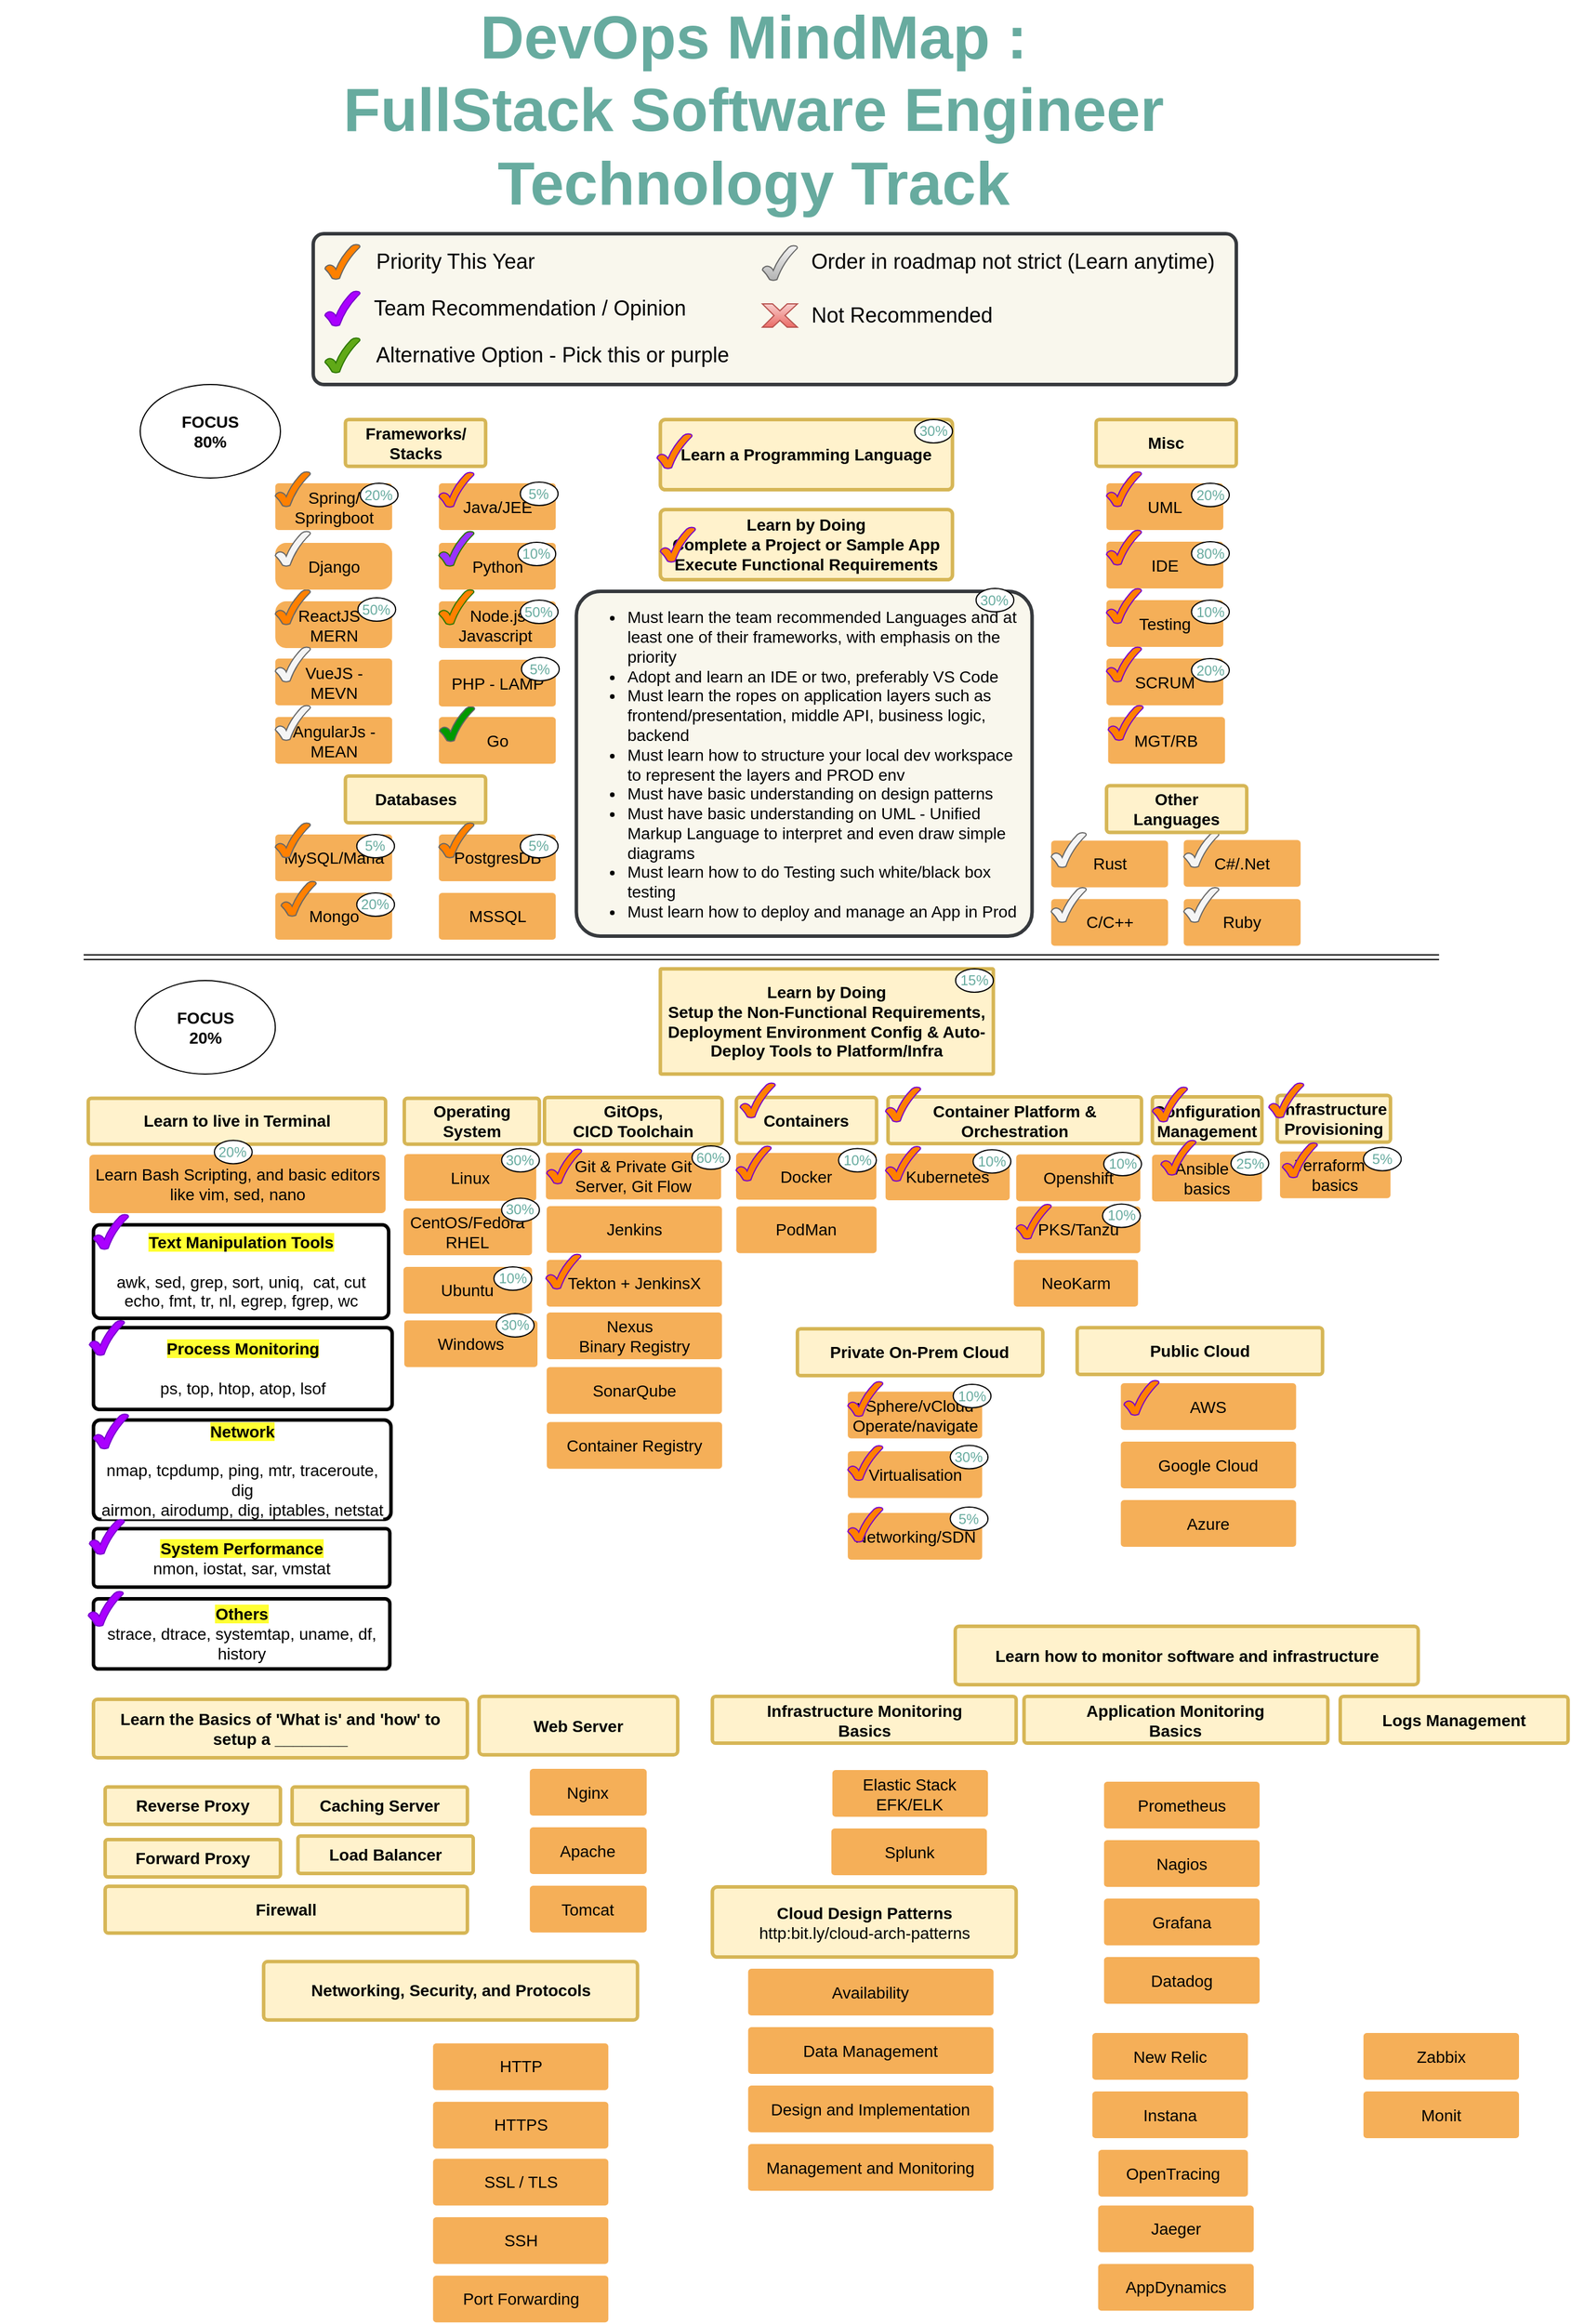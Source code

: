 <mxfile version="13.2.6" type="github" pages="7">
  <diagram id="6a731a19-8d31-9384-78a2-239565b7b9f0" name="FSSE">
    <mxGraphModel dx="2013" dy="1965" grid="1" gridSize="10" guides="1" tooltips="1" connect="1" arrows="1" fold="1" page="1" pageScale="1" pageWidth="827" pageHeight="1169" background="#ffffff" math="0" shadow="0">
      <root>
        <mxCell id="0" />
        <mxCell id="1" parent="0" />
        <mxCell id="1764" value="Learn a Programming Language" style="rounded=1;whiteSpace=wrap;html=1;shadow=0;labelBackgroundColor=none;strokeColor=#d6b656;strokeWidth=3;fillColor=#fff2cc;fontFamily=Helvetica;fontSize=14;align=center;spacing=5;fontStyle=1;arcSize=7;perimeterSpacing=2;" parent="1" vertex="1">
          <mxGeometry x="445.15" y="-180" width="250" height="60" as="geometry" />
        </mxCell>
        <mxCell id="1765" value="&lt;ul&gt;&lt;li style=&quot;text-align: left&quot;&gt;Must learn the team recommended Languages and at least one of their frameworks, with emphasis on the priority&lt;/li&gt;&lt;li style=&quot;text-align: left&quot;&gt;Adopt and learn an IDE or two, preferably VS Code&lt;/li&gt;&lt;li style=&quot;text-align: left&quot;&gt;Must learn the ropes on application layers such as frontend/presentation, middle API, business logic, backend&lt;/li&gt;&lt;li style=&quot;text-align: left&quot;&gt;Must learn how to structure your local dev workspace to represent the layers and PROD env&lt;/li&gt;&lt;li style=&quot;text-align: left&quot;&gt;Must have basic understanding on design patterns&lt;/li&gt;&lt;li style=&quot;text-align: left&quot;&gt;Must have basic understanding on UML - Unified Markup Language to interpret and even draw simple diagrams&lt;/li&gt;&lt;li style=&quot;text-align: left&quot;&gt;Must learn how to do Testing such white/black box testing&amp;nbsp;&lt;/li&gt;&lt;li style=&quot;text-align: left&quot;&gt;Must learn how to deploy and manage an App in Prod&amp;nbsp;&lt;/li&gt;&lt;/ul&gt;" style="rounded=1;whiteSpace=wrap;html=1;shadow=0;labelBackgroundColor=none;strokeColor=#36393d;strokeWidth=3;fillColor=#f9f7ed;fontFamily=Helvetica;fontSize=14;align=center;spacing=5;arcSize=7;perimeterSpacing=2;" parent="1" vertex="1">
          <mxGeometry x="373.27" y="-33" width="390" height="295" as="geometry" />
        </mxCell>
        <mxCell id="CN2YqFUYo5zaESpBVk5b-1770" value="Python" style="rounded=1;whiteSpace=wrap;html=1;shadow=0;labelBackgroundColor=none;strokeColor=none;strokeWidth=3;fillColor=#f5af58;fontFamily=Helvetica;fontSize=14;fontColor=#000000;align=center;spacing=5;arcSize=7;perimeterSpacing=2;" parent="1" vertex="1">
          <mxGeometry x="255.62" y="-74.5" width="100" height="40" as="geometry" />
        </mxCell>
        <mxCell id="CN2YqFUYo5zaESpBVk5b-1774" value="Ruby" style="rounded=1;whiteSpace=wrap;html=1;shadow=0;labelBackgroundColor=none;strokeColor=none;strokeWidth=3;fillColor=#f5af58;fontFamily=Helvetica;fontSize=14;fontColor=#000000;align=center;spacing=5;arcSize=7;perimeterSpacing=2;" parent="1" vertex="1">
          <mxGeometry x="893.1" y="230.25" width="100" height="40" as="geometry" />
        </mxCell>
        <mxCell id="CN2YqFUYo5zaESpBVk5b-1777" value="Node.js&lt;br&gt;Javascript&amp;nbsp;" style="rounded=1;whiteSpace=wrap;html=1;shadow=0;labelBackgroundColor=none;strokeColor=none;strokeWidth=3;fillColor=#f5af58;fontFamily=Helvetica;fontSize=14;fontColor=#000000;align=center;spacing=5;arcSize=7;perimeterSpacing=2;" parent="1" vertex="1">
          <mxGeometry x="255.62" y="-24.5" width="100" height="40" as="geometry" />
        </mxCell>
        <mxCell id="CN2YqFUYo5zaESpBVk5b-1778" value="Go" style="rounded=1;whiteSpace=wrap;html=1;shadow=0;labelBackgroundColor=none;strokeColor=none;strokeWidth=3;fillColor=#f5af58;fontFamily=Helvetica;fontSize=14;fontColor=#000000;align=center;spacing=5;arcSize=7;perimeterSpacing=2;" parent="1" vertex="1">
          <mxGeometry x="255.62" y="74.5" width="100" height="40" as="geometry" />
        </mxCell>
        <mxCell id="CN2YqFUYo5zaESpBVk5b-1779" value="Rust" style="rounded=1;whiteSpace=wrap;html=1;shadow=0;labelBackgroundColor=none;strokeColor=none;strokeWidth=3;fillColor=#f5af58;fontFamily=Helvetica;fontSize=14;fontColor=#000000;align=center;spacing=5;arcSize=7;perimeterSpacing=2;" parent="1" vertex="1">
          <mxGeometry x="779.66" y="180.25" width="100" height="40" as="geometry" />
        </mxCell>
        <mxCell id="CN2YqFUYo5zaESpBVk5b-1780" value="C/C++" style="rounded=1;whiteSpace=wrap;html=1;shadow=0;labelBackgroundColor=none;strokeColor=none;strokeWidth=3;fillColor=#f5af58;fontFamily=Helvetica;fontSize=14;fontColor=#000000;align=center;spacing=5;arcSize=7;perimeterSpacing=2;" parent="1" vertex="1">
          <mxGeometry x="779.66" y="230.25" width="100" height="40" as="geometry" />
        </mxCell>
        <mxCell id="CN2YqFUYo5zaESpBVk5b-1781" value="C#/.Net" style="rounded=1;whiteSpace=wrap;html=1;shadow=0;labelBackgroundColor=none;strokeColor=none;strokeWidth=3;fillColor=#f5af58;fontFamily=Helvetica;fontSize=14;fontColor=#000000;align=center;spacing=5;arcSize=7;perimeterSpacing=2;" parent="1" vertex="1">
          <mxGeometry x="893.1" y="179.75" width="100" height="40" as="geometry" />
        </mxCell>
        <mxCell id="CN2YqFUYo5zaESpBVk5b-1796" value="Operating System" style="rounded=1;whiteSpace=wrap;html=1;shadow=0;labelBackgroundColor=none;strokeColor=#d6b656;strokeWidth=3;fillColor=#fff2cc;fontFamily=Helvetica;fontSize=14;align=center;spacing=5;fontStyle=1;arcSize=7;perimeterSpacing=2;" parent="1" vertex="1">
          <mxGeometry x="226.01" y="400.75" width="115.62" height="39.25" as="geometry" />
        </mxCell>
        <mxCell id="CN2YqFUYo5zaESpBVk5b-1797" value="Linux" style="rounded=1;whiteSpace=wrap;html=1;shadow=0;labelBackgroundColor=none;strokeColor=none;strokeWidth=3;fillColor=#f5af58;fontFamily=Helvetica;fontSize=14;fontColor=#000000;align=center;spacing=5;arcSize=7;perimeterSpacing=2;" parent="1" vertex="1">
          <mxGeometry x="226.01" y="448.5" width="112.94" height="40" as="geometry" />
        </mxCell>
        <mxCell id="CN2YqFUYo5zaESpBVk5b-1799" value="Windows" style="rounded=1;whiteSpace=wrap;html=1;shadow=0;labelBackgroundColor=none;strokeColor=none;strokeWidth=3;fillColor=#f5af58;fontFamily=Helvetica;fontSize=14;fontColor=#000000;align=center;spacing=5;arcSize=7;perimeterSpacing=2;" parent="1" vertex="1">
          <mxGeometry x="226.01" y="590.75" width="113.99" height="40" as="geometry" />
        </mxCell>
        <mxCell id="CN2YqFUYo5zaESpBVk5b-1805" value="CentOS/Fedora&lt;br&gt;RHEL" style="rounded=1;whiteSpace=wrap;html=1;shadow=0;labelBackgroundColor=none;strokeColor=none;strokeWidth=3;fillColor=#f5af58;fontFamily=Helvetica;fontSize=14;fontColor=#000000;align=center;spacing=5;arcSize=7;perimeterSpacing=2;" parent="1" vertex="1">
          <mxGeometry x="225.31" y="495" width="110" height="40" as="geometry" />
        </mxCell>
        <mxCell id="CN2YqFUYo5zaESpBVk5b-1816" value="Learn to live in Terminal" style="rounded=1;whiteSpace=wrap;html=1;shadow=0;labelBackgroundColor=none;strokeColor=#d6b656;strokeWidth=3;fillColor=#fff2cc;fontFamily=Helvetica;fontSize=14;align=center;spacing=5;fontStyle=1;arcSize=7;perimeterSpacing=2;" parent="1" vertex="1">
          <mxGeometry x="-44.47" y="400.75" width="254.47" height="39.25" as="geometry" />
        </mxCell>
        <mxCell id="CN2YqFUYo5zaESpBVk5b-1821" value="Learn Bash Scripting, and basic editors like vim, sed, nano" style="rounded=1;whiteSpace=wrap;html=1;shadow=0;labelBackgroundColor=none;strokeColor=none;strokeWidth=3;fillColor=#f5af58;fontFamily=Helvetica;fontSize=14;fontColor=#000000;align=center;spacing=5;arcSize=7;perimeterSpacing=2;" parent="1" vertex="1">
          <mxGeometry x="-43.49" y="449" width="253.49" height="50" as="geometry" />
        </mxCell>
        <mxCell id="CN2YqFUYo5zaESpBVk5b-1829" value="Networking, Security, and Protocols" style="rounded=1;whiteSpace=wrap;html=1;shadow=0;labelBackgroundColor=none;strokeColor=#d6b656;strokeWidth=3;fillColor=#fff2cc;fontFamily=Helvetica;fontSize=14;align=center;spacing=5;fontStyle=1;arcSize=7;perimeterSpacing=2;" parent="1" vertex="1">
          <mxGeometry x="105.62" y="1139.37" width="320" height="50" as="geometry" />
        </mxCell>
        <mxCell id="CN2YqFUYo5zaESpBVk5b-1831" value="HTTP" style="rounded=1;whiteSpace=wrap;html=1;shadow=0;labelBackgroundColor=none;strokeColor=none;strokeWidth=3;fillColor=#f5af58;fontFamily=Helvetica;fontSize=14;fontColor=#000000;align=center;spacing=5;arcSize=7;perimeterSpacing=2;" parent="1" vertex="1">
          <mxGeometry x="250.62" y="1209.37" width="150" height="40" as="geometry" />
        </mxCell>
        <mxCell id="CN2YqFUYo5zaESpBVk5b-1832" value="HTTPS" style="rounded=1;whiteSpace=wrap;html=1;shadow=0;labelBackgroundColor=none;strokeColor=none;strokeWidth=3;fillColor=#f5af58;fontFamily=Helvetica;fontSize=14;fontColor=#000000;align=center;spacing=5;arcSize=7;perimeterSpacing=2;" parent="1" vertex="1">
          <mxGeometry x="250.62" y="1259.37" width="150" height="40" as="geometry" />
        </mxCell>
        <mxCell id="CN2YqFUYo5zaESpBVk5b-1834" value="SSL / TLS" style="rounded=1;whiteSpace=wrap;html=1;shadow=0;labelBackgroundColor=none;strokeColor=none;strokeWidth=3;fillColor=#f5af58;fontFamily=Helvetica;fontSize=14;fontColor=#000000;align=center;spacing=5;arcSize=7;perimeterSpacing=2;" parent="1" vertex="1">
          <mxGeometry x="250.62" y="1308.12" width="150" height="40" as="geometry" />
        </mxCell>
        <mxCell id="CN2YqFUYo5zaESpBVk5b-1835" value="SSH" style="rounded=1;whiteSpace=wrap;html=1;shadow=0;labelBackgroundColor=none;strokeColor=none;strokeWidth=3;fillColor=#f5af58;fontFamily=Helvetica;fontSize=14;fontColor=#000000;align=center;spacing=5;arcSize=7;perimeterSpacing=2;" parent="1" vertex="1">
          <mxGeometry x="250.62" y="1358.12" width="150" height="40" as="geometry" />
        </mxCell>
        <mxCell id="CN2YqFUYo5zaESpBVk5b-1836" value="Port Forwarding" style="rounded=1;whiteSpace=wrap;html=1;shadow=0;labelBackgroundColor=none;strokeColor=none;strokeWidth=3;fillColor=#f5af58;fontFamily=Helvetica;fontSize=14;fontColor=#000000;align=center;spacing=5;arcSize=7;perimeterSpacing=2;" parent="1" vertex="1">
          <mxGeometry x="250.62" y="1408.12" width="150" height="40" as="geometry" />
        </mxCell>
        <mxCell id="CN2YqFUYo5zaESpBVk5b-1845" value="Learn the Basics of &#39;What is&#39; and &#39;how&#39; to setup a ________" style="rounded=1;whiteSpace=wrap;html=1;shadow=0;labelBackgroundColor=none;strokeColor=#d6b656;strokeWidth=3;fillColor=#fff2cc;fontFamily=Helvetica;fontSize=14;align=center;spacing=5;fontStyle=1;arcSize=7;perimeterSpacing=2;" parent="1" vertex="1">
          <mxGeometry x="-40" y="915" width="320" height="50" as="geometry" />
        </mxCell>
        <mxCell id="CN2YqFUYo5zaESpBVk5b-1847" value="Reverse Proxy" style="rounded=1;whiteSpace=wrap;html=1;shadow=0;labelBackgroundColor=none;strokeColor=#d6b656;strokeWidth=3;fillColor=#fff2cc;fontFamily=Helvetica;fontSize=14;align=center;spacing=5;fontStyle=1;arcSize=7;perimeterSpacing=2;" parent="1" vertex="1">
          <mxGeometry x="-30.0" y="990" width="150" height="32" as="geometry" />
        </mxCell>
        <mxCell id="CN2YqFUYo5zaESpBVk5b-1849" value="Forward Proxy" style="rounded=1;whiteSpace=wrap;html=1;shadow=0;labelBackgroundColor=none;strokeColor=#d6b656;strokeWidth=3;fillColor=#fff2cc;fontFamily=Helvetica;fontSize=14;align=center;spacing=5;fontStyle=1;arcSize=7;perimeterSpacing=2;" parent="1" vertex="1">
          <mxGeometry x="-30.0" y="1035" width="150" height="32" as="geometry" />
        </mxCell>
        <mxCell id="CN2YqFUYo5zaESpBVk5b-1850" value="Caching Server" style="rounded=1;whiteSpace=wrap;html=1;shadow=0;labelBackgroundColor=none;strokeColor=#d6b656;strokeWidth=3;fillColor=#fff2cc;fontFamily=Helvetica;fontSize=14;align=center;spacing=5;fontStyle=1;arcSize=7;perimeterSpacing=2;" parent="1" vertex="1">
          <mxGeometry x="130" y="990" width="150" height="32" as="geometry" />
        </mxCell>
        <mxCell id="CN2YqFUYo5zaESpBVk5b-1853" value="Load Balancer" style="rounded=1;whiteSpace=wrap;html=1;shadow=0;labelBackgroundColor=none;strokeColor=#d6b656;strokeWidth=3;fillColor=#fff2cc;fontFamily=Helvetica;fontSize=14;align=center;spacing=5;fontStyle=1;arcSize=7;perimeterSpacing=2;" parent="1" vertex="1">
          <mxGeometry x="135" y="1032" width="150" height="32" as="geometry" />
        </mxCell>
        <mxCell id="CN2YqFUYo5zaESpBVk5b-1854" value="Firewall" style="rounded=1;whiteSpace=wrap;html=1;shadow=0;labelBackgroundColor=none;strokeColor=#d6b656;strokeWidth=3;fillColor=#fff2cc;fontFamily=Helvetica;fontSize=14;align=center;spacing=5;fontStyle=1;arcSize=7;perimeterSpacing=2;" parent="1" vertex="1">
          <mxGeometry x="-30.0" y="1075" width="310" height="40" as="geometry" />
        </mxCell>
        <mxCell id="CN2YqFUYo5zaESpBVk5b-1855" value="Web Server" style="rounded=1;whiteSpace=wrap;html=1;shadow=0;labelBackgroundColor=none;strokeColor=#d6b656;strokeWidth=3;fillColor=#fff2cc;fontFamily=Helvetica;fontSize=14;align=center;spacing=5;fontStyle=1;arcSize=7;perimeterSpacing=2;" parent="1" vertex="1">
          <mxGeometry x="290" y="912.5" width="170" height="50" as="geometry" />
        </mxCell>
        <mxCell id="CN2YqFUYo5zaESpBVk5b-1857" value="Nginx" style="rounded=1;whiteSpace=wrap;html=1;shadow=0;labelBackgroundColor=none;strokeColor=none;strokeWidth=3;fillColor=#f5af58;fontFamily=Helvetica;fontSize=14;fontColor=#000000;align=center;spacing=5;arcSize=7;perimeterSpacing=2;" parent="1" vertex="1">
          <mxGeometry x="333.44" y="974.5" width="100" height="40" as="geometry" />
        </mxCell>
        <mxCell id="CN2YqFUYo5zaESpBVk5b-1858" value="Apache" style="rounded=1;whiteSpace=wrap;html=1;shadow=0;labelBackgroundColor=none;strokeColor=none;strokeWidth=3;fillColor=#f5af58;fontFamily=Helvetica;fontSize=14;fontColor=#000000;align=center;spacing=5;arcSize=7;perimeterSpacing=2;" parent="1" vertex="1">
          <mxGeometry x="333.44" y="1024.5" width="100" height="40" as="geometry" />
        </mxCell>
        <mxCell id="CN2YqFUYo5zaESpBVk5b-1859" value="Tomcat" style="rounded=1;whiteSpace=wrap;html=1;shadow=0;labelBackgroundColor=none;strokeColor=none;strokeWidth=3;fillColor=#f5af58;fontFamily=Helvetica;fontSize=14;fontColor=#000000;align=center;spacing=5;arcSize=7;perimeterSpacing=2;" parent="1" vertex="1">
          <mxGeometry x="333.44" y="1074.5" width="100" height="40" as="geometry" />
        </mxCell>
        <mxCell id="CN2YqFUYo5zaESpBVk5b-1868" value="GitOps, &lt;br&gt;CICD Toolchain" style="rounded=1;whiteSpace=wrap;html=1;shadow=0;labelBackgroundColor=none;strokeColor=#d6b656;strokeWidth=3;fillColor=#fff2cc;fontFamily=Helvetica;fontSize=14;align=center;spacing=5;fontStyle=1;arcSize=7;perimeterSpacing=2;" parent="1" vertex="1">
          <mxGeometry x="346.01" y="400" width="151.98" height="40" as="geometry" />
        </mxCell>
        <mxCell id="CN2YqFUYo5zaESpBVk5b-1870" value="Git &amp;amp; Private Git Server, Git Flow" style="rounded=1;whiteSpace=wrap;html=1;shadow=0;labelBackgroundColor=none;strokeColor=none;strokeWidth=3;fillColor=#f5af58;fontFamily=Helvetica;fontSize=14;fontColor=#000000;align=center;spacing=5;arcSize=7;perimeterSpacing=2;" parent="1" vertex="1">
          <mxGeometry x="347.17" y="447.25" width="150" height="40" as="geometry" />
        </mxCell>
        <mxCell id="CN2YqFUYo5zaESpBVk5b-1872" value="Jenkins" style="rounded=1;whiteSpace=wrap;html=1;shadow=0;labelBackgroundColor=none;strokeColor=none;strokeWidth=3;fillColor=#f5af58;fontFamily=Helvetica;fontSize=14;fontColor=#000000;align=center;spacing=5;arcSize=7;perimeterSpacing=2;" parent="1" vertex="1">
          <mxGeometry x="347.86" y="493" width="150" height="40" as="geometry" />
        </mxCell>
        <mxCell id="CN2YqFUYo5zaESpBVk5b-1874" value="Tekton + JenkinsX" style="rounded=1;whiteSpace=wrap;html=1;shadow=0;labelBackgroundColor=none;strokeColor=none;strokeWidth=3;fillColor=#f5af58;fontFamily=Helvetica;fontSize=14;fontColor=#000000;align=center;spacing=5;arcSize=7;perimeterSpacing=2;" parent="1" vertex="1">
          <mxGeometry x="347.86" y="539" width="150" height="40" as="geometry" />
        </mxCell>
        <mxCell id="CN2YqFUYo5zaESpBVk5b-1876" value="Nexus&amp;nbsp;&amp;nbsp;&lt;br&gt;Binary Registry" style="rounded=1;whiteSpace=wrap;html=1;shadow=0;labelBackgroundColor=none;strokeColor=none;strokeWidth=3;fillColor=#f5af58;fontFamily=Helvetica;fontSize=14;fontColor=#000000;align=center;spacing=5;arcSize=7;perimeterSpacing=2;" parent="1" vertex="1">
          <mxGeometry x="347.86" y="584" width="150" height="40" as="geometry" />
        </mxCell>
        <mxCell id="CN2YqFUYo5zaESpBVk5b-1877" value="AWS" style="rounded=1;whiteSpace=wrap;html=1;shadow=0;labelBackgroundColor=none;strokeColor=none;strokeWidth=3;fillColor=#f5af58;fontFamily=Helvetica;fontSize=14;fontColor=#000000;align=center;spacing=5;arcSize=7;perimeterSpacing=2;" parent="1" vertex="1">
          <mxGeometry x="839.24" y="644.5" width="150" height="40" as="geometry" />
        </mxCell>
        <mxCell id="CN2YqFUYo5zaESpBVk5b-1878" value="Google Cloud" style="rounded=1;whiteSpace=wrap;html=1;shadow=0;labelBackgroundColor=none;strokeColor=none;strokeWidth=3;fillColor=#f5af58;fontFamily=Helvetica;fontSize=14;fontColor=#000000;align=center;spacing=5;arcSize=7;perimeterSpacing=2;" parent="1" vertex="1">
          <mxGeometry x="839.24" y="694.5" width="150" height="40" as="geometry" />
        </mxCell>
        <mxCell id="CN2YqFUYo5zaESpBVk5b-1879" value="Azure" style="rounded=1;whiteSpace=wrap;html=1;shadow=0;labelBackgroundColor=none;strokeColor=none;strokeWidth=3;fillColor=#f5af58;fontFamily=Helvetica;fontSize=14;fontColor=#000000;align=center;spacing=5;arcSize=7;perimeterSpacing=2;" parent="1" vertex="1">
          <mxGeometry x="839.24" y="744.5" width="150" height="40" as="geometry" />
        </mxCell>
        <mxCell id="CN2YqFUYo5zaESpBVk5b-1882" value="Containers" style="rounded=1;whiteSpace=wrap;html=1;shadow=0;labelBackgroundColor=none;strokeColor=#d6b656;strokeWidth=3;fillColor=#fff2cc;fontFamily=Helvetica;fontSize=14;align=center;spacing=5;fontStyle=1;arcSize=7;perimeterSpacing=2;" parent="1" vertex="1">
          <mxGeometry x="510.2" y="400" width="120" height="39.25" as="geometry" />
        </mxCell>
        <mxCell id="CN2YqFUYo5zaESpBVk5b-1883" value="Configuration Management" style="rounded=1;whiteSpace=wrap;html=1;shadow=0;labelBackgroundColor=none;strokeColor=#d6b656;strokeWidth=3;fillColor=#fff2cc;fontFamily=Helvetica;fontSize=14;align=center;spacing=5;fontStyle=1;arcSize=7;perimeterSpacing=2;" parent="1" vertex="1">
          <mxGeometry x="866.24" y="399.5" width="93.76" height="40" as="geometry" />
        </mxCell>
        <mxCell id="CN2YqFUYo5zaESpBVk5b-1884" value="Container Platform &amp;amp; Orchestration" style="rounded=1;whiteSpace=wrap;html=1;shadow=0;labelBackgroundColor=none;strokeColor=#d6b656;strokeWidth=3;fillColor=#fff2cc;fontFamily=Helvetica;fontSize=14;align=center;spacing=5;fontStyle=1;arcSize=7;perimeterSpacing=2;" parent="1" vertex="1">
          <mxGeometry x="640" y="399.5" width="216.93" height="40" as="geometry" />
        </mxCell>
        <mxCell id="CN2YqFUYo5zaESpBVk5b-1885" value="Infrastructure Provisioning" style="rounded=1;whiteSpace=wrap;html=1;shadow=0;labelBackgroundColor=none;strokeColor=#d6b656;strokeWidth=3;fillColor=#fff2cc;fontFamily=Helvetica;fontSize=14;align=center;spacing=5;fontStyle=1;arcSize=7;perimeterSpacing=2;" parent="1" vertex="1">
          <mxGeometry x="973.07" y="398.25" width="96.94" height="40" as="geometry" />
        </mxCell>
        <mxCell id="CN2YqFUYo5zaESpBVk5b-1886" value="Docker" style="rounded=1;whiteSpace=wrap;html=1;shadow=0;labelBackgroundColor=none;strokeColor=none;strokeWidth=3;fillColor=#f5af58;fontFamily=Helvetica;fontSize=14;fontColor=#000000;align=center;spacing=5;arcSize=7;perimeterSpacing=2;" parent="1" vertex="1">
          <mxGeometry x="510" y="447.5" width="120" height="40" as="geometry" />
        </mxCell>
        <mxCell id="CN2YqFUYo5zaESpBVk5b-1889" value="Ansible - basics" style="rounded=1;whiteSpace=wrap;html=1;shadow=0;labelBackgroundColor=none;strokeColor=none;strokeWidth=3;fillColor=#f5af58;fontFamily=Helvetica;fontSize=14;fontColor=#000000;align=center;spacing=5;arcSize=7;perimeterSpacing=2;" parent="1" vertex="1">
          <mxGeometry x="866" y="449" width="94" height="40" as="geometry" />
        </mxCell>
        <mxCell id="CN2YqFUYo5zaESpBVk5b-1902" value="Kubernetes" style="rounded=1;whiteSpace=wrap;html=1;shadow=0;labelBackgroundColor=none;strokeColor=none;strokeWidth=3;fillColor=#f5af58;fontFamily=Helvetica;fontSize=14;fontColor=#000000;align=center;spacing=5;arcSize=7;perimeterSpacing=2;" parent="1" vertex="1">
          <mxGeometry x="637.88" y="448" width="106.25" height="40" as="geometry" />
        </mxCell>
        <mxCell id="CN2YqFUYo5zaESpBVk5b-1907" value="Terraform - basics" style="rounded=1;whiteSpace=wrap;html=1;shadow=0;labelBackgroundColor=none;strokeColor=none;strokeWidth=3;fillColor=#f5af58;fontFamily=Helvetica;fontSize=14;fontColor=#000000;align=center;spacing=5;arcSize=7;perimeterSpacing=2;" parent="1" vertex="1">
          <mxGeometry x="975.47" y="446.25" width="94.53" height="40" as="geometry" />
        </mxCell>
        <mxCell id="CN2YqFUYo5zaESpBVk5b-1910" value="Learn how to monitor software and infrastructure" style="rounded=1;whiteSpace=wrap;html=1;shadow=0;labelBackgroundColor=none;strokeColor=#d6b656;strokeWidth=3;fillColor=#fff2cc;fontFamily=Helvetica;fontSize=14;align=center;spacing=5;fontStyle=1;arcSize=7;perimeterSpacing=2;" parent="1" vertex="1">
          <mxGeometry x="697.5" y="852.5" width="396.25" height="50" as="geometry" />
        </mxCell>
        <mxCell id="CN2YqFUYo5zaESpBVk5b-1911" value="Infrastructure Monitoring&lt;br&gt;Basics" style="rounded=1;whiteSpace=wrap;html=1;shadow=0;labelBackgroundColor=none;strokeColor=#d6b656;strokeWidth=3;fillColor=#fff2cc;fontFamily=Helvetica;fontSize=14;align=center;spacing=5;fontStyle=1;arcSize=7;perimeterSpacing=2;" parent="1" vertex="1">
          <mxGeometry x="489.66" y="912.5" width="260" height="40" as="geometry" />
        </mxCell>
        <mxCell id="CN2YqFUYo5zaESpBVk5b-1912" value="Application Monitoring&lt;br&gt;Basics" style="rounded=1;whiteSpace=wrap;html=1;shadow=0;labelBackgroundColor=none;strokeColor=#d6b656;strokeWidth=3;fillColor=#fff2cc;fontFamily=Helvetica;fontSize=14;align=center;spacing=5;fontStyle=1;arcSize=7;perimeterSpacing=2;" parent="1" vertex="1">
          <mxGeometry x="756.38" y="912.5" width="260" height="40" as="geometry" />
        </mxCell>
        <mxCell id="CN2YqFUYo5zaESpBVk5b-1913" value="Prometheus" style="rounded=1;whiteSpace=wrap;html=1;shadow=0;labelBackgroundColor=none;strokeColor=none;strokeWidth=3;fillColor=#f5af58;fontFamily=Helvetica;fontSize=14;fontColor=#000000;align=center;spacing=5;arcSize=7;perimeterSpacing=2;" parent="1" vertex="1">
          <mxGeometry x="824.87" y="985.5" width="133.12" height="40" as="geometry" />
        </mxCell>
        <mxCell id="CN2YqFUYo5zaESpBVk5b-1915" value="Nagios" style="rounded=1;whiteSpace=wrap;html=1;shadow=0;labelBackgroundColor=none;strokeColor=none;strokeWidth=3;fillColor=#f5af58;fontFamily=Helvetica;fontSize=14;fontColor=#000000;align=center;spacing=5;arcSize=7;perimeterSpacing=2;" parent="1" vertex="1">
          <mxGeometry x="824.87" y="1035.5" width="133.12" height="40" as="geometry" />
        </mxCell>
        <mxCell id="CN2YqFUYo5zaESpBVk5b-1916" value="Grafana" style="rounded=1;whiteSpace=wrap;html=1;shadow=0;labelBackgroundColor=none;strokeColor=none;strokeWidth=3;fillColor=#f5af58;fontFamily=Helvetica;fontSize=14;fontColor=#000000;align=center;spacing=5;arcSize=7;perimeterSpacing=2;" parent="1" vertex="1">
          <mxGeometry x="824.87" y="1085.5" width="133.12" height="40" as="geometry" />
        </mxCell>
        <mxCell id="CN2YqFUYo5zaESpBVk5b-1917" value="Zabbix" style="rounded=1;whiteSpace=wrap;html=1;shadow=0;labelBackgroundColor=none;strokeColor=none;strokeWidth=3;fillColor=#f5af58;fontFamily=Helvetica;fontSize=14;fontColor=#000000;align=center;spacing=5;arcSize=7;perimeterSpacing=2;" parent="1" vertex="1">
          <mxGeometry x="1046.88" y="1200.5" width="133.12" height="40" as="geometry" />
        </mxCell>
        <mxCell id="CN2YqFUYo5zaESpBVk5b-1918" value="Monit" style="rounded=1;whiteSpace=wrap;html=1;shadow=0;labelBackgroundColor=none;strokeColor=none;strokeWidth=3;fillColor=#f5af58;fontFamily=Helvetica;fontSize=14;fontColor=#000000;align=center;spacing=5;arcSize=7;perimeterSpacing=2;" parent="1" vertex="1">
          <mxGeometry x="1046.88" y="1250.5" width="133.12" height="40" as="geometry" />
        </mxCell>
        <mxCell id="CN2YqFUYo5zaESpBVk5b-1919" value="Datadog" style="rounded=1;whiteSpace=wrap;html=1;shadow=0;labelBackgroundColor=none;strokeColor=none;strokeWidth=3;fillColor=#f5af58;fontFamily=Helvetica;fontSize=14;fontColor=#000000;align=center;spacing=5;arcSize=7;perimeterSpacing=2;" parent="1" vertex="1">
          <mxGeometry x="824.87" y="1135.5" width="133.12" height="40" as="geometry" />
        </mxCell>
        <mxCell id="CN2YqFUYo5zaESpBVk5b-1921" value="Cloud Design Patterns&lt;br&gt;&lt;span style=&quot;font-weight: normal&quot;&gt;http:bit.ly/cloud-arch-patterns&lt;/span&gt;" style="rounded=1;whiteSpace=wrap;html=1;shadow=0;labelBackgroundColor=none;strokeColor=#d6b656;strokeWidth=3;fillColor=#fff2cc;fontFamily=Helvetica;fontSize=14;align=center;spacing=5;fontStyle=1;arcSize=7;perimeterSpacing=2;" parent="1" vertex="1">
          <mxGeometry x="489.66" y="1075.5" width="260" height="60" as="geometry" />
        </mxCell>
        <mxCell id="CN2YqFUYo5zaESpBVk5b-1925" value="Logs Management" style="rounded=1;whiteSpace=wrap;html=1;shadow=0;labelBackgroundColor=none;strokeColor=#d6b656;strokeWidth=3;fillColor=#fff2cc;fontFamily=Helvetica;fontSize=14;align=center;spacing=5;fontStyle=1;arcSize=7;perimeterSpacing=2;" parent="1" vertex="1">
          <mxGeometry x="1027.0" y="912.5" width="195" height="40" as="geometry" />
        </mxCell>
        <mxCell id="CN2YqFUYo5zaESpBVk5b-1929" value="Jaeger" style="rounded=1;whiteSpace=wrap;html=1;shadow=0;labelBackgroundColor=none;strokeColor=none;strokeWidth=3;fillColor=#f5af58;fontFamily=Helvetica;fontSize=14;fontColor=#000000;align=center;spacing=5;arcSize=7;perimeterSpacing=2;" parent="1" vertex="1">
          <mxGeometry x="819.82" y="1348.12" width="133.12" height="40" as="geometry" />
        </mxCell>
        <mxCell id="CN2YqFUYo5zaESpBVk5b-1930" value="New Relic" style="rounded=1;whiteSpace=wrap;html=1;shadow=0;labelBackgroundColor=none;strokeColor=none;strokeWidth=3;fillColor=#f5af58;fontFamily=Helvetica;fontSize=14;fontColor=#000000;align=center;spacing=5;arcSize=7;perimeterSpacing=2;" parent="1" vertex="1">
          <mxGeometry x="814.87" y="1200.5" width="133.12" height="40" as="geometry" />
        </mxCell>
        <mxCell id="CN2YqFUYo5zaESpBVk5b-1931" value="AppDynamics" style="rounded=1;whiteSpace=wrap;html=1;shadow=0;labelBackgroundColor=none;strokeColor=none;strokeWidth=3;fillColor=#f5af58;fontFamily=Helvetica;fontSize=14;fontColor=#000000;align=center;spacing=5;arcSize=7;perimeterSpacing=2;" parent="1" vertex="1">
          <mxGeometry x="819.82" y="1398.12" width="133.12" height="40" as="geometry" />
        </mxCell>
        <mxCell id="CN2YqFUYo5zaESpBVk5b-1935" value="Instana" style="rounded=1;whiteSpace=wrap;html=1;shadow=0;labelBackgroundColor=none;strokeColor=none;strokeWidth=3;fillColor=#f5af58;fontFamily=Helvetica;fontSize=14;fontColor=#000000;align=center;spacing=5;arcSize=7;perimeterSpacing=2;" parent="1" vertex="1">
          <mxGeometry x="814.87" y="1250.5" width="133.12" height="40" as="geometry" />
        </mxCell>
        <mxCell id="CN2YqFUYo5zaESpBVk5b-1936" value="OpenTracing" style="rounded=1;whiteSpace=wrap;html=1;shadow=0;labelBackgroundColor=none;strokeColor=none;strokeWidth=3;fillColor=#f5af58;fontFamily=Helvetica;fontSize=14;fontColor=#000000;align=center;spacing=5;arcSize=7;perimeterSpacing=2;" parent="1" vertex="1">
          <mxGeometry x="820" y="1300.5" width="127.99" height="40" as="geometry" />
        </mxCell>
        <mxCell id="CN2YqFUYo5zaESpBVk5b-1937" value="Elastic Stack&lt;br&gt;EFK/ELK" style="rounded=1;whiteSpace=wrap;html=1;shadow=0;labelBackgroundColor=none;strokeColor=none;strokeWidth=3;fillColor=#f5af58;fontFamily=Helvetica;fontSize=14;fontColor=#000000;align=center;spacing=5;arcSize=7;perimeterSpacing=2;" parent="1" vertex="1">
          <mxGeometry x="592.38" y="975.5" width="133.12" height="40" as="geometry" />
        </mxCell>
        <mxCell id="CN2YqFUYo5zaESpBVk5b-1939" value="Splunk" style="rounded=1;whiteSpace=wrap;html=1;shadow=0;labelBackgroundColor=none;strokeColor=none;strokeWidth=3;fillColor=#f5af58;fontFamily=Helvetica;fontSize=14;fontColor=#000000;align=center;spacing=5;arcSize=7;perimeterSpacing=2;" parent="1" vertex="1">
          <mxGeometry x="591.53" y="1025.5" width="133.12" height="40" as="geometry" />
        </mxCell>
        <mxCell id="CN2YqFUYo5zaESpBVk5b-1941" value="Availability" style="rounded=1;whiteSpace=wrap;html=1;shadow=0;labelBackgroundColor=none;strokeColor=none;strokeWidth=3;fillColor=#f5af58;fontFamily=Helvetica;fontSize=14;fontColor=#000000;align=center;spacing=5;arcSize=7;perimeterSpacing=2;" parent="1" vertex="1">
          <mxGeometry x="520.29" y="1145.5" width="210" height="40" as="geometry" />
        </mxCell>
        <mxCell id="CN2YqFUYo5zaESpBVk5b-1942" value="Data Management" style="rounded=1;whiteSpace=wrap;html=1;shadow=0;labelBackgroundColor=none;strokeColor=none;strokeWidth=3;fillColor=#f5af58;fontFamily=Helvetica;fontSize=14;fontColor=#000000;align=center;spacing=5;arcSize=7;perimeterSpacing=2;" parent="1" vertex="1">
          <mxGeometry x="520.29" y="1195.5" width="210" height="40" as="geometry" />
        </mxCell>
        <mxCell id="CN2YqFUYo5zaESpBVk5b-1943" value="Design and Implementation" style="rounded=1;whiteSpace=wrap;html=1;shadow=0;labelBackgroundColor=none;strokeColor=none;strokeWidth=3;fillColor=#f5af58;fontFamily=Helvetica;fontSize=14;fontColor=#000000;align=center;spacing=5;arcSize=7;perimeterSpacing=2;" parent="1" vertex="1">
          <mxGeometry x="520.29" y="1245.5" width="210" height="40" as="geometry" />
        </mxCell>
        <mxCell id="CN2YqFUYo5zaESpBVk5b-1946" value="Management and Monitoring" style="rounded=1;whiteSpace=wrap;html=1;shadow=0;labelBackgroundColor=none;strokeColor=none;strokeWidth=3;fillColor=#f5af58;fontFamily=Helvetica;fontSize=14;fontColor=#000000;align=center;spacing=5;arcSize=7;perimeterSpacing=2;" parent="1" vertex="1">
          <mxGeometry x="520.29" y="1295.5" width="210" height="40" as="geometry" />
        </mxCell>
        <mxCell id="CN2YqFUYo5zaESpBVk5b-1948" value="&lt;font style=&quot;font-size: 52px&quot;&gt;&lt;font color=&quot;#67ab9f&quot;&gt;&lt;b&gt;DevOps MindMap : &lt;br&gt;FullStack Software Engineer&lt;br&gt;Technology Track&lt;/b&gt;&lt;/font&gt;&lt;br&gt;&lt;/font&gt;" style="text;html=1;strokeColor=none;fillColor=none;align=center;verticalAlign=middle;whiteSpace=wrap;rounded=0;fontColor=#00FF00;" parent="1" vertex="1">
          <mxGeometry x="-120" y="-530" width="1290" height="170" as="geometry" />
        </mxCell>
        <mxCell id="CN2YqFUYo5zaESpBVk5b-1952" value="" style="rounded=1;whiteSpace=wrap;html=1;shadow=0;labelBackgroundColor=none;strokeColor=#36393d;strokeWidth=3;fillColor=#f9f7ed;fontFamily=Helvetica;fontSize=14;align=center;spacing=5;arcSize=7;perimeterSpacing=2;" parent="1" vertex="1">
          <mxGeometry x="148.08" y="-339" width="790" height="129" as="geometry" />
        </mxCell>
        <mxCell id="CN2YqFUYo5zaESpBVk5b-1953" value="" style="verticalLabelPosition=bottom;verticalAlign=top;html=1;shape=mxgraph.basic.tick;fillColor=#aa00ff;strokeColor=#7700CC;fontColor=#ffffff;" parent="1" vertex="1">
          <mxGeometry x="158.08" y="-290" width="30" height="30" as="geometry" />
        </mxCell>
        <mxCell id="CN2YqFUYo5zaESpBVk5b-1954" value="" style="verticalLabelPosition=bottom;verticalAlign=top;html=1;shape=mxgraph.basic.tick;fillColor=#60a917;strokeColor=#2D7600;fontColor=#ffffff;" parent="1" vertex="1">
          <mxGeometry x="158.08" y="-250" width="30" height="30" as="geometry" />
        </mxCell>
        <mxCell id="CN2YqFUYo5zaESpBVk5b-1956" value="" style="verticalLabelPosition=bottom;verticalAlign=top;html=1;shape=mxgraph.basic.tick;fillColor=#f5f5f5;strokeColor=#666666;gradientColor=#b3b3b3;" parent="1" vertex="1">
          <mxGeometry x="532.45" y="-329" width="30" height="30" as="geometry" />
        </mxCell>
        <mxCell id="CN2YqFUYo5zaESpBVk5b-1960" value="" style="verticalLabelPosition=bottom;verticalAlign=top;html=1;shape=mxgraph.basic.x;gradientColor=#ea6b66;fillColor=#f8cecc;strokeColor=#b85450;" parent="1" vertex="1">
          <mxGeometry x="532.45" y="-279" width="30" height="20" as="geometry" />
        </mxCell>
        <mxCell id="CN2YqFUYo5zaESpBVk5b-1961" value="&lt;font style=&quot;font-size: 18px&quot;&gt;Team Recommendation / Opinion&lt;/font&gt;" style="text;html=1;strokeColor=none;fillColor=none;align=left;verticalAlign=middle;whiteSpace=wrap;rounded=0;fontColor=#000000;" parent="1" vertex="1">
          <mxGeometry x="198.08" y="-290" width="310" height="30" as="geometry" />
        </mxCell>
        <mxCell id="CN2YqFUYo5zaESpBVk5b-1962" value="&lt;font style=&quot;font-size: 18px&quot;&gt;Alternative Option - Pick this or purple&lt;/font&gt;" style="text;html=1;strokeColor=none;fillColor=none;align=center;verticalAlign=middle;whiteSpace=wrap;rounded=0;fontColor=#000000;" parent="1" vertex="1">
          <mxGeometry x="198.08" y="-250" width="310" height="30" as="geometry" />
        </mxCell>
        <mxCell id="CN2YqFUYo5zaESpBVk5b-1963" value="&lt;font style=&quot;font-size: 18px&quot;&gt;Order in roadmap not strict (Learn anytime)&lt;/font&gt;" style="text;html=1;strokeColor=none;fillColor=none;align=center;verticalAlign=middle;whiteSpace=wrap;rounded=0;fontColor=#000000;" parent="1" vertex="1">
          <mxGeometry x="567.45" y="-330" width="360" height="30" as="geometry" />
        </mxCell>
        <mxCell id="CN2YqFUYo5zaESpBVk5b-1964" value="&lt;font style=&quot;font-size: 18px&quot;&gt;Not Recommended&lt;/font&gt;" style="text;html=1;strokeColor=none;fillColor=none;align=center;verticalAlign=middle;whiteSpace=wrap;rounded=0;fontColor=#000000;" parent="1" vertex="1">
          <mxGeometry x="562.45" y="-284" width="180" height="30" as="geometry" />
        </mxCell>
        <mxCell id="CN2YqFUYo5zaESpBVk5b-1967" value="" style="verticalLabelPosition=bottom;verticalAlign=top;html=1;shape=mxgraph.basic.tick;fillColor=#FF8000;strokeColor=#7700CC;fontColor=#ffffff;" parent="1" vertex="1">
          <mxGeometry x="442.27" y="-168" width="30" height="30" as="geometry" />
        </mxCell>
        <mxCell id="CN2YqFUYo5zaESpBVk5b-2026" value="" style="verticalLabelPosition=bottom;verticalAlign=top;html=1;shape=mxgraph.basic.tick;fillColor=#f5f5f5;strokeColor=#666666;fontColor=#333333;" parent="1" vertex="1">
          <mxGeometry x="779.66" y="173.25" width="30" height="30" as="geometry" />
        </mxCell>
        <mxCell id="CN2YqFUYo5zaESpBVk5b-2027" value="" style="verticalLabelPosition=bottom;verticalAlign=top;html=1;shape=mxgraph.basic.tick;fillColor=#f5f5f5;strokeColor=#666666;fontColor=#333333;" parent="1" vertex="1">
          <mxGeometry x="779.66" y="220.25" width="30" height="30" as="geometry" />
        </mxCell>
        <mxCell id="CN2YqFUYo5zaESpBVk5b-2028" value="" style="verticalLabelPosition=bottom;verticalAlign=top;html=1;shape=mxgraph.basic.tick;fillColor=#f5f5f5;strokeColor=#666666;fontColor=#333333;" parent="1" vertex="1">
          <mxGeometry x="893.1" y="173.25" width="30" height="30" as="geometry" />
        </mxCell>
        <mxCell id="CN2YqFUYo5zaESpBVk5b-2031" value="" style="verticalLabelPosition=bottom;verticalAlign=top;html=1;shape=mxgraph.basic.tick;fillColor=#9933FF;strokeColor=#2D7600;fontColor=#ffffff;" parent="1" vertex="1">
          <mxGeometry x="255.62" y="-84.5" width="30" height="30" as="geometry" />
        </mxCell>
        <mxCell id="CN2YqFUYo5zaESpBVk5b-2032" value="" style="verticalLabelPosition=bottom;verticalAlign=top;html=1;shape=mxgraph.basic.tick;fillColor=#f5f5f5;strokeColor=#666666;fontColor=#333333;" parent="1" vertex="1">
          <mxGeometry x="893.1" y="220.25" width="30" height="30" as="geometry" />
        </mxCell>
        <mxCell id="CN2YqFUYo5zaESpBVk5b-2033" value="" style="verticalLabelPosition=bottom;verticalAlign=top;html=1;shape=mxgraph.basic.tick;fillColor=#FF8000;strokeColor=#2D7600;fontColor=#ffffff;" parent="1" vertex="1">
          <mxGeometry x="255.62" y="-34.5" width="30" height="30" as="geometry" />
        </mxCell>
        <mxCell id="CN2YqFUYo5zaESpBVk5b-2036" value="" style="verticalLabelPosition=bottom;verticalAlign=top;html=1;shape=mxgraph.basic.tick;fillColor=#009900;strokeColor=#666666;fontColor=#333333;" parent="1" vertex="1">
          <mxGeometry x="256.24" y="65.5" width="30" height="30" as="geometry" />
        </mxCell>
        <mxCell id="CN2YqFUYo5zaESpBVk5b-2086" value="" style="verticalLabelPosition=bottom;verticalAlign=top;html=1;shape=mxgraph.basic.tick;fillColor=#FF8000;strokeColor=#7700CC;fontColor=#ffffff;" parent="1" vertex="1">
          <mxGeometry x="866.24" y="391" width="30" height="30" as="geometry" />
        </mxCell>
        <mxCell id="taTPknKxZe2mjmygfzWW-1765" value="Java/JEE" style="rounded=1;whiteSpace=wrap;html=1;shadow=0;labelBackgroundColor=none;strokeColor=none;strokeWidth=3;fillColor=#f5af58;fontFamily=Helvetica;fontSize=14;fontColor=#000000;align=center;spacing=5;arcSize=7;perimeterSpacing=2;" parent="1" vertex="1">
          <mxGeometry x="255.62" y="-125.5" width="100" height="40" as="geometry" />
        </mxCell>
        <mxCell id="taTPknKxZe2mjmygfzWW-1766" value="" style="verticalLabelPosition=bottom;verticalAlign=top;html=1;shape=mxgraph.basic.tick;fillColor=#FF8000;strokeColor=#7700CC;fontColor=#ffffff;" parent="1" vertex="1">
          <mxGeometry x="255.62" y="-135" width="30" height="30" as="geometry" />
        </mxCell>
        <mxCell id="sO2wF6OcIIrCrB2hTTFf-1765" value="Learn by Doing&lt;br&gt;Complete a Project or Sample App&lt;br&gt;Execute Functional Requirements" style="rounded=1;whiteSpace=wrap;html=1;shadow=0;labelBackgroundColor=none;strokeColor=#d6b656;strokeWidth=3;fillColor=#fff2cc;fontFamily=Helvetica;fontSize=14;align=center;spacing=5;fontStyle=1;arcSize=7;perimeterSpacing=2;" parent="1" vertex="1">
          <mxGeometry x="445.15" y="-103" width="250" height="60" as="geometry" />
        </mxCell>
        <mxCell id="sO2wF6OcIIrCrB2hTTFf-1766" value="" style="verticalLabelPosition=bottom;verticalAlign=top;html=1;shape=mxgraph.basic.tick;fillColor=#FF8000;strokeColor=#7700CC;fontColor=#ffffff;" parent="1" vertex="1">
          <mxGeometry x="445.15" y="-88" width="30" height="30" as="geometry" />
        </mxCell>
        <mxCell id="sO2wF6OcIIrCrB2hTTFf-1767" value="ReactJS - MERN" style="rounded=1;whiteSpace=wrap;html=1;shadow=0;labelBackgroundColor=none;strokeColor=none;strokeWidth=3;fillColor=#f5af58;fontFamily=Helvetica;fontSize=14;fontColor=#000000;align=center;spacing=5;arcSize=23;perimeterSpacing=2;" parent="1" vertex="1">
          <mxGeometry x="115.62" y="-24.5" width="100" height="40" as="geometry" />
        </mxCell>
        <mxCell id="sO2wF6OcIIrCrB2hTTFf-1768" value="" style="verticalLabelPosition=bottom;verticalAlign=top;html=1;shape=mxgraph.basic.tick;fillColor=#FF8000;strokeColor=#666666;fontColor=#333333;" parent="1" vertex="1">
          <mxGeometry x="115.62" y="-34.5" width="30" height="30" as="geometry" />
        </mxCell>
        <mxCell id="sO2wF6OcIIrCrB2hTTFf-1769" value="VueJS - MEVN" style="rounded=1;whiteSpace=wrap;html=1;shadow=0;labelBackgroundColor=none;strokeColor=none;strokeWidth=3;fillColor=#f5af58;fontFamily=Helvetica;fontSize=14;fontColor=#000000;align=center;spacing=5;arcSize=7;perimeterSpacing=2;" parent="1" vertex="1">
          <mxGeometry x="115.62" y="24.5" width="100" height="40" as="geometry" />
        </mxCell>
        <mxCell id="sO2wF6OcIIrCrB2hTTFf-1770" value="" style="verticalLabelPosition=bottom;verticalAlign=top;html=1;shape=mxgraph.basic.tick;fillColor=#f5f5f5;strokeColor=#666666;fontColor=#333333;" parent="1" vertex="1">
          <mxGeometry x="115.62" y="14.5" width="30" height="30" as="geometry" />
        </mxCell>
        <mxCell id="PnHh4vlJbBE2lJEe6QYW-1770" style="edgeStyle=none;shape=link;rounded=0;orthogonalLoop=1;jettySize=auto;html=1;" parent="1" edge="1">
          <mxGeometry relative="1" as="geometry">
            <mxPoint x="-48.41" y="280" as="targetPoint" />
            <mxPoint x="1111.59" y="280" as="sourcePoint" />
          </mxGeometry>
        </mxCell>
        <mxCell id="sO2wF6OcIIrCrB2hTTFf-1771" value="AngularJs - MEAN" style="rounded=1;whiteSpace=wrap;html=1;shadow=0;labelBackgroundColor=none;strokeColor=none;strokeWidth=3;fillColor=#f5af58;fontFamily=Helvetica;fontSize=14;fontColor=#000000;align=center;spacing=5;arcSize=7;perimeterSpacing=2;" parent="1" vertex="1">
          <mxGeometry x="115.62" y="74.5" width="100" height="40" as="geometry" />
        </mxCell>
        <mxCell id="sO2wF6OcIIrCrB2hTTFf-1772" value="" style="verticalLabelPosition=bottom;verticalAlign=top;html=1;shape=mxgraph.basic.tick;fillColor=#f5f5f5;strokeColor=#666666;fontColor=#333333;" parent="1" vertex="1">
          <mxGeometry x="115.62" y="64.5" width="30" height="30" as="geometry" />
        </mxCell>
        <mxCell id="sO2wF6OcIIrCrB2hTTFf-1773" value="Spring/&lt;br&gt;Springboot" style="rounded=1;whiteSpace=wrap;html=1;shadow=0;labelBackgroundColor=none;strokeColor=none;strokeWidth=3;fillColor=#f5af58;fontFamily=Helvetica;fontSize=14;fontColor=#000000;align=center;spacing=5;arcSize=7;perimeterSpacing=2;" parent="1" vertex="1">
          <mxGeometry x="115.62" y="-125.5" width="100" height="40" as="geometry" />
        </mxCell>
        <mxCell id="sO2wF6OcIIrCrB2hTTFf-1774" value="" style="verticalLabelPosition=bottom;verticalAlign=top;html=1;shape=mxgraph.basic.tick;fillColor=#FF8000;strokeColor=#666666;fontColor=#333333;" parent="1" vertex="1">
          <mxGeometry x="115.62" y="-135.5" width="30" height="30" as="geometry" />
        </mxCell>
        <mxCell id="PnHh4vlJbBE2lJEe6QYW-1765" value="Django" style="rounded=1;whiteSpace=wrap;html=1;shadow=0;labelBackgroundColor=none;strokeColor=none;strokeWidth=3;fillColor=#f5af58;fontFamily=Helvetica;fontSize=14;fontColor=#000000;align=center;spacing=5;arcSize=23;perimeterSpacing=2;" parent="1" vertex="1">
          <mxGeometry x="115.62" y="-74.5" width="100" height="40" as="geometry" />
        </mxCell>
        <mxCell id="PnHh4vlJbBE2lJEe6QYW-1766" value="" style="verticalLabelPosition=bottom;verticalAlign=top;html=1;shape=mxgraph.basic.tick;fillColor=#f5f5f5;strokeColor=#666666;fontColor=#333333;" parent="1" vertex="1">
          <mxGeometry x="115.62" y="-84.5" width="30" height="30" as="geometry" />
        </mxCell>
        <mxCell id="PnHh4vlJbBE2lJEe6QYW-1771" value="Learn by Doing&lt;br&gt;Setup the Non-Functional Requirements,&lt;br&gt;Deployment Environment Config &amp;amp; Auto-Deploy Tools to Platform/Infra" style="rounded=1;whiteSpace=wrap;html=1;shadow=0;labelBackgroundColor=none;strokeColor=#d6b656;strokeWidth=3;fillColor=#fff2cc;fontFamily=Helvetica;fontSize=14;align=center;spacing=5;fontStyle=1;arcSize=1;perimeterSpacing=2;" parent="1" vertex="1">
          <mxGeometry x="445.15" y="290" width="285" height="90" as="geometry" />
        </mxCell>
        <mxCell id="TPHGCgjpakaCJLPrl9kj-1765" value="PHP - LAMP" style="rounded=1;whiteSpace=wrap;html=1;shadow=0;labelBackgroundColor=none;strokeColor=none;strokeWidth=3;fillColor=#f5af58;fontFamily=Helvetica;fontSize=14;fontColor=#000000;align=center;spacing=5;arcSize=7;perimeterSpacing=2;" parent="1" vertex="1">
          <mxGeometry x="255.62" y="25.5" width="100" height="40" as="geometry" />
        </mxCell>
        <mxCell id="Isc_Jf3qOGX1m8KoMr_I-1767" value="" style="verticalLabelPosition=bottom;verticalAlign=top;html=1;shape=mxgraph.basic.tick;fillColor=#FF8000;strokeColor=#666666;gradientColor=none;fontColor=#FF8000;" parent="1" vertex="1">
          <mxGeometry x="158.08" y="-330" width="30" height="30" as="geometry" />
        </mxCell>
        <mxCell id="Isc_Jf3qOGX1m8KoMr_I-1768" value="&lt;font style=&quot;font-size: 18px&quot;&gt;Priority This Year&lt;/font&gt;" style="text;html=1;strokeColor=none;fillColor=none;align=left;verticalAlign=middle;whiteSpace=wrap;rounded=0;fontColor=#000000;" parent="1" vertex="1">
          <mxGeometry x="200.2" y="-330" width="310" height="30" as="geometry" />
        </mxCell>
        <mxCell id="Isc_Jf3qOGX1m8KoMr_I-1769" value="SonarQube" style="rounded=1;whiteSpace=wrap;html=1;shadow=0;labelBackgroundColor=none;strokeColor=none;strokeWidth=3;fillColor=#f5af58;fontFamily=Helvetica;fontSize=14;fontColor=#000000;align=center;spacing=5;arcSize=7;perimeterSpacing=2;" parent="1" vertex="1">
          <mxGeometry x="347.86" y="630.75" width="150" height="40" as="geometry" />
        </mxCell>
        <mxCell id="Isc_Jf3qOGX1m8KoMr_I-1770" value="" style="verticalLabelPosition=bottom;verticalAlign=top;html=1;shape=mxgraph.basic.tick;fillColor=#FF8000;strokeColor=#7700CC;fontColor=#ffffff;" parent="1" vertex="1">
          <mxGeometry x="873.54" y="436.5" width="30" height="30" as="geometry" />
        </mxCell>
        <mxCell id="Isc_Jf3qOGX1m8KoMr_I-1771" value="" style="verticalLabelPosition=bottom;verticalAlign=top;html=1;shape=mxgraph.basic.tick;fillColor=#FF8000;strokeColor=#7700CC;fontColor=#ffffff;" parent="1" vertex="1">
          <mxGeometry x="513.47" y="387.5" width="30" height="30" as="geometry" />
        </mxCell>
        <mxCell id="Isc_Jf3qOGX1m8KoMr_I-1772" value="" style="verticalLabelPosition=bottom;verticalAlign=top;html=1;shape=mxgraph.basic.tick;fillColor=#FF8000;strokeColor=#7700CC;fontColor=#ffffff;" parent="1" vertex="1">
          <mxGeometry x="510" y="441.5" width="30" height="30" as="geometry" />
        </mxCell>
        <mxCell id="Isc_Jf3qOGX1m8KoMr_I-1775" value="PKS/Tanzu" style="rounded=1;whiteSpace=wrap;html=1;shadow=0;labelBackgroundColor=none;strokeColor=none;strokeWidth=3;fillColor=#f5af58;fontFamily=Helvetica;fontSize=14;fontColor=#000000;align=center;spacing=5;arcSize=7;perimeterSpacing=2;" parent="1" vertex="1">
          <mxGeometry x="749.68" y="493.25" width="106.25" height="40" as="geometry" />
        </mxCell>
        <mxCell id="Isc_Jf3qOGX1m8KoMr_I-1776" value="Openshift" style="rounded=1;whiteSpace=wrap;html=1;shadow=0;labelBackgroundColor=none;strokeColor=none;strokeWidth=3;fillColor=#f5af58;fontFamily=Helvetica;fontSize=14;fontColor=#000000;align=center;spacing=5;arcSize=7;perimeterSpacing=2;" parent="1" vertex="1">
          <mxGeometry x="749.68" y="448.75" width="106.25" height="40" as="geometry" />
        </mxCell>
        <mxCell id="Isc_Jf3qOGX1m8KoMr_I-1777" value="" style="verticalLabelPosition=bottom;verticalAlign=top;html=1;shape=mxgraph.basic.tick;fillColor=#FF8000;strokeColor=#7700CC;fontColor=#ffffff;" parent="1" vertex="1">
          <mxGeometry x="637.88" y="391" width="30" height="30" as="geometry" />
        </mxCell>
        <mxCell id="Isc_Jf3qOGX1m8KoMr_I-1778" value="" style="verticalLabelPosition=bottom;verticalAlign=top;html=1;shape=mxgraph.basic.tick;fillColor=#FF8000;strokeColor=#7700CC;fontColor=#ffffff;" parent="1" vertex="1">
          <mxGeometry x="637.88" y="441.75" width="30" height="30" as="geometry" />
        </mxCell>
        <mxCell id="Isc_Jf3qOGX1m8KoMr_I-1779" value="" style="verticalLabelPosition=bottom;verticalAlign=top;html=1;shape=mxgraph.basic.tick;fillColor=#FF8000;strokeColor=#7700CC;fontColor=#ffffff;" parent="1" vertex="1">
          <mxGeometry x="965.83" y="387.5" width="30" height="30" as="geometry" />
        </mxCell>
        <mxCell id="Isc_Jf3qOGX1m8KoMr_I-1780" value="" style="verticalLabelPosition=bottom;verticalAlign=top;html=1;shape=mxgraph.basic.tick;fillColor=#FF8000;strokeColor=#7700CC;fontColor=#ffffff;" parent="1" vertex="1">
          <mxGeometry x="977.47" y="438.75" width="30" height="30" as="geometry" />
        </mxCell>
        <mxCell id="Isc_Jf3qOGX1m8KoMr_I-1782" value="" style="verticalLabelPosition=bottom;verticalAlign=top;html=1;shape=mxgraph.basic.tick;fillColor=#FF8000;strokeColor=#7700CC;fontColor=#ffffff;" parent="1" vertex="1">
          <mxGeometry x="749.68" y="491.25" width="30" height="30" as="geometry" />
        </mxCell>
        <mxCell id="Isc_Jf3qOGX1m8KoMr_I-1783" value="" style="verticalLabelPosition=bottom;verticalAlign=top;html=1;shape=mxgraph.basic.tick;fillColor=#FF8000;strokeColor=#7700CC;fontColor=#ffffff;" parent="1" vertex="1">
          <mxGeometry x="347.86" y="444" width="30" height="30" as="geometry" />
        </mxCell>
        <mxCell id="Isc_Jf3qOGX1m8KoMr_I-1789" value="Databases" style="rounded=1;whiteSpace=wrap;html=1;shadow=0;labelBackgroundColor=none;strokeColor=#d6b656;strokeWidth=3;fillColor=#fff2cc;fontFamily=Helvetica;fontSize=14;align=center;spacing=5;fontStyle=1;arcSize=7;perimeterSpacing=2;" parent="1" vertex="1">
          <mxGeometry x="175.62" y="125" width="120" height="40" as="geometry" />
        </mxCell>
        <mxCell id="Isc_Jf3qOGX1m8KoMr_I-1790" value="Frameworks/&lt;br&gt;Stacks" style="rounded=1;whiteSpace=wrap;html=1;shadow=0;labelBackgroundColor=none;strokeColor=#d6b656;strokeWidth=3;fillColor=#fff2cc;fontFamily=Helvetica;fontSize=14;align=center;spacing=5;fontStyle=1;arcSize=7;perimeterSpacing=2;" parent="1" vertex="1">
          <mxGeometry x="175.62" y="-180" width="120" height="40" as="geometry" />
        </mxCell>
        <mxCell id="Isc_Jf3qOGX1m8KoMr_I-1791" value="MySQL/Maria&lt;span style=&quot;color: rgba(0 , 0 , 0 , 0) ; font-family: monospace ; font-size: 0px ; white-space: nowrap&quot;&gt;%3CmxGraphModel%3E%3Croot%3E%3CmxCell%20id%3D%220%22%2F%3E%3CmxCell%20id%3D%221%22%20parent%3D%220%22%2F%3E%3CmxCell%20id%3D%222%22%20value%3D%22Ruby%22%20style%3D%22rounded%3D1%3BwhiteSpace%3Dwrap%3Bhtml%3D1%3Bshadow%3D0%3BlabelBackgroundColor%3Dnone%3BstrokeColor%3Dnone%3BstrokeWidth%3D3%3BfillColor%3D%23f5af58%3BfontFamily%3DHelvetica%3BfontSize%3D14%3BfontColor%3D%23000000%3Balign%3Dcenter%3Bspacing%3D5%3BarcSize%3D7%3BperimeterSpacing%3D2%3B%22%20vertex%3D%221%22%20parent%3D%221%22%3E%3CmxGeometry%20x%3D%22803.28%22%20y%3D%22120%22%20width%3D%22100%22%20height%3D%2240%22%20as%3D%22geometry%22%2F%3E%3C%2FmxCell%3E%3C%2Froot%3E%3C%2FmxGraphModel%3E&lt;/span&gt;&lt;span style=&quot;color: rgba(0 , 0 , 0 , 0) ; font-family: monospace ; font-size: 0px ; white-space: nowrap&quot;&gt;%3CmxGraphModel%3E%3Croot%3E%3CmxCell%20id%3D%220%22%2F%3E%3CmxCell%20id%3D%221%22%20parent%3D%220%22%2F%3E%3CmxCell%20id%3D%222%22%20value%3D%22Ruby%22%20style%3D%22rounded%3D1%3BwhiteSpace%3Dwrap%3Bhtml%3D1%3Bshadow%3D0%3BlabelBackgroundColor%3Dnone%3BstrokeColor%3Dnone%3BstrokeWidth%3D3%3BfillColor%3D%23f5af58%3BfontFamily%3DHelvetica%3BfontSize%3D14%3BfontColor%3D%23000000%3Balign%3Dcenter%3Bspacing%3D5%3BarcSize%3D7%3BperimeterSpacing%3D2%3B%22%20vertex%3D%221%22%20parent%3D%221%22%3E%3CmxGeometry%20x%3D%22803.28%22%20y%3D%22120%22%20width%3D%22100%22%20height%3D%2240%22%20as%3D%22geometry%22%2F%3E%3C%2FmxCell%3E%3C%2Froot%3E%3C%2FmxGraphModel%3E&lt;/span&gt;" style="rounded=1;whiteSpace=wrap;html=1;shadow=0;labelBackgroundColor=none;strokeColor=none;strokeWidth=3;fillColor=#f5af58;fontFamily=Helvetica;fontSize=14;fontColor=#000000;align=center;spacing=5;arcSize=7;perimeterSpacing=2;" parent="1" vertex="1">
          <mxGeometry x="115.62" y="175" width="100" height="40" as="geometry" />
        </mxCell>
        <mxCell id="Isc_Jf3qOGX1m8KoMr_I-1792" value="PostgresDB" style="rounded=1;whiteSpace=wrap;html=1;shadow=0;labelBackgroundColor=none;strokeColor=none;strokeWidth=3;fillColor=#f5af58;fontFamily=Helvetica;fontSize=14;fontColor=#000000;align=center;spacing=5;arcSize=7;perimeterSpacing=2;" parent="1" vertex="1">
          <mxGeometry x="255.62" y="175" width="100" height="40" as="geometry" />
        </mxCell>
        <mxCell id="Isc_Jf3qOGX1m8KoMr_I-1794" value="MSSQL" style="rounded=1;whiteSpace=wrap;html=1;shadow=0;labelBackgroundColor=none;strokeColor=none;strokeWidth=3;fillColor=#f5af58;fontFamily=Helvetica;fontSize=14;fontColor=#000000;align=center;spacing=5;arcSize=7;perimeterSpacing=2;" parent="1" vertex="1">
          <mxGeometry x="255.62" y="225" width="100" height="40" as="geometry" />
        </mxCell>
        <mxCell id="Isc_Jf3qOGX1m8KoMr_I-1793" value="Mongo" style="rounded=1;whiteSpace=wrap;html=1;shadow=0;labelBackgroundColor=none;strokeColor=none;strokeWidth=3;fillColor=#f5af58;fontFamily=Helvetica;fontSize=14;fontColor=#000000;align=center;spacing=5;arcSize=7;perimeterSpacing=2;" parent="1" vertex="1">
          <mxGeometry x="115.62" y="225" width="100" height="40" as="geometry" />
        </mxCell>
        <mxCell id="TPHGCgjpakaCJLPrl9kj-1766" value="" style="verticalLabelPosition=bottom;verticalAlign=top;html=1;shape=mxgraph.basic.tick;fillColor=#FF8000;strokeColor=#666666;fontColor=#333333;" parent="1" vertex="1">
          <mxGeometry x="120.62" y="215" width="30" height="30" as="geometry" />
        </mxCell>
        <mxCell id="Isc_Jf3qOGX1m8KoMr_I-1795" value="" style="verticalLabelPosition=bottom;verticalAlign=top;html=1;shape=mxgraph.basic.tick;fillColor=#FF8000;strokeColor=#666666;fontColor=#333333;" parent="1" vertex="1">
          <mxGeometry x="115.62" y="165" width="30" height="30" as="geometry" />
        </mxCell>
        <mxCell id="Isc_Jf3qOGX1m8KoMr_I-1798" value="" style="verticalLabelPosition=bottom;verticalAlign=top;html=1;shape=mxgraph.basic.tick;fillColor=#FF8000;strokeColor=#666666;fontColor=#333333;" parent="1" vertex="1">
          <mxGeometry x="255.62" y="165" width="30" height="30" as="geometry" />
        </mxCell>
        <mxCell id="Isc_Jf3qOGX1m8KoMr_I-1799" value="Private On-Prem Cloud" style="rounded=1;whiteSpace=wrap;html=1;shadow=0;labelBackgroundColor=none;strokeColor=#d6b656;strokeWidth=3;fillColor=#fff2cc;fontFamily=Helvetica;fontSize=14;align=center;spacing=5;fontStyle=1;arcSize=7;perimeterSpacing=2;" parent="1" vertex="1">
          <mxGeometry x="562.45" y="598" width="210" height="40" as="geometry" />
        </mxCell>
        <mxCell id="Isc_Jf3qOGX1m8KoMr_I-1800" value="vSphere/vCloud&lt;br&gt;Operate/navigate" style="rounded=1;whiteSpace=wrap;html=1;shadow=0;labelBackgroundColor=none;strokeColor=none;strokeWidth=3;fillColor=#f5af58;fontFamily=Helvetica;fontSize=14;fontColor=#000000;align=center;spacing=5;arcSize=7;perimeterSpacing=2;" parent="1" vertex="1">
          <mxGeometry x="605.57" y="651.75" width="115" height="40" as="geometry" />
        </mxCell>
        <mxCell id="Isc_Jf3qOGX1m8KoMr_I-1801" value="Public Cloud" style="rounded=1;whiteSpace=wrap;html=1;shadow=0;labelBackgroundColor=none;strokeColor=#d6b656;strokeWidth=3;fillColor=#fff2cc;fontFamily=Helvetica;fontSize=14;align=center;spacing=5;fontStyle=1;arcSize=7;perimeterSpacing=2;" parent="1" vertex="1">
          <mxGeometry x="801.87" y="597" width="210" height="40" as="geometry" />
        </mxCell>
        <mxCell id="IimfAp5B7DQPcg7afTpv-1765" value="20%" style="ellipse;whiteSpace=wrap;html=1;fontColor=#67AB9F;" parent="1" vertex="1">
          <mxGeometry x="188.3" y="-125.5" width="32.33" height="20" as="geometry" />
        </mxCell>
        <mxCell id="IimfAp5B7DQPcg7afTpv-1766" value="5%" style="ellipse;whiteSpace=wrap;html=1;fontColor=#67AB9F;" parent="1" vertex="1">
          <mxGeometry x="325.29" y="-126.5" width="32.33" height="20" as="geometry" />
        </mxCell>
        <mxCell id="IimfAp5B7DQPcg7afTpv-1767" value="50%" style="ellipse;whiteSpace=wrap;html=1;fontColor=#67AB9F;" parent="1" vertex="1">
          <mxGeometry x="186.3" y="-27.5" width="32.33" height="20" as="geometry" />
        </mxCell>
        <mxCell id="IimfAp5B7DQPcg7afTpv-1768" value="50%" style="ellipse;whiteSpace=wrap;html=1;fontColor=#67AB9F;" parent="1" vertex="1">
          <mxGeometry x="325.29" y="-25.5" width="32.33" height="20" as="geometry" />
        </mxCell>
        <mxCell id="IimfAp5B7DQPcg7afTpv-1769" value="20%" style="ellipse;whiteSpace=wrap;html=1;fontColor=#67AB9F;" parent="1" vertex="1">
          <mxGeometry x="185.3" y="225" width="32.33" height="20" as="geometry" />
        </mxCell>
        <mxCell id="IimfAp5B7DQPcg7afTpv-1770" value="5%" style="ellipse;whiteSpace=wrap;html=1;fontColor=#67AB9F;" parent="1" vertex="1">
          <mxGeometry x="185.3" y="175" width="32.33" height="20" as="geometry" />
        </mxCell>
        <mxCell id="IimfAp5B7DQPcg7afTpv-1771" value="5%" style="ellipse;whiteSpace=wrap;html=1;fontColor=#67AB9F;" parent="1" vertex="1">
          <mxGeometry x="325.29" y="175" width="32.33" height="20" as="geometry" />
        </mxCell>
        <mxCell id="IimfAp5B7DQPcg7afTpv-1772" value="UML" style="rounded=1;whiteSpace=wrap;html=1;shadow=0;labelBackgroundColor=none;strokeColor=none;strokeWidth=3;fillColor=#f5af58;fontFamily=Helvetica;fontSize=14;fontColor=#000000;align=center;spacing=5;arcSize=7;perimeterSpacing=2;" parent="1" vertex="1">
          <mxGeometry x="826.93" y="-125.5" width="100" height="40" as="geometry" />
        </mxCell>
        <mxCell id="IimfAp5B7DQPcg7afTpv-1773" value="" style="verticalLabelPosition=bottom;verticalAlign=top;html=1;shape=mxgraph.basic.tick;fillColor=#FF8000;strokeColor=#7700CC;fontColor=#ffffff;" parent="1" vertex="1">
          <mxGeometry x="826.93" y="-135.5" width="30" height="30" as="geometry" />
        </mxCell>
        <mxCell id="IimfAp5B7DQPcg7afTpv-1774" value="20%" style="ellipse;whiteSpace=wrap;html=1;fontColor=#67AB9F;" parent="1" vertex="1">
          <mxGeometry x="899.72" y="-125.5" width="32.33" height="20" as="geometry" />
        </mxCell>
        <mxCell id="IimfAp5B7DQPcg7afTpv-1775" value="5%" style="ellipse;whiteSpace=wrap;html=1;fontColor=#67AB9F;" parent="1" vertex="1">
          <mxGeometry x="326.29" y="23.5" width="32.33" height="20" as="geometry" />
        </mxCell>
        <mxCell id="IimfAp5B7DQPcg7afTpv-1776" value="10%" style="ellipse;whiteSpace=wrap;html=1;fontColor=#67AB9F;" parent="1" vertex="1">
          <mxGeometry x="323.29" y="-75" width="32.33" height="20" as="geometry" />
        </mxCell>
        <mxCell id="IimfAp5B7DQPcg7afTpv-1777" value="IDE" style="rounded=1;whiteSpace=wrap;html=1;shadow=0;labelBackgroundColor=none;strokeColor=none;strokeWidth=3;fillColor=#f5af58;fontFamily=Helvetica;fontSize=14;fontColor=#000000;align=center;spacing=5;arcSize=7;perimeterSpacing=2;" parent="1" vertex="1">
          <mxGeometry x="826.93" y="-75.5" width="100" height="40" as="geometry" />
        </mxCell>
        <mxCell id="IimfAp5B7DQPcg7afTpv-1778" value="" style="verticalLabelPosition=bottom;verticalAlign=top;html=1;shape=mxgraph.basic.tick;fillColor=#FF8000;strokeColor=#7700CC;fontColor=#ffffff;" parent="1" vertex="1">
          <mxGeometry x="826.93" y="-85.5" width="30" height="30" as="geometry" />
        </mxCell>
        <mxCell id="IimfAp5B7DQPcg7afTpv-1779" value="80%" style="ellipse;whiteSpace=wrap;html=1;fontColor=#67AB9F;" parent="1" vertex="1">
          <mxGeometry x="899.72" y="-75.5" width="32.33" height="20" as="geometry" />
        </mxCell>
        <mxCell id="IimfAp5B7DQPcg7afTpv-1780" value="Testing" style="rounded=1;whiteSpace=wrap;html=1;shadow=0;labelBackgroundColor=none;strokeColor=none;strokeWidth=3;fillColor=#f5af58;fontFamily=Helvetica;fontSize=14;fontColor=#000000;align=center;spacing=5;arcSize=7;perimeterSpacing=2;" parent="1" vertex="1">
          <mxGeometry x="826.93" y="-25.5" width="100" height="40" as="geometry" />
        </mxCell>
        <mxCell id="IimfAp5B7DQPcg7afTpv-1781" value="" style="verticalLabelPosition=bottom;verticalAlign=top;html=1;shape=mxgraph.basic.tick;fillColor=#FF8000;strokeColor=#7700CC;fontColor=#ffffff;" parent="1" vertex="1">
          <mxGeometry x="826.93" y="-35.5" width="30" height="30" as="geometry" />
        </mxCell>
        <mxCell id="IimfAp5B7DQPcg7afTpv-1782" value="10%" style="ellipse;whiteSpace=wrap;html=1;fontColor=#67AB9F;" parent="1" vertex="1">
          <mxGeometry x="899.72" y="-25.5" width="32.33" height="20" as="geometry" />
        </mxCell>
        <mxCell id="IimfAp5B7DQPcg7afTpv-1783" value="SCRUM" style="rounded=1;whiteSpace=wrap;html=1;shadow=0;labelBackgroundColor=none;strokeColor=none;strokeWidth=3;fillColor=#f5af58;fontFamily=Helvetica;fontSize=14;fontColor=#000000;align=center;spacing=5;arcSize=7;perimeterSpacing=2;" parent="1" vertex="1">
          <mxGeometry x="826.93" y="24.5" width="100" height="40" as="geometry" />
        </mxCell>
        <mxCell id="IimfAp5B7DQPcg7afTpv-1784" value="" style="verticalLabelPosition=bottom;verticalAlign=top;html=1;shape=mxgraph.basic.tick;fillColor=#FF8000;strokeColor=#7700CC;fontColor=#ffffff;" parent="1" vertex="1">
          <mxGeometry x="826.93" y="14.5" width="30" height="30" as="geometry" />
        </mxCell>
        <mxCell id="IimfAp5B7DQPcg7afTpv-1785" value="20%" style="ellipse;whiteSpace=wrap;html=1;fontColor=#67AB9F;" parent="1" vertex="1">
          <mxGeometry x="899.72" y="24.5" width="32.33" height="20" as="geometry" />
        </mxCell>
        <mxCell id="IimfAp5B7DQPcg7afTpv-1786" value="Misc" style="rounded=1;whiteSpace=wrap;html=1;shadow=0;labelBackgroundColor=none;strokeColor=#d6b656;strokeWidth=3;fillColor=#fff2cc;fontFamily=Helvetica;fontSize=14;align=center;spacing=5;fontStyle=1;arcSize=7;perimeterSpacing=2;" parent="1" vertex="1">
          <mxGeometry x="818.08" y="-180" width="120" height="40" as="geometry" />
        </mxCell>
        <mxCell id="IimfAp5B7DQPcg7afTpv-1787" value="Other Languages" style="rounded=1;whiteSpace=wrap;html=1;shadow=0;labelBackgroundColor=none;strokeColor=#d6b656;strokeWidth=3;fillColor=#fff2cc;fontFamily=Helvetica;fontSize=14;align=center;spacing=5;fontStyle=1;arcSize=7;perimeterSpacing=2;" parent="1" vertex="1">
          <mxGeometry x="827.0" y="133.25" width="120" height="40" as="geometry" />
        </mxCell>
        <mxCell id="IimfAp5B7DQPcg7afTpv-1788" value="Virtualisation" style="rounded=1;whiteSpace=wrap;html=1;shadow=0;labelBackgroundColor=none;strokeColor=none;strokeWidth=3;fillColor=#f5af58;fontFamily=Helvetica;fontSize=14;fontColor=#000000;align=center;spacing=5;arcSize=7;perimeterSpacing=2;" parent="1" vertex="1">
          <mxGeometry x="605.58" y="702.75" width="115" height="40" as="geometry" />
        </mxCell>
        <mxCell id="IimfAp5B7DQPcg7afTpv-1789" value="30%" style="ellipse;whiteSpace=wrap;html=1;fontColor=#67AB9F;" parent="1" vertex="1">
          <mxGeometry x="662.82" y="-180" width="32.33" height="20" as="geometry" />
        </mxCell>
        <mxCell id="IimfAp5B7DQPcg7afTpv-1790" value="30%" style="ellipse;whiteSpace=wrap;html=1;fontColor=#67AB9F;" parent="1" vertex="1">
          <mxGeometry x="715.34" y="-35.5" width="32.33" height="20" as="geometry" />
        </mxCell>
        <mxCell id="IimfAp5B7DQPcg7afTpv-1791" value="15%" style="ellipse;whiteSpace=wrap;html=1;fontColor=#67AB9F;" parent="1" vertex="1">
          <mxGeometry x="697.82" y="290" width="32.33" height="20" as="geometry" />
        </mxCell>
        <mxCell id="IimfAp5B7DQPcg7afTpv-1792" value="60%" style="ellipse;whiteSpace=wrap;html=1;fontColor=#67AB9F;" parent="1" vertex="1">
          <mxGeometry x="472.27" y="441.5" width="32.33" height="20" as="geometry" />
        </mxCell>
        <mxCell id="IimfAp5B7DQPcg7afTpv-1793" value="20%" style="ellipse;whiteSpace=wrap;html=1;fontColor=#67AB9F;" parent="1" vertex="1">
          <mxGeometry x="63.48" y="436.75" width="32.33" height="20" as="geometry" />
        </mxCell>
        <mxCell id="IimfAp5B7DQPcg7afTpv-1794" value="10%" style="ellipse;whiteSpace=wrap;html=1;fontColor=#67AB9F;" parent="1" vertex="1">
          <mxGeometry x="597.67" y="443.75" width="32.33" height="20" as="geometry" />
        </mxCell>
        <mxCell id="IimfAp5B7DQPcg7afTpv-1795" value="10%" style="ellipse;whiteSpace=wrap;html=1;fontColor=#67AB9F;" parent="1" vertex="1">
          <mxGeometry x="712.8" y="444.75" width="32.33" height="20" as="geometry" />
        </mxCell>
        <mxCell id="IimfAp5B7DQPcg7afTpv-1796" value="10%" style="ellipse;whiteSpace=wrap;html=1;fontColor=#67AB9F;" parent="1" vertex="1">
          <mxGeometry x="824.6" y="447" width="32.33" height="20" as="geometry" />
        </mxCell>
        <mxCell id="IimfAp5B7DQPcg7afTpv-1797" value="10%" style="ellipse;whiteSpace=wrap;html=1;fontColor=#67AB9F;" parent="1" vertex="1">
          <mxGeometry x="823.6" y="491.25" width="32.33" height="20" as="geometry" />
        </mxCell>
        <mxCell id="IimfAp5B7DQPcg7afTpv-1798" value="25%" style="ellipse;whiteSpace=wrap;html=1;fontColor=#67AB9F;" parent="1" vertex="1">
          <mxGeometry x="933.5" y="446.5" width="32.33" height="20" as="geometry" />
        </mxCell>
        <mxCell id="IimfAp5B7DQPcg7afTpv-1799" value="5%" style="ellipse;whiteSpace=wrap;html=1;fontColor=#67AB9F;" parent="1" vertex="1">
          <mxGeometry x="1046.88" y="442.75" width="32.33" height="20" as="geometry" />
        </mxCell>
        <mxCell id="IimfAp5B7DQPcg7afTpv-1800" value="30%" style="ellipse;whiteSpace=wrap;html=1;fontColor=#67AB9F;" parent="1" vertex="1">
          <mxGeometry x="309.3" y="486.25" width="32.33" height="20" as="geometry" />
        </mxCell>
        <mxCell id="IimfAp5B7DQPcg7afTpv-1801" value="30%" style="ellipse;whiteSpace=wrap;html=1;fontColor=#67AB9F;" parent="1" vertex="1">
          <mxGeometry x="309.3" y="443.75" width="32.33" height="20" as="geometry" />
        </mxCell>
        <mxCell id="IimfAp5B7DQPcg7afTpv-1803" value="Ubuntu" style="rounded=1;whiteSpace=wrap;html=1;shadow=0;labelBackgroundColor=none;strokeColor=none;strokeWidth=3;fillColor=#f5af58;fontFamily=Helvetica;fontSize=14;fontColor=#000000;align=center;spacing=5;arcSize=7;perimeterSpacing=2;" parent="1" vertex="1">
          <mxGeometry x="225.31" y="545" width="110" height="40" as="geometry" />
        </mxCell>
        <mxCell id="IimfAp5B7DQPcg7afTpv-1804" value="10%" style="ellipse;whiteSpace=wrap;html=1;fontColor=#67AB9F;" parent="1" vertex="1">
          <mxGeometry x="302.72" y="545" width="32.33" height="20" as="geometry" />
        </mxCell>
        <mxCell id="IimfAp5B7DQPcg7afTpv-1805" value="30%" style="ellipse;whiteSpace=wrap;html=1;fontColor=#67AB9F;" parent="1" vertex="1">
          <mxGeometry x="304.76" y="585" width="32.33" height="20" as="geometry" />
        </mxCell>
        <mxCell id="IimfAp5B7DQPcg7afTpv-1806" value="10%" style="ellipse;whiteSpace=wrap;html=1;fontColor=#67AB9F;" parent="1" vertex="1">
          <mxGeometry x="695.78" y="645.5" width="32.33" height="20" as="geometry" />
        </mxCell>
        <mxCell id="IimfAp5B7DQPcg7afTpv-1807" value="30%" style="ellipse;whiteSpace=wrap;html=1;fontColor=#67AB9F;" parent="1" vertex="1">
          <mxGeometry x="693.24" y="697.75" width="32.33" height="20" as="geometry" />
        </mxCell>
        <mxCell id="LQF9ibsS9UzbOsvbZQv_-1765" value="Networking/SDN" style="rounded=1;whiteSpace=wrap;html=1;shadow=0;labelBackgroundColor=none;strokeColor=none;strokeWidth=3;fillColor=#f5af58;fontFamily=Helvetica;fontSize=14;fontColor=#000000;align=center;spacing=5;arcSize=7;perimeterSpacing=2;" parent="1" vertex="1">
          <mxGeometry x="605.57" y="755.5" width="115" height="40" as="geometry" />
        </mxCell>
        <mxCell id="LQF9ibsS9UzbOsvbZQv_-1766" value="5%" style="ellipse;whiteSpace=wrap;html=1;fontColor=#67AB9F;" parent="1" vertex="1">
          <mxGeometry x="693.23" y="750.5" width="32.33" height="20" as="geometry" />
        </mxCell>
        <mxCell id="RyF05CHc1t6ipDwr2rF_-1766" value="" style="verticalLabelPosition=bottom;verticalAlign=top;html=1;shape=mxgraph.basic.tick;fillColor=#FF8000;strokeColor=#7700CC;fontColor=#ffffff;" parent="1" vertex="1">
          <mxGeometry x="841.91" y="642" width="30" height="30" as="geometry" />
        </mxCell>
        <mxCell id="RyF05CHc1t6ipDwr2rF_-1767" value="" style="verticalLabelPosition=bottom;verticalAlign=top;html=1;shape=mxgraph.basic.tick;fillColor=#FF8000;strokeColor=#7700CC;fontColor=#ffffff;" parent="1" vertex="1">
          <mxGeometry x="605.57" y="643" width="30" height="30" as="geometry" />
        </mxCell>
        <mxCell id="RyF05CHc1t6ipDwr2rF_-1768" value="" style="verticalLabelPosition=bottom;verticalAlign=top;html=1;shape=mxgraph.basic.tick;fillColor=#FF8000;strokeColor=#7700CC;fontColor=#ffffff;" parent="1" vertex="1">
          <mxGeometry x="605.57" y="697.75" width="30" height="30" as="geometry" />
        </mxCell>
        <mxCell id="RyF05CHc1t6ipDwr2rF_-1769" value="" style="verticalLabelPosition=bottom;verticalAlign=top;html=1;shape=mxgraph.basic.tick;fillColor=#FF8000;strokeColor=#7700CC;fontColor=#ffffff;" parent="1" vertex="1">
          <mxGeometry x="605.57" y="750.5" width="30" height="30" as="geometry" />
        </mxCell>
        <mxCell id="RyF05CHc1t6ipDwr2rF_-1770" value="" style="verticalLabelPosition=bottom;verticalAlign=top;html=1;shape=mxgraph.basic.tick;fillColor=#FF8000;strokeColor=#7700CC;fontColor=#ffffff;" parent="1" vertex="1">
          <mxGeometry x="347.17" y="534" width="30" height="30" as="geometry" />
        </mxCell>
        <mxCell id="mg5dxfgG2fkdsdKEdaKs-1765" value="&lt;span style=&quot;background-color: rgb(255 , 255 , 51)&quot;&gt;Text Manipulation Tools&lt;br&gt;&lt;/span&gt;&lt;br&gt;&lt;span style=&quot;background-color: rgb(255 , 255 , 255) ; font-weight: normal&quot;&gt;awk, sed, grep, sort, uniq,&amp;nbsp; cat, cut&lt;br&gt;echo, fmt, tr, nl, egrep, fgrep, wc&lt;/span&gt;" style="rounded=1;whiteSpace=wrap;html=1;shadow=0;labelBackgroundColor=none;strokeWidth=3;fontFamily=Helvetica;fontSize=14;align=center;spacing=5;fontStyle=1;arcSize=7;perimeterSpacing=2;" parent="1" vertex="1">
          <mxGeometry x="-40" y="509" width="252.62" height="80" as="geometry" />
        </mxCell>
        <mxCell id="mg5dxfgG2fkdsdKEdaKs-1766" value="&lt;span style=&quot;background-color: rgb(255 , 255 , 51)&quot;&gt;Process Monitoring&lt;br&gt;&lt;/span&gt;&lt;br&gt;&lt;span style=&quot;background-color: rgb(255 , 255 , 255) ; font-weight: normal&quot;&gt;ps, top, htop, atop, lsof&lt;br&gt;&lt;/span&gt;" style="rounded=1;whiteSpace=wrap;html=1;shadow=0;labelBackgroundColor=none;strokeWidth=3;fontFamily=Helvetica;fontSize=14;align=center;spacing=5;fontStyle=1;arcSize=7;perimeterSpacing=2;" parent="1" vertex="1">
          <mxGeometry x="-40" y="597" width="255.62" height="70" as="geometry" />
        </mxCell>
        <mxCell id="mg5dxfgG2fkdsdKEdaKs-1767" value="&lt;span style=&quot;background-color: rgb(255 , 255 , 51)&quot;&gt;Network&lt;br&gt;&lt;/span&gt;&lt;br&gt;&lt;span style=&quot;background-color: rgb(255 , 255 , 255) ; font-weight: normal&quot;&gt;nmap, tcpdump, ping, mtr, traceroute, dig&lt;br&gt;airmon, airodump, dig, iptables, netstat&lt;br&gt;&lt;/span&gt;" style="rounded=1;whiteSpace=wrap;html=1;shadow=0;labelBackgroundColor=none;strokeWidth=3;fontFamily=Helvetica;fontSize=14;align=center;spacing=5;fontStyle=1;arcSize=7;perimeterSpacing=2;" parent="1" vertex="1">
          <mxGeometry x="-40" y="676" width="254.62" height="85" as="geometry" />
        </mxCell>
        <mxCell id="mg5dxfgG2fkdsdKEdaKs-1768" value="&lt;span style=&quot;background-color: rgb(255 , 255 , 51)&quot;&gt;System Performance&lt;/span&gt;&lt;br&gt;&lt;span style=&quot;background-color: rgb(255 , 255 , 255) ; font-weight: normal&quot;&gt;nmon, iostat, sar, vmstat&lt;br&gt;&lt;/span&gt;" style="rounded=1;whiteSpace=wrap;html=1;shadow=0;labelBackgroundColor=none;strokeWidth=3;fontFamily=Helvetica;fontSize=14;align=center;spacing=5;fontStyle=1;arcSize=7;perimeterSpacing=2;" parent="1" vertex="1">
          <mxGeometry x="-40" y="769" width="253.62" height="50" as="geometry" />
        </mxCell>
        <mxCell id="mg5dxfgG2fkdsdKEdaKs-1769" value="&lt;span style=&quot;background-color: rgb(255 , 255 , 51)&quot;&gt;Others&lt;br&gt;&lt;/span&gt;&lt;span style=&quot;font-weight: normal ; background-color: rgb(255 , 255 , 255)&quot;&gt;strace, dtrace, systemtap, uname, df, history&lt;br&gt;&lt;/span&gt;" style="rounded=1;whiteSpace=wrap;html=1;shadow=0;labelBackgroundColor=none;strokeWidth=3;fontFamily=Helvetica;fontSize=14;align=center;spacing=5;fontStyle=1;arcSize=7;perimeterSpacing=2;" parent="1" vertex="1">
          <mxGeometry x="-40" y="829" width="253.62" height="60" as="geometry" />
        </mxCell>
        <mxCell id="mg5dxfgG2fkdsdKEdaKs-1770" value="" style="verticalLabelPosition=bottom;verticalAlign=top;html=1;shape=mxgraph.basic.tick;fillColor=#aa00ff;strokeColor=#7700CC;fontColor=#ffffff;" parent="1" vertex="1">
          <mxGeometry x="-43.49" y="761" width="30" height="30" as="geometry" />
        </mxCell>
        <mxCell id="mg5dxfgG2fkdsdKEdaKs-1771" value="" style="verticalLabelPosition=bottom;verticalAlign=top;html=1;shape=mxgraph.basic.tick;fillColor=#aa00ff;strokeColor=#7700CC;fontColor=#ffffff;" parent="1" vertex="1">
          <mxGeometry x="-44.47" y="822.5" width="30" height="30" as="geometry" />
        </mxCell>
        <mxCell id="mg5dxfgG2fkdsdKEdaKs-1772" value="" style="verticalLabelPosition=bottom;verticalAlign=top;html=1;shape=mxgraph.basic.tick;fillColor=#aa00ff;strokeColor=#7700CC;fontColor=#ffffff;" parent="1" vertex="1">
          <mxGeometry x="-40.0" y="500" width="30" height="30" as="geometry" />
        </mxCell>
        <mxCell id="mg5dxfgG2fkdsdKEdaKs-1773" value="" style="verticalLabelPosition=bottom;verticalAlign=top;html=1;shape=mxgraph.basic.tick;fillColor=#aa00ff;strokeColor=#7700CC;fontColor=#ffffff;" parent="1" vertex="1">
          <mxGeometry x="-43.49" y="590.75" width="30" height="30" as="geometry" />
        </mxCell>
        <mxCell id="mg5dxfgG2fkdsdKEdaKs-1774" value="" style="verticalLabelPosition=bottom;verticalAlign=top;html=1;shape=mxgraph.basic.tick;fillColor=#aa00ff;strokeColor=#7700CC;fontColor=#ffffff;" parent="1" vertex="1">
          <mxGeometry x="-40.0" y="670.75" width="30" height="30" as="geometry" />
        </mxCell>
        <mxCell id="WK4C9yW0JOlHIPHnGbDv-1767" value="NeoKarm" style="rounded=1;whiteSpace=wrap;html=1;shadow=0;labelBackgroundColor=none;strokeColor=none;strokeWidth=3;fillColor=#f5af58;fontFamily=Helvetica;fontSize=14;fontColor=#000000;align=center;spacing=5;arcSize=7;perimeterSpacing=2;" parent="1" vertex="1">
          <mxGeometry x="747.67" y="539" width="106.25" height="40" as="geometry" />
        </mxCell>
        <mxCell id="WK4C9yW0JOlHIPHnGbDv-1768" value="PodMan" style="rounded=1;whiteSpace=wrap;html=1;shadow=0;labelBackgroundColor=none;strokeColor=none;strokeWidth=3;fillColor=#f5af58;fontFamily=Helvetica;fontSize=14;fontColor=#000000;align=center;spacing=5;arcSize=7;perimeterSpacing=2;" parent="1" vertex="1">
          <mxGeometry x="510.2" y="493.25" width="120" height="40" as="geometry" />
        </mxCell>
        <mxCell id="WK4C9yW0JOlHIPHnGbDv-1769" value="Container Registry" style="rounded=1;whiteSpace=wrap;html=1;shadow=0;labelBackgroundColor=none;strokeColor=none;strokeWidth=3;fillColor=#f5af58;fontFamily=Helvetica;fontSize=14;fontColor=#000000;align=center;spacing=5;arcSize=7;perimeterSpacing=2;" parent="1" vertex="1">
          <mxGeometry x="347.99" y="677.75" width="150" height="40" as="geometry" />
        </mxCell>
        <mxCell id="WK4C9yW0JOlHIPHnGbDv-1770" value="&lt;b&gt;&lt;font style=&quot;font-size: 14px&quot;&gt;FOCUS&lt;br&gt;80%&lt;/font&gt;&lt;/b&gt;" style="ellipse;whiteSpace=wrap;html=1;" parent="1" vertex="1">
          <mxGeometry x="-1.137e-13" y="-210" width="120" height="80" as="geometry" />
        </mxCell>
        <mxCell id="Im5zb6wuirNjlAOKrrUD-1766" value="&lt;b&gt;&lt;font style=&quot;font-size: 14px&quot;&gt;FOCUS&lt;br&gt;20%&lt;/font&gt;&lt;/b&gt;" style="ellipse;whiteSpace=wrap;html=1;" parent="1" vertex="1">
          <mxGeometry x="-4.38" y="300" width="120" height="80" as="geometry" />
        </mxCell>
        <mxCell id="kgg5n4T9oRDG8hni7J4L-1765" value="MGT/RB" style="rounded=1;whiteSpace=wrap;html=1;shadow=0;labelBackgroundColor=none;strokeColor=none;strokeWidth=3;fillColor=#f5af58;fontFamily=Helvetica;fontSize=14;fontColor=#000000;align=center;spacing=5;arcSize=7;perimeterSpacing=2;" parent="1" vertex="1">
          <mxGeometry x="828.38" y="74.5" width="100" height="40" as="geometry" />
        </mxCell>
        <mxCell id="kgg5n4T9oRDG8hni7J4L-1766" value="" style="verticalLabelPosition=bottom;verticalAlign=top;html=1;shape=mxgraph.basic.tick;fillColor=#FF8000;strokeColor=#7700CC;fontColor=#ffffff;" parent="1" vertex="1">
          <mxGeometry x="828.38" y="64.5" width="30" height="30" as="geometry" />
        </mxCell>
      </root>
    </mxGraphModel>
  </diagram>
  <diagram id="tVG4cG8lu-QLfu8CzcOk" name="SRE">
    <mxGraphModel dx="2036" dy="1896" grid="1" gridSize="10" guides="1" tooltips="1" connect="1" arrows="1" fold="1" page="1" pageScale="1" pageWidth="850" pageHeight="1100" math="0" shadow="0">
      <root>
        <mxCell id="ISN70cFzWgCcmGe706ct-0" />
        <mxCell id="ISN70cFzWgCcmGe706ct-1" parent="ISN70cFzWgCcmGe706ct-0" />
        <mxCell id="ISN70cFzWgCcmGe706ct-2" value="Learn a Programming Language" style="rounded=1;whiteSpace=wrap;html=1;shadow=0;labelBackgroundColor=none;strokeColor=#d6b656;strokeWidth=3;fillColor=#fff2cc;fontFamily=Helvetica;fontSize=14;align=center;spacing=5;fontStyle=1;arcSize=7;perimeterSpacing=2;" parent="ISN70cFzWgCcmGe706ct-1" vertex="1">
          <mxGeometry x="445.15" y="-180" width="250" height="60" as="geometry" />
        </mxCell>
        <mxCell id="ISN70cFzWgCcmGe706ct-3" value="&lt;ul&gt;&lt;li style=&quot;text-align: left&quot;&gt;Must learn the team recommended Languages and at least one of their frameworks, with emphasis on the priority&lt;/li&gt;&lt;li style=&quot;text-align: left&quot;&gt;Adopt and learn an IDE or two, preferably VS Code&lt;/li&gt;&lt;li style=&quot;text-align: left&quot;&gt;Must learn the ropes on application layers such as frontend/presentation, middle API, business logic, backend&lt;/li&gt;&lt;li style=&quot;text-align: left&quot;&gt;Must learn how to structure your local dev workspace to represent the layers and PROD env&lt;/li&gt;&lt;li style=&quot;text-align: left&quot;&gt;Must have basic understanding on design patterns&lt;/li&gt;&lt;li style=&quot;text-align: left&quot;&gt;Must have basic understanding on UML - Unified Markup Language to interpret and even draw simple diagrams&lt;/li&gt;&lt;li style=&quot;text-align: left&quot;&gt;Must learn how to do Testing such white/black box testing&amp;nbsp;&lt;/li&gt;&lt;li style=&quot;text-align: left&quot;&gt;Must learn how to deploy and manage an App in Prod&amp;nbsp;&lt;/li&gt;&lt;/ul&gt;" style="rounded=1;whiteSpace=wrap;html=1;shadow=0;labelBackgroundColor=none;strokeColor=#36393d;strokeWidth=3;fillColor=#f9f7ed;fontFamily=Helvetica;fontSize=14;align=center;spacing=5;arcSize=7;perimeterSpacing=2;" parent="ISN70cFzWgCcmGe706ct-1" vertex="1">
          <mxGeometry x="373.27" y="-33" width="390" height="295" as="geometry" />
        </mxCell>
        <mxCell id="ISN70cFzWgCcmGe706ct-4" value="Python" style="rounded=1;whiteSpace=wrap;html=1;shadow=0;labelBackgroundColor=none;strokeColor=none;strokeWidth=3;fillColor=#f5af58;fontFamily=Helvetica;fontSize=14;fontColor=#000000;align=center;spacing=5;arcSize=7;perimeterSpacing=2;" parent="ISN70cFzWgCcmGe706ct-1" vertex="1">
          <mxGeometry x="255.62" y="-74.5" width="100" height="40" as="geometry" />
        </mxCell>
        <mxCell id="ISN70cFzWgCcmGe706ct-5" value="Ruby" style="rounded=1;whiteSpace=wrap;html=1;shadow=0;labelBackgroundColor=none;strokeColor=none;strokeWidth=3;fillColor=#f5af58;fontFamily=Helvetica;fontSize=14;fontColor=#000000;align=center;spacing=5;arcSize=7;perimeterSpacing=2;" parent="ISN70cFzWgCcmGe706ct-1" vertex="1">
          <mxGeometry x="893.1" y="230.25" width="100" height="40" as="geometry" />
        </mxCell>
        <mxCell id="ISN70cFzWgCcmGe706ct-6" value="Node.js&lt;br&gt;Javascript&amp;nbsp;" style="rounded=1;whiteSpace=wrap;html=1;shadow=0;labelBackgroundColor=none;strokeColor=none;strokeWidth=3;fillColor=#f5af58;fontFamily=Helvetica;fontSize=14;fontColor=#000000;align=center;spacing=5;arcSize=7;perimeterSpacing=2;" parent="ISN70cFzWgCcmGe706ct-1" vertex="1">
          <mxGeometry x="255.62" y="-24.5" width="100" height="40" as="geometry" />
        </mxCell>
        <mxCell id="ISN70cFzWgCcmGe706ct-7" value="Go" style="rounded=1;whiteSpace=wrap;html=1;shadow=0;labelBackgroundColor=none;strokeColor=none;strokeWidth=3;fillColor=#f5af58;fontFamily=Helvetica;fontSize=14;fontColor=#000000;align=center;spacing=5;arcSize=7;perimeterSpacing=2;" parent="ISN70cFzWgCcmGe706ct-1" vertex="1">
          <mxGeometry x="255.62" y="74.5" width="100" height="40" as="geometry" />
        </mxCell>
        <mxCell id="ISN70cFzWgCcmGe706ct-8" value="Rust" style="rounded=1;whiteSpace=wrap;html=1;shadow=0;labelBackgroundColor=none;strokeColor=none;strokeWidth=3;fillColor=#f5af58;fontFamily=Helvetica;fontSize=14;fontColor=#000000;align=center;spacing=5;arcSize=7;perimeterSpacing=2;" parent="ISN70cFzWgCcmGe706ct-1" vertex="1">
          <mxGeometry x="779.66" y="180.25" width="100" height="40" as="geometry" />
        </mxCell>
        <mxCell id="ISN70cFzWgCcmGe706ct-9" value="C/C++" style="rounded=1;whiteSpace=wrap;html=1;shadow=0;labelBackgroundColor=none;strokeColor=none;strokeWidth=3;fillColor=#f5af58;fontFamily=Helvetica;fontSize=14;fontColor=#000000;align=center;spacing=5;arcSize=7;perimeterSpacing=2;" parent="ISN70cFzWgCcmGe706ct-1" vertex="1">
          <mxGeometry x="779.66" y="230.25" width="100" height="40" as="geometry" />
        </mxCell>
        <mxCell id="ISN70cFzWgCcmGe706ct-10" value="C#/.Net" style="rounded=1;whiteSpace=wrap;html=1;shadow=0;labelBackgroundColor=none;strokeColor=none;strokeWidth=3;fillColor=#f5af58;fontFamily=Helvetica;fontSize=14;fontColor=#000000;align=center;spacing=5;arcSize=7;perimeterSpacing=2;" parent="ISN70cFzWgCcmGe706ct-1" vertex="1">
          <mxGeometry x="893.1" y="179.75" width="100" height="40" as="geometry" />
        </mxCell>
        <mxCell id="ISN70cFzWgCcmGe706ct-11" value="Operating System" style="rounded=1;whiteSpace=wrap;html=1;shadow=0;labelBackgroundColor=none;strokeColor=#d6b656;strokeWidth=3;fillColor=#fff2cc;fontFamily=Helvetica;fontSize=14;align=center;spacing=5;fontStyle=1;arcSize=7;perimeterSpacing=2;" parent="ISN70cFzWgCcmGe706ct-1" vertex="1">
          <mxGeometry x="226.01" y="400.75" width="115.62" height="39.25" as="geometry" />
        </mxCell>
        <mxCell id="ISN70cFzWgCcmGe706ct-12" value="Linux" style="rounded=1;whiteSpace=wrap;html=1;shadow=0;labelBackgroundColor=none;strokeColor=none;strokeWidth=3;fillColor=#f5af58;fontFamily=Helvetica;fontSize=14;fontColor=#000000;align=center;spacing=5;arcSize=7;perimeterSpacing=2;" parent="ISN70cFzWgCcmGe706ct-1" vertex="1">
          <mxGeometry x="226.01" y="448.5" width="112.94" height="40" as="geometry" />
        </mxCell>
        <mxCell id="ISN70cFzWgCcmGe706ct-13" value="Windows" style="rounded=1;whiteSpace=wrap;html=1;shadow=0;labelBackgroundColor=none;strokeColor=none;strokeWidth=3;fillColor=#f5af58;fontFamily=Helvetica;fontSize=14;fontColor=#000000;align=center;spacing=5;arcSize=7;perimeterSpacing=2;" parent="ISN70cFzWgCcmGe706ct-1" vertex="1">
          <mxGeometry x="226.01" y="590.75" width="113.99" height="40" as="geometry" />
        </mxCell>
        <mxCell id="ISN70cFzWgCcmGe706ct-14" value="CentOS/Fedora&lt;br&gt;RHEL" style="rounded=1;whiteSpace=wrap;html=1;shadow=0;labelBackgroundColor=none;strokeColor=none;strokeWidth=3;fillColor=#f5af58;fontFamily=Helvetica;fontSize=14;fontColor=#000000;align=center;spacing=5;arcSize=7;perimeterSpacing=2;" parent="ISN70cFzWgCcmGe706ct-1" vertex="1">
          <mxGeometry x="225.31" y="495" width="110" height="40" as="geometry" />
        </mxCell>
        <mxCell id="ISN70cFzWgCcmGe706ct-15" value="Learn to live in Terminal" style="rounded=1;whiteSpace=wrap;html=1;shadow=0;labelBackgroundColor=none;strokeColor=#d6b656;strokeWidth=3;fillColor=#fff2cc;fontFamily=Helvetica;fontSize=14;align=center;spacing=5;fontStyle=1;arcSize=7;perimeterSpacing=2;" parent="ISN70cFzWgCcmGe706ct-1" vertex="1">
          <mxGeometry x="-44.47" y="400.75" width="254.47" height="39.25" as="geometry" />
        </mxCell>
        <mxCell id="ISN70cFzWgCcmGe706ct-16" value="Learn Bash Scripting, and basic editors like vim, sed, nano" style="rounded=1;whiteSpace=wrap;html=1;shadow=0;labelBackgroundColor=none;strokeColor=none;strokeWidth=3;fillColor=#f5af58;fontFamily=Helvetica;fontSize=14;fontColor=#000000;align=center;spacing=5;arcSize=7;perimeterSpacing=2;" parent="ISN70cFzWgCcmGe706ct-1" vertex="1">
          <mxGeometry x="-43.49" y="449" width="253.49" height="50" as="geometry" />
        </mxCell>
        <mxCell id="ISN70cFzWgCcmGe706ct-17" value="Networking, Security, and Protocols" style="rounded=1;whiteSpace=wrap;html=1;shadow=0;labelBackgroundColor=none;strokeColor=#d6b656;strokeWidth=3;fillColor=#fff2cc;fontFamily=Helvetica;fontSize=14;align=center;spacing=5;fontStyle=1;arcSize=7;perimeterSpacing=2;" parent="ISN70cFzWgCcmGe706ct-1" vertex="1">
          <mxGeometry x="105.62" y="1139.37" width="320" height="50" as="geometry" />
        </mxCell>
        <mxCell id="ISN70cFzWgCcmGe706ct-18" value="HTTP" style="rounded=1;whiteSpace=wrap;html=1;shadow=0;labelBackgroundColor=none;strokeColor=none;strokeWidth=3;fillColor=#f5af58;fontFamily=Helvetica;fontSize=14;fontColor=#000000;align=center;spacing=5;arcSize=7;perimeterSpacing=2;" parent="ISN70cFzWgCcmGe706ct-1" vertex="1">
          <mxGeometry x="250.62" y="1209.37" width="150" height="40" as="geometry" />
        </mxCell>
        <mxCell id="ISN70cFzWgCcmGe706ct-19" value="HTTPS" style="rounded=1;whiteSpace=wrap;html=1;shadow=0;labelBackgroundColor=none;strokeColor=none;strokeWidth=3;fillColor=#f5af58;fontFamily=Helvetica;fontSize=14;fontColor=#000000;align=center;spacing=5;arcSize=7;perimeterSpacing=2;" parent="ISN70cFzWgCcmGe706ct-1" vertex="1">
          <mxGeometry x="250.62" y="1259.37" width="150" height="40" as="geometry" />
        </mxCell>
        <mxCell id="ISN70cFzWgCcmGe706ct-20" value="SSL / TLS" style="rounded=1;whiteSpace=wrap;html=1;shadow=0;labelBackgroundColor=none;strokeColor=none;strokeWidth=3;fillColor=#f5af58;fontFamily=Helvetica;fontSize=14;fontColor=#000000;align=center;spacing=5;arcSize=7;perimeterSpacing=2;" parent="ISN70cFzWgCcmGe706ct-1" vertex="1">
          <mxGeometry x="250.62" y="1308.12" width="150" height="40" as="geometry" />
        </mxCell>
        <mxCell id="ISN70cFzWgCcmGe706ct-21" value="SSH" style="rounded=1;whiteSpace=wrap;html=1;shadow=0;labelBackgroundColor=none;strokeColor=none;strokeWidth=3;fillColor=#f5af58;fontFamily=Helvetica;fontSize=14;fontColor=#000000;align=center;spacing=5;arcSize=7;perimeterSpacing=2;" parent="ISN70cFzWgCcmGe706ct-1" vertex="1">
          <mxGeometry x="250.62" y="1358.12" width="150" height="40" as="geometry" />
        </mxCell>
        <mxCell id="ISN70cFzWgCcmGe706ct-22" value="Port Forwarding" style="rounded=1;whiteSpace=wrap;html=1;shadow=0;labelBackgroundColor=none;strokeColor=none;strokeWidth=3;fillColor=#f5af58;fontFamily=Helvetica;fontSize=14;fontColor=#000000;align=center;spacing=5;arcSize=7;perimeterSpacing=2;" parent="ISN70cFzWgCcmGe706ct-1" vertex="1">
          <mxGeometry x="250.62" y="1408.12" width="150" height="40" as="geometry" />
        </mxCell>
        <mxCell id="ISN70cFzWgCcmGe706ct-23" value="Learn the Basics of &#39;What is&#39; and &#39;how&#39; to setup a ________" style="rounded=1;whiteSpace=wrap;html=1;shadow=0;labelBackgroundColor=none;strokeColor=#d6b656;strokeWidth=3;fillColor=#fff2cc;fontFamily=Helvetica;fontSize=14;align=center;spacing=5;fontStyle=1;arcSize=7;perimeterSpacing=2;" parent="ISN70cFzWgCcmGe706ct-1" vertex="1">
          <mxGeometry x="-40" y="915" width="320" height="50" as="geometry" />
        </mxCell>
        <mxCell id="ISN70cFzWgCcmGe706ct-24" value="Reverse Proxy" style="rounded=1;whiteSpace=wrap;html=1;shadow=0;labelBackgroundColor=none;strokeColor=#d6b656;strokeWidth=3;fillColor=#fff2cc;fontFamily=Helvetica;fontSize=14;align=center;spacing=5;fontStyle=1;arcSize=7;perimeterSpacing=2;" parent="ISN70cFzWgCcmGe706ct-1" vertex="1">
          <mxGeometry x="-30.0" y="990" width="150" height="32" as="geometry" />
        </mxCell>
        <mxCell id="ISN70cFzWgCcmGe706ct-25" value="Forward Proxy" style="rounded=1;whiteSpace=wrap;html=1;shadow=0;labelBackgroundColor=none;strokeColor=#d6b656;strokeWidth=3;fillColor=#fff2cc;fontFamily=Helvetica;fontSize=14;align=center;spacing=5;fontStyle=1;arcSize=7;perimeterSpacing=2;" parent="ISN70cFzWgCcmGe706ct-1" vertex="1">
          <mxGeometry x="-30.0" y="1035" width="150" height="32" as="geometry" />
        </mxCell>
        <mxCell id="ISN70cFzWgCcmGe706ct-26" value="Caching Server" style="rounded=1;whiteSpace=wrap;html=1;shadow=0;labelBackgroundColor=none;strokeColor=#d6b656;strokeWidth=3;fillColor=#fff2cc;fontFamily=Helvetica;fontSize=14;align=center;spacing=5;fontStyle=1;arcSize=7;perimeterSpacing=2;" parent="ISN70cFzWgCcmGe706ct-1" vertex="1">
          <mxGeometry x="130" y="990" width="150" height="32" as="geometry" />
        </mxCell>
        <mxCell id="ISN70cFzWgCcmGe706ct-27" value="Load Balancer" style="rounded=1;whiteSpace=wrap;html=1;shadow=0;labelBackgroundColor=none;strokeColor=#d6b656;strokeWidth=3;fillColor=#fff2cc;fontFamily=Helvetica;fontSize=14;align=center;spacing=5;fontStyle=1;arcSize=7;perimeterSpacing=2;" parent="ISN70cFzWgCcmGe706ct-1" vertex="1">
          <mxGeometry x="135" y="1032" width="150" height="32" as="geometry" />
        </mxCell>
        <mxCell id="ISN70cFzWgCcmGe706ct-28" value="Firewall" style="rounded=1;whiteSpace=wrap;html=1;shadow=0;labelBackgroundColor=none;strokeColor=#d6b656;strokeWidth=3;fillColor=#fff2cc;fontFamily=Helvetica;fontSize=14;align=center;spacing=5;fontStyle=1;arcSize=7;perimeterSpacing=2;" parent="ISN70cFzWgCcmGe706ct-1" vertex="1">
          <mxGeometry x="-30.0" y="1075" width="310" height="40" as="geometry" />
        </mxCell>
        <mxCell id="ISN70cFzWgCcmGe706ct-29" value="Web Server" style="rounded=1;whiteSpace=wrap;html=1;shadow=0;labelBackgroundColor=none;strokeColor=#d6b656;strokeWidth=3;fillColor=#fff2cc;fontFamily=Helvetica;fontSize=14;align=center;spacing=5;fontStyle=1;arcSize=7;perimeterSpacing=2;" parent="ISN70cFzWgCcmGe706ct-1" vertex="1">
          <mxGeometry x="290" y="912.5" width="170" height="50" as="geometry" />
        </mxCell>
        <mxCell id="ISN70cFzWgCcmGe706ct-30" value="Nginx" style="rounded=1;whiteSpace=wrap;html=1;shadow=0;labelBackgroundColor=none;strokeColor=none;strokeWidth=3;fillColor=#f5af58;fontFamily=Helvetica;fontSize=14;fontColor=#000000;align=center;spacing=5;arcSize=7;perimeterSpacing=2;" parent="ISN70cFzWgCcmGe706ct-1" vertex="1">
          <mxGeometry x="333.44" y="974.5" width="100" height="40" as="geometry" />
        </mxCell>
        <mxCell id="ISN70cFzWgCcmGe706ct-31" value="Apache" style="rounded=1;whiteSpace=wrap;html=1;shadow=0;labelBackgroundColor=none;strokeColor=none;strokeWidth=3;fillColor=#f5af58;fontFamily=Helvetica;fontSize=14;fontColor=#000000;align=center;spacing=5;arcSize=7;perimeterSpacing=2;" parent="ISN70cFzWgCcmGe706ct-1" vertex="1">
          <mxGeometry x="333.44" y="1024.5" width="100" height="40" as="geometry" />
        </mxCell>
        <mxCell id="ISN70cFzWgCcmGe706ct-32" value="Tomcat" style="rounded=1;whiteSpace=wrap;html=1;shadow=0;labelBackgroundColor=none;strokeColor=none;strokeWidth=3;fillColor=#f5af58;fontFamily=Helvetica;fontSize=14;fontColor=#000000;align=center;spacing=5;arcSize=7;perimeterSpacing=2;" parent="ISN70cFzWgCcmGe706ct-1" vertex="1">
          <mxGeometry x="333.44" y="1074.5" width="100" height="40" as="geometry" />
        </mxCell>
        <mxCell id="ISN70cFzWgCcmGe706ct-33" value="GitOps, &lt;br&gt;CICD Toolchain" style="rounded=1;whiteSpace=wrap;html=1;shadow=0;labelBackgroundColor=none;strokeColor=#d6b656;strokeWidth=3;fillColor=#fff2cc;fontFamily=Helvetica;fontSize=14;align=center;spacing=5;fontStyle=1;arcSize=7;perimeterSpacing=2;" parent="ISN70cFzWgCcmGe706ct-1" vertex="1">
          <mxGeometry x="346.01" y="400" width="151.98" height="40" as="geometry" />
        </mxCell>
        <mxCell id="ISN70cFzWgCcmGe706ct-34" value="Git &amp;amp; Private Git Server, Git Flow" style="rounded=1;whiteSpace=wrap;html=1;shadow=0;labelBackgroundColor=none;strokeColor=none;strokeWidth=3;fillColor=#f5af58;fontFamily=Helvetica;fontSize=14;fontColor=#000000;align=center;spacing=5;arcSize=7;perimeterSpacing=2;" parent="ISN70cFzWgCcmGe706ct-1" vertex="1">
          <mxGeometry x="347.17" y="447.25" width="150" height="40" as="geometry" />
        </mxCell>
        <mxCell id="ISN70cFzWgCcmGe706ct-35" value="Jenkins" style="rounded=1;whiteSpace=wrap;html=1;shadow=0;labelBackgroundColor=none;strokeColor=none;strokeWidth=3;fillColor=#f5af58;fontFamily=Helvetica;fontSize=14;fontColor=#000000;align=center;spacing=5;arcSize=7;perimeterSpacing=2;" parent="ISN70cFzWgCcmGe706ct-1" vertex="1">
          <mxGeometry x="347.86" y="493" width="150" height="40" as="geometry" />
        </mxCell>
        <mxCell id="ISN70cFzWgCcmGe706ct-36" value="Tekton + JenkinsX" style="rounded=1;whiteSpace=wrap;html=1;shadow=0;labelBackgroundColor=none;strokeColor=none;strokeWidth=3;fillColor=#f5af58;fontFamily=Helvetica;fontSize=14;fontColor=#000000;align=center;spacing=5;arcSize=7;perimeterSpacing=2;" parent="ISN70cFzWgCcmGe706ct-1" vertex="1">
          <mxGeometry x="347.86" y="539" width="150" height="40" as="geometry" />
        </mxCell>
        <mxCell id="ISN70cFzWgCcmGe706ct-37" value="Nexus&amp;nbsp;&amp;nbsp;&lt;br&gt;Binary Registry" style="rounded=1;whiteSpace=wrap;html=1;shadow=0;labelBackgroundColor=none;strokeColor=none;strokeWidth=3;fillColor=#f5af58;fontFamily=Helvetica;fontSize=14;fontColor=#000000;align=center;spacing=5;arcSize=7;perimeterSpacing=2;" parent="ISN70cFzWgCcmGe706ct-1" vertex="1">
          <mxGeometry x="347.86" y="584" width="150" height="40" as="geometry" />
        </mxCell>
        <mxCell id="ISN70cFzWgCcmGe706ct-38" value="AWS" style="rounded=1;whiteSpace=wrap;html=1;shadow=0;labelBackgroundColor=none;strokeColor=none;strokeWidth=3;fillColor=#f5af58;fontFamily=Helvetica;fontSize=14;fontColor=#000000;align=center;spacing=5;arcSize=7;perimeterSpacing=2;" parent="ISN70cFzWgCcmGe706ct-1" vertex="1">
          <mxGeometry x="839.24" y="644.5" width="150" height="40" as="geometry" />
        </mxCell>
        <mxCell id="ISN70cFzWgCcmGe706ct-39" value="Google Cloud" style="rounded=1;whiteSpace=wrap;html=1;shadow=0;labelBackgroundColor=none;strokeColor=none;strokeWidth=3;fillColor=#f5af58;fontFamily=Helvetica;fontSize=14;fontColor=#000000;align=center;spacing=5;arcSize=7;perimeterSpacing=2;" parent="ISN70cFzWgCcmGe706ct-1" vertex="1">
          <mxGeometry x="839.24" y="694.5" width="150" height="40" as="geometry" />
        </mxCell>
        <mxCell id="ISN70cFzWgCcmGe706ct-40" value="Azure" style="rounded=1;whiteSpace=wrap;html=1;shadow=0;labelBackgroundColor=none;strokeColor=none;strokeWidth=3;fillColor=#f5af58;fontFamily=Helvetica;fontSize=14;fontColor=#000000;align=center;spacing=5;arcSize=7;perimeterSpacing=2;" parent="ISN70cFzWgCcmGe706ct-1" vertex="1">
          <mxGeometry x="839.24" y="744.5" width="150" height="40" as="geometry" />
        </mxCell>
        <mxCell id="ISN70cFzWgCcmGe706ct-41" value="Containers" style="rounded=1;whiteSpace=wrap;html=1;shadow=0;labelBackgroundColor=none;strokeColor=#d6b656;strokeWidth=3;fillColor=#fff2cc;fontFamily=Helvetica;fontSize=14;align=center;spacing=5;fontStyle=1;arcSize=7;perimeterSpacing=2;" parent="ISN70cFzWgCcmGe706ct-1" vertex="1">
          <mxGeometry x="510.2" y="400" width="120" height="39.25" as="geometry" />
        </mxCell>
        <mxCell id="ISN70cFzWgCcmGe706ct-42" value="Configuration Management" style="rounded=1;whiteSpace=wrap;html=1;shadow=0;labelBackgroundColor=none;strokeColor=#d6b656;strokeWidth=3;fillColor=#fff2cc;fontFamily=Helvetica;fontSize=14;align=center;spacing=5;fontStyle=1;arcSize=7;perimeterSpacing=2;" parent="ISN70cFzWgCcmGe706ct-1" vertex="1">
          <mxGeometry x="866.24" y="399.5" width="93.76" height="40" as="geometry" />
        </mxCell>
        <mxCell id="ISN70cFzWgCcmGe706ct-43" value="Container Platform &amp;amp; Orchestration" style="rounded=1;whiteSpace=wrap;html=1;shadow=0;labelBackgroundColor=none;strokeColor=#d6b656;strokeWidth=3;fillColor=#fff2cc;fontFamily=Helvetica;fontSize=14;align=center;spacing=5;fontStyle=1;arcSize=7;perimeterSpacing=2;" parent="ISN70cFzWgCcmGe706ct-1" vertex="1">
          <mxGeometry x="640" y="399.5" width="216.93" height="40" as="geometry" />
        </mxCell>
        <mxCell id="ISN70cFzWgCcmGe706ct-44" value="Infrastructure Provisioning" style="rounded=1;whiteSpace=wrap;html=1;shadow=0;labelBackgroundColor=none;strokeColor=#d6b656;strokeWidth=3;fillColor=#fff2cc;fontFamily=Helvetica;fontSize=14;align=center;spacing=5;fontStyle=1;arcSize=7;perimeterSpacing=2;" parent="ISN70cFzWgCcmGe706ct-1" vertex="1">
          <mxGeometry x="973.07" y="398.25" width="96.94" height="40" as="geometry" />
        </mxCell>
        <mxCell id="ISN70cFzWgCcmGe706ct-45" value="Docker" style="rounded=1;whiteSpace=wrap;html=1;shadow=0;labelBackgroundColor=none;strokeColor=none;strokeWidth=3;fillColor=#f5af58;fontFamily=Helvetica;fontSize=14;fontColor=#000000;align=center;spacing=5;arcSize=7;perimeterSpacing=2;" parent="ISN70cFzWgCcmGe706ct-1" vertex="1">
          <mxGeometry x="510" y="447.5" width="120" height="40" as="geometry" />
        </mxCell>
        <mxCell id="ISN70cFzWgCcmGe706ct-46" value="Ansible - basics" style="rounded=1;whiteSpace=wrap;html=1;shadow=0;labelBackgroundColor=none;strokeColor=none;strokeWidth=3;fillColor=#f5af58;fontFamily=Helvetica;fontSize=14;fontColor=#000000;align=center;spacing=5;arcSize=7;perimeterSpacing=2;" parent="ISN70cFzWgCcmGe706ct-1" vertex="1">
          <mxGeometry x="866" y="449" width="94" height="40" as="geometry" />
        </mxCell>
        <mxCell id="ISN70cFzWgCcmGe706ct-47" value="Kubernetes" style="rounded=1;whiteSpace=wrap;html=1;shadow=0;labelBackgroundColor=none;strokeColor=none;strokeWidth=3;fillColor=#f5af58;fontFamily=Helvetica;fontSize=14;fontColor=#000000;align=center;spacing=5;arcSize=7;perimeterSpacing=2;" parent="ISN70cFzWgCcmGe706ct-1" vertex="1">
          <mxGeometry x="637.88" y="448" width="106.25" height="40" as="geometry" />
        </mxCell>
        <mxCell id="ISN70cFzWgCcmGe706ct-48" value="Terraform - basics" style="rounded=1;whiteSpace=wrap;html=1;shadow=0;labelBackgroundColor=none;strokeColor=none;strokeWidth=3;fillColor=#f5af58;fontFamily=Helvetica;fontSize=14;fontColor=#000000;align=center;spacing=5;arcSize=7;perimeterSpacing=2;" parent="ISN70cFzWgCcmGe706ct-1" vertex="1">
          <mxGeometry x="975.47" y="446.25" width="94.53" height="40" as="geometry" />
        </mxCell>
        <mxCell id="ISN70cFzWgCcmGe706ct-49" value="Learn how to monitor software and infrastructure" style="rounded=1;whiteSpace=wrap;html=1;shadow=0;labelBackgroundColor=none;strokeColor=#d6b656;strokeWidth=3;fillColor=#fff2cc;fontFamily=Helvetica;fontSize=14;align=center;spacing=5;fontStyle=1;arcSize=7;perimeterSpacing=2;" parent="ISN70cFzWgCcmGe706ct-1" vertex="1">
          <mxGeometry x="697.5" y="852.5" width="396.25" height="50" as="geometry" />
        </mxCell>
        <mxCell id="ISN70cFzWgCcmGe706ct-50" value="Infrastructure Monitoring&lt;br&gt;Basics" style="rounded=1;whiteSpace=wrap;html=1;shadow=0;labelBackgroundColor=none;strokeColor=#d6b656;strokeWidth=3;fillColor=#fff2cc;fontFamily=Helvetica;fontSize=14;align=center;spacing=5;fontStyle=1;arcSize=7;perimeterSpacing=2;" parent="ISN70cFzWgCcmGe706ct-1" vertex="1">
          <mxGeometry x="489.66" y="912.5" width="260" height="40" as="geometry" />
        </mxCell>
        <mxCell id="ISN70cFzWgCcmGe706ct-51" value="Application Monitoring&lt;br&gt;Basics" style="rounded=1;whiteSpace=wrap;html=1;shadow=0;labelBackgroundColor=none;strokeColor=#d6b656;strokeWidth=3;fillColor=#fff2cc;fontFamily=Helvetica;fontSize=14;align=center;spacing=5;fontStyle=1;arcSize=7;perimeterSpacing=2;" parent="ISN70cFzWgCcmGe706ct-1" vertex="1">
          <mxGeometry x="756.38" y="912.5" width="260" height="40" as="geometry" />
        </mxCell>
        <mxCell id="ISN70cFzWgCcmGe706ct-52" value="Prometheus" style="rounded=1;whiteSpace=wrap;html=1;shadow=0;labelBackgroundColor=none;strokeColor=none;strokeWidth=3;fillColor=#f5af58;fontFamily=Helvetica;fontSize=14;fontColor=#000000;align=center;spacing=5;arcSize=7;perimeterSpacing=2;" parent="ISN70cFzWgCcmGe706ct-1" vertex="1">
          <mxGeometry x="824.87" y="985.5" width="133.12" height="40" as="geometry" />
        </mxCell>
        <mxCell id="ISN70cFzWgCcmGe706ct-53" value="Nagios" style="rounded=1;whiteSpace=wrap;html=1;shadow=0;labelBackgroundColor=none;strokeColor=none;strokeWidth=3;fillColor=#f5af58;fontFamily=Helvetica;fontSize=14;fontColor=#000000;align=center;spacing=5;arcSize=7;perimeterSpacing=2;" parent="ISN70cFzWgCcmGe706ct-1" vertex="1">
          <mxGeometry x="824.87" y="1035.5" width="133.12" height="40" as="geometry" />
        </mxCell>
        <mxCell id="ISN70cFzWgCcmGe706ct-54" value="Grafana" style="rounded=1;whiteSpace=wrap;html=1;shadow=0;labelBackgroundColor=none;strokeColor=none;strokeWidth=3;fillColor=#f5af58;fontFamily=Helvetica;fontSize=14;fontColor=#000000;align=center;spacing=5;arcSize=7;perimeterSpacing=2;" parent="ISN70cFzWgCcmGe706ct-1" vertex="1">
          <mxGeometry x="824.87" y="1085.5" width="133.12" height="40" as="geometry" />
        </mxCell>
        <mxCell id="ISN70cFzWgCcmGe706ct-55" value="Zabbix" style="rounded=1;whiteSpace=wrap;html=1;shadow=0;labelBackgroundColor=none;strokeColor=none;strokeWidth=3;fillColor=#f5af58;fontFamily=Helvetica;fontSize=14;fontColor=#000000;align=center;spacing=5;arcSize=7;perimeterSpacing=2;" parent="ISN70cFzWgCcmGe706ct-1" vertex="1">
          <mxGeometry x="1046.88" y="1200.5" width="133.12" height="40" as="geometry" />
        </mxCell>
        <mxCell id="ISN70cFzWgCcmGe706ct-56" value="Monit" style="rounded=1;whiteSpace=wrap;html=1;shadow=0;labelBackgroundColor=none;strokeColor=none;strokeWidth=3;fillColor=#f5af58;fontFamily=Helvetica;fontSize=14;fontColor=#000000;align=center;spacing=5;arcSize=7;perimeterSpacing=2;" parent="ISN70cFzWgCcmGe706ct-1" vertex="1">
          <mxGeometry x="1046.88" y="1250.5" width="133.12" height="40" as="geometry" />
        </mxCell>
        <mxCell id="ISN70cFzWgCcmGe706ct-57" value="Datadog" style="rounded=1;whiteSpace=wrap;html=1;shadow=0;labelBackgroundColor=none;strokeColor=none;strokeWidth=3;fillColor=#f5af58;fontFamily=Helvetica;fontSize=14;fontColor=#000000;align=center;spacing=5;arcSize=7;perimeterSpacing=2;" parent="ISN70cFzWgCcmGe706ct-1" vertex="1">
          <mxGeometry x="824.87" y="1135.5" width="133.12" height="40" as="geometry" />
        </mxCell>
        <mxCell id="ISN70cFzWgCcmGe706ct-58" value="Cloud Design Patterns&lt;br&gt;&lt;span style=&quot;font-weight: normal&quot;&gt;http:bit.ly/cloud-arch-patterns&lt;/span&gt;" style="rounded=1;whiteSpace=wrap;html=1;shadow=0;labelBackgroundColor=none;strokeColor=#d6b656;strokeWidth=3;fillColor=#fff2cc;fontFamily=Helvetica;fontSize=14;align=center;spacing=5;fontStyle=1;arcSize=7;perimeterSpacing=2;" parent="ISN70cFzWgCcmGe706ct-1" vertex="1">
          <mxGeometry x="489.66" y="1075.5" width="260" height="60" as="geometry" />
        </mxCell>
        <mxCell id="ISN70cFzWgCcmGe706ct-59" value="Logs Management" style="rounded=1;whiteSpace=wrap;html=1;shadow=0;labelBackgroundColor=none;strokeColor=#d6b656;strokeWidth=3;fillColor=#fff2cc;fontFamily=Helvetica;fontSize=14;align=center;spacing=5;fontStyle=1;arcSize=7;perimeterSpacing=2;" parent="ISN70cFzWgCcmGe706ct-1" vertex="1">
          <mxGeometry x="1027.0" y="912.5" width="195" height="40" as="geometry" />
        </mxCell>
        <mxCell id="ISN70cFzWgCcmGe706ct-60" value="Jaeger" style="rounded=1;whiteSpace=wrap;html=1;shadow=0;labelBackgroundColor=none;strokeColor=none;strokeWidth=3;fillColor=#f5af58;fontFamily=Helvetica;fontSize=14;fontColor=#000000;align=center;spacing=5;arcSize=7;perimeterSpacing=2;" parent="ISN70cFzWgCcmGe706ct-1" vertex="1">
          <mxGeometry x="819.82" y="1348.12" width="133.12" height="40" as="geometry" />
        </mxCell>
        <mxCell id="ISN70cFzWgCcmGe706ct-61" value="New Relic" style="rounded=1;whiteSpace=wrap;html=1;shadow=0;labelBackgroundColor=none;strokeColor=none;strokeWidth=3;fillColor=#f5af58;fontFamily=Helvetica;fontSize=14;fontColor=#000000;align=center;spacing=5;arcSize=7;perimeterSpacing=2;" parent="ISN70cFzWgCcmGe706ct-1" vertex="1">
          <mxGeometry x="814.87" y="1200.5" width="133.12" height="40" as="geometry" />
        </mxCell>
        <mxCell id="ISN70cFzWgCcmGe706ct-62" value="AppDynamics" style="rounded=1;whiteSpace=wrap;html=1;shadow=0;labelBackgroundColor=none;strokeColor=none;strokeWidth=3;fillColor=#f5af58;fontFamily=Helvetica;fontSize=14;fontColor=#000000;align=center;spacing=5;arcSize=7;perimeterSpacing=2;" parent="ISN70cFzWgCcmGe706ct-1" vertex="1">
          <mxGeometry x="819.82" y="1398.12" width="133.12" height="40" as="geometry" />
        </mxCell>
        <mxCell id="ISN70cFzWgCcmGe706ct-63" value="Instana" style="rounded=1;whiteSpace=wrap;html=1;shadow=0;labelBackgroundColor=none;strokeColor=none;strokeWidth=3;fillColor=#f5af58;fontFamily=Helvetica;fontSize=14;fontColor=#000000;align=center;spacing=5;arcSize=7;perimeterSpacing=2;" parent="ISN70cFzWgCcmGe706ct-1" vertex="1">
          <mxGeometry x="814.87" y="1250.5" width="133.12" height="40" as="geometry" />
        </mxCell>
        <mxCell id="ISN70cFzWgCcmGe706ct-64" value="OpenTracing" style="rounded=1;whiteSpace=wrap;html=1;shadow=0;labelBackgroundColor=none;strokeColor=none;strokeWidth=3;fillColor=#f5af58;fontFamily=Helvetica;fontSize=14;fontColor=#000000;align=center;spacing=5;arcSize=7;perimeterSpacing=2;" parent="ISN70cFzWgCcmGe706ct-1" vertex="1">
          <mxGeometry x="820" y="1300.5" width="127.99" height="40" as="geometry" />
        </mxCell>
        <mxCell id="ISN70cFzWgCcmGe706ct-65" value="Elastic Stack&lt;br&gt;EFK/ELK" style="rounded=1;whiteSpace=wrap;html=1;shadow=0;labelBackgroundColor=none;strokeColor=none;strokeWidth=3;fillColor=#f5af58;fontFamily=Helvetica;fontSize=14;fontColor=#000000;align=center;spacing=5;arcSize=7;perimeterSpacing=2;" parent="ISN70cFzWgCcmGe706ct-1" vertex="1">
          <mxGeometry x="592.38" y="975.5" width="133.12" height="40" as="geometry" />
        </mxCell>
        <mxCell id="ISN70cFzWgCcmGe706ct-66" value="Splunk" style="rounded=1;whiteSpace=wrap;html=1;shadow=0;labelBackgroundColor=none;strokeColor=none;strokeWidth=3;fillColor=#f5af58;fontFamily=Helvetica;fontSize=14;fontColor=#000000;align=center;spacing=5;arcSize=7;perimeterSpacing=2;" parent="ISN70cFzWgCcmGe706ct-1" vertex="1">
          <mxGeometry x="591.53" y="1025.5" width="133.12" height="40" as="geometry" />
        </mxCell>
        <mxCell id="ISN70cFzWgCcmGe706ct-67" value="Availability" style="rounded=1;whiteSpace=wrap;html=1;shadow=0;labelBackgroundColor=none;strokeColor=none;strokeWidth=3;fillColor=#f5af58;fontFamily=Helvetica;fontSize=14;fontColor=#000000;align=center;spacing=5;arcSize=7;perimeterSpacing=2;" parent="ISN70cFzWgCcmGe706ct-1" vertex="1">
          <mxGeometry x="520.29" y="1145.5" width="210" height="40" as="geometry" />
        </mxCell>
        <mxCell id="ISN70cFzWgCcmGe706ct-68" value="Data Management" style="rounded=1;whiteSpace=wrap;html=1;shadow=0;labelBackgroundColor=none;strokeColor=none;strokeWidth=3;fillColor=#f5af58;fontFamily=Helvetica;fontSize=14;fontColor=#000000;align=center;spacing=5;arcSize=7;perimeterSpacing=2;" parent="ISN70cFzWgCcmGe706ct-1" vertex="1">
          <mxGeometry x="520.29" y="1195.5" width="210" height="40" as="geometry" />
        </mxCell>
        <mxCell id="ISN70cFzWgCcmGe706ct-69" value="Design and Implementation" style="rounded=1;whiteSpace=wrap;html=1;shadow=0;labelBackgroundColor=none;strokeColor=none;strokeWidth=3;fillColor=#f5af58;fontFamily=Helvetica;fontSize=14;fontColor=#000000;align=center;spacing=5;arcSize=7;perimeterSpacing=2;" parent="ISN70cFzWgCcmGe706ct-1" vertex="1">
          <mxGeometry x="520.29" y="1245.5" width="210" height="40" as="geometry" />
        </mxCell>
        <mxCell id="ISN70cFzWgCcmGe706ct-70" value="Management and Monitoring" style="rounded=1;whiteSpace=wrap;html=1;shadow=0;labelBackgroundColor=none;strokeColor=none;strokeWidth=3;fillColor=#f5af58;fontFamily=Helvetica;fontSize=14;fontColor=#000000;align=center;spacing=5;arcSize=7;perimeterSpacing=2;" parent="ISN70cFzWgCcmGe706ct-1" vertex="1">
          <mxGeometry x="520.29" y="1295.5" width="210" height="40" as="geometry" />
        </mxCell>
        <mxCell id="ISN70cFzWgCcmGe706ct-71" value="&lt;b&gt;&lt;font style=&quot;font-size: 52px&quot;&gt;&lt;font color=&quot;#f2931e&quot;&gt;DevOps MindMap : &lt;br&gt;Site Reliability Engineer&lt;br&gt;Technology Track&lt;/font&gt;&lt;br&gt;&lt;/font&gt;&lt;/b&gt;" style="text;html=1;strokeColor=none;fillColor=none;align=center;verticalAlign=middle;whiteSpace=wrap;rounded=0;fontColor=#000000;" parent="ISN70cFzWgCcmGe706ct-1" vertex="1">
          <mxGeometry x="-120" y="-530" width="1330" height="170" as="geometry" />
        </mxCell>
        <mxCell id="ISN70cFzWgCcmGe706ct-72" value="" style="rounded=1;whiteSpace=wrap;html=1;shadow=0;labelBackgroundColor=none;strokeColor=#36393d;strokeWidth=3;fillColor=#f9f7ed;fontFamily=Helvetica;fontSize=14;align=center;spacing=5;arcSize=7;perimeterSpacing=2;" parent="ISN70cFzWgCcmGe706ct-1" vertex="1">
          <mxGeometry x="148.08" y="-339" width="790" height="129" as="geometry" />
        </mxCell>
        <mxCell id="ISN70cFzWgCcmGe706ct-73" value="" style="verticalLabelPosition=bottom;verticalAlign=top;html=1;shape=mxgraph.basic.tick;fillColor=#aa00ff;strokeColor=#7700CC;fontColor=#ffffff;" parent="ISN70cFzWgCcmGe706ct-1" vertex="1">
          <mxGeometry x="158.08" y="-290" width="30" height="30" as="geometry" />
        </mxCell>
        <mxCell id="ISN70cFzWgCcmGe706ct-74" value="" style="verticalLabelPosition=bottom;verticalAlign=top;html=1;shape=mxgraph.basic.tick;fillColor=#60a917;strokeColor=#2D7600;fontColor=#ffffff;" parent="ISN70cFzWgCcmGe706ct-1" vertex="1">
          <mxGeometry x="158.08" y="-250" width="30" height="30" as="geometry" />
        </mxCell>
        <mxCell id="ISN70cFzWgCcmGe706ct-76" value="" style="verticalLabelPosition=bottom;verticalAlign=top;html=1;shape=mxgraph.basic.x;gradientColor=#ea6b66;fillColor=#f8cecc;strokeColor=#b85450;" parent="ISN70cFzWgCcmGe706ct-1" vertex="1">
          <mxGeometry x="532.45" y="-279" width="30" height="20" as="geometry" />
        </mxCell>
        <mxCell id="ISN70cFzWgCcmGe706ct-77" value="&lt;font style=&quot;font-size: 18px&quot;&gt;Team Recommendation / Opinion&lt;/font&gt;" style="text;html=1;strokeColor=none;fillColor=none;align=left;verticalAlign=middle;whiteSpace=wrap;rounded=0;fontColor=#000000;" parent="ISN70cFzWgCcmGe706ct-1" vertex="1">
          <mxGeometry x="198.08" y="-290" width="310" height="30" as="geometry" />
        </mxCell>
        <mxCell id="ISN70cFzWgCcmGe706ct-78" value="&lt;font style=&quot;font-size: 18px&quot;&gt;Alternative Option - Pick this or purple&lt;/font&gt;" style="text;html=1;strokeColor=none;fillColor=none;align=center;verticalAlign=middle;whiteSpace=wrap;rounded=0;fontColor=#000000;" parent="ISN70cFzWgCcmGe706ct-1" vertex="1">
          <mxGeometry x="198.08" y="-250" width="310" height="30" as="geometry" />
        </mxCell>
        <mxCell id="ISN70cFzWgCcmGe706ct-79" value="&lt;font style=&quot;font-size: 18px&quot;&gt;Order in roadmap not strict (Learn anytime)&lt;/font&gt;" style="text;html=1;strokeColor=none;fillColor=none;align=center;verticalAlign=middle;whiteSpace=wrap;rounded=0;fontColor=#000000;" parent="ISN70cFzWgCcmGe706ct-1" vertex="1">
          <mxGeometry x="567.45" y="-330" width="360" height="30" as="geometry" />
        </mxCell>
        <mxCell id="ISN70cFzWgCcmGe706ct-80" value="&lt;font style=&quot;font-size: 18px&quot;&gt;Not Recommended&lt;/font&gt;" style="text;html=1;strokeColor=none;fillColor=none;align=center;verticalAlign=middle;whiteSpace=wrap;rounded=0;fontColor=#000000;" parent="ISN70cFzWgCcmGe706ct-1" vertex="1">
          <mxGeometry x="562.45" y="-284" width="180" height="30" as="geometry" />
        </mxCell>
        <mxCell id="ISN70cFzWgCcmGe706ct-82" value="" style="verticalLabelPosition=bottom;verticalAlign=top;html=1;shape=mxgraph.basic.tick;fillColor=#f5f5f5;strokeColor=#666666;fontColor=#333333;" parent="ISN70cFzWgCcmGe706ct-1" vertex="1">
          <mxGeometry x="779.66" y="173.25" width="30" height="30" as="geometry" />
        </mxCell>
        <mxCell id="ISN70cFzWgCcmGe706ct-83" value="" style="verticalLabelPosition=bottom;verticalAlign=top;html=1;shape=mxgraph.basic.tick;fillColor=#f5f5f5;strokeColor=#666666;fontColor=#333333;" parent="ISN70cFzWgCcmGe706ct-1" vertex="1">
          <mxGeometry x="779.66" y="220.25" width="30" height="30" as="geometry" />
        </mxCell>
        <mxCell id="ISN70cFzWgCcmGe706ct-84" value="" style="verticalLabelPosition=bottom;verticalAlign=top;html=1;shape=mxgraph.basic.tick;fillColor=#f5f5f5;strokeColor=#666666;fontColor=#333333;" parent="ISN70cFzWgCcmGe706ct-1" vertex="1">
          <mxGeometry x="893.1" y="173.25" width="30" height="30" as="geometry" />
        </mxCell>
        <mxCell id="ISN70cFzWgCcmGe706ct-86" value="" style="verticalLabelPosition=bottom;verticalAlign=top;html=1;shape=mxgraph.basic.tick;fillColor=#f5f5f5;strokeColor=#666666;fontColor=#333333;" parent="ISN70cFzWgCcmGe706ct-1" vertex="1">
          <mxGeometry x="893.1" y="220.25" width="30" height="30" as="geometry" />
        </mxCell>
        <mxCell id="ISN70cFzWgCcmGe706ct-89" value="" style="verticalLabelPosition=bottom;verticalAlign=top;html=1;shape=mxgraph.basic.tick;fillColor=#FF8000;strokeColor=#7700CC;fontColor=#ffffff;" parent="ISN70cFzWgCcmGe706ct-1" vertex="1">
          <mxGeometry x="866.24" y="391" width="30" height="30" as="geometry" />
        </mxCell>
        <mxCell id="ISN70cFzWgCcmGe706ct-90" value="Java/JEE" style="rounded=1;whiteSpace=wrap;html=1;shadow=0;labelBackgroundColor=none;strokeColor=none;strokeWidth=3;fillColor=#f5af58;fontFamily=Helvetica;fontSize=14;fontColor=#000000;align=center;spacing=5;arcSize=7;perimeterSpacing=2;" parent="ISN70cFzWgCcmGe706ct-1" vertex="1">
          <mxGeometry x="255.62" y="-125.5" width="100" height="40" as="geometry" />
        </mxCell>
        <mxCell id="ISN70cFzWgCcmGe706ct-92" value="Learn by Doing&lt;br&gt;Complete a Project or Sample App&lt;br&gt;Execute Functional Requirements" style="rounded=1;whiteSpace=wrap;html=1;shadow=0;labelBackgroundColor=none;strokeColor=#d6b656;strokeWidth=3;fillColor=#fff2cc;fontFamily=Helvetica;fontSize=14;align=center;spacing=5;fontStyle=1;arcSize=7;perimeterSpacing=2;" parent="ISN70cFzWgCcmGe706ct-1" vertex="1">
          <mxGeometry x="445.15" y="-103" width="250" height="60" as="geometry" />
        </mxCell>
        <mxCell id="ISN70cFzWgCcmGe706ct-94" value="ReactJS - MERN" style="rounded=1;whiteSpace=wrap;html=1;shadow=0;labelBackgroundColor=none;strokeColor=none;strokeWidth=3;fillColor=#f5af58;fontFamily=Helvetica;fontSize=14;fontColor=#000000;align=center;spacing=5;arcSize=23;perimeterSpacing=2;" parent="ISN70cFzWgCcmGe706ct-1" vertex="1">
          <mxGeometry x="115.62" y="-24.5" width="100" height="40" as="geometry" />
        </mxCell>
        <mxCell id="ISN70cFzWgCcmGe706ct-96" value="VueJS - MEVN" style="rounded=1;whiteSpace=wrap;html=1;shadow=0;labelBackgroundColor=none;strokeColor=none;strokeWidth=3;fillColor=#f5af58;fontFamily=Helvetica;fontSize=14;fontColor=#000000;align=center;spacing=5;arcSize=7;perimeterSpacing=2;" parent="ISN70cFzWgCcmGe706ct-1" vertex="1">
          <mxGeometry x="115.62" y="24.5" width="100" height="40" as="geometry" />
        </mxCell>
        <mxCell id="ISN70cFzWgCcmGe706ct-97" value="" style="verticalLabelPosition=bottom;verticalAlign=top;html=1;shape=mxgraph.basic.tick;fillColor=#f5f5f5;strokeColor=#666666;fontColor=#333333;" parent="ISN70cFzWgCcmGe706ct-1" vertex="1">
          <mxGeometry x="115.62" y="14.5" width="30" height="30" as="geometry" />
        </mxCell>
        <mxCell id="ISN70cFzWgCcmGe706ct-98" style="edgeStyle=none;shape=link;rounded=0;orthogonalLoop=1;jettySize=auto;html=1;" parent="ISN70cFzWgCcmGe706ct-1" edge="1">
          <mxGeometry relative="1" as="geometry">
            <mxPoint x="-48.41" y="280" as="targetPoint" />
            <mxPoint x="1111.59" y="280" as="sourcePoint" />
          </mxGeometry>
        </mxCell>
        <mxCell id="ISN70cFzWgCcmGe706ct-99" value="AngularJs - MEAN" style="rounded=1;whiteSpace=wrap;html=1;shadow=0;labelBackgroundColor=none;strokeColor=none;strokeWidth=3;fillColor=#f5af58;fontFamily=Helvetica;fontSize=14;fontColor=#000000;align=center;spacing=5;arcSize=7;perimeterSpacing=2;" parent="ISN70cFzWgCcmGe706ct-1" vertex="1">
          <mxGeometry x="115.62" y="74.5" width="100" height="40" as="geometry" />
        </mxCell>
        <mxCell id="ISN70cFzWgCcmGe706ct-100" value="" style="verticalLabelPosition=bottom;verticalAlign=top;html=1;shape=mxgraph.basic.tick;fillColor=#f5f5f5;strokeColor=#666666;fontColor=#333333;" parent="ISN70cFzWgCcmGe706ct-1" vertex="1">
          <mxGeometry x="115.62" y="64.5" width="30" height="30" as="geometry" />
        </mxCell>
        <mxCell id="ISN70cFzWgCcmGe706ct-101" value="Spring/&lt;br&gt;Springboot" style="rounded=1;whiteSpace=wrap;html=1;shadow=0;labelBackgroundColor=none;strokeColor=none;strokeWidth=3;fillColor=#f5af58;fontFamily=Helvetica;fontSize=14;fontColor=#000000;align=center;spacing=5;arcSize=7;perimeterSpacing=2;" parent="ISN70cFzWgCcmGe706ct-1" vertex="1">
          <mxGeometry x="115.62" y="-125.5" width="100" height="40" as="geometry" />
        </mxCell>
        <mxCell id="ISN70cFzWgCcmGe706ct-103" value="Django" style="rounded=1;whiteSpace=wrap;html=1;shadow=0;labelBackgroundColor=none;strokeColor=none;strokeWidth=3;fillColor=#f5af58;fontFamily=Helvetica;fontSize=14;fontColor=#000000;align=center;spacing=5;arcSize=23;perimeterSpacing=2;" parent="ISN70cFzWgCcmGe706ct-1" vertex="1">
          <mxGeometry x="115.62" y="-74.5" width="100" height="40" as="geometry" />
        </mxCell>
        <mxCell id="ISN70cFzWgCcmGe706ct-104" value="" style="verticalLabelPosition=bottom;verticalAlign=top;html=1;shape=mxgraph.basic.tick;fillColor=#f5f5f5;strokeColor=#666666;fontColor=#333333;" parent="ISN70cFzWgCcmGe706ct-1" vertex="1">
          <mxGeometry x="115.62" y="-84.5" width="30" height="30" as="geometry" />
        </mxCell>
        <mxCell id="ISN70cFzWgCcmGe706ct-105" value="Learn by Doing&lt;br&gt;Setup the Non-Functional Requirements,&lt;br&gt;Deployment Environment Config &amp;amp; Auto-Deploy Tools to Platform/Infra" style="rounded=1;whiteSpace=wrap;html=1;shadow=0;labelBackgroundColor=none;strokeColor=#d6b656;strokeWidth=3;fillColor=#fff2cc;fontFamily=Helvetica;fontSize=14;align=center;spacing=5;fontStyle=1;arcSize=1;perimeterSpacing=2;" parent="ISN70cFzWgCcmGe706ct-1" vertex="1">
          <mxGeometry x="445.15" y="290" width="285" height="90" as="geometry" />
        </mxCell>
        <mxCell id="ISN70cFzWgCcmGe706ct-106" value="PHP - LAMP" style="rounded=1;whiteSpace=wrap;html=1;shadow=0;labelBackgroundColor=none;strokeColor=none;strokeWidth=3;fillColor=#f5af58;fontFamily=Helvetica;fontSize=14;fontColor=#000000;align=center;spacing=5;arcSize=7;perimeterSpacing=2;" parent="ISN70cFzWgCcmGe706ct-1" vertex="1">
          <mxGeometry x="255.62" y="25.5" width="100" height="40" as="geometry" />
        </mxCell>
        <mxCell id="ISN70cFzWgCcmGe706ct-107" value="" style="verticalLabelPosition=bottom;verticalAlign=top;html=1;shape=mxgraph.basic.tick;fillColor=#FF8000;strokeColor=#666666;gradientColor=none;fontColor=#FF8000;" parent="ISN70cFzWgCcmGe706ct-1" vertex="1">
          <mxGeometry x="158.08" y="-330" width="30" height="30" as="geometry" />
        </mxCell>
        <mxCell id="ISN70cFzWgCcmGe706ct-108" value="&lt;font style=&quot;font-size: 18px&quot;&gt;Priority This Year&lt;/font&gt;" style="text;html=1;strokeColor=none;fillColor=none;align=left;verticalAlign=middle;whiteSpace=wrap;rounded=0;fontColor=#000000;" parent="ISN70cFzWgCcmGe706ct-1" vertex="1">
          <mxGeometry x="200.2" y="-330" width="310" height="30" as="geometry" />
        </mxCell>
        <mxCell id="ISN70cFzWgCcmGe706ct-109" value="SonarQube" style="rounded=1;whiteSpace=wrap;html=1;shadow=0;labelBackgroundColor=none;strokeColor=none;strokeWidth=3;fillColor=#f5af58;fontFamily=Helvetica;fontSize=14;fontColor=#000000;align=center;spacing=5;arcSize=7;perimeterSpacing=2;" parent="ISN70cFzWgCcmGe706ct-1" vertex="1">
          <mxGeometry x="347.86" y="630.75" width="150" height="40" as="geometry" />
        </mxCell>
        <mxCell id="ISN70cFzWgCcmGe706ct-110" value="" style="verticalLabelPosition=bottom;verticalAlign=top;html=1;shape=mxgraph.basic.tick;fillColor=#FF8000;strokeColor=#7700CC;fontColor=#ffffff;" parent="ISN70cFzWgCcmGe706ct-1" vertex="1">
          <mxGeometry x="873.54" y="436.5" width="30" height="30" as="geometry" />
        </mxCell>
        <mxCell id="ISN70cFzWgCcmGe706ct-111" value="" style="verticalLabelPosition=bottom;verticalAlign=top;html=1;shape=mxgraph.basic.tick;fillColor=#FF8000;strokeColor=#7700CC;fontColor=#ffffff;" parent="ISN70cFzWgCcmGe706ct-1" vertex="1">
          <mxGeometry x="513.47" y="387.5" width="30" height="30" as="geometry" />
        </mxCell>
        <mxCell id="ISN70cFzWgCcmGe706ct-112" value="" style="verticalLabelPosition=bottom;verticalAlign=top;html=1;shape=mxgraph.basic.tick;fillColor=#FF8000;strokeColor=#7700CC;fontColor=#ffffff;" parent="ISN70cFzWgCcmGe706ct-1" vertex="1">
          <mxGeometry x="510" y="441.5" width="30" height="30" as="geometry" />
        </mxCell>
        <mxCell id="ISN70cFzWgCcmGe706ct-113" value="PKS/Tanzu" style="rounded=1;whiteSpace=wrap;html=1;shadow=0;labelBackgroundColor=none;strokeColor=none;strokeWidth=3;fillColor=#f5af58;fontFamily=Helvetica;fontSize=14;fontColor=#000000;align=center;spacing=5;arcSize=7;perimeterSpacing=2;" parent="ISN70cFzWgCcmGe706ct-1" vertex="1">
          <mxGeometry x="749.68" y="493.25" width="106.25" height="40" as="geometry" />
        </mxCell>
        <mxCell id="ISN70cFzWgCcmGe706ct-114" value="Openshift" style="rounded=1;whiteSpace=wrap;html=1;shadow=0;labelBackgroundColor=none;strokeColor=none;strokeWidth=3;fillColor=#f5af58;fontFamily=Helvetica;fontSize=14;fontColor=#000000;align=center;spacing=5;arcSize=7;perimeterSpacing=2;" parent="ISN70cFzWgCcmGe706ct-1" vertex="1">
          <mxGeometry x="749.68" y="448.75" width="106.25" height="40" as="geometry" />
        </mxCell>
        <mxCell id="ISN70cFzWgCcmGe706ct-115" value="" style="verticalLabelPosition=bottom;verticalAlign=top;html=1;shape=mxgraph.basic.tick;fillColor=#FF8000;strokeColor=#7700CC;fontColor=#ffffff;" parent="ISN70cFzWgCcmGe706ct-1" vertex="1">
          <mxGeometry x="637.88" y="391" width="30" height="30" as="geometry" />
        </mxCell>
        <mxCell id="ISN70cFzWgCcmGe706ct-116" value="" style="verticalLabelPosition=bottom;verticalAlign=top;html=1;shape=mxgraph.basic.tick;fillColor=#FF8000;strokeColor=#7700CC;fontColor=#ffffff;" parent="ISN70cFzWgCcmGe706ct-1" vertex="1">
          <mxGeometry x="637.88" y="441.75" width="30" height="30" as="geometry" />
        </mxCell>
        <mxCell id="ISN70cFzWgCcmGe706ct-117" value="" style="verticalLabelPosition=bottom;verticalAlign=top;html=1;shape=mxgraph.basic.tick;fillColor=#FF8000;strokeColor=#7700CC;fontColor=#ffffff;" parent="ISN70cFzWgCcmGe706ct-1" vertex="1">
          <mxGeometry x="965.83" y="387.5" width="30" height="30" as="geometry" />
        </mxCell>
        <mxCell id="ISN70cFzWgCcmGe706ct-118" value="" style="verticalLabelPosition=bottom;verticalAlign=top;html=1;shape=mxgraph.basic.tick;fillColor=#FF8000;strokeColor=#7700CC;fontColor=#ffffff;" parent="ISN70cFzWgCcmGe706ct-1" vertex="1">
          <mxGeometry x="977.47" y="438.75" width="30" height="30" as="geometry" />
        </mxCell>
        <mxCell id="ISN70cFzWgCcmGe706ct-119" value="" style="verticalLabelPosition=bottom;verticalAlign=top;html=1;shape=mxgraph.basic.tick;fillColor=#FF8000;strokeColor=#7700CC;fontColor=#ffffff;" parent="ISN70cFzWgCcmGe706ct-1" vertex="1">
          <mxGeometry x="749.68" y="491.25" width="30" height="30" as="geometry" />
        </mxCell>
        <mxCell id="ISN70cFzWgCcmGe706ct-120" value="" style="verticalLabelPosition=bottom;verticalAlign=top;html=1;shape=mxgraph.basic.tick;fillColor=#FF8000;strokeColor=#7700CC;fontColor=#ffffff;" parent="ISN70cFzWgCcmGe706ct-1" vertex="1">
          <mxGeometry x="347.86" y="444" width="30" height="30" as="geometry" />
        </mxCell>
        <mxCell id="ISN70cFzWgCcmGe706ct-121" value="Databases" style="rounded=1;whiteSpace=wrap;html=1;shadow=0;labelBackgroundColor=none;strokeColor=#d6b656;strokeWidth=3;fillColor=#fff2cc;fontFamily=Helvetica;fontSize=14;align=center;spacing=5;fontStyle=1;arcSize=7;perimeterSpacing=2;" parent="ISN70cFzWgCcmGe706ct-1" vertex="1">
          <mxGeometry x="175.62" y="125" width="120" height="40" as="geometry" />
        </mxCell>
        <mxCell id="ISN70cFzWgCcmGe706ct-122" value="Frameworks/&lt;br&gt;Stacks" style="rounded=1;whiteSpace=wrap;html=1;shadow=0;labelBackgroundColor=none;strokeColor=#d6b656;strokeWidth=3;fillColor=#fff2cc;fontFamily=Helvetica;fontSize=14;align=center;spacing=5;fontStyle=1;arcSize=7;perimeterSpacing=2;" parent="ISN70cFzWgCcmGe706ct-1" vertex="1">
          <mxGeometry x="175.62" y="-180" width="120" height="40" as="geometry" />
        </mxCell>
        <mxCell id="ISN70cFzWgCcmGe706ct-123" value="MySQL/Maria&lt;span style=&quot;color: rgba(0 , 0 , 0 , 0) ; font-family: monospace ; font-size: 0px ; white-space: nowrap&quot;&gt;%3CmxGraphModel%3E%3Croot%3E%3CmxCell%20id%3D%220%22%2F%3E%3CmxCell%20id%3D%221%22%20parent%3D%220%22%2F%3E%3CmxCell%20id%3D%222%22%20value%3D%22Ruby%22%20style%3D%22rounded%3D1%3BwhiteSpace%3Dwrap%3Bhtml%3D1%3Bshadow%3D0%3BlabelBackgroundColor%3Dnone%3BstrokeColor%3Dnone%3BstrokeWidth%3D3%3BfillColor%3D%23f5af58%3BfontFamily%3DHelvetica%3BfontSize%3D14%3BfontColor%3D%23000000%3Balign%3Dcenter%3Bspacing%3D5%3BarcSize%3D7%3BperimeterSpacing%3D2%3B%22%20vertex%3D%221%22%20parent%3D%221%22%3E%3CmxGeometry%20x%3D%22803.28%22%20y%3D%22120%22%20width%3D%22100%22%20height%3D%2240%22%20as%3D%22geometry%22%2F%3E%3C%2FmxCell%3E%3C%2Froot%3E%3C%2FmxGraphModel%3E&lt;/span&gt;&lt;span style=&quot;color: rgba(0 , 0 , 0 , 0) ; font-family: monospace ; font-size: 0px ; white-space: nowrap&quot;&gt;%3CmxGraphModel%3E%3Croot%3E%3CmxCell%20id%3D%220%22%2F%3E%3CmxCell%20id%3D%221%22%20parent%3D%220%22%2F%3E%3CmxCell%20id%3D%222%22%20value%3D%22Ruby%22%20style%3D%22rounded%3D1%3BwhiteSpace%3Dwrap%3Bhtml%3D1%3Bshadow%3D0%3BlabelBackgroundColor%3Dnone%3BstrokeColor%3Dnone%3BstrokeWidth%3D3%3BfillColor%3D%23f5af58%3BfontFamily%3DHelvetica%3BfontSize%3D14%3BfontColor%3D%23000000%3Balign%3Dcenter%3Bspacing%3D5%3BarcSize%3D7%3BperimeterSpacing%3D2%3B%22%20vertex%3D%221%22%20parent%3D%221%22%3E%3CmxGeometry%20x%3D%22803.28%22%20y%3D%22120%22%20width%3D%22100%22%20height%3D%2240%22%20as%3D%22geometry%22%2F%3E%3C%2FmxCell%3E%3C%2Froot%3E%3C%2FmxGraphModel%3E&lt;/span&gt;" style="rounded=1;whiteSpace=wrap;html=1;shadow=0;labelBackgroundColor=none;strokeColor=none;strokeWidth=3;fillColor=#f5af58;fontFamily=Helvetica;fontSize=14;fontColor=#000000;align=center;spacing=5;arcSize=7;perimeterSpacing=2;" parent="ISN70cFzWgCcmGe706ct-1" vertex="1">
          <mxGeometry x="115.62" y="175" width="100" height="40" as="geometry" />
        </mxCell>
        <mxCell id="ISN70cFzWgCcmGe706ct-124" value="PostgresDB" style="rounded=1;whiteSpace=wrap;html=1;shadow=0;labelBackgroundColor=none;strokeColor=none;strokeWidth=3;fillColor=#f5af58;fontFamily=Helvetica;fontSize=14;fontColor=#000000;align=center;spacing=5;arcSize=7;perimeterSpacing=2;" parent="ISN70cFzWgCcmGe706ct-1" vertex="1">
          <mxGeometry x="255.62" y="175" width="100" height="40" as="geometry" />
        </mxCell>
        <mxCell id="ISN70cFzWgCcmGe706ct-125" value="MSSQL" style="rounded=1;whiteSpace=wrap;html=1;shadow=0;labelBackgroundColor=none;strokeColor=none;strokeWidth=3;fillColor=#f5af58;fontFamily=Helvetica;fontSize=14;fontColor=#000000;align=center;spacing=5;arcSize=7;perimeterSpacing=2;" parent="ISN70cFzWgCcmGe706ct-1" vertex="1">
          <mxGeometry x="255.62" y="225" width="100" height="40" as="geometry" />
        </mxCell>
        <mxCell id="ISN70cFzWgCcmGe706ct-126" value="Mongo" style="rounded=1;whiteSpace=wrap;html=1;shadow=0;labelBackgroundColor=none;strokeColor=none;strokeWidth=3;fillColor=#f5af58;fontFamily=Helvetica;fontSize=14;fontColor=#000000;align=center;spacing=5;arcSize=7;perimeterSpacing=2;" parent="ISN70cFzWgCcmGe706ct-1" vertex="1">
          <mxGeometry x="115.62" y="225" width="100" height="40" as="geometry" />
        </mxCell>
        <mxCell id="ISN70cFzWgCcmGe706ct-130" value="Private On-Prem Cloud" style="rounded=1;whiteSpace=wrap;html=1;shadow=0;labelBackgroundColor=none;strokeColor=#d6b656;strokeWidth=3;fillColor=#fff2cc;fontFamily=Helvetica;fontSize=14;align=center;spacing=5;fontStyle=1;arcSize=7;perimeterSpacing=2;" parent="ISN70cFzWgCcmGe706ct-1" vertex="1">
          <mxGeometry x="562.45" y="598" width="210" height="40" as="geometry" />
        </mxCell>
        <mxCell id="ISN70cFzWgCcmGe706ct-131" value="vSphere/vCloud&lt;br&gt;Operate/navigate" style="rounded=1;whiteSpace=wrap;html=1;shadow=0;labelBackgroundColor=none;strokeColor=none;strokeWidth=3;fillColor=#f5af58;fontFamily=Helvetica;fontSize=14;fontColor=#000000;align=center;spacing=5;arcSize=7;perimeterSpacing=2;" parent="ISN70cFzWgCcmGe706ct-1" vertex="1">
          <mxGeometry x="605.57" y="651.75" width="115" height="40" as="geometry" />
        </mxCell>
        <mxCell id="ISN70cFzWgCcmGe706ct-132" value="Public Cloud" style="rounded=1;whiteSpace=wrap;html=1;shadow=0;labelBackgroundColor=none;strokeColor=#d6b656;strokeWidth=3;fillColor=#fff2cc;fontFamily=Helvetica;fontSize=14;align=center;spacing=5;fontStyle=1;arcSize=7;perimeterSpacing=2;" parent="ISN70cFzWgCcmGe706ct-1" vertex="1">
          <mxGeometry x="801.87" y="597" width="210" height="40" as="geometry" />
        </mxCell>
        <mxCell id="ISN70cFzWgCcmGe706ct-140" value="UML" style="rounded=1;whiteSpace=wrap;html=1;shadow=0;labelBackgroundColor=none;strokeColor=none;strokeWidth=3;fillColor=#f5af58;fontFamily=Helvetica;fontSize=14;fontColor=#000000;align=center;spacing=5;arcSize=7;perimeterSpacing=2;" parent="ISN70cFzWgCcmGe706ct-1" vertex="1">
          <mxGeometry x="826.93" y="-125.5" width="100" height="40" as="geometry" />
        </mxCell>
        <mxCell id="ISN70cFzWgCcmGe706ct-145" value="IDE" style="rounded=1;whiteSpace=wrap;html=1;shadow=0;labelBackgroundColor=none;strokeColor=none;strokeWidth=3;fillColor=#f5af58;fontFamily=Helvetica;fontSize=14;fontColor=#000000;align=center;spacing=5;arcSize=7;perimeterSpacing=2;" parent="ISN70cFzWgCcmGe706ct-1" vertex="1">
          <mxGeometry x="826.93" y="-75.5" width="100" height="40" as="geometry" />
        </mxCell>
        <mxCell id="ISN70cFzWgCcmGe706ct-146" value="" style="verticalLabelPosition=bottom;verticalAlign=top;html=1;shape=mxgraph.basic.tick;fillColor=#FF8000;strokeColor=#7700CC;fontColor=#ffffff;" parent="ISN70cFzWgCcmGe706ct-1" vertex="1">
          <mxGeometry x="826.93" y="-85.5" width="30" height="30" as="geometry" />
        </mxCell>
        <mxCell id="ISN70cFzWgCcmGe706ct-148" value="Testing" style="rounded=1;whiteSpace=wrap;html=1;shadow=0;labelBackgroundColor=none;strokeColor=none;strokeWidth=3;fillColor=#f5af58;fontFamily=Helvetica;fontSize=14;fontColor=#000000;align=center;spacing=5;arcSize=7;perimeterSpacing=2;" parent="ISN70cFzWgCcmGe706ct-1" vertex="1">
          <mxGeometry x="826.93" y="-25.5" width="100" height="40" as="geometry" />
        </mxCell>
        <mxCell id="ISN70cFzWgCcmGe706ct-149" value="" style="verticalLabelPosition=bottom;verticalAlign=top;html=1;shape=mxgraph.basic.tick;fillColor=#FF8000;strokeColor=#7700CC;fontColor=#ffffff;" parent="ISN70cFzWgCcmGe706ct-1" vertex="1">
          <mxGeometry x="826.93" y="-35.5" width="30" height="30" as="geometry" />
        </mxCell>
        <mxCell id="ISN70cFzWgCcmGe706ct-151" value="SCRUM&lt;br&gt;KANBAN" style="rounded=1;whiteSpace=wrap;html=1;shadow=0;labelBackgroundColor=none;strokeColor=none;strokeWidth=3;fillColor=#f5af58;fontFamily=Helvetica;fontSize=14;fontColor=#000000;align=center;spacing=5;arcSize=7;perimeterSpacing=2;" parent="ISN70cFzWgCcmGe706ct-1" vertex="1">
          <mxGeometry x="826.93" y="24.5" width="100" height="40" as="geometry" />
        </mxCell>
        <mxCell id="ISN70cFzWgCcmGe706ct-152" value="" style="verticalLabelPosition=bottom;verticalAlign=top;html=1;shape=mxgraph.basic.tick;fillColor=#FF8000;strokeColor=#7700CC;fontColor=#ffffff;" parent="ISN70cFzWgCcmGe706ct-1" vertex="1">
          <mxGeometry x="826.93" y="14.5" width="30" height="30" as="geometry" />
        </mxCell>
        <mxCell id="ISN70cFzWgCcmGe706ct-154" value="Misc" style="rounded=1;whiteSpace=wrap;html=1;shadow=0;labelBackgroundColor=none;strokeColor=#d6b656;strokeWidth=3;fillColor=#fff2cc;fontFamily=Helvetica;fontSize=14;align=center;spacing=5;fontStyle=1;arcSize=7;perimeterSpacing=2;" parent="ISN70cFzWgCcmGe706ct-1" vertex="1">
          <mxGeometry x="818.08" y="-180" width="120" height="40" as="geometry" />
        </mxCell>
        <mxCell id="ISN70cFzWgCcmGe706ct-155" value="Other Languages" style="rounded=1;whiteSpace=wrap;html=1;shadow=0;labelBackgroundColor=none;strokeColor=#d6b656;strokeWidth=3;fillColor=#fff2cc;fontFamily=Helvetica;fontSize=14;align=center;spacing=5;fontStyle=1;arcSize=7;perimeterSpacing=2;" parent="ISN70cFzWgCcmGe706ct-1" vertex="1">
          <mxGeometry x="827.0" y="133.25" width="120" height="40" as="geometry" />
        </mxCell>
        <mxCell id="ISN70cFzWgCcmGe706ct-156" value="Virtualisation" style="rounded=1;whiteSpace=wrap;html=1;shadow=0;labelBackgroundColor=none;strokeColor=none;strokeWidth=3;fillColor=#f5af58;fontFamily=Helvetica;fontSize=14;fontColor=#000000;align=center;spacing=5;arcSize=7;perimeterSpacing=2;" parent="ISN70cFzWgCcmGe706ct-1" vertex="1">
          <mxGeometry x="605.58" y="702.75" width="115" height="40" as="geometry" />
        </mxCell>
        <mxCell id="ISN70cFzWgCcmGe706ct-170" value="Ubuntu" style="rounded=1;whiteSpace=wrap;html=1;shadow=0;labelBackgroundColor=none;strokeColor=none;strokeWidth=3;fillColor=#f5af58;fontFamily=Helvetica;fontSize=14;fontColor=#000000;align=center;spacing=5;arcSize=7;perimeterSpacing=2;" parent="ISN70cFzWgCcmGe706ct-1" vertex="1">
          <mxGeometry x="225.31" y="545" width="110" height="40" as="geometry" />
        </mxCell>
        <mxCell id="ISN70cFzWgCcmGe706ct-171" value="10%" style="ellipse;whiteSpace=wrap;html=1;fontColor=#67AB9F;" parent="ISN70cFzWgCcmGe706ct-1" vertex="1">
          <mxGeometry x="302.72" y="545" width="32.33" height="20" as="geometry" />
        </mxCell>
        <mxCell id="ISN70cFzWgCcmGe706ct-172" value="30%" style="ellipse;whiteSpace=wrap;html=1;fontColor=#67AB9F;" parent="ISN70cFzWgCcmGe706ct-1" vertex="1">
          <mxGeometry x="304.76" y="585" width="32.33" height="20" as="geometry" />
        </mxCell>
        <mxCell id="ISN70cFzWgCcmGe706ct-173" value="10%" style="ellipse;whiteSpace=wrap;html=1;fontColor=#67AB9F;" parent="ISN70cFzWgCcmGe706ct-1" vertex="1">
          <mxGeometry x="695.78" y="645.5" width="32.33" height="20" as="geometry" />
        </mxCell>
        <mxCell id="ISN70cFzWgCcmGe706ct-174" value="30%" style="ellipse;whiteSpace=wrap;html=1;fontColor=#67AB9F;" parent="ISN70cFzWgCcmGe706ct-1" vertex="1">
          <mxGeometry x="693.24" y="697.75" width="32.33" height="20" as="geometry" />
        </mxCell>
        <mxCell id="ISN70cFzWgCcmGe706ct-175" value="Networking/SDN" style="rounded=1;whiteSpace=wrap;html=1;shadow=0;labelBackgroundColor=none;strokeColor=none;strokeWidth=3;fillColor=#f5af58;fontFamily=Helvetica;fontSize=14;fontColor=#000000;align=center;spacing=5;arcSize=7;perimeterSpacing=2;" parent="ISN70cFzWgCcmGe706ct-1" vertex="1">
          <mxGeometry x="605.57" y="755.5" width="115" height="40" as="geometry" />
        </mxCell>
        <mxCell id="ISN70cFzWgCcmGe706ct-176" value="5%" style="ellipse;whiteSpace=wrap;html=1;fontColor=#67AB9F;" parent="ISN70cFzWgCcmGe706ct-1" vertex="1">
          <mxGeometry x="693.23" y="750.5" width="32.33" height="20" as="geometry" />
        </mxCell>
        <mxCell id="ISN70cFzWgCcmGe706ct-177" value="" style="verticalLabelPosition=bottom;verticalAlign=top;html=1;shape=mxgraph.basic.tick;fillColor=#FF8000;strokeColor=#7700CC;fontColor=#ffffff;" parent="ISN70cFzWgCcmGe706ct-1" vertex="1">
          <mxGeometry x="841.91" y="642" width="30" height="30" as="geometry" />
        </mxCell>
        <mxCell id="ISN70cFzWgCcmGe706ct-178" value="" style="verticalLabelPosition=bottom;verticalAlign=top;html=1;shape=mxgraph.basic.tick;fillColor=#FF8000;strokeColor=#7700CC;fontColor=#ffffff;" parent="ISN70cFzWgCcmGe706ct-1" vertex="1">
          <mxGeometry x="605.57" y="643" width="30" height="30" as="geometry" />
        </mxCell>
        <mxCell id="ISN70cFzWgCcmGe706ct-179" value="" style="verticalLabelPosition=bottom;verticalAlign=top;html=1;shape=mxgraph.basic.tick;fillColor=#FF8000;strokeColor=#7700CC;fontColor=#ffffff;" parent="ISN70cFzWgCcmGe706ct-1" vertex="1">
          <mxGeometry x="605.57" y="697.75" width="30" height="30" as="geometry" />
        </mxCell>
        <mxCell id="ISN70cFzWgCcmGe706ct-180" value="" style="verticalLabelPosition=bottom;verticalAlign=top;html=1;shape=mxgraph.basic.tick;fillColor=#FF8000;strokeColor=#7700CC;fontColor=#ffffff;" parent="ISN70cFzWgCcmGe706ct-1" vertex="1">
          <mxGeometry x="605.57" y="750.5" width="30" height="30" as="geometry" />
        </mxCell>
        <mxCell id="ISN70cFzWgCcmGe706ct-181" value="" style="verticalLabelPosition=bottom;verticalAlign=top;html=1;shape=mxgraph.basic.tick;fillColor=#FF8000;strokeColor=#7700CC;fontColor=#ffffff;" parent="ISN70cFzWgCcmGe706ct-1" vertex="1">
          <mxGeometry x="347.17" y="534" width="30" height="30" as="geometry" />
        </mxCell>
        <mxCell id="ISN70cFzWgCcmGe706ct-182" value="&lt;span style=&quot;background-color: rgb(255 , 255 , 51)&quot;&gt;Text Manipulation Tools&lt;br&gt;&lt;/span&gt;&lt;br&gt;&lt;span style=&quot;background-color: rgb(255 , 255 , 255) ; font-weight: normal&quot;&gt;awk, sed, grep, sort, uniq,&amp;nbsp; cat, cut&lt;br&gt;echo, fmt, tr, nl, egrep, fgrep, wc&lt;/span&gt;" style="rounded=1;whiteSpace=wrap;html=1;shadow=0;labelBackgroundColor=none;strokeWidth=3;fontFamily=Helvetica;fontSize=14;align=center;spacing=5;fontStyle=1;arcSize=7;perimeterSpacing=2;" parent="ISN70cFzWgCcmGe706ct-1" vertex="1">
          <mxGeometry x="-40" y="509" width="252.62" height="80" as="geometry" />
        </mxCell>
        <mxCell id="ISN70cFzWgCcmGe706ct-183" value="&lt;span style=&quot;background-color: rgb(255 , 255 , 51)&quot;&gt;Process Monitoring&lt;br&gt;&lt;/span&gt;&lt;br&gt;&lt;span style=&quot;background-color: rgb(255 , 255 , 255) ; font-weight: normal&quot;&gt;ps, top, htop, atop, lsof&lt;br&gt;&lt;/span&gt;" style="rounded=1;whiteSpace=wrap;html=1;shadow=0;labelBackgroundColor=none;strokeWidth=3;fontFamily=Helvetica;fontSize=14;align=center;spacing=5;fontStyle=1;arcSize=7;perimeterSpacing=2;" parent="ISN70cFzWgCcmGe706ct-1" vertex="1">
          <mxGeometry x="-40" y="597" width="255.62" height="70" as="geometry" />
        </mxCell>
        <mxCell id="ISN70cFzWgCcmGe706ct-184" value="&lt;span style=&quot;background-color: rgb(255 , 255 , 51)&quot;&gt;Network&lt;br&gt;&lt;/span&gt;&lt;br&gt;&lt;span style=&quot;background-color: rgb(255 , 255 , 255) ; font-weight: normal&quot;&gt;nmap, tcpdump, ping, mtr, traceroute, dig&lt;br&gt;airmon, airodump, dig, iptables, netstat&lt;br&gt;&lt;/span&gt;" style="rounded=1;whiteSpace=wrap;html=1;shadow=0;labelBackgroundColor=none;strokeWidth=3;fontFamily=Helvetica;fontSize=14;align=center;spacing=5;fontStyle=1;arcSize=7;perimeterSpacing=2;" parent="ISN70cFzWgCcmGe706ct-1" vertex="1">
          <mxGeometry x="-40" y="676" width="254.62" height="85" as="geometry" />
        </mxCell>
        <mxCell id="ISN70cFzWgCcmGe706ct-185" value="&lt;span style=&quot;background-color: rgb(255 , 255 , 51)&quot;&gt;System Performance&lt;/span&gt;&lt;br&gt;&lt;span style=&quot;background-color: rgb(255 , 255 , 255) ; font-weight: normal&quot;&gt;nmon, iostat, sar, vmstat&lt;br&gt;&lt;/span&gt;" style="rounded=1;whiteSpace=wrap;html=1;shadow=0;labelBackgroundColor=none;strokeWidth=3;fontFamily=Helvetica;fontSize=14;align=center;spacing=5;fontStyle=1;arcSize=7;perimeterSpacing=2;" parent="ISN70cFzWgCcmGe706ct-1" vertex="1">
          <mxGeometry x="-40" y="769" width="253.62" height="50" as="geometry" />
        </mxCell>
        <mxCell id="ISN70cFzWgCcmGe706ct-186" value="&lt;span style=&quot;background-color: rgb(255 , 255 , 51)&quot;&gt;Others&lt;br&gt;&lt;/span&gt;&lt;span style=&quot;font-weight: normal ; background-color: rgb(255 , 255 , 255)&quot;&gt;strace, dtrace, systemtap, uname, df, history&lt;br&gt;&lt;/span&gt;" style="rounded=1;whiteSpace=wrap;html=1;shadow=0;labelBackgroundColor=none;strokeWidth=3;fontFamily=Helvetica;fontSize=14;align=center;spacing=5;fontStyle=1;arcSize=7;perimeterSpacing=2;" parent="ISN70cFzWgCcmGe706ct-1" vertex="1">
          <mxGeometry x="-40" y="829" width="253.62" height="60" as="geometry" />
        </mxCell>
        <mxCell id="ISN70cFzWgCcmGe706ct-187" value="" style="verticalLabelPosition=bottom;verticalAlign=top;html=1;shape=mxgraph.basic.tick;fillColor=#aa00ff;strokeColor=#7700CC;fontColor=#ffffff;" parent="ISN70cFzWgCcmGe706ct-1" vertex="1">
          <mxGeometry x="-43.49" y="761" width="30" height="30" as="geometry" />
        </mxCell>
        <mxCell id="ISN70cFzWgCcmGe706ct-188" value="" style="verticalLabelPosition=bottom;verticalAlign=top;html=1;shape=mxgraph.basic.tick;fillColor=#aa00ff;strokeColor=#7700CC;fontColor=#ffffff;" parent="ISN70cFzWgCcmGe706ct-1" vertex="1">
          <mxGeometry x="-44.47" y="822.5" width="30" height="30" as="geometry" />
        </mxCell>
        <mxCell id="ISN70cFzWgCcmGe706ct-189" value="" style="verticalLabelPosition=bottom;verticalAlign=top;html=1;shape=mxgraph.basic.tick;fillColor=#aa00ff;strokeColor=#7700CC;fontColor=#ffffff;" parent="ISN70cFzWgCcmGe706ct-1" vertex="1">
          <mxGeometry x="-40.0" y="500" width="30" height="30" as="geometry" />
        </mxCell>
        <mxCell id="ISN70cFzWgCcmGe706ct-190" value="" style="verticalLabelPosition=bottom;verticalAlign=top;html=1;shape=mxgraph.basic.tick;fillColor=#aa00ff;strokeColor=#7700CC;fontColor=#ffffff;" parent="ISN70cFzWgCcmGe706ct-1" vertex="1">
          <mxGeometry x="-43.49" y="590.75" width="30" height="30" as="geometry" />
        </mxCell>
        <mxCell id="ISN70cFzWgCcmGe706ct-191" value="" style="verticalLabelPosition=bottom;verticalAlign=top;html=1;shape=mxgraph.basic.tick;fillColor=#aa00ff;strokeColor=#7700CC;fontColor=#ffffff;" parent="ISN70cFzWgCcmGe706ct-1" vertex="1">
          <mxGeometry x="-40.0" y="670.75" width="30" height="30" as="geometry" />
        </mxCell>
        <mxCell id="ISN70cFzWgCcmGe706ct-192" value="NeoKarm" style="rounded=1;whiteSpace=wrap;html=1;shadow=0;labelBackgroundColor=none;strokeColor=none;strokeWidth=3;fillColor=#f5af58;fontFamily=Helvetica;fontSize=14;fontColor=#000000;align=center;spacing=5;arcSize=7;perimeterSpacing=2;" parent="ISN70cFzWgCcmGe706ct-1" vertex="1">
          <mxGeometry x="747.67" y="539" width="106.25" height="40" as="geometry" />
        </mxCell>
        <mxCell id="ISN70cFzWgCcmGe706ct-193" value="PodMan" style="rounded=1;whiteSpace=wrap;html=1;shadow=0;labelBackgroundColor=none;strokeColor=none;strokeWidth=3;fillColor=#f5af58;fontFamily=Helvetica;fontSize=14;fontColor=#000000;align=center;spacing=5;arcSize=7;perimeterSpacing=2;" parent="ISN70cFzWgCcmGe706ct-1" vertex="1">
          <mxGeometry x="510.2" y="493.25" width="120" height="40" as="geometry" />
        </mxCell>
        <mxCell id="ISN70cFzWgCcmGe706ct-194" value="Container Registry" style="rounded=1;whiteSpace=wrap;html=1;shadow=0;labelBackgroundColor=none;strokeColor=none;strokeWidth=3;fillColor=#f5af58;fontFamily=Helvetica;fontSize=14;fontColor=#000000;align=center;spacing=5;arcSize=7;perimeterSpacing=2;" parent="ISN70cFzWgCcmGe706ct-1" vertex="1">
          <mxGeometry x="347.99" y="677.75" width="150" height="40" as="geometry" />
        </mxCell>
        <mxCell id="ISN70cFzWgCcmGe706ct-195" value="&lt;b&gt;&lt;font style=&quot;font-size: 14px&quot;&gt;FOCUS&lt;br&gt;20%&lt;/font&gt;&lt;/b&gt;" style="ellipse;whiteSpace=wrap;html=1;" parent="ISN70cFzWgCcmGe706ct-1" vertex="1">
          <mxGeometry x="-1.137e-13" y="-210" width="120" height="80" as="geometry" />
        </mxCell>
        <mxCell id="ISN70cFzWgCcmGe706ct-196" value="&lt;b&gt;&lt;font style=&quot;font-size: 14px&quot;&gt;FOCUS&lt;br&gt;80%&lt;/font&gt;&lt;/b&gt;" style="ellipse;whiteSpace=wrap;html=1;" parent="ISN70cFzWgCcmGe706ct-1" vertex="1">
          <mxGeometry x="-4.38" y="300" width="120" height="80" as="geometry" />
        </mxCell>
        <mxCell id="ISN70cFzWgCcmGe706ct-197" value="MGT/RB" style="rounded=1;whiteSpace=wrap;html=1;shadow=0;labelBackgroundColor=none;strokeColor=none;strokeWidth=3;fillColor=#f5af58;fontFamily=Helvetica;fontSize=14;fontColor=#000000;align=center;spacing=5;arcSize=7;perimeterSpacing=2;" parent="ISN70cFzWgCcmGe706ct-1" vertex="1">
          <mxGeometry x="828.38" y="74.5" width="100" height="40" as="geometry" />
        </mxCell>
        <mxCell id="ISN70cFzWgCcmGe706ct-198" value="" style="verticalLabelPosition=bottom;verticalAlign=top;html=1;shape=mxgraph.basic.tick;fillColor=#FF8000;strokeColor=#7700CC;fontColor=#ffffff;" parent="ISN70cFzWgCcmGe706ct-1" vertex="1">
          <mxGeometry x="828.38" y="64.5" width="30" height="30" as="geometry" />
        </mxCell>
        <mxCell id="ISN70cFzWgCcmGe706ct-199" value="" style="verticalLabelPosition=bottom;verticalAlign=top;html=1;shape=mxgraph.basic.tick;fillColor=#f5f5f5;strokeColor=#666666;fontColor=#333333;" parent="ISN70cFzWgCcmGe706ct-1" vertex="1">
          <mxGeometry x="115.62" y="-130.5" width="30" height="30" as="geometry" />
        </mxCell>
        <mxCell id="ISN70cFzWgCcmGe706ct-200" value="" style="verticalLabelPosition=bottom;verticalAlign=top;html=1;shape=mxgraph.basic.tick;fillColor=#f5f5f5;strokeColor=#666666;fontColor=#333333;" parent="ISN70cFzWgCcmGe706ct-1" vertex="1">
          <mxGeometry x="255" y="-130.5" width="30" height="30" as="geometry" />
        </mxCell>
        <mxCell id="ISN70cFzWgCcmGe706ct-201" value="" style="verticalLabelPosition=bottom;verticalAlign=top;html=1;shape=mxgraph.basic.tick;fillColor=#f5f5f5;strokeColor=#666666;fontColor=#333333;" parent="ISN70cFzWgCcmGe706ct-1" vertex="1">
          <mxGeometry x="255" y="18.5" width="30" height="30" as="geometry" />
        </mxCell>
        <mxCell id="ISN70cFzWgCcmGe706ct-202" value="" style="verticalLabelPosition=bottom;verticalAlign=top;html=1;shape=mxgraph.basic.tick;fillColor=#f5f5f5;strokeColor=#666666;fontColor=#333333;" parent="ISN70cFzWgCcmGe706ct-1" vertex="1">
          <mxGeometry x="255" y="65.5" width="30" height="30" as="geometry" />
        </mxCell>
        <mxCell id="ISN70cFzWgCcmGe706ct-203" value="" style="verticalLabelPosition=bottom;verticalAlign=top;html=1;shape=mxgraph.basic.tick;fillColor=#f5f5f5;strokeColor=#666666;fontColor=#333333;" parent="ISN70cFzWgCcmGe706ct-1" vertex="1">
          <mxGeometry x="115.62" y="-30" width="30" height="30" as="geometry" />
        </mxCell>
        <mxCell id="ISN70cFzWgCcmGe706ct-204" value="" style="verticalLabelPosition=bottom;verticalAlign=top;html=1;shape=mxgraph.basic.tick;fillColor=#FF8000;strokeColor=#666666;gradientColor=none;fontColor=#FF8000;" parent="ISN70cFzWgCcmGe706ct-1" vertex="1">
          <mxGeometry x="255.62" y="-80" width="30" height="30" as="geometry" />
        </mxCell>
        <mxCell id="ISN70cFzWgCcmGe706ct-206" value="" style="verticalLabelPosition=bottom;verticalAlign=top;html=1;shape=mxgraph.basic.tick;fillColor=#f5f5f5;strokeColor=#666666;fontColor=#333333;" parent="ISN70cFzWgCcmGe706ct-1" vertex="1">
          <mxGeometry x="115.62" y="165" width="30" height="30" as="geometry" />
        </mxCell>
        <mxCell id="ISN70cFzWgCcmGe706ct-207" value="" style="verticalLabelPosition=bottom;verticalAlign=top;html=1;shape=mxgraph.basic.tick;fillColor=#f5f5f5;strokeColor=#666666;fontColor=#333333;" parent="ISN70cFzWgCcmGe706ct-1" vertex="1">
          <mxGeometry x="255.62" y="165" width="30" height="30" as="geometry" />
        </mxCell>
        <mxCell id="ISN70cFzWgCcmGe706ct-208" value="" style="verticalLabelPosition=bottom;verticalAlign=top;html=1;shape=mxgraph.basic.tick;fillColor=#f5f5f5;strokeColor=#666666;fontColor=#333333;" parent="ISN70cFzWgCcmGe706ct-1" vertex="1">
          <mxGeometry x="826.93" y="-133" width="30" height="30" as="geometry" />
        </mxCell>
        <mxCell id="ISN70cFzWgCcmGe706ct-209" value="" style="verticalLabelPosition=bottom;verticalAlign=top;html=1;shape=mxgraph.basic.tick;fillColor=#f5f5f5;strokeColor=#666666;fontColor=#333333;" parent="ISN70cFzWgCcmGe706ct-1" vertex="1">
          <mxGeometry x="115.62" y="219.75" width="30" height="30" as="geometry" />
        </mxCell>
        <mxCell id="ISN70cFzWgCcmGe706ct-211" value="" style="verticalLabelPosition=bottom;verticalAlign=top;html=1;shape=mxgraph.basic.tick;fillColor=#f5f5f5;strokeColor=#666666;fontColor=#333333;" parent="ISN70cFzWgCcmGe706ct-1" vertex="1">
          <mxGeometry x="255" y="219.75" width="30" height="30" as="geometry" />
        </mxCell>
        <mxCell id="ISN70cFzWgCcmGe706ct-212" value="" style="verticalLabelPosition=bottom;verticalAlign=top;html=1;shape=mxgraph.basic.tick;fillColor=#f5f5f5;strokeColor=#666666;fontColor=#333333;" parent="ISN70cFzWgCcmGe706ct-1" vertex="1">
          <mxGeometry x="532.45" y="-330" width="30" height="30" as="geometry" />
        </mxCell>
      </root>
    </mxGraphModel>
  </diagram>
  <diagram id="7DbHalSrQWOAk-_rFJcD" name="Roadmap">
    <mxGraphModel dx="678" dy="455" grid="1" gridSize="10" guides="1" tooltips="1" connect="1" arrows="1" fold="1" page="1" pageScale="1" pageWidth="1100" pageHeight="850" math="0" shadow="0">
      <root>
        <mxCell id="RoajNsgOp9NfcBS3J630-0" />
        <mxCell id="RoajNsgOp9NfcBS3J630-1" parent="RoajNsgOp9NfcBS3J630-0" />
        <mxCell id="RoajNsgOp9NfcBS3J630-13" value="" style="shape=table;html=1;whiteSpace=wrap;startSize=0;container=1;collapsible=0;childLayout=tableLayout;" parent="RoajNsgOp9NfcBS3J630-1" vertex="1">
          <mxGeometry x="190" y="260" width="800" height="330" as="geometry" />
        </mxCell>
        <mxCell id="RoajNsgOp9NfcBS3J630-47" style="shape=partialRectangle;html=1;whiteSpace=wrap;collapsible=0;dropTarget=0;pointerEvents=0;fillColor=none;top=0;left=0;bottom=0;right=0;points=[[0,0.5],[1,0.5]];portConstraint=eastwest;" parent="RoajNsgOp9NfcBS3J630-13" vertex="1">
          <mxGeometry width="800" height="110" as="geometry" />
        </mxCell>
        <mxCell id="RoajNsgOp9NfcBS3J630-48" style="shape=partialRectangle;html=1;whiteSpace=wrap;connectable=0;fillColor=none;top=0;left=0;bottom=0;right=0;overflow=hidden;" parent="RoajNsgOp9NfcBS3J630-47" vertex="1">
          <mxGeometry width="160" height="110" as="geometry" />
        </mxCell>
        <mxCell id="RoajNsgOp9NfcBS3J630-49" style="shape=partialRectangle;html=1;whiteSpace=wrap;connectable=0;fillColor=none;top=0;left=0;bottom=0;right=0;overflow=hidden;" parent="RoajNsgOp9NfcBS3J630-47" vertex="1">
          <mxGeometry x="160" width="160" height="110" as="geometry" />
        </mxCell>
        <mxCell id="RoajNsgOp9NfcBS3J630-50" style="shape=partialRectangle;html=1;whiteSpace=wrap;connectable=0;fillColor=none;top=0;left=0;bottom=0;right=0;overflow=hidden;" parent="RoajNsgOp9NfcBS3J630-47" vertex="1">
          <mxGeometry x="320" width="160" height="110" as="geometry" />
        </mxCell>
        <mxCell id="RoajNsgOp9NfcBS3J630-51" style="shape=partialRectangle;html=1;whiteSpace=wrap;connectable=0;fillColor=none;top=0;left=0;bottom=0;right=0;overflow=hidden;" parent="RoajNsgOp9NfcBS3J630-47" vertex="1">
          <mxGeometry x="480" width="160" height="110" as="geometry" />
        </mxCell>
        <mxCell id="RoajNsgOp9NfcBS3J630-52" style="shape=partialRectangle;html=1;whiteSpace=wrap;connectable=0;fillColor=none;top=0;left=0;bottom=0;right=0;overflow=hidden;" parent="RoajNsgOp9NfcBS3J630-47" vertex="1">
          <mxGeometry x="640" width="160" height="110" as="geometry" />
        </mxCell>
        <mxCell id="RoajNsgOp9NfcBS3J630-14" value="" style="shape=partialRectangle;html=1;whiteSpace=wrap;collapsible=0;dropTarget=0;pointerEvents=0;fillColor=none;top=0;left=0;bottom=0;right=0;points=[[0,0.5],[1,0.5]];portConstraint=eastwest;" parent="RoajNsgOp9NfcBS3J630-13" vertex="1">
          <mxGeometry y="110" width="800" height="110" as="geometry" />
        </mxCell>
        <mxCell id="RoajNsgOp9NfcBS3J630-29" value="" style="shape=partialRectangle;html=1;whiteSpace=wrap;connectable=0;fillColor=none;top=0;left=0;bottom=0;right=0;overflow=hidden;" parent="RoajNsgOp9NfcBS3J630-14" vertex="1">
          <mxGeometry width="160" height="110" as="geometry" />
        </mxCell>
        <mxCell id="RoajNsgOp9NfcBS3J630-26" style="shape=partialRectangle;html=1;whiteSpace=wrap;connectable=0;fillColor=none;top=0;left=0;bottom=0;right=0;overflow=hidden;" parent="RoajNsgOp9NfcBS3J630-14" vertex="1">
          <mxGeometry x="160" width="160" height="110" as="geometry" />
        </mxCell>
        <mxCell id="RoajNsgOp9NfcBS3J630-15" value="" style="shape=partialRectangle;html=1;whiteSpace=wrap;connectable=0;fillColor=none;top=0;left=0;bottom=0;right=0;overflow=hidden;" parent="RoajNsgOp9NfcBS3J630-14" vertex="1">
          <mxGeometry x="320" width="160" height="110" as="geometry" />
        </mxCell>
        <mxCell id="RoajNsgOp9NfcBS3J630-16" value="" style="shape=partialRectangle;html=1;whiteSpace=wrap;connectable=0;fillColor=none;top=0;left=0;bottom=0;right=0;overflow=hidden;" parent="RoajNsgOp9NfcBS3J630-14" vertex="1">
          <mxGeometry x="480" width="160" height="110" as="geometry" />
        </mxCell>
        <mxCell id="RoajNsgOp9NfcBS3J630-17" value="" style="shape=partialRectangle;html=1;whiteSpace=wrap;connectable=0;fillColor=none;top=0;left=0;bottom=0;right=0;overflow=hidden;" parent="RoajNsgOp9NfcBS3J630-14" vertex="1">
          <mxGeometry x="640" width="160" height="110" as="geometry" />
        </mxCell>
        <mxCell id="RoajNsgOp9NfcBS3J630-18" value="" style="shape=partialRectangle;html=1;whiteSpace=wrap;collapsible=0;dropTarget=0;pointerEvents=0;fillColor=none;top=0;left=0;bottom=0;right=0;points=[[0,0.5],[1,0.5]];portConstraint=eastwest;" parent="RoajNsgOp9NfcBS3J630-13" vertex="1">
          <mxGeometry y="220" width="800" height="110" as="geometry" />
        </mxCell>
        <mxCell id="RoajNsgOp9NfcBS3J630-30" value="" style="shape=partialRectangle;html=1;whiteSpace=wrap;connectable=0;fillColor=none;top=0;left=0;bottom=0;right=0;overflow=hidden;" parent="RoajNsgOp9NfcBS3J630-18" vertex="1">
          <mxGeometry width="160" height="110" as="geometry" />
        </mxCell>
        <mxCell id="RoajNsgOp9NfcBS3J630-27" style="shape=partialRectangle;html=1;whiteSpace=wrap;connectable=0;fillColor=none;top=0;left=0;bottom=0;right=0;overflow=hidden;" parent="RoajNsgOp9NfcBS3J630-18" vertex="1">
          <mxGeometry x="160" width="160" height="110" as="geometry" />
        </mxCell>
        <mxCell id="RoajNsgOp9NfcBS3J630-19" value="" style="shape=partialRectangle;html=1;whiteSpace=wrap;connectable=0;fillColor=none;top=0;left=0;bottom=0;right=0;overflow=hidden;" parent="RoajNsgOp9NfcBS3J630-18" vertex="1">
          <mxGeometry x="320" width="160" height="110" as="geometry" />
        </mxCell>
        <mxCell id="RoajNsgOp9NfcBS3J630-20" value="" style="shape=partialRectangle;html=1;whiteSpace=wrap;connectable=0;fillColor=none;top=0;left=0;bottom=0;right=0;overflow=hidden;" parent="RoajNsgOp9NfcBS3J630-18" vertex="1">
          <mxGeometry x="480" width="160" height="110" as="geometry" />
        </mxCell>
        <mxCell id="RoajNsgOp9NfcBS3J630-21" value="" style="shape=partialRectangle;html=1;whiteSpace=wrap;connectable=0;fillColor=none;top=0;left=0;bottom=0;right=0;overflow=hidden;" parent="RoajNsgOp9NfcBS3J630-18" vertex="1">
          <mxGeometry x="640" width="160" height="110" as="geometry" />
        </mxCell>
        <mxCell id="RoajNsgOp9NfcBS3J630-8" value="" style="rounded=1;strokeColor=none;fillColor=#DDDDDD;align=center;arcSize=12;verticalAlign=top;whiteSpace=wrap;html=1;fontSize=12;" parent="RoajNsgOp9NfcBS3J630-1" vertex="1">
          <mxGeometry x="170" y="240" width="840" height="370" as="geometry" />
        </mxCell>
        <mxCell id="RoajNsgOp9NfcBS3J630-2" value="" style="fillColor=#dddddd;rounded=0;strokeColor=none;" parent="RoajNsgOp9NfcBS3J630-1" vertex="1">
          <mxGeometry x="170" y="630" width="840" height="30" as="geometry" />
        </mxCell>
        <mxCell id="RoajNsgOp9NfcBS3J630-3" value="EntryLevel" style="shape=mxgraph.infographic.ribbonSimple;notch1=0;notch2=10;notch=0;html=1;fillColor=#10739E;strokeColor=none;shadow=0;fontSize=17;fontColor=#FFFFFF;align=left;spacingLeft=10;fontStyle=1;" parent="RoajNsgOp9NfcBS3J630-1" vertex="1">
          <mxGeometry x="210" y="620" width="120" height="50" as="geometry" />
        </mxCell>
        <mxCell id="RoajNsgOp9NfcBS3J630-4" value="Junior" style="shape=mxgraph.infographic.ribbonSimple;notch1=0;notch2=10;notch=0;html=1;fillColor=#F2931E;strokeColor=none;shadow=0;fontSize=17;fontColor=#FFFFFF;align=left;spacingLeft=10;fontStyle=1;" parent="RoajNsgOp9NfcBS3J630-1" vertex="1">
          <mxGeometry x="370" y="620" width="120" height="50" as="geometry" />
        </mxCell>
        <mxCell id="RoajNsgOp9NfcBS3J630-5" value="Senior" style="shape=mxgraph.infographic.ribbonSimple;notch1=0;notch2=10;notch=0;html=1;fillColor=#AE4132;strokeColor=none;shadow=0;fontSize=17;fontColor=#FFFFFF;align=left;spacingLeft=10;fontStyle=1;" parent="RoajNsgOp9NfcBS3J630-1" vertex="1">
          <mxGeometry x="530" y="620" width="120" height="50" as="geometry" />
        </mxCell>
        <mxCell id="RoajNsgOp9NfcBS3J630-6" value="Leader" style="shape=mxgraph.infographic.ribbonSimple;notch1=0;notch2=10;notch=0;html=1;fillColor=#23445D;strokeColor=none;shadow=0;fontSize=17;fontColor=#FFFFFF;align=left;spacingLeft=10;fontStyle=1;" parent="RoajNsgOp9NfcBS3J630-1" vertex="1">
          <mxGeometry x="690" y="620" width="120" height="50" as="geometry" />
        </mxCell>
        <mxCell id="RoajNsgOp9NfcBS3J630-7" value="Architect" style="shape=mxgraph.infographic.ribbonSimple;notch1=0;notch2=10;notch=0;html=1;fillColor=#12AAB5;strokeColor=none;shadow=0;fontSize=17;fontColor=#FFFFFF;align=left;spacingLeft=10;fontStyle=1;" parent="RoajNsgOp9NfcBS3J630-1" vertex="1">
          <mxGeometry x="850" y="620" width="120" height="50" as="geometry" />
        </mxCell>
        <mxCell id="RoajNsgOp9NfcBS3J630-46" value="&lt;font style=&quot;font-size: 10px&quot;&gt;&lt;font style=&quot;font-size: 12px&quot; color=&quot;#10739e&quot;&gt;&lt;b&gt;Infrastructure&lt;/b&gt;&lt;/font&gt;&lt;br&gt;&lt;span&gt;&lt;br&gt;PC, Desktop, Laptop&lt;/span&gt;&lt;br&gt;&lt;span&gt;VmWare vsphere vCenter&lt;/span&gt;&lt;br&gt;&lt;span&gt;HCI, Storage arch&lt;/span&gt;&lt;br&gt;&lt;span&gt;Virtual Machines&lt;/span&gt;&lt;br&gt;&lt;/font&gt;" style="rounded=1;strokeColor=#6c8ebf;fillColor=#dae8fc;align=center;arcSize=12;verticalAlign=top;whiteSpace=wrap;html=1;fontSize=12;" parent="RoajNsgOp9NfcBS3J630-1" vertex="1">
          <mxGeometry x="195.5" y="486" width="149" height="98" as="geometry" />
        </mxCell>
        <mxCell id="RoajNsgOp9NfcBS3J630-56" value="&lt;font style=&quot;font-size: 10px&quot;&gt;&lt;font style=&quot;font-size: 12px&quot; color=&quot;#10739e&quot;&gt;&lt;b&gt;Operating System&lt;/b&gt;&lt;/font&gt;&lt;br&gt;&lt;br&gt;&lt;span style=&quot;font-family: &amp;#34;helvetica&amp;#34;&quot;&gt;Operating Systems&lt;/span&gt;&lt;br style=&quot;font-family: &amp;#34;helvetica&amp;#34;&quot;&gt;&lt;span style=&quot;font-family: &amp;#34;helvetica&amp;#34;&quot;&gt;DOS, Linux Ops&lt;/span&gt;&lt;br style=&quot;font-family: &amp;#34;helvetica&amp;#34;&quot;&gt;&lt;span style=&quot;font-family: &amp;#34;helvetica&amp;#34;&quot;&gt;Bash Scripting&lt;br&gt;&lt;/span&gt;Networking&lt;br&gt;&lt;/font&gt;" style="rounded=1;strokeColor=#6c8ebf;fillColor=#dae8fc;align=center;arcSize=12;verticalAlign=top;whiteSpace=wrap;html=1;fontSize=12;" parent="RoajNsgOp9NfcBS3J630-1" vertex="1">
          <mxGeometry x="195.5" y="376" width="149" height="98" as="geometry" />
        </mxCell>
        <mxCell id="RoajNsgOp9NfcBS3J630-57" value="&lt;font&gt;&lt;font style=&quot;font-size: 12px&quot; color=&quot;#10739e&quot;&gt;&lt;b&gt;Process&lt;br&gt;&lt;/b&gt;&lt;/font&gt;&lt;br&gt;&lt;span style=&quot;font-size: 10px ; font-family: &amp;#34;helvetica&amp;#34;&quot;&gt;Agile/Scrum/Kanban&lt;br&gt;&lt;/span&gt;&lt;span style=&quot;font-size: 10px&quot;&gt;Source Repositories/RB&lt;/span&gt;&lt;br style=&quot;font-family: &amp;#34;helvetica&amp;#34;&quot;&gt;&lt;span style=&quot;font-size: 10px ; font-family: &amp;#34;helvetica&amp;#34;&quot;&gt;GitOps - GitFlow W/F&lt;/span&gt;&lt;br style=&quot;font-family: &amp;#34;helvetica&amp;#34;&quot;&gt;&lt;font style=&quot;font-size: 10px&quot;&gt;CICD Toolchain, PM Radiator&lt;/font&gt;&lt;br&gt;&lt;/font&gt;" style="rounded=1;strokeColor=#6c8ebf;fillColor=#dae8fc;align=center;arcSize=12;verticalAlign=top;whiteSpace=wrap;html=1;fontSize=12;" parent="RoajNsgOp9NfcBS3J630-1" vertex="1">
          <mxGeometry x="195.5" y="267" width="149" height="98" as="geometry" />
        </mxCell>
        <mxCell id="RoajNsgOp9NfcBS3J630-59" value="&lt;font style=&quot;font-size: 10px&quot;&gt;&lt;font style=&quot;font-size: 12px&quot; color=&quot;#f2931e&quot;&gt;&lt;b&gt;Linux Containerization&lt;/b&gt;&lt;/font&gt;&lt;br&gt;Systems Admin&amp;nbsp;&lt;br&gt;&lt;font face=&quot;helvetica&quot; style=&quot;font-size: 10px&quot;&gt;Docker,&amp;nbsp;&lt;/font&gt;Image Repositories&lt;br&gt;&lt;font face=&quot;helvetica&quot; style=&quot;font-size: 10px&quot;&gt;Kubernetes,&amp;nbsp;&lt;/font&gt;Minikube&lt;br&gt;&lt;span&gt;Infrastructure as Code&lt;/span&gt;&lt;br&gt;&lt;span&gt;Configuration Management&lt;/span&gt;&lt;br&gt;&lt;/font&gt;" style="rounded=1;strokeColor=#6c8ebf;fillColor=#dae8fc;align=center;arcSize=12;verticalAlign=top;whiteSpace=wrap;html=1;fontSize=12;" parent="RoajNsgOp9NfcBS3J630-1" vertex="1">
          <mxGeometry x="355.5" y="376" width="149" height="98" as="geometry" />
        </mxCell>
        <mxCell id="RoajNsgOp9NfcBS3J630-61" value="&lt;font&gt;&lt;font style=&quot;font-size: 12px&quot; color=&quot;#f2931e&quot;&gt;&lt;b&gt;Programming/Scripting&lt;/b&gt;&lt;/font&gt;&lt;br&gt;&lt;font face=&quot;helvetica&quot; style=&quot;font-size: 10px&quot;&gt;Python,&amp;nbsp;&lt;/font&gt;&lt;span style=&quot;font-size: 10px&quot;&gt;Javascript, ReactJS&lt;/span&gt;&lt;br&gt;&lt;span style=&quot;font-size: 10px&quot;&gt;Java, JEE,&amp;nbsp;Springboot&lt;/span&gt;&lt;br&gt;&lt;span style=&quot;font-size: 10px&quot;&gt;Webservers&lt;/span&gt;&lt;br&gt;&lt;font style=&quot;font-size: 10px&quot;&gt;Product Dev Hands-on&lt;br&gt;&lt;/font&gt;&lt;font style=&quot;font-size: 10px&quot;&gt;Build-TEST-Deploy CICD&lt;/font&gt;&lt;br&gt;&lt;/font&gt;" style="rounded=1;strokeColor=none;fillColor=#10739E;align=center;arcSize=12;verticalAlign=top;whiteSpace=wrap;html=1;fontSize=12;" parent="RoajNsgOp9NfcBS3J630-1" vertex="1">
          <mxGeometry x="355.5" y="267" width="149" height="98" as="geometry" />
        </mxCell>
        <mxCell id="RoajNsgOp9NfcBS3J630-62" value="&lt;font style=&quot;font-size: 10px&quot;&gt;&lt;font style=&quot;font-size: 12px&quot; color=&quot;#ffffff&quot;&gt;&lt;b&gt;Platform&lt;/b&gt;&lt;/font&gt;&lt;br&gt;&lt;br&gt;NSX-T, Tanzu/PKS&lt;br&gt;RH Openshift, NoeKarm&lt;br&gt;Product Specialists&lt;br&gt;&lt;/font&gt;" style="rounded=1;strokeColor=none;fillColor=#F2931E;align=center;arcSize=12;verticalAlign=top;whiteSpace=wrap;html=1;fontSize=12;" parent="RoajNsgOp9NfcBS3J630-1" vertex="1">
          <mxGeometry x="355.5" y="486" width="149" height="98" as="geometry" />
        </mxCell>
        <mxCell id="RoajNsgOp9NfcBS3J630-63" value="&lt;font style=&quot;font-size: 10px&quot;&gt;&lt;font style=&quot;font-size: 12px&quot; color=&quot;#ae4132&quot;&gt;&lt;b&gt;Architectures&lt;/b&gt;&lt;/font&gt;&lt;br&gt;GOF/EE Design Patterns&lt;br&gt;&lt;font face=&quot;helvetica&quot; style=&quot;font-size: 10px&quot;&gt;Enterprise Integration Ptr&lt;br&gt;&lt;/font&gt;Microservices, Rest, SOA&lt;br&gt;Infrastructure as Code/CM&lt;br&gt;Cloud(Private/Public)&lt;br&gt;&lt;/font&gt;" style="rounded=1;strokeColor=none;fillColor=#10739E;align=center;arcSize=12;verticalAlign=top;whiteSpace=wrap;html=1;fontSize=12;" parent="RoajNsgOp9NfcBS3J630-1" vertex="1">
          <mxGeometry x="515.5" y="267" width="149" height="98" as="geometry" />
        </mxCell>
        <mxCell id="RoajNsgOp9NfcBS3J630-65" value="&lt;font style=&quot;font-size: 10px&quot;&gt;&lt;font color=&quot;#23445d&quot;&gt;&lt;font style=&quot;font-size: 12px&quot;&gt;&lt;b&gt;Team Lead Dev/SRE&lt;/b&gt;&lt;/font&gt;&lt;/font&gt;&lt;br&gt;App FR Architecture&lt;br&gt;NFR Architecture&lt;br&gt;Technology Architecture&lt;br&gt;Everything as Code&lt;br&gt;Continuous Everything&lt;br&gt;&lt;/font&gt;" style="rounded=1;strokeColor=#6c8ebf;fillColor=#dae8fc;align=center;arcSize=12;verticalAlign=top;whiteSpace=wrap;html=1;fontSize=12;" parent="RoajNsgOp9NfcBS3J630-1" vertex="1">
          <mxGeometry x="675.5" y="376" width="149" height="98" as="geometry" />
        </mxCell>
        <mxCell id="RoajNsgOp9NfcBS3J630-66" value="&lt;font style=&quot;font-size: 10px&quot;&gt;&lt;font color=&quot;#23445d&quot;&gt;&lt;font style=&quot;font-size: 12px&quot;&gt;&lt;b&gt;Scrum Master/Product Owner&lt;/b&gt;&lt;/font&gt;&lt;br&gt;&lt;/font&gt;Pulse/Beat of Team QualityDelivery, Business Analysis,&amp;nbsp;Business Development&lt;br&gt;Project Management&amp;nbsp;&amp;nbsp;&lt;br&gt;&lt;/font&gt;" style="rounded=1;strokeColor=#6c8ebf;fillColor=#dae8fc;align=center;arcSize=12;verticalAlign=top;whiteSpace=wrap;html=1;fontSize=12;" parent="RoajNsgOp9NfcBS3J630-1" vertex="1">
          <mxGeometry x="675.5" y="265" width="149" height="103" as="geometry" />
        </mxCell>
        <mxCell id="RoajNsgOp9NfcBS3J630-67" value="&lt;font style=&quot;font-size: 10px&quot;&gt;&lt;font color=&quot;#23445d&quot;&gt;&lt;b&gt;Certifications&lt;/b&gt;&lt;/font&gt;&lt;br&gt;Prog Languages&lt;br&gt;Operating System&lt;br&gt;VmWare Tanzu&lt;br&gt;Redhat Openshift&lt;br&gt;&lt;/font&gt;" style="rounded=1;strokeColor=#6c8ebf;fillColor=#dae8fc;align=center;arcSize=12;verticalAlign=top;whiteSpace=wrap;html=1;fontSize=12;" parent="RoajNsgOp9NfcBS3J630-1" vertex="1">
          <mxGeometry x="675.5" y="486" width="149" height="98" as="geometry" />
        </mxCell>
        <mxCell id="RoajNsgOp9NfcBS3J630-69" value="&lt;font style=&quot;font-size: 10px&quot;&gt;&lt;font color=&quot;#23445d&quot;&gt;&lt;b&gt;Certifications&lt;/b&gt;&lt;/font&gt;&lt;br&gt;Optional:&lt;br&gt;Solution Architect&lt;br&gt;Enterprise Architect&lt;br&gt;Cloud Architect&lt;br&gt;Mandatory: Years of Exp&lt;br&gt;&lt;/font&gt;" style="rounded=1;strokeColor=#6c8ebf;fillColor=#dae8fc;align=center;arcSize=0;verticalAlign=top;whiteSpace=wrap;html=1;fontSize=12;" parent="RoajNsgOp9NfcBS3J630-1" vertex="1">
          <mxGeometry x="835.5" y="486" width="149" height="98" as="geometry" />
        </mxCell>
        <mxCell id="RoajNsgOp9NfcBS3J630-70" value="&lt;font style=&quot;font-size: 10px&quot;&gt;&lt;font color=&quot;#23445d&quot;&gt;&lt;b&gt;Active Role&lt;br&gt;&lt;/b&gt;&lt;/font&gt;&lt;br&gt;Technology Designs/Frameworks&lt;br&gt;Product Management&lt;br&gt;&lt;/font&gt;" style="rounded=1;strokeColor=#6c8ebf;fillColor=#dae8fc;align=center;arcSize=12;verticalAlign=top;whiteSpace=wrap;html=1;fontSize=12;" parent="RoajNsgOp9NfcBS3J630-1" vertex="1">
          <mxGeometry x="835" y="267" width="149" height="98" as="geometry" />
        </mxCell>
        <mxCell id="9OmgOlYUeoy1SMXvmHN_-0" value="&lt;font style=&quot;font-size: 52px&quot;&gt;&lt;font color=&quot;#67ab9f&quot;&gt;&lt;b&gt;DevOps RoadMap&lt;/b&gt;&lt;/font&gt;&lt;br&gt;&lt;/font&gt;" style="text;html=1;strokeColor=none;fillColor=none;align=center;verticalAlign=middle;whiteSpace=wrap;rounded=0;fontColor=#00FF00;" parent="RoajNsgOp9NfcBS3J630-1" vertex="1">
          <mxGeometry x="170" y="160" width="830" height="80" as="geometry" />
        </mxCell>
        <mxCell id="qfQhf2G7uFj4QeXaBoSM-1" value="FSSE" style="shape=step;perimeter=stepPerimeter;whiteSpace=wrap;html=1;fixedSize=1;fillColor=#10739E;" parent="RoajNsgOp9NfcBS3J630-1" vertex="1">
          <mxGeometry x="90" y="376" width="70" height="20" as="geometry" />
        </mxCell>
        <mxCell id="qfQhf2G7uFj4QeXaBoSM-2" value="SRE" style="shape=step;perimeter=stepPerimeter;whiteSpace=wrap;html=1;fixedSize=1;fillColor=#F2931E;" parent="RoajNsgOp9NfcBS3J630-1" vertex="1">
          <mxGeometry x="90" y="416" width="70" height="20" as="geometry" />
        </mxCell>
        <mxCell id="qfQhf2G7uFj4QeXaBoSM-3" value="BOTH" style="shape=step;perimeter=stepPerimeter;whiteSpace=wrap;html=1;fixedSize=1;fillColor=#DAE8FC;" parent="RoajNsgOp9NfcBS3J630-1" vertex="1">
          <mxGeometry x="90" y="456" width="70" height="20" as="geometry" />
        </mxCell>
        <mxCell id="I6N9TvxF4ziJTcabEgHe-0" value="2-3 Months" style="text;html=1;strokeColor=none;fillColor=none;align=center;verticalAlign=middle;whiteSpace=wrap;rounded=0;" parent="RoajNsgOp9NfcBS3J630-1" vertex="1">
          <mxGeometry x="250" y="680" width="40" height="20" as="geometry" />
        </mxCell>
        <mxCell id="ka2BgVnBe8p0P9DrDQEj-0" value="3-4 Months" style="text;html=1;strokeColor=none;fillColor=none;align=center;verticalAlign=middle;whiteSpace=wrap;rounded=0;" parent="RoajNsgOp9NfcBS3J630-1" vertex="1">
          <mxGeometry x="410" y="680" width="40" height="20" as="geometry" />
        </mxCell>
        <mxCell id="EiuDT2-9hPGm85WNehbU-0" value="6 Months" style="text;html=1;strokeColor=none;fillColor=none;align=center;verticalAlign=middle;whiteSpace=wrap;rounded=0;" vertex="1" parent="RoajNsgOp9NfcBS3J630-1">
          <mxGeometry x="565" y="680" width="40" height="20" as="geometry" />
        </mxCell>
        <mxCell id="HzqyTUtfu3COyhtALclU-1" value="&lt;font style=&quot;font-size: 10px&quot;&gt;&lt;b&gt;&lt;font color=&quot;#ae4132&quot;&gt;I-lities&lt;/font&gt;&lt;/b&gt;&lt;br&gt;Reliability, Durability, Availability, Resiliency, Scalability, Stability&lt;br&gt;DevSecOps&lt;br&gt;&lt;font face=&quot;helvetica&quot; style=&quot;font-size: 10px&quot;&gt;Testing/QA&lt;br&gt;&lt;/font&gt;Performance Tuning&lt;br&gt;&lt;/font&gt;" style="rounded=1;strokeColor=none;fillColor=#F2931E;align=center;arcSize=12;verticalAlign=top;whiteSpace=wrap;html=1;fontSize=12;" vertex="1" parent="RoajNsgOp9NfcBS3J630-1">
          <mxGeometry x="515.5" y="486" width="149" height="98" as="geometry" />
        </mxCell>
        <mxCell id="HzqyTUtfu3COyhtALclU-2" value="&lt;font style=&quot;font-size: 10px&quot;&gt;&lt;font color=&quot;#ae4132&quot;&gt;&lt;font style=&quot;font-size: 12px&quot;&gt;&lt;b&gt;App Lifescycle&lt;/b&gt;&lt;/font&gt;&lt;/font&gt;&lt;br&gt;&lt;font face=&quot;helvetica&quot; style=&quot;font-size: 10px&quot;&gt;Amplify Feedback Loops&lt;br&gt;Continuous Monitoring&lt;/font&gt;&lt;br&gt;Continuous Deployment&lt;br&gt;Continuous Security&lt;br&gt;Continuous Testing&lt;br&gt;&lt;/font&gt;" style="rounded=1;strokeColor=#6c8ebf;fillColor=#dae8fc;align=center;arcSize=12;verticalAlign=top;whiteSpace=wrap;html=1;fontSize=12;" vertex="1" parent="RoajNsgOp9NfcBS3J630-1">
          <mxGeometry x="515.5" y="376" width="149" height="98" as="geometry" />
        </mxCell>
        <mxCell id="1Mu4JpOVhabMh3p9i8cu-0" value="&lt;font style=&quot;font-size: 10px&quot;&gt;&lt;font color=&quot;#23445d&quot;&gt;&lt;b&gt;Proven&lt;br&gt;&lt;/b&gt;&lt;/font&gt;&lt;br&gt;Publicly Recognized Leader&lt;br&gt;Continuous Experimentation &amp;amp; Learning&lt;br&gt;&lt;/font&gt;" style="rounded=1;strokeColor=#6c8ebf;fillColor=#dae8fc;align=center;arcSize=12;verticalAlign=top;whiteSpace=wrap;html=1;fontSize=12;" vertex="1" parent="RoajNsgOp9NfcBS3J630-1">
          <mxGeometry x="835.5" y="376" width="149" height="98" as="geometry" />
        </mxCell>
      </root>
    </mxGraphModel>
  </diagram>
  <diagram id="mc_o4G0ADjFPUpcP-1BU" name="Roadmap-exp">
    <mxGraphModel dx="1186" dy="796" grid="1" gridSize="10" guides="1" tooltips="1" connect="1" arrows="1" fold="1" page="1" pageScale="1" pageWidth="1100" pageHeight="850" math="0" shadow="0">
      <root>
        <mxCell id="UQUTsNDI2WcYVbkkoCoA-0" />
        <mxCell id="UQUTsNDI2WcYVbkkoCoA-1" parent="UQUTsNDI2WcYVbkkoCoA-0" />
        <mxCell id="UQUTsNDI2WcYVbkkoCoA-2" value="&lt;font&gt;&lt;font style=&quot;font-size: 12px&quot; color=&quot;#10739e&quot;&gt;&lt;b&gt;Process&lt;br&gt;&lt;/b&gt;&lt;/font&gt;&lt;br&gt;&lt;span style=&quot;font-size: 10px ; font-family: &amp;#34;helvetica&amp;#34;&quot;&gt;Agile/Scrum/Kanban&lt;br&gt;&lt;/span&gt;&lt;span style=&quot;font-size: 10px&quot;&gt;Source Repositories&lt;/span&gt;&lt;br style=&quot;font-family: &amp;#34;helvetica&amp;#34;&quot;&gt;&lt;span style=&quot;font-size: 10px ; font-family: &amp;#34;helvetica&amp;#34;&quot;&gt;GitOps - GitFlow W/F&lt;/span&gt;&lt;br style=&quot;font-family: &amp;#34;helvetica&amp;#34;&quot;&gt;&lt;font style=&quot;font-size: 10px&quot;&gt;CICD Toolchain, PM Radiator&lt;/font&gt;&lt;br&gt;&lt;/font&gt;" style="rounded=1;strokeColor=#6c8ebf;fillColor=#dae8fc;align=center;arcSize=12;verticalAlign=top;whiteSpace=wrap;html=1;fontSize=12;" parent="UQUTsNDI2WcYVbkkoCoA-1" vertex="1">
          <mxGeometry x="251" y="1360" width="149" height="98" as="geometry" />
        </mxCell>
        <mxCell id="UQUTsNDI2WcYVbkkoCoA-3" value="Agile &lt;br&gt;Scrum &lt;br&gt;&amp;amp; &lt;br&gt;Kanban&lt;br&gt;" style="html=1;shadow=0;dashed=0;align=center;verticalAlign=middle;shape=mxgraph.arrows2.arrow;dy=0;dx=30;notch=30;fillColor=#DAE8FC;" parent="UQUTsNDI2WcYVbkkoCoA-1" vertex="1">
          <mxGeometry x="400" y="1360" width="120" height="100" as="geometry" />
        </mxCell>
        <mxCell id="UQUTsNDI2WcYVbkkoCoA-4" value="Radiator &lt;br&gt;Board&lt;br&gt;&lt;br&gt;" style="html=1;shadow=0;dashed=0;align=center;verticalAlign=middle;shape=mxgraph.arrows2.arrow;dy=0;dx=30;notch=30;fillColor=#DAE8FC;" parent="UQUTsNDI2WcYVbkkoCoA-1" vertex="1">
          <mxGeometry x="520" y="1360" width="120" height="100" as="geometry" />
        </mxCell>
        <mxCell id="UQUTsNDI2WcYVbkkoCoA-5" value="Source&lt;br&gt;Repository" style="html=1;shadow=0;dashed=0;align=center;verticalAlign=middle;shape=mxgraph.arrows2.arrow;dy=0;dx=30;notch=30;fillColor=#DAE8FC;" parent="UQUTsNDI2WcYVbkkoCoA-1" vertex="1">
          <mxGeometry x="640" y="1360" width="120" height="100" as="geometry" />
        </mxCell>
        <mxCell id="UQUTsNDI2WcYVbkkoCoA-7" value="CICD &lt;br&gt;Toolchain" style="html=1;shadow=0;dashed=0;align=center;verticalAlign=middle;shape=mxgraph.arrows2.arrow;dy=0;dx=30;notch=30;fillColor=#DAE8FC;" parent="UQUTsNDI2WcYVbkkoCoA-1" vertex="1">
          <mxGeometry x="760" y="1360" width="120" height="100" as="geometry" />
        </mxCell>
        <mxCell id="UQUTsNDI2WcYVbkkoCoA-21" value="Introduction to &lt;br&gt;Agile&lt;br&gt;Dev and Management&lt;br&gt;&lt;br&gt;Material Prep &amp;amp; Execution&lt;br&gt;by Ed" style="rounded=0;whiteSpace=wrap;html=1;fillColor=#DAE8FC;" parent="UQUTsNDI2WcYVbkkoCoA-1" vertex="1">
          <mxGeometry x="400" y="1460" width="120" height="160" as="geometry" />
        </mxCell>
        <mxCell id="UQUTsNDI2WcYVbkkoCoA-22" value="Offline &amp;amp; Online&lt;br&gt;Radiator&lt;br&gt;Board&lt;br&gt;Jira, Trello, Taiga&lt;br&gt;&lt;br&gt;Material Prep &amp;amp; Execution&lt;br&gt;by Ed" style="rounded=0;whiteSpace=wrap;html=1;fillColor=#DAE8FC;" parent="UQUTsNDI2WcYVbkkoCoA-1" vertex="1">
          <mxGeometry x="520" y="1460" width="120" height="160" as="geometry" />
        </mxCell>
        <mxCell id="UQUTsNDI2WcYVbkkoCoA-23" value="Public Repos&lt;br&gt;Github, Gitlab, BitBucket&lt;br&gt;On Prem Private Repos&lt;br&gt;Git Flow Workflow&lt;br&gt;&lt;br&gt;Material Prep &amp;amp; Execution&lt;br&gt;by FSSE team" style="rounded=0;whiteSpace=wrap;html=1;fillColor=#DAE8FC;" parent="UQUTsNDI2WcYVbkkoCoA-1" vertex="1">
          <mxGeometry x="640" y="1460" width="120" height="160" as="geometry" />
        </mxCell>
        <mxCell id="UQUTsNDI2WcYVbkkoCoA-24" value="VS Code IDE + Basic &lt;br&gt;Build-Test-Deploy Pipeline&lt;br&gt;Github + Bash&lt;br&gt;&lt;br&gt;Material Prep &amp;amp; Execution&lt;br&gt;by Ed" style="rounded=0;whiteSpace=wrap;html=1;fillColor=#DAE8FC;" parent="UQUTsNDI2WcYVbkkoCoA-1" vertex="1">
          <mxGeometry x="760" y="1460" width="120" height="160" as="geometry" />
        </mxCell>
        <mxCell id="UQUTsNDI2WcYVbkkoCoA-25" value="&lt;font&gt;&lt;font color=&quot;#10739e&quot;&gt;&lt;b&gt;Operating System&lt;/b&gt;&lt;/font&gt;&lt;br style=&quot;font-size: 10px&quot;&gt;&lt;br style=&quot;font-size: 10px&quot;&gt;&lt;span style=&quot;font-size: 10px ; font-family: &amp;#34;helvetica&amp;#34;&quot;&gt;Operating Systems&lt;/span&gt;&lt;br style=&quot;font-size: 10px ; font-family: &amp;#34;helvetica&amp;#34;&quot;&gt;&lt;span style=&quot;font-size: 10px ; font-family: &amp;#34;helvetica&amp;#34;&quot;&gt;DOS, Linux Ops&lt;/span&gt;&lt;br style=&quot;font-size: 10px ; font-family: &amp;#34;helvetica&amp;#34;&quot;&gt;&lt;span style=&quot;font-size: 10px ; font-family: &amp;#34;helvetica&amp;#34;&quot;&gt;Bash Scripting&lt;br&gt;&lt;/span&gt;&lt;span style=&quot;font-size: 10px&quot;&gt;Networking&lt;/span&gt;&lt;br&gt;&lt;/font&gt;" style="rounded=1;strokeColor=#6c8ebf;fillColor=#dae8fc;align=center;arcSize=12;verticalAlign=top;whiteSpace=wrap;html=1;fontSize=12;" parent="UQUTsNDI2WcYVbkkoCoA-1" vertex="1">
          <mxGeometry x="370" y="1080" width="149" height="98" as="geometry" />
        </mxCell>
        <mxCell id="UQUTsNDI2WcYVbkkoCoA-26" value="Operating&lt;br&gt;Systems" style="html=1;shadow=0;dashed=0;align=center;verticalAlign=middle;shape=mxgraph.arrows2.arrow;dy=0;dx=30;notch=30;fillColor=#DAE8FC;" parent="UQUTsNDI2WcYVbkkoCoA-1" vertex="1">
          <mxGeometry x="519" y="1080" width="120" height="100" as="geometry" />
        </mxCell>
        <mxCell id="UQUTsNDI2WcYVbkkoCoA-27" value="DOS&lt;br&gt;Linux Ops" style="html=1;shadow=0;dashed=0;align=center;verticalAlign=middle;shape=mxgraph.arrows2.arrow;dy=0;dx=30;notch=30;fillColor=#DAE8FC;" parent="UQUTsNDI2WcYVbkkoCoA-1" vertex="1">
          <mxGeometry x="639" y="1080" width="120" height="100" as="geometry" />
        </mxCell>
        <mxCell id="UQUTsNDI2WcYVbkkoCoA-28" value="Bash&lt;br&gt;Scripting" style="html=1;shadow=0;dashed=0;align=center;verticalAlign=middle;shape=mxgraph.arrows2.arrow;dy=0;dx=30;notch=30;fillColor=#DAE8FC;" parent="UQUTsNDI2WcYVbkkoCoA-1" vertex="1">
          <mxGeometry x="759" y="1080" width="120" height="100" as="geometry" />
        </mxCell>
        <mxCell id="UQUTsNDI2WcYVbkkoCoA-29" value="Networking" style="html=1;shadow=0;dashed=0;align=center;verticalAlign=middle;shape=mxgraph.arrows2.arrow;dy=0;dx=30;notch=30;fillColor=#DAE8FC;" parent="UQUTsNDI2WcYVbkkoCoA-1" vertex="1">
          <mxGeometry x="879" y="1080" width="120" height="100" as="geometry" />
        </mxCell>
        <mxCell id="UQUTsNDI2WcYVbkkoCoA-30" value="Introduction to&lt;br&gt;Operating Systems&lt;br&gt;Linux&lt;br&gt;&lt;br&gt;Material Prep + Execution&lt;br&gt;thru Caloy et al" style="rounded=0;whiteSpace=wrap;html=1;fillColor=#DAE8FC;" parent="UQUTsNDI2WcYVbkkoCoA-1" vertex="1">
          <mxGeometry x="519" y="1180" width="120" height="160" as="geometry" />
        </mxCell>
        <mxCell id="UQUTsNDI2WcYVbkkoCoA-31" value="Disk Operating System&lt;br&gt;Linux OS Operations Basics&lt;br&gt;&lt;br&gt;Material Prep &amp;amp; Execution&lt;br&gt;by Caloy et al" style="rounded=0;whiteSpace=wrap;html=1;fillColor=#DAE8FC;" parent="UQUTsNDI2WcYVbkkoCoA-1" vertex="1">
          <mxGeometry x="639" y="1180" width="120" height="160" as="geometry" />
        </mxCell>
        <mxCell id="UQUTsNDI2WcYVbkkoCoA-32" value="Basics on Linux/DOS batch Shell Scripting&lt;br&gt;&lt;br&gt;Material Prep &amp;amp; Execution&lt;br&gt;by Ed" style="rounded=0;whiteSpace=wrap;html=1;fillColor=#DAE8FC;" parent="UQUTsNDI2WcYVbkkoCoA-1" vertex="1">
          <mxGeometry x="759" y="1180" width="120" height="160" as="geometry" />
        </mxCell>
        <mxCell id="UQUTsNDI2WcYVbkkoCoA-33" value="Introduction to Networking&lt;br&gt;LAN&lt;br&gt;WAN&lt;br&gt;&lt;br&gt;Material Prep &amp;amp; Execution&lt;br&gt;thru Caloy et al" style="rounded=0;whiteSpace=wrap;html=1;fillColor=#DAE8FC;" parent="UQUTsNDI2WcYVbkkoCoA-1" vertex="1">
          <mxGeometry x="879" y="1180" width="120" height="160" as="geometry" />
        </mxCell>
        <mxCell id="w_bI8V7foHtd8eVxPshY-0" value="" style="endArrow=classic;startArrow=classic;html=1;" parent="UQUTsNDI2WcYVbkkoCoA-1" edge="1">
          <mxGeometry width="50" height="50" relative="1" as="geometry">
            <mxPoint x="398" y="780" as="sourcePoint" />
            <mxPoint x="999" y="780" as="targetPoint" />
          </mxGeometry>
        </mxCell>
        <mxCell id="w_bI8V7foHtd8eVxPshY-1" value="10 Weeks" style="edgeLabel;html=1;align=center;verticalAlign=middle;resizable=0;points=[];" parent="w_bI8V7foHtd8eVxPshY-0" vertex="1" connectable="0">
          <mxGeometry x="-0.046" y="1" relative="1" as="geometry">
            <mxPoint as="offset" />
          </mxGeometry>
        </mxCell>
        <mxCell id="k3OJ7zMFBXc25ldI9w83-0" value="&lt;font&gt;&lt;font color=&quot;#10739e&quot;&gt;&lt;b&gt;Infrastructure&lt;/b&gt;&lt;/font&gt;&lt;br style=&quot;font-size: 10px&quot;&gt;&lt;span style=&quot;font-size: 10px&quot;&gt;&lt;br&gt;PC, Desktop, Laptop&lt;/span&gt;&lt;br style=&quot;font-size: 10px&quot;&gt;&lt;span style=&quot;font-size: 10px&quot;&gt;Servers and Data Center&lt;/span&gt;&lt;br style=&quot;font-size: 10px&quot;&gt;&lt;span style=&quot;font-size: 10px&quot;&gt;Virtual Machines&lt;br&gt;&lt;/span&gt;&lt;span style=&quot;font-size: 10px&quot;&gt;Enablement&lt;/span&gt;&lt;br&gt;&lt;/font&gt;" style="rounded=1;strokeColor=#6c8ebf;fillColor=#dae8fc;align=center;arcSize=12;verticalAlign=top;whiteSpace=wrap;html=1;fontSize=12;" parent="UQUTsNDI2WcYVbkkoCoA-1" vertex="1">
          <mxGeometry x="251" y="800" width="149" height="98" as="geometry" />
        </mxCell>
        <mxCell id="k3OJ7zMFBXc25ldI9w83-1" value="Desktops&lt;br&gt;Laptops&lt;br&gt;Enabled" style="html=1;shadow=0;dashed=0;align=center;verticalAlign=middle;shape=mxgraph.arrows2.arrow;dy=0;dx=30;notch=30;fillColor=#DAE8FC;" parent="UQUTsNDI2WcYVbkkoCoA-1" vertex="1">
          <mxGeometry x="400" y="800" width="120" height="100" as="geometry" />
        </mxCell>
        <mxCell id="k3OJ7zMFBXc25ldI9w83-2" value="Servers&lt;br&gt;&amp;amp; Data &lt;br&gt;Center&lt;br&gt;Enabled" style="html=1;shadow=0;dashed=0;align=center;verticalAlign=middle;shape=mxgraph.arrows2.arrow;dy=0;dx=30;notch=30;fillColor=#DAE8FC;" parent="UQUTsNDI2WcYVbkkoCoA-1" vertex="1">
          <mxGeometry x="520" y="800" width="120" height="100" as="geometry" />
        </mxCell>
        <mxCell id="k3OJ7zMFBXc25ldI9w83-3" value="Physical&lt;br&gt;Peripheral&lt;br&gt;Architectures" style="html=1;shadow=0;dashed=0;align=center;verticalAlign=middle;shape=mxgraph.arrows2.arrow;dy=0;dx=30;notch=30;fillColor=#DAE8FC;" parent="UQUTsNDI2WcYVbkkoCoA-1" vertex="1">
          <mxGeometry x="640" y="800" width="120" height="100" as="geometry" />
        </mxCell>
        <mxCell id="k3OJ7zMFBXc25ldI9w83-4" value="Virtualization&lt;br&gt;Virtual&lt;br&gt;Machines" style="html=1;shadow=0;dashed=0;align=center;verticalAlign=middle;shape=mxgraph.arrows2.arrow;dy=0;dx=30;notch=30;fillColor=#DAE8FC;" parent="UQUTsNDI2WcYVbkkoCoA-1" vertex="1">
          <mxGeometry x="760" y="800" width="120" height="100" as="geometry" />
        </mxCell>
        <mxCell id="k3OJ7zMFBXc25ldI9w83-5" value="Team enable checklist&lt;br&gt;&lt;br&gt;H/W Requirement&lt;br&gt;16-24-32 Gb Memory&lt;br&gt;4 Core - 6 Core&lt;br&gt;thru Mngt" style="rounded=0;whiteSpace=wrap;html=1;fillColor=#DAE8FC;" parent="UQUTsNDI2WcYVbkkoCoA-1" vertex="1">
          <mxGeometry x="400" y="900" width="120" height="160" as="geometry" />
        </mxCell>
        <mxCell id="k3OJ7zMFBXc25ldI9w83-6" value="vCenter 7&lt;br&gt;up and configured&lt;br&gt;&lt;br&gt;of 6.7 with NSX-T&lt;br&gt;at the min&lt;br&gt;thru Caloy" style="rounded=0;whiteSpace=wrap;html=1;fillColor=#DAE8FC;" parent="UQUTsNDI2WcYVbkkoCoA-1" vertex="1">
          <mxGeometry x="520" y="900" width="120" height="160" as="geometry" />
        </mxCell>
        <mxCell id="k3OJ7zMFBXc25ldI9w83-7" value="Enable Storage&lt;br&gt;10 Terabytes&lt;br&gt;&lt;br&gt;Intro to Types&lt;br&gt;thru Mike Ibanez" style="rounded=0;whiteSpace=wrap;html=1;fillColor=#DAE8FC;" parent="UQUTsNDI2WcYVbkkoCoA-1" vertex="1">
          <mxGeometry x="640" y="900" width="120" height="160" as="geometry" />
        </mxCell>
        <mxCell id="k3OJ7zMFBXc25ldI9w83-8" value="VM creation&lt;br&gt;OS Installation&lt;br&gt;Cluster setup &amp;amp; Networking&lt;br&gt;&lt;br&gt;Material Prep &amp;amp; Execution&lt;br&gt;thru Caloy/Say et al" style="rounded=0;whiteSpace=wrap;html=1;fillColor=#DAE8FC;" parent="UQUTsNDI2WcYVbkkoCoA-1" vertex="1">
          <mxGeometry x="760" y="900" width="120" height="160" as="geometry" />
        </mxCell>
        <mxCell id="8yN2jCHAm6wvj9iTtzjw-0" value="" style="endArrow=classic;startArrow=classic;html=1;" parent="UQUTsNDI2WcYVbkkoCoA-1" edge="1">
          <mxGeometry width="50" height="50" relative="1" as="geometry">
            <mxPoint x="398" y="790" as="sourcePoint" />
            <mxPoint x="519" y="790" as="targetPoint" />
          </mxGeometry>
        </mxCell>
        <mxCell id="8yN2jCHAm6wvj9iTtzjw-1" value="2 Weeks" style="edgeLabel;html=1;align=center;verticalAlign=middle;resizable=0;points=[];" parent="8yN2jCHAm6wvj9iTtzjw-0" vertex="1" connectable="0">
          <mxGeometry x="-0.046" y="1" relative="1" as="geometry">
            <mxPoint as="offset" />
          </mxGeometry>
        </mxCell>
        <mxCell id="umDq1NRraV4h4medu8va-1" value="Systems &lt;br&gt;Admin" style="html=1;shadow=0;dashed=0;align=center;verticalAlign=middle;shape=mxgraph.arrows2.arrow;dy=0;dx=30;notch=30;fillColor=#DAE8FC;" parent="UQUTsNDI2WcYVbkkoCoA-1" vertex="1">
          <mxGeometry x="1189" y="1080" width="120" height="100" as="geometry" />
        </mxCell>
        <mxCell id="umDq1NRraV4h4medu8va-2" value="Docker&lt;br&gt;Lifecycles&amp;nbsp;&amp;nbsp;&lt;br&gt;Image Repos" style="html=1;shadow=0;dashed=0;align=center;verticalAlign=middle;shape=mxgraph.arrows2.arrow;dy=0;dx=30;notch=30;fillColor=#DAE8FC;" parent="UQUTsNDI2WcYVbkkoCoA-1" vertex="1">
          <mxGeometry x="1309" y="1080" width="120" height="100" as="geometry" />
        </mxCell>
        <mxCell id="umDq1NRraV4h4medu8va-3" value="Kubernetes" style="html=1;shadow=0;dashed=0;align=center;verticalAlign=middle;shape=mxgraph.arrows2.arrow;dy=0;dx=30;notch=30;fillColor=#DAE8FC;" parent="UQUTsNDI2WcYVbkkoCoA-1" vertex="1">
          <mxGeometry x="1429" y="1080" width="120" height="100" as="geometry" />
        </mxCell>
        <mxCell id="umDq1NRraV4h4medu8va-4" value="Infrastructure&lt;br&gt;as Code&lt;br&gt;Playbooks" style="html=1;shadow=0;dashed=0;align=center;verticalAlign=middle;shape=mxgraph.arrows2.arrow;dy=0;dx=30;notch=30;fillColor=#DAE8FC;" parent="UQUTsNDI2WcYVbkkoCoA-1" vertex="1">
          <mxGeometry x="1549" y="1080" width="120" height="100" as="geometry" />
        </mxCell>
        <mxCell id="umDq1NRraV4h4medu8va-5" value="c/o Caloy&lt;br&gt;or Redhat training" style="rounded=0;whiteSpace=wrap;html=1;fillColor=#DAE8FC;" parent="UQUTsNDI2WcYVbkkoCoA-1" vertex="1">
          <mxGeometry x="1189" y="1180" width="120" height="160" as="geometry" />
        </mxCell>
        <mxCell id="umDq1NRraV4h4medu8va-6" value="c/o Ed" style="rounded=0;whiteSpace=wrap;html=1;fillColor=#DAE8FC;" parent="UQUTsNDI2WcYVbkkoCoA-1" vertex="1">
          <mxGeometry x="1309" y="1180" width="120" height="160" as="geometry" />
        </mxCell>
        <mxCell id="umDq1NRraV4h4medu8va-7" value="c/o Ed" style="rounded=0;whiteSpace=wrap;html=1;fillColor=#DAE8FC;" parent="UQUTsNDI2WcYVbkkoCoA-1" vertex="1">
          <mxGeometry x="1429" y="1180" width="120" height="160" as="geometry" />
        </mxCell>
        <mxCell id="umDq1NRraV4h4medu8va-8" value="Terraform&lt;br&gt;c/o Ed&lt;br&gt;or Hashicorp training&lt;br&gt;or external party" style="rounded=0;whiteSpace=wrap;html=1;fillColor=#DAE8FC;" parent="UQUTsNDI2WcYVbkkoCoA-1" vertex="1">
          <mxGeometry x="1549" y="1180" width="120" height="160" as="geometry" />
        </mxCell>
        <mxCell id="n2dHrR38T_Pz_6ddNTLA-0" value="&lt;font style=&quot;font-size: 10px&quot;&gt;&lt;font style=&quot;font-size: 12px&quot; color=&quot;#f2931e&quot;&gt;&lt;b&gt;Linux Containerization&lt;/b&gt;&lt;/font&gt;&lt;br&gt;Systems Admin&amp;nbsp;&lt;br&gt;&lt;font face=&quot;helvetica&quot; style=&quot;font-size: 10px&quot;&gt;Docker,&amp;nbsp;&lt;/font&gt;Image Repositories&lt;br&gt;&lt;font face=&quot;helvetica&quot; style=&quot;font-size: 10px&quot;&gt;Kubernetes,&amp;nbsp;&lt;/font&gt;Minikube&lt;br&gt;&lt;span&gt;Infrastructure as Code&lt;/span&gt;&lt;br&gt;&lt;span&gt;Configuration Management&lt;/span&gt;&lt;br&gt;&lt;/font&gt;" style="rounded=1;strokeColor=#6c8ebf;fillColor=#dae8fc;align=center;arcSize=12;verticalAlign=top;whiteSpace=wrap;html=1;fontSize=12;" parent="UQUTsNDI2WcYVbkkoCoA-1" vertex="1">
          <mxGeometry x="1040" y="1080" width="149" height="98" as="geometry" />
        </mxCell>
        <mxCell id="n2dHrR38T_Pz_6ddNTLA-1" value="Configuration&lt;br&gt;Managment&lt;br&gt;Playbooks" style="html=1;shadow=0;dashed=0;align=center;verticalAlign=middle;shape=mxgraph.arrows2.arrow;dy=0;dx=30;notch=30;fillColor=#DAE8FC;" parent="UQUTsNDI2WcYVbkkoCoA-1" vertex="1">
          <mxGeometry x="1669" y="1080" width="120" height="100" as="geometry" />
        </mxCell>
        <mxCell id="n2dHrR38T_Pz_6ddNTLA-2" value="Ansible&lt;br&gt;c/o Ed&lt;br&gt;or Redhat&lt;br&gt;or external party" style="rounded=0;whiteSpace=wrap;html=1;fillColor=#DAE8FC;" parent="UQUTsNDI2WcYVbkkoCoA-1" vertex="1">
          <mxGeometry x="1669" y="1180" width="120" height="160" as="geometry" />
        </mxCell>
        <mxCell id="xOomRaXeutICQ2DP5b3Q-0" value="Python" style="html=1;shadow=0;dashed=0;align=center;verticalAlign=middle;shape=mxgraph.arrows2.arrow;dy=0;dx=30;notch=30;fillColor=#10739E;" parent="UQUTsNDI2WcYVbkkoCoA-1" vertex="1">
          <mxGeometry x="1309" y="800" width="120" height="100" as="geometry" />
        </mxCell>
        <mxCell id="xOomRaXeutICQ2DP5b3Q-1" value="Javascript" style="html=1;shadow=0;dashed=0;align=center;verticalAlign=middle;shape=mxgraph.arrows2.arrow;dy=0;dx=30;notch=30;fillColor=#10739E;" parent="UQUTsNDI2WcYVbkkoCoA-1" vertex="1">
          <mxGeometry x="1429" y="800" width="120" height="100" as="geometry" />
        </mxCell>
        <mxCell id="xOomRaXeutICQ2DP5b3Q-2" value="ReactJS&lt;br&gt;NodeJS&lt;br&gt;Express" style="html=1;shadow=0;dashed=0;align=center;verticalAlign=middle;shape=mxgraph.arrows2.arrow;dy=0;dx=30;notch=30;fillColor=#10739E;" parent="UQUTsNDI2WcYVbkkoCoA-1" vertex="1">
          <mxGeometry x="1549" y="800" width="120" height="100" as="geometry" />
        </mxCell>
        <mxCell id="xOomRaXeutICQ2DP5b3Q-3" value="Java" style="html=1;shadow=0;dashed=0;align=center;verticalAlign=middle;shape=mxgraph.arrows2.arrow;dy=0;dx=30;notch=30;fillColor=#10739E;" parent="UQUTsNDI2WcYVbkkoCoA-1" vertex="1">
          <mxGeometry x="1789" y="800" width="120" height="100" as="geometry" />
        </mxCell>
        <mxCell id="xOomRaXeutICQ2DP5b3Q-7" value="c/o Ed&lt;br&gt;or external party" style="rounded=0;whiteSpace=wrap;html=1;fillColor=#10739E;" parent="UQUTsNDI2WcYVbkkoCoA-1" vertex="1">
          <mxGeometry x="1789" y="900" width="120" height="160" as="geometry" />
        </mxCell>
        <mxCell id="xOomRaXeutICQ2DP5b3Q-9" value="Java&lt;br&gt;Enterprise&lt;br&gt;Edition&lt;br&gt;&amp;amp;WebServers" style="html=1;shadow=0;dashed=0;align=center;verticalAlign=middle;shape=mxgraph.arrows2.arrow;dy=0;dx=30;notch=30;fillColor=#10739E;" parent="UQUTsNDI2WcYVbkkoCoA-1" vertex="1">
          <mxGeometry x="1909" y="800" width="120" height="100" as="geometry" />
        </mxCell>
        <mxCell id="8bhQs7BDGG7YErWbx6uH-0" value="&lt;font&gt;&lt;font style=&quot;font-size: 12px&quot; color=&quot;#f2931e&quot;&gt;&lt;b&gt;Programming/Scripting&lt;/b&gt;&lt;/font&gt;&lt;br&gt;&lt;font face=&quot;helvetica&quot; style=&quot;font-size: 10px&quot;&gt;Python,&amp;nbsp;&lt;/font&gt;&lt;span style=&quot;font-size: 10px&quot;&gt;Javascript, ReactJS&lt;/span&gt;&lt;br&gt;&lt;span style=&quot;font-size: 10px&quot;&gt;Java, JEE,&amp;nbsp;Springboot&lt;/span&gt;&lt;br&gt;&lt;span style=&quot;font-size: 10px&quot;&gt;Webservers&lt;/span&gt;&lt;br&gt;&lt;font style=&quot;font-size: 10px&quot;&gt;Product Dev Hands-on&lt;br&gt;&lt;/font&gt;&lt;font style=&quot;font-size: 10px&quot;&gt;Build-TEST-Deploy CICD&lt;/font&gt;&lt;br&gt;&lt;/font&gt;" style="rounded=1;strokeColor=none;fillColor=#10739E;align=center;arcSize=12;verticalAlign=top;whiteSpace=wrap;html=1;fontSize=12;" parent="UQUTsNDI2WcYVbkkoCoA-1" vertex="1">
          <mxGeometry x="1040" y="800" width="149" height="98" as="geometry" />
        </mxCell>
        <mxCell id="8bhQs7BDGG7YErWbx6uH-2" value="Springboot" style="html=1;shadow=0;dashed=0;align=center;verticalAlign=middle;shape=mxgraph.arrows2.arrow;dy=0;dx=30;notch=30;fillColor=#10739E;" parent="UQUTsNDI2WcYVbkkoCoA-1" vertex="1">
          <mxGeometry x="2029" y="800" width="120" height="100" as="geometry" />
        </mxCell>
        <mxCell id="8bhQs7BDGG7YErWbx6uH-4" value="Fullstack&lt;br&gt;Product&lt;br&gt;Dev&lt;br&gt;Hands-On" style="html=1;shadow=0;dashed=0;align=center;verticalAlign=middle;shape=mxgraph.arrows2.arrow;dy=0;dx=30;notch=30;fillColor=#10739E;" parent="UQUTsNDI2WcYVbkkoCoA-1" vertex="1">
          <mxGeometry x="2270" y="800" width="120" height="100" as="geometry" />
        </mxCell>
        <mxCell id="8bhQs7BDGG7YErWbx6uH-6" value="Classic&lt;br&gt;Build&lt;br&gt;Test&lt;br&gt;Dev&lt;br&gt;CICD" style="html=1;shadow=0;dashed=0;align=center;verticalAlign=middle;shape=mxgraph.arrows2.arrow;dy=0;dx=30;notch=30;fillColor=#10739E;" parent="UQUTsNDI2WcYVbkkoCoA-1" vertex="1">
          <mxGeometry x="1189" y="800" width="120" height="100" as="geometry" />
        </mxCell>
        <mxCell id="8bhQs7BDGG7YErWbx6uH-7" value="c/o Ed" style="rounded=0;whiteSpace=wrap;html=1;fillColor=#10739E;" parent="UQUTsNDI2WcYVbkkoCoA-1" vertex="1">
          <mxGeometry x="1189" y="900" width="120" height="160" as="geometry" />
        </mxCell>
        <mxCell id="Ro5202_y0fPmmpWHaEhq-0" value="NSX-T +&amp;nbsp;Tanzu/PKS&lt;br&gt;Product Specialist" style="html=1;shadow=0;dashed=0;align=center;verticalAlign=middle;shape=mxgraph.arrows2.arrow;dy=0;dx=30;notch=30;fillColor=#F2931E;" parent="UQUTsNDI2WcYVbkkoCoA-1" vertex="1">
          <mxGeometry x="1549" y="1360" width="601" height="40" as="geometry" />
        </mxCell>
        <mxCell id="Ro5202_y0fPmmpWHaEhq-1" value="Redhat Openshift&lt;br&gt;Prod Specilist" style="html=1;shadow=0;dashed=0;align=center;verticalAlign=middle;shape=mxgraph.arrows2.arrow;dy=0;dx=30;notch=30;fillColor=#F2931E;" parent="UQUTsNDI2WcYVbkkoCoA-1" vertex="1">
          <mxGeometry x="1548" y="1450" width="601" height="40" as="geometry" />
        </mxCell>
        <mxCell id="Ro5202_y0fPmmpWHaEhq-2" value="NeoKarm Kubernetes Platform" style="html=1;shadow=0;dashed=0;align=center;verticalAlign=middle;shape=mxgraph.arrows2.arrow;dy=0;dx=30;notch=30;fillColor=#F2931E;" parent="UQUTsNDI2WcYVbkkoCoA-1" vertex="1">
          <mxGeometry x="1548" y="1540" width="812" height="40" as="geometry" />
        </mxCell>
        <mxCell id="Ro5202_y0fPmmpWHaEhq-4" value="NSX-T,&amp;nbsp;Software Defined Networking, NSX-T API&lt;br&gt;Pivotal PKS, Tanzu TKS by vmWare" style="rounded=0;whiteSpace=wrap;html=1;fillColor=#F2931E;" parent="UQUTsNDI2WcYVbkkoCoA-1" vertex="1">
          <mxGeometry x="1549" y="1400" width="601" height="40" as="geometry" />
        </mxCell>
        <mxCell id="Ro5202_y0fPmmpWHaEhq-5" value="Do the prereqs ,Openshift I &amp;amp;&amp;nbsp;II, and other relevant topics&lt;br&gt;by Redhat" style="rounded=0;whiteSpace=wrap;html=1;fillColor=#F2931E;" parent="UQUTsNDI2WcYVbkkoCoA-1" vertex="1">
          <mxGeometry x="1548" y="1490" width="601" height="40" as="geometry" />
        </mxCell>
        <mxCell id="Ro5202_y0fPmmpWHaEhq-6" value="To be developed by Ed in collab with Neokarm&lt;br&gt;and Sandz DevOps SRE" style="rounded=0;whiteSpace=wrap;html=1;fillColor=#F2931E;" parent="UQUTsNDI2WcYVbkkoCoA-1" vertex="1">
          <mxGeometry x="1548" y="1580" width="812" height="40" as="geometry" />
        </mxCell>
        <mxCell id="UTZ4gaBbJH2nMoktTI2Z-0" value="&lt;font style=&quot;font-size: 10px&quot;&gt;&lt;font style=&quot;font-size: 12px&quot; color=&quot;#ffffff&quot;&gt;&lt;b&gt;Platform&lt;/b&gt;&lt;/font&gt;&lt;br&gt;&lt;br&gt;NSX-T, Tanzu/PKS&lt;br&gt;RH Openshift, NeoKarm&lt;br&gt;Product Specialists&lt;br&gt;&lt;/font&gt;" style="rounded=1;strokeColor=none;fillColor=#F2931E;align=center;arcSize=12;verticalAlign=top;whiteSpace=wrap;html=1;fontSize=12;" parent="UQUTsNDI2WcYVbkkoCoA-1" vertex="1">
          <mxGeometry x="1399" y="1361" width="149" height="98" as="geometry" />
        </mxCell>
        <mxCell id="Fp_DLvT6xGL2v_SYAUfU-0" value="Cloud-Native&lt;br&gt;Build-Test-&lt;br&gt;Deploy&lt;br&gt;CICD Playbooks" style="html=1;shadow=0;dashed=0;align=center;verticalAlign=middle;shape=mxgraph.arrows2.arrow;dy=0;dx=30;notch=30;fillColor=#DAE8FC;" parent="UQUTsNDI2WcYVbkkoCoA-1" vertex="1">
          <mxGeometry x="1789" y="1080" width="120" height="100" as="geometry" />
        </mxCell>
        <mxCell id="Fp_DLvT6xGL2v_SYAUfU-1" value="Jenkins-X&lt;br&gt;Tekton&lt;br&gt;c/o Ed&lt;br&gt;or external party" style="rounded=0;whiteSpace=wrap;html=1;fillColor=#DAE8FC;" parent="UQUTsNDI2WcYVbkkoCoA-1" vertex="1">
          <mxGeometry x="1789" y="1180" width="120" height="160" as="geometry" />
        </mxCell>
        <mxCell id="Fp_DLvT6xGL2v_SYAUfU-2" value="" style="endArrow=classic;startArrow=classic;html=1;" parent="UQUTsNDI2WcYVbkkoCoA-1" edge="1">
          <mxGeometry width="50" height="50" relative="1" as="geometry">
            <mxPoint x="1189" y="780" as="sourcePoint" />
            <mxPoint x="1920" y="780" as="targetPoint" />
          </mxGeometry>
        </mxCell>
        <mxCell id="Fp_DLvT6xGL2v_SYAUfU-3" value="12 Weeks" style="edgeLabel;html=1;align=center;verticalAlign=middle;resizable=0;points=[];" parent="Fp_DLvT6xGL2v_SYAUfU-2" vertex="1" connectable="0">
          <mxGeometry x="-0.046" y="1" relative="1" as="geometry">
            <mxPoint as="offset" />
          </mxGeometry>
        </mxCell>
        <mxCell id="Fp_DLvT6xGL2v_SYAUfU-5" value="c/o Ed&lt;br&gt;or external party" style="rounded=0;whiteSpace=wrap;html=1;fillColor=#10739E;" parent="UQUTsNDI2WcYVbkkoCoA-1" vertex="1">
          <mxGeometry x="1549" y="900" width="120" height="160" as="geometry" />
        </mxCell>
        <mxCell id="Fp_DLvT6xGL2v_SYAUfU-6" value="c/o Ed&lt;br&gt;or external party" style="rounded=0;whiteSpace=wrap;html=1;fillColor=#10739E;" parent="UQUTsNDI2WcYVbkkoCoA-1" vertex="1">
          <mxGeometry x="1429" y="900" width="120" height="160" as="geometry" />
        </mxCell>
        <mxCell id="Fp_DLvT6xGL2v_SYAUfU-7" value="c/o Ed&lt;br&gt;or external party" style="rounded=0;whiteSpace=wrap;html=1;fillColor=#10739E;" parent="UQUTsNDI2WcYVbkkoCoA-1" vertex="1">
          <mxGeometry x="1309" y="900" width="120" height="160" as="geometry" />
        </mxCell>
        <mxCell id="Fp_DLvT6xGL2v_SYAUfU-8" value="c/o Ed&lt;br&gt;or external party" style="rounded=0;whiteSpace=wrap;html=1;fillColor=#10739E;" parent="UQUTsNDI2WcYVbkkoCoA-1" vertex="1">
          <mxGeometry x="1909" y="900" width="120" height="160" as="geometry" />
        </mxCell>
        <mxCell id="Fp_DLvT6xGL2v_SYAUfU-9" value="c/o Ed&lt;br&gt;or external party" style="rounded=0;whiteSpace=wrap;html=1;fillColor=#10739E;" parent="UQUTsNDI2WcYVbkkoCoA-1" vertex="1">
          <mxGeometry x="2029" y="900" width="120" height="160" as="geometry" />
        </mxCell>
        <mxCell id="Fp_DLvT6xGL2v_SYAUfU-10" value="c/o Ed" style="rounded=0;whiteSpace=wrap;html=1;fillColor=#10739E;" parent="UQUTsNDI2WcYVbkkoCoA-1" vertex="1">
          <mxGeometry x="2270" y="900" width="120" height="160" as="geometry" />
        </mxCell>
        <mxCell id="D7wcckw5F06GbHvC8d5G-0" value="EntryLevel" style="shape=mxgraph.infographic.ribbonSimple;notch1=0;notch2=10;notch=0;html=1;fillColor=#10739E;strokeColor=none;shadow=0;fontSize=17;fontColor=#FFFFFF;align=left;spacingLeft=10;fontStyle=1;" parent="UQUTsNDI2WcYVbkkoCoA-1" vertex="1">
          <mxGeometry x="580" y="1640" width="120" height="50" as="geometry" />
        </mxCell>
        <mxCell id="D7wcckw5F06GbHvC8d5G-1" value="Junior" style="shape=mxgraph.infographic.ribbonSimple;notch1=0;notch2=10;notch=0;html=1;fillColor=#F2931E;strokeColor=none;shadow=0;fontSize=17;fontColor=#FFFFFF;align=left;spacingLeft=10;fontStyle=1;" parent="UQUTsNDI2WcYVbkkoCoA-1" vertex="1">
          <mxGeometry x="1590" y="1640" width="120" height="50" as="geometry" />
        </mxCell>
        <mxCell id="D7wcckw5F06GbHvC8d5G-2" value="" style="endArrow=classic;startArrow=classic;html=1;" parent="UQUTsNDI2WcYVbkkoCoA-1" edge="1">
          <mxGeometry width="50" height="50" relative="1" as="geometry">
            <mxPoint x="1189" y="790" as="sourcePoint" />
            <mxPoint x="2390" y="790" as="targetPoint" />
          </mxGeometry>
        </mxCell>
        <mxCell id="D7wcckw5F06GbHvC8d5G-3" value="18 Weeks" style="edgeLabel;html=1;align=center;verticalAlign=middle;resizable=0;points=[];" parent="D7wcckw5F06GbHvC8d5G-2" vertex="1" connectable="0">
          <mxGeometry x="-0.046" y="1" relative="1" as="geometry">
            <mxPoint as="offset" />
          </mxGeometry>
        </mxCell>
        <mxCell id="QZ_p5zLA3T69fCDh5hJk-0" value="&lt;font style=&quot;font-size: 10px&quot;&gt;&lt;font style=&quot;font-size: 12px&quot; color=&quot;#ae4132&quot;&gt;&lt;b&gt;Architectures&lt;/b&gt;&lt;/font&gt;&lt;br&gt;GOF/EE Design Patterns&lt;br&gt;&lt;font face=&quot;helvetica&quot; style=&quot;font-size: 10px&quot;&gt;Enterprise Integration Ptr&lt;br&gt;&lt;/font&gt;Microservices, Rest, SOA&lt;br&gt;Infrastructure as Code/CM&lt;br&gt;Cloud(Private/Public)&lt;br&gt;&lt;/font&gt;" style="rounded=1;strokeColor=none;fillColor=#10739E;align=center;arcSize=12;verticalAlign=top;whiteSpace=wrap;html=1;fontSize=12;" vertex="1" parent="UQUTsNDI2WcYVbkkoCoA-1">
          <mxGeometry x="2440" y="800" width="149" height="98" as="geometry" />
        </mxCell>
        <mxCell id="QZ_p5zLA3T69fCDh5hJk-2" value="&lt;font style=&quot;font-size: 10px&quot;&gt;&lt;b&gt;&lt;font color=&quot;#ae4132&quot;&gt;I-lities&lt;/font&gt;&lt;/b&gt;&lt;br&gt;Reliability, Durability, Availability, Resiliency, Scalability, Stability&lt;br&gt;DevSecOps&lt;br&gt;&lt;font face=&quot;helvetica&quot; style=&quot;font-size: 10px&quot;&gt;Testing/QA&lt;br&gt;&lt;/font&gt;Performance Tuning&lt;br&gt;&lt;/font&gt;" style="rounded=1;strokeColor=none;fillColor=#F2931E;align=center;arcSize=12;verticalAlign=top;whiteSpace=wrap;html=1;fontSize=12;" vertex="1" parent="UQUTsNDI2WcYVbkkoCoA-1">
          <mxGeometry x="2440" y="1360" width="149" height="98" as="geometry" />
        </mxCell>
        <mxCell id="QZ_p5zLA3T69fCDh5hJk-3" value="SQL&lt;br&gt;MySQL/&lt;br&gt;MariaDB&lt;br&gt;PostgreSQL&lt;br&gt;MSSQL" style="html=1;shadow=0;dashed=0;align=center;verticalAlign=middle;shape=mxgraph.arrows2.arrow;dy=0;dx=30;notch=30;fillColor=#10739E;" vertex="1" parent="UQUTsNDI2WcYVbkkoCoA-1">
          <mxGeometry x="1669" y="800" width="120" height="100" as="geometry" />
        </mxCell>
        <mxCell id="QZ_p5zLA3T69fCDh5hJk-4" value="c/o Ed&lt;br&gt;or external party" style="rounded=0;whiteSpace=wrap;html=1;fillColor=#10739E;" vertex="1" parent="UQUTsNDI2WcYVbkkoCoA-1">
          <mxGeometry x="1669" y="900" width="120" height="160" as="geometry" />
        </mxCell>
        <mxCell id="QZ_p5zLA3T69fCDh5hJk-5" value="NoSQL&lt;br&gt;Mongo&lt;br&gt;Cassandra&lt;br&gt;Marklogic" style="html=1;shadow=0;dashed=0;align=center;verticalAlign=middle;shape=mxgraph.arrows2.arrow;dy=0;dx=30;notch=30;fillColor=#10739E;" vertex="1" parent="UQUTsNDI2WcYVbkkoCoA-1">
          <mxGeometry x="2150" y="800" width="120" height="100" as="geometry" />
        </mxCell>
        <mxCell id="QZ_p5zLA3T69fCDh5hJk-6" value="c/o Ed&lt;br&gt;or external party" style="rounded=0;whiteSpace=wrap;html=1;fillColor=#10739E;" vertex="1" parent="UQUTsNDI2WcYVbkkoCoA-1">
          <mxGeometry x="2150" y="900" width="120" height="160" as="geometry" />
        </mxCell>
        <mxCell id="siXPfcztGdaG89mjefDz-0" value="Senior" style="shape=mxgraph.infographic.ribbonSimple;notch1=0;notch2=10;notch=0;html=1;fillColor=#AE4132;strokeColor=none;shadow=0;fontSize=17;fontColor=#FFFFFF;align=left;spacingLeft=10;fontStyle=1;" vertex="1" parent="UQUTsNDI2WcYVbkkoCoA-1">
          <mxGeometry x="2600" y="1640" width="120" height="50" as="geometry" />
        </mxCell>
        <mxCell id="siXPfcztGdaG89mjefDz-1" value="Gang of &lt;br&gt;Four&lt;br&gt;Design &lt;br&gt;Patterns" style="html=1;shadow=0;dashed=0;align=center;verticalAlign=middle;shape=mxgraph.arrows2.arrow;dy=0;dx=30;notch=30;fillColor=#10739E;" vertex="1" parent="UQUTsNDI2WcYVbkkoCoA-1">
          <mxGeometry x="2589" y="800" width="120" height="100" as="geometry" />
        </mxCell>
        <mxCell id="siXPfcztGdaG89mjefDz-2" value="c/o Ed" style="rounded=0;whiteSpace=wrap;html=1;fillColor=#10739E;" vertex="1" parent="UQUTsNDI2WcYVbkkoCoA-1">
          <mxGeometry x="2589" y="900" width="120" height="160" as="geometry" />
        </mxCell>
        <mxCell id="siXPfcztGdaG89mjefDz-3" value="EE&lt;br&gt;Design&lt;br&gt;Patterns" style="html=1;shadow=0;dashed=0;align=center;verticalAlign=middle;shape=mxgraph.arrows2.arrow;dy=0;dx=30;notch=30;fillColor=#10739E;" vertex="1" parent="UQUTsNDI2WcYVbkkoCoA-1">
          <mxGeometry x="2709" y="800" width="120" height="100" as="geometry" />
        </mxCell>
        <mxCell id="siXPfcztGdaG89mjefDz-4" value="c/o Ed" style="rounded=0;whiteSpace=wrap;html=1;fillColor=#10739E;" vertex="1" parent="UQUTsNDI2WcYVbkkoCoA-1">
          <mxGeometry x="2709" y="900" width="120" height="160" as="geometry" />
        </mxCell>
        <mxCell id="siXPfcztGdaG89mjefDz-5" value="Enterprise&lt;br&gt;Integration&lt;br&gt;Patterns" style="html=1;shadow=0;dashed=0;align=center;verticalAlign=middle;shape=mxgraph.arrows2.arrow;dy=0;dx=30;notch=30;fillColor=#10739E;" vertex="1" parent="UQUTsNDI2WcYVbkkoCoA-1">
          <mxGeometry x="2829" y="800" width="120" height="100" as="geometry" />
        </mxCell>
        <mxCell id="siXPfcztGdaG89mjefDz-6" value="c/o Ed" style="rounded=0;whiteSpace=wrap;html=1;fillColor=#10739E;" vertex="1" parent="UQUTsNDI2WcYVbkkoCoA-1">
          <mxGeometry x="2829" y="900" width="120" height="160" as="geometry" />
        </mxCell>
        <mxCell id="siXPfcztGdaG89mjefDz-7" value="Kubernetes&lt;br&gt;Design&lt;br&gt;Patterns" style="html=1;shadow=0;dashed=0;align=center;verticalAlign=middle;shape=mxgraph.arrows2.arrow;dy=0;dx=30;notch=30;fillColor=#10739E;" vertex="1" parent="UQUTsNDI2WcYVbkkoCoA-1">
          <mxGeometry x="2949" y="800" width="120" height="100" as="geometry" />
        </mxCell>
        <mxCell id="siXPfcztGdaG89mjefDz-8" value="c/o Ed" style="rounded=0;whiteSpace=wrap;html=1;fillColor=#10739E;" vertex="1" parent="UQUTsNDI2WcYVbkkoCoA-1">
          <mxGeometry x="2949" y="900" width="120" height="160" as="geometry" />
        </mxCell>
        <mxCell id="siXPfcztGdaG89mjefDz-9" value="Microservices&lt;br&gt;Design&lt;br&gt;Patterns" style="html=1;shadow=0;dashed=0;align=center;verticalAlign=middle;shape=mxgraph.arrows2.arrow;dy=0;dx=30;notch=30;fillColor=#10739E;" vertex="1" parent="UQUTsNDI2WcYVbkkoCoA-1">
          <mxGeometry x="3069" y="800" width="120" height="100" as="geometry" />
        </mxCell>
        <mxCell id="siXPfcztGdaG89mjefDz-10" value="Service Meshes&lt;br&gt;Serverless&lt;br&gt;c/o Ed" style="rounded=0;whiteSpace=wrap;html=1;fillColor=#10739E;" vertex="1" parent="UQUTsNDI2WcYVbkkoCoA-1">
          <mxGeometry x="3069" y="900" width="120" height="160" as="geometry" />
        </mxCell>
        <mxCell id="siXPfcztGdaG89mjefDz-11" value="SOA&lt;br&gt;Webservices&lt;br&gt;Rest&lt;br&gt;gRPC" style="html=1;shadow=0;dashed=0;align=center;verticalAlign=middle;shape=mxgraph.arrows2.arrow;dy=0;dx=30;notch=30;fillColor=#10739E;" vertex="1" parent="UQUTsNDI2WcYVbkkoCoA-1">
          <mxGeometry x="3189" y="800" width="120" height="100" as="geometry" />
        </mxCell>
        <mxCell id="siXPfcztGdaG89mjefDz-12" value="c/o Ed" style="rounded=0;whiteSpace=wrap;html=1;fillColor=#10739E;" vertex="1" parent="UQUTsNDI2WcYVbkkoCoA-1">
          <mxGeometry x="3189" y="900" width="120" height="160" as="geometry" />
        </mxCell>
        <mxCell id="siXPfcztGdaG89mjefDz-13" value="Build&lt;br&gt;Test&lt;br&gt;Deploy&lt;br&gt;CICD&lt;br&gt;Playbooks" style="html=1;shadow=0;dashed=0;align=center;verticalAlign=middle;shape=mxgraph.arrows2.arrow;dy=0;dx=30;notch=30;fillColor=#10739E;" vertex="1" parent="UQUTsNDI2WcYVbkkoCoA-1">
          <mxGeometry x="3309" y="800" width="120" height="100" as="geometry" />
        </mxCell>
        <mxCell id="siXPfcztGdaG89mjefDz-14" value="c/o Ed" style="rounded=0;whiteSpace=wrap;html=1;fillColor=#10739E;" vertex="1" parent="UQUTsNDI2WcYVbkkoCoA-1">
          <mxGeometry x="3309" y="900" width="120" height="160" as="geometry" />
        </mxCell>
        <mxCell id="wl7UvAUQm9GE5uNLA_d6-0" value="&lt;font style=&quot;font-size: 10px&quot;&gt;&lt;font color=&quot;#ae4132&quot;&gt;&lt;font style=&quot;font-size: 12px&quot;&gt;&lt;b&gt;App Lifescycle&lt;/b&gt;&lt;/font&gt;&lt;/font&gt;&lt;br&gt;&lt;font face=&quot;helvetica&quot; style=&quot;font-size: 10px&quot;&gt;Amplify Feedback Loops&lt;br&gt;Continuous Monitoring&lt;/font&gt;&lt;br&gt;Continuous Deployment&lt;br&gt;Continuous Security&lt;br&gt;Continuous Testing&lt;br&gt;&lt;/font&gt;" style="rounded=1;strokeColor=#6c8ebf;fillColor=#dae8fc;align=center;arcSize=12;verticalAlign=top;whiteSpace=wrap;html=1;fontSize=12;" vertex="1" parent="UQUTsNDI2WcYVbkkoCoA-1">
          <mxGeometry x="2440" y="1080" width="149" height="98" as="geometry" />
        </mxCell>
        <mxCell id="8aczfEuv1Mp1YCdoz14b-0" value="Continous &lt;br&gt;Feedback" style="html=1;shadow=0;dashed=0;align=center;verticalAlign=middle;shape=mxgraph.arrows2.arrow;dy=0;dx=30;notch=30;fillColor=#DAE8FC;" vertex="1" parent="UQUTsNDI2WcYVbkkoCoA-1">
          <mxGeometry x="2589" y="1080" width="120" height="100" as="geometry" />
        </mxCell>
        <mxCell id="8aczfEuv1Mp1YCdoz14b-1" value="ServiceNow like,&lt;br&gt;RocketChat&lt;br&gt;c/o Ed&lt;br&gt;or external party" style="rounded=0;whiteSpace=wrap;html=1;fillColor=#DAE8FC;" vertex="1" parent="UQUTsNDI2WcYVbkkoCoA-1">
          <mxGeometry x="2589" y="1180" width="120" height="160" as="geometry" />
        </mxCell>
        <mxCell id="8aczfEuv1Mp1YCdoz14b-2" value="Continous &lt;br&gt;Monitoring" style="html=1;shadow=0;dashed=0;align=center;verticalAlign=middle;shape=mxgraph.arrows2.arrow;dy=0;dx=30;notch=30;fillColor=#DAE8FC;" vertex="1" parent="UQUTsNDI2WcYVbkkoCoA-1">
          <mxGeometry x="2709" y="1080" width="120" height="100" as="geometry" />
        </mxCell>
        <mxCell id="8aczfEuv1Mp1YCdoz14b-3" value="Monitoring tools : &lt;br&gt;{Prometheus, Grafana, EFK}&lt;br&gt;c/o Ed&lt;br&gt;or external party" style="rounded=0;whiteSpace=wrap;html=1;fillColor=#DAE8FC;" vertex="1" parent="UQUTsNDI2WcYVbkkoCoA-1">
          <mxGeometry x="2709" y="1180" width="120" height="160" as="geometry" />
        </mxCell>
        <mxCell id="8aczfEuv1Mp1YCdoz14b-4" value="Continous &lt;br&gt;Testing" style="html=1;shadow=0;dashed=0;align=center;verticalAlign=middle;shape=mxgraph.arrows2.arrow;dy=0;dx=30;notch=30;fillColor=#DAE8FC;" vertex="1" parent="UQUTsNDI2WcYVbkkoCoA-1">
          <mxGeometry x="2829" y="1080" width="120" height="100" as="geometry" />
        </mxCell>
        <mxCell id="8aczfEuv1Mp1YCdoz14b-5" value="c/o Ed&lt;br&gt;or external party" style="rounded=0;whiteSpace=wrap;html=1;fillColor=#DAE8FC;" vertex="1" parent="UQUTsNDI2WcYVbkkoCoA-1">
          <mxGeometry x="2829" y="1180" width="120" height="160" as="geometry" />
        </mxCell>
        <mxCell id="8aczfEuv1Mp1YCdoz14b-6" value="Continous &lt;br&gt;Security" style="html=1;shadow=0;dashed=0;align=center;verticalAlign=middle;shape=mxgraph.arrows2.arrow;dy=0;dx=30;notch=30;fillColor=#DAE8FC;" vertex="1" parent="UQUTsNDI2WcYVbkkoCoA-1">
          <mxGeometry x="2949" y="1080" width="120" height="100" as="geometry" />
        </mxCell>
        <mxCell id="8aczfEuv1Mp1YCdoz14b-7" value="c/o Ed&lt;br&gt;or external party" style="rounded=0;whiteSpace=wrap;html=1;fillColor=#DAE8FC;" vertex="1" parent="UQUTsNDI2WcYVbkkoCoA-1">
          <mxGeometry x="2949" y="1180" width="120" height="160" as="geometry" />
        </mxCell>
        <mxCell id="8aczfEuv1Mp1YCdoz14b-8" value="Continous &lt;br&gt;Quality" style="html=1;shadow=0;dashed=0;align=center;verticalAlign=middle;shape=mxgraph.arrows2.arrow;dy=0;dx=30;notch=30;fillColor=#DAE8FC;" vertex="1" parent="UQUTsNDI2WcYVbkkoCoA-1">
          <mxGeometry x="3069" y="1080" width="120" height="100" as="geometry" />
        </mxCell>
        <mxCell id="8aczfEuv1Mp1YCdoz14b-9" value="c/o Ed&lt;br&gt;or external party" style="rounded=0;whiteSpace=wrap;html=1;fillColor=#DAE8FC;" vertex="1" parent="UQUTsNDI2WcYVbkkoCoA-1">
          <mxGeometry x="3069" y="1180" width="120" height="160" as="geometry" />
        </mxCell>
        <mxCell id="8aczfEuv1Mp1YCdoz14b-10" value="Kubernetes&lt;br&gt;Operators" style="html=1;shadow=0;dashed=0;align=center;verticalAlign=middle;shape=mxgraph.arrows2.arrow;dy=0;dx=30;notch=30;fillColor=#F2931E;" vertex="1" parent="UQUTsNDI2WcYVbkkoCoA-1">
          <mxGeometry x="2589" y="1360" width="120" height="100" as="geometry" />
        </mxCell>
        <mxCell id="8aczfEuv1Mp1YCdoz14b-11" value="c/o Ed&lt;br&gt;or external party" style="rounded=0;whiteSpace=wrap;html=1;fillColor=#F2931E;" vertex="1" parent="UQUTsNDI2WcYVbkkoCoA-1">
          <mxGeometry x="2589" y="1460" width="120" height="160" as="geometry" />
        </mxCell>
      </root>
    </mxGraphModel>
  </diagram>
  <diagram id="jYo5HnZ0_2KSTG2ZccVR" name="DO-SRE">
    <mxGraphModel dx="2840" dy="1965" grid="1" gridSize="10" guides="1" tooltips="1" connect="1" arrows="1" fold="1" page="1" pageScale="1" pageWidth="1654" pageHeight="1169" math="0" shadow="0">
      <root>
        <mxCell id="RJf3y30eiW-k2upatgVx-0" />
        <mxCell id="RJf3y30eiW-k2upatgVx-1" parent="RJf3y30eiW-k2upatgVx-0" />
        <mxCell id="_pVyyE-gX3row3s_pAcp-0" value="Learn a Programming Language" style="rounded=1;whiteSpace=wrap;html=1;shadow=0;labelBackgroundColor=none;strokeColor=#d6b656;strokeWidth=3;fillColor=#fff2cc;fontFamily=Helvetica;fontSize=14;align=center;spacing=5;fontStyle=1;arcSize=7;perimeterSpacing=2;" parent="RJf3y30eiW-k2upatgVx-1" vertex="1">
          <mxGeometry x="459" y="-120" width="250" height="60" as="geometry" />
        </mxCell>
        <mxCell id="_pVyyE-gX3row3s_pAcp-1" value="It doesn&#39;t matter which language you pick, key is to get some programming knowledge for automation" style="rounded=1;whiteSpace=wrap;html=1;shadow=0;labelBackgroundColor=none;strokeColor=#36393d;strokeWidth=3;fillColor=#f9f7ed;fontFamily=Helvetica;fontSize=14;align=center;spacing=5;arcSize=7;perimeterSpacing=2;" parent="RJf3y30eiW-k2upatgVx-1" vertex="1">
          <mxGeometry x="400" y="79.75" width="360" height="80.25" as="geometry" />
        </mxCell>
        <mxCell id="_pVyyE-gX3row3s_pAcp-2" value="Python" style="rounded=1;whiteSpace=wrap;html=1;shadow=0;labelBackgroundColor=none;strokeColor=none;strokeWidth=3;fillColor=#f5af58;fontFamily=Helvetica;fontSize=14;fontColor=#000000;align=center;spacing=5;arcSize=7;perimeterSpacing=2;" parent="RJf3y30eiW-k2upatgVx-1" vertex="1">
          <mxGeometry x="260" y="-29.5" width="100" height="40" as="geometry" />
        </mxCell>
        <mxCell id="_pVyyE-gX3row3s_pAcp-3" value="Ruby" style="rounded=1;whiteSpace=wrap;html=1;shadow=0;labelBackgroundColor=none;strokeColor=none;strokeWidth=3;fillColor=#f5af58;fontFamily=Helvetica;fontSize=14;fontColor=#000000;align=center;spacing=5;arcSize=7;perimeterSpacing=2;" parent="RJf3y30eiW-k2upatgVx-1" vertex="1">
          <mxGeometry x="803.28" y="120" width="100" height="40" as="geometry" />
        </mxCell>
        <mxCell id="_pVyyE-gX3row3s_pAcp-4" value="Node.js&lt;br&gt;Javascript&amp;nbsp;" style="rounded=1;whiteSpace=wrap;html=1;shadow=0;labelBackgroundColor=none;strokeColor=none;strokeWidth=3;fillColor=#f5af58;fontFamily=Helvetica;fontSize=14;fontColor=#000000;align=center;spacing=5;arcSize=7;perimeterSpacing=2;" parent="RJf3y30eiW-k2upatgVx-1" vertex="1">
          <mxGeometry x="260" y="20.5" width="100" height="40" as="geometry" />
        </mxCell>
        <mxCell id="_pVyyE-gX3row3s_pAcp-5" value="Go" style="rounded=1;whiteSpace=wrap;html=1;shadow=0;labelBackgroundColor=none;strokeColor=none;strokeWidth=3;fillColor=#f5af58;fontFamily=Helvetica;fontSize=14;fontColor=#000000;align=center;spacing=5;arcSize=7;perimeterSpacing=2;" parent="RJf3y30eiW-k2upatgVx-1" vertex="1">
          <mxGeometry x="260" y="119.5" width="100" height="40" as="geometry" />
        </mxCell>
        <mxCell id="_pVyyE-gX3row3s_pAcp-6" value="Rust" style="rounded=1;whiteSpace=wrap;html=1;shadow=0;labelBackgroundColor=none;strokeColor=none;strokeWidth=3;fillColor=#f5af58;fontFamily=Helvetica;fontSize=14;fontColor=#000000;align=center;spacing=5;arcSize=7;perimeterSpacing=2;" parent="RJf3y30eiW-k2upatgVx-1" vertex="1">
          <mxGeometry x="803.28" y="-30" width="100" height="40" as="geometry" />
        </mxCell>
        <mxCell id="_pVyyE-gX3row3s_pAcp-7" value="C/C++" style="rounded=1;whiteSpace=wrap;html=1;shadow=0;labelBackgroundColor=none;strokeColor=none;strokeWidth=3;fillColor=#f5af58;fontFamily=Helvetica;fontSize=14;fontColor=#000000;align=center;spacing=5;arcSize=7;perimeterSpacing=2;" parent="RJf3y30eiW-k2upatgVx-1" vertex="1">
          <mxGeometry x="803.28" y="20" width="100" height="40" as="geometry" />
        </mxCell>
        <mxCell id="_pVyyE-gX3row3s_pAcp-8" value="C#/.Net" style="rounded=1;whiteSpace=wrap;html=1;shadow=0;labelBackgroundColor=none;strokeColor=none;strokeWidth=3;fillColor=#f5af58;fontFamily=Helvetica;fontSize=14;fontColor=#000000;align=center;spacing=5;arcSize=7;perimeterSpacing=2;" parent="RJf3y30eiW-k2upatgVx-1" vertex="1">
          <mxGeometry x="803.28" y="69.5" width="100" height="40" as="geometry" />
        </mxCell>
        <mxCell id="_pVyyE-gX3row3s_pAcp-9" value="Understand different OS Concepts" style="rounded=1;whiteSpace=wrap;html=1;shadow=0;labelBackgroundColor=none;strokeColor=#d6b656;strokeWidth=3;fillColor=#fff2cc;fontFamily=Helvetica;fontSize=14;align=center;spacing=5;fontStyle=1;arcSize=7;perimeterSpacing=2;" parent="RJf3y30eiW-k2upatgVx-1" vertex="1">
          <mxGeometry x="445" y="360" width="250" height="60" as="geometry" />
        </mxCell>
        <mxCell id="_pVyyE-gX3row3s_pAcp-10" value="Startup Management (intid)" style="rounded=1;whiteSpace=wrap;html=1;shadow=0;labelBackgroundColor=none;strokeColor=none;strokeWidth=3;fillColor=#f5af58;fontFamily=Helvetica;fontSize=14;fontColor=#000000;align=center;spacing=5;arcSize=7;perimeterSpacing=2;" parent="RJf3y30eiW-k2upatgVx-1" vertex="1">
          <mxGeometry x="495" y="290" width="200" height="40" as="geometry" />
        </mxCell>
        <mxCell id="_pVyyE-gX3row3s_pAcp-11" value="Service Management (systemd)" style="rounded=1;whiteSpace=wrap;html=1;shadow=0;labelBackgroundColor=none;strokeColor=none;strokeWidth=3;fillColor=#f5af58;fontFamily=Helvetica;fontSize=14;fontColor=#000000;align=center;spacing=5;arcSize=7;perimeterSpacing=2;" parent="RJf3y30eiW-k2upatgVx-1" vertex="1">
          <mxGeometry x="475" y="450" width="220" height="40" as="geometry" />
        </mxCell>
        <mxCell id="_pVyyE-gX3row3s_pAcp-12" value="Process Management" style="rounded=1;whiteSpace=wrap;html=1;shadow=0;labelBackgroundColor=none;strokeColor=none;strokeWidth=3;fillColor=#f5af58;fontFamily=Helvetica;fontSize=14;fontColor=#000000;align=center;spacing=5;arcSize=7;perimeterSpacing=2;" parent="RJf3y30eiW-k2upatgVx-1" vertex="1">
          <mxGeometry x="150" y="300" width="200" height="40" as="geometry" />
        </mxCell>
        <mxCell id="_pVyyE-gX3row3s_pAcp-13" value="Threads and Concurrency" style="rounded=1;whiteSpace=wrap;html=1;shadow=0;labelBackgroundColor=none;strokeColor=none;strokeWidth=3;fillColor=#f5af58;fontFamily=Helvetica;fontSize=14;fontColor=#000000;align=center;spacing=5;arcSize=7;perimeterSpacing=2;" parent="RJf3y30eiW-k2upatgVx-1" vertex="1">
          <mxGeometry x="150" y="350" width="200" height="40" as="geometry" />
        </mxCell>
        <mxCell id="_pVyyE-gX3row3s_pAcp-14" value="&lt;span style=&quot;color: rgba(0 , 0 , 0 , 0) ; font-family: monospace ; font-size: 0px&quot;&gt;%3CmxGraphModel%3E%3Croot%3E%3CmxCell%20id%3D%220%22%2F%3E%3CmxCell%20id%3D%221%22%20parent%3D%220%22%2F%3E%3CmxCell%20id%3D%222%22%20value%3D%22Startup%20Management%20(intid)%22%20style%3D%22rounded%3D1%3BwhiteSpace%3Dwrap%3Bhtml%3D1%3Bshadow%3D0%3BlabelBackgroundColor%3Dnone%3BstrokeColor%3Dnone%3BstrokeWidth%3D3%3BfillColor%3D%23f5af58%3BfontFamily%3DHelvetica%3BfontSize%3D14%3BfontColor%3D%23FFFFFF%3Balign%3Dcenter%3Bspacing%3D5%3BarcSize%3D7%3BperimeterSpacing%3D2%3B%22%20vertex%3D%221%22%20parent%3D%221%22%3E%3CmxGeometry%20x%3D%22490%22%20y%3D%22290%22%20width%3D%22200%22%20height%3D%2240%22%20as%3D%22geometry%22%2F%3E%3C%2FmxCell%3E%3C%2Froot%3E%3C%2FmxGraphModel%3E&lt;/span&gt;" style="text;html=1;align=center;verticalAlign=middle;resizable=0;points=[];autosize=1;" parent="RJf3y30eiW-k2upatgVx-1" vertex="1">
          <mxGeometry x="213" y="374" width="20" height="20" as="geometry" />
        </mxCell>
        <mxCell id="_pVyyE-gX3row3s_pAcp-15" value="Startup Management (intid)" style="rounded=1;whiteSpace=wrap;html=1;shadow=0;labelBackgroundColor=none;strokeColor=none;strokeWidth=3;fillColor=#f5af58;fontFamily=Helvetica;fontSize=14;fontColor=#000000;align=center;spacing=5;arcSize=7;perimeterSpacing=2;" parent="RJf3y30eiW-k2upatgVx-1" vertex="1">
          <mxGeometry x="150" y="400" width="200" height="40" as="geometry" />
        </mxCell>
        <mxCell id="_pVyyE-gX3row3s_pAcp-16" value="Startup Management (intid)" style="rounded=1;whiteSpace=wrap;html=1;shadow=0;labelBackgroundColor=none;strokeColor=none;strokeWidth=3;fillColor=#f5af58;fontFamily=Helvetica;fontSize=14;fontColor=#000000;align=center;spacing=5;arcSize=7;perimeterSpacing=2;" parent="RJf3y30eiW-k2upatgVx-1" vertex="1">
          <mxGeometry x="150" y="450" width="200" height="40" as="geometry" />
        </mxCell>
        <mxCell id="_pVyyE-gX3row3s_pAcp-17" value="Startup Management (intid)" style="rounded=1;whiteSpace=wrap;html=1;shadow=0;labelBackgroundColor=none;strokeColor=none;strokeWidth=3;fillColor=#f5af58;fontFamily=Helvetica;fontSize=14;fontColor=#000000;align=center;spacing=5;arcSize=7;perimeterSpacing=2;" parent="RJf3y30eiW-k2upatgVx-1" vertex="1">
          <mxGeometry x="150" y="500" width="200" height="40" as="geometry" />
        </mxCell>
        <mxCell id="_pVyyE-gX3row3s_pAcp-18" value="I/O Management" style="rounded=1;whiteSpace=wrap;html=1;shadow=0;labelBackgroundColor=none;strokeColor=none;strokeWidth=3;fillColor=#f5af58;fontFamily=Helvetica;fontSize=14;fontColor=#000000;align=center;spacing=5;arcSize=7;perimeterSpacing=2;" parent="RJf3y30eiW-k2upatgVx-1" vertex="1">
          <mxGeometry x="760" y="320" width="200" height="40" as="geometry" />
        </mxCell>
        <mxCell id="_pVyyE-gX3row3s_pAcp-19" value="Virtualization" style="rounded=1;whiteSpace=wrap;html=1;shadow=0;labelBackgroundColor=none;strokeColor=none;strokeWidth=3;fillColor=#f5af58;fontFamily=Helvetica;fontSize=14;fontColor=#000000;align=center;spacing=5;arcSize=7;perimeterSpacing=2;" parent="RJf3y30eiW-k2upatgVx-1" vertex="1">
          <mxGeometry x="760" y="370" width="200" height="40" as="geometry" />
        </mxCell>
        <mxCell id="_pVyyE-gX3row3s_pAcp-20" value="Memory/Storage" style="rounded=1;whiteSpace=wrap;html=1;shadow=0;labelBackgroundColor=none;strokeColor=none;strokeWidth=3;fillColor=#f5af58;fontFamily=Helvetica;fontSize=14;fontColor=#000000;align=center;spacing=5;arcSize=7;perimeterSpacing=2;" parent="RJf3y30eiW-k2upatgVx-1" vertex="1">
          <mxGeometry x="760" y="420" width="200" height="40" as="geometry" />
        </mxCell>
        <mxCell id="_pVyyE-gX3row3s_pAcp-21" value="File Systems" style="rounded=1;whiteSpace=wrap;html=1;shadow=0;labelBackgroundColor=none;strokeColor=none;strokeWidth=3;fillColor=#f5af58;fontFamily=Helvetica;fontSize=14;fontColor=#000000;align=center;spacing=5;arcSize=7;perimeterSpacing=2;" parent="RJf3y30eiW-k2upatgVx-1" vertex="1">
          <mxGeometry x="760" y="470" width="200" height="40" as="geometry" />
        </mxCell>
        <mxCell id="_pVyyE-gX3row3s_pAcp-22" value="Learn about Managing Servers&lt;br&gt;&lt;span style=&quot;font-weight: normal&quot;&gt;Get some administration knowledge in some OS. Go with any Linux distro. Pick Ubuntu if you have a little experience with Linux.&lt;/span&gt;" style="rounded=1;whiteSpace=wrap;html=1;shadow=0;labelBackgroundColor=none;strokeColor=#d6b656;strokeWidth=3;fillColor=#fff2cc;fontFamily=Helvetica;fontSize=14;align=center;spacing=5;fontStyle=1;arcSize=7;perimeterSpacing=2;" parent="RJf3y30eiW-k2upatgVx-1" vertex="1">
          <mxGeometry x="415" y="530" width="320" height="110" as="geometry" />
        </mxCell>
        <mxCell id="_pVyyE-gX3row3s_pAcp-23" value="Operating System" style="rounded=1;whiteSpace=wrap;html=1;shadow=0;labelBackgroundColor=none;strokeColor=#d6b656;strokeWidth=3;fillColor=#fff2cc;fontFamily=Helvetica;fontSize=14;align=center;spacing=5;fontStyle=1;arcSize=7;perimeterSpacing=2;" parent="RJf3y30eiW-k2upatgVx-1" vertex="1">
          <mxGeometry x="160" y="570" width="160" height="60" as="geometry" />
        </mxCell>
        <mxCell id="_pVyyE-gX3row3s_pAcp-24" value="Linux" style="rounded=1;whiteSpace=wrap;html=1;shadow=0;labelBackgroundColor=none;strokeColor=none;strokeWidth=3;fillColor=#f5af58;fontFamily=Helvetica;fontSize=14;fontColor=#000000;align=center;spacing=5;arcSize=7;perimeterSpacing=2;" parent="RJf3y30eiW-k2upatgVx-1" vertex="1">
          <mxGeometry x="190" y="650" width="90" height="40" as="geometry" />
        </mxCell>
        <mxCell id="_pVyyE-gX3row3s_pAcp-25" value="Unix" style="rounded=1;whiteSpace=wrap;html=1;shadow=0;labelBackgroundColor=none;strokeColor=none;strokeWidth=3;fillColor=#f5af58;fontFamily=Helvetica;fontSize=14;fontColor=#000000;align=center;spacing=5;arcSize=7;perimeterSpacing=2;" parent="RJf3y30eiW-k2upatgVx-1" vertex="1">
          <mxGeometry x="190" y="700" width="90" height="40" as="geometry" />
        </mxCell>
        <mxCell id="_pVyyE-gX3row3s_pAcp-26" value="Windows" style="rounded=1;whiteSpace=wrap;html=1;shadow=0;labelBackgroundColor=none;strokeColor=none;strokeWidth=3;fillColor=#f5af58;fontFamily=Helvetica;fontSize=14;fontColor=#000000;align=center;spacing=5;arcSize=7;perimeterSpacing=2;" parent="RJf3y30eiW-k2upatgVx-1" vertex="1">
          <mxGeometry x="190" y="750" width="90" height="40" as="geometry" />
        </mxCell>
        <mxCell id="_pVyyE-gX3row3s_pAcp-27" value="DNS" style="rounded=1;whiteSpace=wrap;html=1;shadow=0;labelBackgroundColor=none;strokeColor=none;strokeWidth=3;fillColor=#f5af58;fontFamily=Helvetica;fontSize=14;fontColor=#000000;align=center;spacing=5;arcSize=7;perimeterSpacing=2;" parent="RJf3y30eiW-k2upatgVx-1" vertex="1">
          <mxGeometry x="190" y="840" width="90" height="40" as="geometry" />
        </mxCell>
        <mxCell id="_pVyyE-gX3row3s_pAcp-28" value="SUSE Linux" style="rounded=1;whiteSpace=wrap;html=1;shadow=0;labelBackgroundColor=none;strokeColor=none;strokeWidth=3;fillColor=#f5af58;fontFamily=Helvetica;fontSize=14;fontColor=#000000;align=center;spacing=5;arcSize=7;perimeterSpacing=2;" parent="RJf3y30eiW-k2upatgVx-1" vertex="1">
          <mxGeometry x="20" y="580" width="110" height="40" as="geometry" />
        </mxCell>
        <mxCell id="_pVyyE-gX3row3s_pAcp-29" value="Debian" style="rounded=1;whiteSpace=wrap;html=1;shadow=0;labelBackgroundColor=none;strokeColor=none;strokeWidth=3;fillColor=#f5af58;fontFamily=Helvetica;fontSize=14;fontColor=#000000;align=center;spacing=5;arcSize=7;perimeterSpacing=2;" parent="RJf3y30eiW-k2upatgVx-1" vertex="1">
          <mxGeometry x="20" y="630" width="110" height="40" as="geometry" />
        </mxCell>
        <mxCell id="_pVyyE-gX3row3s_pAcp-30" value="Fedora" style="rounded=1;whiteSpace=wrap;html=1;shadow=0;labelBackgroundColor=none;strokeColor=none;strokeWidth=3;fillColor=#f5af58;fontFamily=Helvetica;fontSize=14;fontColor=#000000;align=center;spacing=5;arcSize=7;perimeterSpacing=2;" parent="RJf3y30eiW-k2upatgVx-1" vertex="1">
          <mxGeometry x="20" y="680" width="110" height="40" as="geometry" />
        </mxCell>
        <mxCell id="_pVyyE-gX3row3s_pAcp-31" value="Ubuntu" style="rounded=1;whiteSpace=wrap;html=1;shadow=0;labelBackgroundColor=none;strokeColor=none;strokeWidth=3;fillColor=#f5af58;fontFamily=Helvetica;fontSize=14;fontColor=#000000;align=center;spacing=5;arcSize=7;perimeterSpacing=2;" parent="RJf3y30eiW-k2upatgVx-1" vertex="1">
          <mxGeometry x="20" y="730" width="110" height="40" as="geometry" />
        </mxCell>
        <mxCell id="_pVyyE-gX3row3s_pAcp-32" value="CentOS" style="rounded=1;whiteSpace=wrap;html=1;shadow=0;labelBackgroundColor=none;strokeColor=none;strokeWidth=3;fillColor=#f5af58;fontFamily=Helvetica;fontSize=14;fontColor=#000000;align=center;spacing=5;arcSize=7;perimeterSpacing=2;" parent="RJf3y30eiW-k2upatgVx-1" vertex="1">
          <mxGeometry x="20" y="780" width="110" height="40" as="geometry" />
        </mxCell>
        <mxCell id="_pVyyE-gX3row3s_pAcp-33" value="RHEL" style="rounded=1;whiteSpace=wrap;html=1;shadow=0;labelBackgroundColor=none;strokeColor=none;strokeWidth=3;fillColor=#f5af58;fontFamily=Helvetica;fontSize=14;fontColor=#000000;align=center;spacing=5;arcSize=7;perimeterSpacing=2;" parent="RJf3y30eiW-k2upatgVx-1" vertex="1">
          <mxGeometry x="20" y="830" width="110" height="40" as="geometry" />
        </mxCell>
        <mxCell id="_pVyyE-gX3row3s_pAcp-34" value="White/Grey Listing" style="rounded=1;whiteSpace=wrap;html=1;shadow=0;labelBackgroundColor=none;strokeColor=none;strokeWidth=3;fillColor=#f5af58;fontFamily=Helvetica;fontSize=14;fontColor=#000000;align=center;spacing=5;arcSize=7;perimeterSpacing=2;" parent="RJf3y30eiW-k2upatgVx-1" vertex="1">
          <mxGeometry y="890" width="150" height="40" as="geometry" />
        </mxCell>
        <mxCell id="_pVyyE-gX3row3s_pAcp-35" value="OSI Model" style="rounded=1;whiteSpace=wrap;html=1;shadow=0;labelBackgroundColor=none;strokeColor=none;strokeWidth=3;fillColor=#f5af58;fontFamily=Helvetica;fontSize=14;fontColor=#000000;align=center;spacing=5;arcSize=7;perimeterSpacing=2;" parent="RJf3y30eiW-k2upatgVx-1" vertex="1">
          <mxGeometry x="190" y="890" width="90" height="40" as="geometry" />
        </mxCell>
        <mxCell id="_pVyyE-gX3row3s_pAcp-36" value="FreeBSD" style="rounded=1;whiteSpace=wrap;html=1;shadow=0;labelBackgroundColor=none;strokeColor=none;strokeWidth=3;fillColor=#f5af58;fontFamily=Helvetica;fontSize=14;fontColor=#000000;align=center;spacing=5;arcSize=7;perimeterSpacing=2;" parent="RJf3y30eiW-k2upatgVx-1" vertex="1">
          <mxGeometry x="325" y="700" width="105" height="40" as="geometry" />
        </mxCell>
        <mxCell id="_pVyyE-gX3row3s_pAcp-37" value="OpenBSD" style="rounded=1;whiteSpace=wrap;html=1;shadow=0;labelBackgroundColor=none;strokeColor=none;strokeWidth=3;fillColor=#f5af58;fontFamily=Helvetica;fontSize=14;fontColor=#000000;align=center;spacing=5;arcSize=7;perimeterSpacing=2;" parent="RJf3y30eiW-k2upatgVx-1" vertex="1">
          <mxGeometry x="325" y="750" width="105" height="40" as="geometry" />
        </mxCell>
        <mxCell id="_pVyyE-gX3row3s_pAcp-38" value="NetBSD" style="rounded=1;whiteSpace=wrap;html=1;shadow=0;labelBackgroundColor=none;strokeColor=none;strokeWidth=3;fillColor=#f5af58;fontFamily=Helvetica;fontSize=14;fontColor=#000000;align=center;spacing=5;arcSize=7;perimeterSpacing=2;" parent="RJf3y30eiW-k2upatgVx-1" vertex="1">
          <mxGeometry x="325" y="800" width="105" height="40" as="geometry" />
        </mxCell>
        <mxCell id="_pVyyE-gX3row3s_pAcp-39" value="screen" style="rounded=1;whiteSpace=wrap;html=1;shadow=0;labelBackgroundColor=none;strokeColor=none;strokeWidth=3;fillColor=#f5af58;fontFamily=Helvetica;fontSize=14;fontColor=#000000;align=center;spacing=5;arcSize=7;perimeterSpacing=2;" parent="RJf3y30eiW-k2upatgVx-1" vertex="1">
          <mxGeometry x="1010" y="460" width="120" height="40" as="geometry" />
        </mxCell>
        <mxCell id="_pVyyE-gX3row3s_pAcp-40" value="tmux" style="rounded=1;whiteSpace=wrap;html=1;shadow=0;labelBackgroundColor=none;strokeColor=none;strokeWidth=3;fillColor=#f5af58;fontFamily=Helvetica;fontSize=14;fontColor=#000000;align=center;spacing=5;arcSize=7;perimeterSpacing=2;" parent="RJf3y30eiW-k2upatgVx-1" vertex="1">
          <mxGeometry x="1010" y="510" width="120" height="40" as="geometry" />
        </mxCell>
        <mxCell id="_pVyyE-gX3row3s_pAcp-41" value="terminal multiplexers" style="rounded=1;whiteSpace=wrap;html=1;shadow=0;labelBackgroundColor=none;strokeColor=none;strokeWidth=3;fillColor=#f5af58;fontFamily=Helvetica;fontSize=14;fontColor=#000000;align=center;spacing=5;arcSize=7;perimeterSpacing=2;" parent="RJf3y30eiW-k2upatgVx-1" vertex="1">
          <mxGeometry x="930" y="560" width="200" height="40" as="geometry" />
        </mxCell>
        <mxCell id="_pVyyE-gX3row3s_pAcp-42" value="Learn to live in Terminal" style="rounded=1;whiteSpace=wrap;html=1;shadow=0;labelBackgroundColor=none;strokeColor=#d6b656;strokeWidth=3;fillColor=#fff2cc;fontFamily=Helvetica;fontSize=14;align=center;spacing=5;fontStyle=1;arcSize=7;perimeterSpacing=2;" parent="RJf3y30eiW-k2upatgVx-1" vertex="1">
          <mxGeometry x="850" y="620" width="210" height="40" as="geometry" />
        </mxCell>
        <mxCell id="_pVyyE-gX3row3s_pAcp-43" value="&lt;span style=&quot;background-color: rgb(255 , 255 , 51)&quot;&gt;Text Manipulation Tools&lt;br&gt;&lt;/span&gt;&lt;br&gt;&lt;span style=&quot;background-color: rgb(255 , 255 , 255) ; font-weight: normal&quot;&gt;awk, sed, grep, sort, uniq,&amp;nbsp; cat, cut&lt;br&gt;echo, fmt, tr, nl, egrep, fgrep, wc&lt;/span&gt;" style="rounded=1;whiteSpace=wrap;html=1;shadow=0;labelBackgroundColor=none;strokeWidth=3;fontFamily=Helvetica;fontSize=14;align=center;spacing=5;fontStyle=1;arcSize=7;perimeterSpacing=2;" parent="RJf3y30eiW-k2upatgVx-1" vertex="1">
          <mxGeometry x="560" y="680" width="270" height="80" as="geometry" />
        </mxCell>
        <mxCell id="_pVyyE-gX3row3s_pAcp-44" value="&lt;span style=&quot;background-color: rgb(255 , 255 , 51)&quot;&gt;Process Monitoring&lt;br&gt;&lt;/span&gt;&lt;br&gt;&lt;span style=&quot;background-color: rgb(255 , 255 , 255) ; font-weight: normal&quot;&gt;ps, top, htop, atop, lsof&lt;br&gt;&lt;/span&gt;" style="rounded=1;whiteSpace=wrap;html=1;shadow=0;labelBackgroundColor=none;strokeWidth=3;fontFamily=Helvetica;fontSize=14;align=center;spacing=5;fontStyle=1;arcSize=7;perimeterSpacing=2;" parent="RJf3y30eiW-k2upatgVx-1" vertex="1">
          <mxGeometry x="563" y="768" width="270" height="70" as="geometry" />
        </mxCell>
        <mxCell id="_pVyyE-gX3row3s_pAcp-45" value="&lt;span style=&quot;background-color: rgb(255 , 255 , 51)&quot;&gt;Network&lt;br&gt;&lt;/span&gt;&lt;br&gt;&lt;span style=&quot;background-color: rgb(255 , 255 , 255) ; font-weight: normal&quot;&gt;nmap, tcpdump, ping, mtr, traceroute, dig&lt;br&gt;airmon, airodump, dig, iptables, netstat&lt;br&gt;&lt;/span&gt;" style="rounded=1;whiteSpace=wrap;html=1;shadow=0;labelBackgroundColor=none;strokeWidth=3;fontFamily=Helvetica;fontSize=14;align=center;spacing=5;fontStyle=1;arcSize=7;perimeterSpacing=2;" parent="RJf3y30eiW-k2upatgVx-1" vertex="1">
          <mxGeometry x="562" y="847" width="270" height="85" as="geometry" />
        </mxCell>
        <mxCell id="_pVyyE-gX3row3s_pAcp-46" value="Learn Bash Scripting" style="rounded=1;whiteSpace=wrap;html=1;shadow=0;labelBackgroundColor=none;strokeColor=none;strokeWidth=3;fillColor=#f5af58;fontFamily=Helvetica;fontSize=14;fontColor=#000000;align=center;spacing=5;arcSize=7;perimeterSpacing=2;" parent="RJf3y30eiW-k2upatgVx-1" vertex="1">
          <mxGeometry x="840" y="685" width="180" height="40" as="geometry" />
        </mxCell>
        <mxCell id="_pVyyE-gX3row3s_pAcp-47" value="Vim/Nano/Power Shell/Emacs" style="rounded=1;whiteSpace=wrap;html=1;shadow=0;labelBackgroundColor=none;strokeColor=none;strokeWidth=3;fillColor=#f5af58;fontFamily=Helvetica;fontSize=14;fontColor=#000000;align=center;spacing=5;arcSize=7;perimeterSpacing=2;" parent="RJf3y30eiW-k2upatgVx-1" vertex="1">
          <mxGeometry x="840" y="730" width="210" height="40" as="geometry" />
        </mxCell>
        <mxCell id="_pVyyE-gX3row3s_pAcp-48" value="Compiling apps from source&lt;br&gt;(gcc, make and other related stuff)" style="rounded=1;whiteSpace=wrap;html=1;shadow=0;labelBackgroundColor=none;strokeColor=none;strokeWidth=3;fillColor=#f5af58;fontFamily=Helvetica;fontSize=14;fontColor=#000000;align=center;spacing=5;arcSize=7;perimeterSpacing=2;" parent="RJf3y30eiW-k2upatgVx-1" vertex="1">
          <mxGeometry x="840" y="775" width="240" height="50" as="geometry" />
        </mxCell>
        <mxCell id="_pVyyE-gX3row3s_pAcp-49" value="&lt;span style=&quot;background-color: rgb(255 , 255 , 51)&quot;&gt;System Performance&lt;/span&gt;&lt;br&gt;&lt;span style=&quot;background-color: rgb(255 , 255 , 255) ; font-weight: normal&quot;&gt;nmon, iostat, sar, vmstat&lt;br&gt;&lt;/span&gt;" style="rounded=1;whiteSpace=wrap;html=1;shadow=0;labelBackgroundColor=none;strokeWidth=3;fontFamily=Helvetica;fontSize=14;align=center;spacing=5;fontStyle=1;arcSize=7;perimeterSpacing=2;" parent="RJf3y30eiW-k2upatgVx-1" vertex="1">
          <mxGeometry x="561" y="940" width="270" height="50" as="geometry" />
        </mxCell>
        <mxCell id="_pVyyE-gX3row3s_pAcp-50" value="&lt;span style=&quot;background-color: rgb(255 , 255 , 51)&quot;&gt;Others&lt;br&gt;&lt;/span&gt;&lt;span style=&quot;font-weight: normal ; background-color: rgb(255 , 255 , 255)&quot;&gt;strace, dtrace, systemtap, uname, df, history&lt;br&gt;&lt;/span&gt;" style="rounded=1;whiteSpace=wrap;html=1;shadow=0;labelBackgroundColor=none;strokeWidth=3;fontFamily=Helvetica;fontSize=14;align=center;spacing=5;fontStyle=1;arcSize=7;perimeterSpacing=2;" parent="RJf3y30eiW-k2upatgVx-1" vertex="1">
          <mxGeometry x="561" y="1000" width="270" height="60" as="geometry" />
        </mxCell>
        <mxCell id="_pVyyE-gX3row3s_pAcp-51" value="Networking, Security, and Protocols" style="rounded=1;whiteSpace=wrap;html=1;shadow=0;labelBackgroundColor=none;strokeColor=#d6b656;strokeWidth=3;fillColor=#fff2cc;fontFamily=Helvetica;fontSize=14;align=center;spacing=5;fontStyle=1;arcSize=7;perimeterSpacing=2;" parent="RJf3y30eiW-k2upatgVx-1" vertex="1">
          <mxGeometry x="20" y="960" width="320" height="50" as="geometry" />
        </mxCell>
        <mxCell id="_pVyyE-gX3row3s_pAcp-52" value="Emails" style="rounded=1;whiteSpace=wrap;html=1;shadow=0;labelBackgroundColor=none;strokeColor=none;strokeWidth=3;fillColor=#f5af58;fontFamily=Helvetica;fontSize=14;fontColor=#000000;align=center;spacing=5;arcSize=7;perimeterSpacing=2;" parent="RJf3y30eiW-k2upatgVx-1" vertex="1">
          <mxGeometry y="1030" width="150" height="40" as="geometry" />
        </mxCell>
        <mxCell id="_pVyyE-gX3row3s_pAcp-53" value="HTTP" style="rounded=1;whiteSpace=wrap;html=1;shadow=0;labelBackgroundColor=none;strokeColor=none;strokeWidth=3;fillColor=#f5af58;fontFamily=Helvetica;fontSize=14;fontColor=#000000;align=center;spacing=5;arcSize=7;perimeterSpacing=2;" parent="RJf3y30eiW-k2upatgVx-1" vertex="1">
          <mxGeometry x="165" y="1030" width="150" height="40" as="geometry" />
        </mxCell>
        <mxCell id="_pVyyE-gX3row3s_pAcp-54" value="HTTPS" style="rounded=1;whiteSpace=wrap;html=1;shadow=0;labelBackgroundColor=none;strokeColor=none;strokeWidth=3;fillColor=#f5af58;fontFamily=Helvetica;fontSize=14;fontColor=#000000;align=center;spacing=5;arcSize=7;perimeterSpacing=2;" parent="RJf3y30eiW-k2upatgVx-1" vertex="1">
          <mxGeometry x="165" y="1080" width="150" height="40" as="geometry" />
        </mxCell>
        <mxCell id="_pVyyE-gX3row3s_pAcp-55" value="FTP" style="rounded=1;whiteSpace=wrap;html=1;shadow=0;labelBackgroundColor=none;strokeColor=none;strokeWidth=3;fillColor=#f5af58;fontFamily=Helvetica;fontSize=14;fontColor=#000000;align=center;spacing=5;arcSize=7;perimeterSpacing=2;" parent="RJf3y30eiW-k2upatgVx-1" vertex="1">
          <mxGeometry x="165" y="1130" width="150" height="40" as="geometry" />
        </mxCell>
        <mxCell id="_pVyyE-gX3row3s_pAcp-56" value="SSL / TLS" style="rounded=1;whiteSpace=wrap;html=1;shadow=0;labelBackgroundColor=none;strokeColor=none;strokeWidth=3;fillColor=#f5af58;fontFamily=Helvetica;fontSize=14;fontColor=#000000;align=center;spacing=5;arcSize=7;perimeterSpacing=2;" parent="RJf3y30eiW-k2upatgVx-1" vertex="1">
          <mxGeometry x="165" y="1180" width="150" height="40" as="geometry" />
        </mxCell>
        <mxCell id="_pVyyE-gX3row3s_pAcp-57" value="SSH" style="rounded=1;whiteSpace=wrap;html=1;shadow=0;labelBackgroundColor=none;strokeColor=none;strokeWidth=3;fillColor=#f5af58;fontFamily=Helvetica;fontSize=14;fontColor=#000000;align=center;spacing=5;arcSize=7;perimeterSpacing=2;" parent="RJf3y30eiW-k2upatgVx-1" vertex="1">
          <mxGeometry x="165" y="1230" width="150" height="40" as="geometry" />
        </mxCell>
        <mxCell id="_pVyyE-gX3row3s_pAcp-58" value="Port Forwarding" style="rounded=1;whiteSpace=wrap;html=1;shadow=0;labelBackgroundColor=none;strokeColor=none;strokeWidth=3;fillColor=#f5af58;fontFamily=Helvetica;fontSize=14;fontColor=#000000;align=center;spacing=5;arcSize=7;perimeterSpacing=2;" parent="RJf3y30eiW-k2upatgVx-1" vertex="1">
          <mxGeometry x="165" y="1280" width="150" height="40" as="geometry" />
        </mxCell>
        <mxCell id="_pVyyE-gX3row3s_pAcp-59" value="SMTP" style="rounded=1;whiteSpace=wrap;html=1;shadow=0;labelBackgroundColor=none;strokeColor=none;strokeWidth=3;fillColor=#f5af58;fontFamily=Helvetica;fontSize=14;fontColor=#000000;align=center;spacing=5;arcSize=7;perimeterSpacing=2;" parent="RJf3y30eiW-k2upatgVx-1" vertex="1">
          <mxGeometry y="1110" width="110" height="40" as="geometry" />
        </mxCell>
        <mxCell id="_pVyyE-gX3row3s_pAcp-60" value="IMAPS" style="rounded=1;whiteSpace=wrap;html=1;shadow=0;labelBackgroundColor=none;strokeColor=none;strokeWidth=3;fillColor=#f5af58;fontFamily=Helvetica;fontSize=14;fontColor=#000000;align=center;spacing=5;arcSize=7;perimeterSpacing=2;" parent="RJf3y30eiW-k2upatgVx-1" vertex="1">
          <mxGeometry y="1160" width="110" height="40" as="geometry" />
        </mxCell>
        <mxCell id="_pVyyE-gX3row3s_pAcp-61" value="POP3S" style="rounded=1;whiteSpace=wrap;html=1;shadow=0;labelBackgroundColor=none;strokeColor=none;strokeWidth=3;fillColor=#f5af58;fontFamily=Helvetica;fontSize=14;fontColor=#000000;align=center;spacing=5;arcSize=7;perimeterSpacing=2;" parent="RJf3y30eiW-k2upatgVx-1" vertex="1">
          <mxGeometry y="1210" width="110" height="40" as="geometry" />
        </mxCell>
        <mxCell id="_pVyyE-gX3row3s_pAcp-62" value="DMARC" style="rounded=1;whiteSpace=wrap;html=1;shadow=0;labelBackgroundColor=none;strokeColor=none;strokeWidth=3;fillColor=#f5af58;fontFamily=Helvetica;fontSize=14;fontColor=#000000;align=center;spacing=5;arcSize=7;perimeterSpacing=2;" parent="RJf3y30eiW-k2upatgVx-1" vertex="1">
          <mxGeometry x="30" y="1270" width="110" height="40" as="geometry" />
        </mxCell>
        <mxCell id="_pVyyE-gX3row3s_pAcp-63" value="SPF" style="rounded=1;whiteSpace=wrap;html=1;shadow=0;labelBackgroundColor=none;strokeColor=none;strokeWidth=3;fillColor=#f5af58;fontFamily=Helvetica;fontSize=14;fontColor=#000000;align=center;spacing=5;arcSize=7;perimeterSpacing=2;" parent="RJf3y30eiW-k2upatgVx-1" vertex="1">
          <mxGeometry x="30" y="1320" width="110" height="40" as="geometry" />
        </mxCell>
        <mxCell id="_pVyyE-gX3row3s_pAcp-64" value="Domain Keys" style="rounded=1;whiteSpace=wrap;html=1;shadow=0;labelBackgroundColor=none;strokeColor=none;strokeWidth=3;fillColor=#f5af58;fontFamily=Helvetica;fontSize=14;fontColor=#000000;align=center;spacing=5;arcSize=7;perimeterSpacing=2;" parent="RJf3y30eiW-k2upatgVx-1" vertex="1">
          <mxGeometry x="30" y="1370" width="110" height="40" as="geometry" />
        </mxCell>
        <mxCell id="_pVyyE-gX3row3s_pAcp-65" value="What is and how to setup a ________" style="rounded=1;whiteSpace=wrap;html=1;shadow=0;labelBackgroundColor=none;strokeColor=#d6b656;strokeWidth=3;fillColor=#fff2cc;fontFamily=Helvetica;fontSize=14;align=center;spacing=5;fontStyle=1;arcSize=7;perimeterSpacing=2;" parent="RJf3y30eiW-k2upatgVx-1" vertex="1">
          <mxGeometry x="350" y="1130" width="320" height="50" as="geometry" />
        </mxCell>
        <mxCell id="_pVyyE-gX3row3s_pAcp-66" value="Reverse Proxy" style="rounded=1;whiteSpace=wrap;html=1;shadow=0;labelBackgroundColor=none;strokeColor=#d6b656;strokeWidth=3;fillColor=#fff2cc;fontFamily=Helvetica;fontSize=14;align=center;spacing=5;fontStyle=1;arcSize=7;perimeterSpacing=2;" parent="RJf3y30eiW-k2upatgVx-1" vertex="1">
          <mxGeometry x="350" y="1225" width="150" height="32" as="geometry" />
        </mxCell>
        <mxCell id="_pVyyE-gX3row3s_pAcp-67" value="Forward Proxy" style="rounded=1;whiteSpace=wrap;html=1;shadow=0;labelBackgroundColor=none;strokeColor=#d6b656;strokeWidth=3;fillColor=#fff2cc;fontFamily=Helvetica;fontSize=14;align=center;spacing=5;fontStyle=1;arcSize=7;perimeterSpacing=2;" parent="RJf3y30eiW-k2upatgVx-1" vertex="1">
          <mxGeometry x="350" y="1270" width="150" height="32" as="geometry" />
        </mxCell>
        <mxCell id="_pVyyE-gX3row3s_pAcp-68" value="Caching Server" style="rounded=1;whiteSpace=wrap;html=1;shadow=0;labelBackgroundColor=none;strokeColor=#d6b656;strokeWidth=3;fillColor=#fff2cc;fontFamily=Helvetica;fontSize=14;align=center;spacing=5;fontStyle=1;arcSize=7;perimeterSpacing=2;" parent="RJf3y30eiW-k2upatgVx-1" vertex="1">
          <mxGeometry x="510" y="1225" width="150" height="32" as="geometry" />
        </mxCell>
        <mxCell id="_pVyyE-gX3row3s_pAcp-69" value="Load Balancer" style="rounded=1;whiteSpace=wrap;html=1;shadow=0;labelBackgroundColor=none;strokeColor=#d6b656;strokeWidth=3;fillColor=#fff2cc;fontFamily=Helvetica;fontSize=14;align=center;spacing=5;fontStyle=1;arcSize=7;perimeterSpacing=2;" parent="RJf3y30eiW-k2upatgVx-1" vertex="1">
          <mxGeometry x="515" y="1267" width="150" height="32" as="geometry" />
        </mxCell>
        <mxCell id="_pVyyE-gX3row3s_pAcp-70" value="Firewall" style="rounded=1;whiteSpace=wrap;html=1;shadow=0;labelBackgroundColor=none;strokeColor=#d6b656;strokeWidth=3;fillColor=#fff2cc;fontFamily=Helvetica;fontSize=14;align=center;spacing=5;fontStyle=1;arcSize=7;perimeterSpacing=2;" parent="RJf3y30eiW-k2upatgVx-1" vertex="1">
          <mxGeometry x="350" y="1310" width="310" height="40" as="geometry" />
        </mxCell>
        <mxCell id="_pVyyE-gX3row3s_pAcp-71" value="Web Server" style="rounded=1;whiteSpace=wrap;html=1;shadow=0;labelBackgroundColor=none;strokeColor=#d6b656;strokeWidth=3;fillColor=#fff2cc;fontFamily=Helvetica;fontSize=14;align=center;spacing=5;fontStyle=1;arcSize=7;perimeterSpacing=2;" parent="RJf3y30eiW-k2upatgVx-1" vertex="1">
          <mxGeometry x="720" y="1180" width="170" height="50" as="geometry" />
        </mxCell>
        <mxCell id="_pVyyE-gX3row3s_pAcp-72" value="IIS" style="rounded=1;whiteSpace=wrap;html=1;shadow=0;labelBackgroundColor=none;strokeColor=none;strokeWidth=3;fillColor=#f5af58;fontFamily=Helvetica;fontSize=14;fontColor=#000000;align=center;spacing=5;arcSize=7;perimeterSpacing=2;" parent="RJf3y30eiW-k2upatgVx-1" vertex="1">
          <mxGeometry x="960" y="1080" width="100" height="40" as="geometry" />
        </mxCell>
        <mxCell id="_pVyyE-gX3row3s_pAcp-73" value="Nginx" style="rounded=1;whiteSpace=wrap;html=1;shadow=0;labelBackgroundColor=none;strokeColor=none;strokeWidth=3;fillColor=#f5af58;fontFamily=Helvetica;fontSize=14;fontColor=#000000;align=center;spacing=5;arcSize=7;perimeterSpacing=2;" parent="RJf3y30eiW-k2upatgVx-1" vertex="1">
          <mxGeometry x="960" y="1130" width="100" height="40" as="geometry" />
        </mxCell>
        <mxCell id="_pVyyE-gX3row3s_pAcp-74" value="Apache" style="rounded=1;whiteSpace=wrap;html=1;shadow=0;labelBackgroundColor=none;strokeColor=none;strokeWidth=3;fillColor=#f5af58;fontFamily=Helvetica;fontSize=14;fontColor=#000000;align=center;spacing=5;arcSize=7;perimeterSpacing=2;" parent="RJf3y30eiW-k2upatgVx-1" vertex="1">
          <mxGeometry x="960" y="1180" width="100" height="40" as="geometry" />
        </mxCell>
        <mxCell id="_pVyyE-gX3row3s_pAcp-75" value="Tomcat" style="rounded=1;whiteSpace=wrap;html=1;shadow=0;labelBackgroundColor=none;strokeColor=none;strokeWidth=3;fillColor=#f5af58;fontFamily=Helvetica;fontSize=14;fontColor=#000000;align=center;spacing=5;arcSize=7;perimeterSpacing=2;" parent="RJf3y30eiW-k2upatgVx-1" vertex="1">
          <mxGeometry x="960" y="1230" width="100" height="40" as="geometry" />
        </mxCell>
        <mxCell id="_pVyyE-gX3row3s_pAcp-76" value="Caddy" style="rounded=1;whiteSpace=wrap;html=1;shadow=0;labelBackgroundColor=none;strokeColor=none;strokeWidth=3;fillColor=#f5af58;fontFamily=Helvetica;fontSize=14;fontColor=#000000;align=center;spacing=5;arcSize=7;perimeterSpacing=2;" parent="RJf3y30eiW-k2upatgVx-1" vertex="1">
          <mxGeometry x="960" y="1280" width="100" height="40" as="geometry" />
        </mxCell>
        <mxCell id="_pVyyE-gX3row3s_pAcp-77" value="Istio" style="rounded=1;whiteSpace=wrap;html=1;shadow=0;labelBackgroundColor=none;strokeColor=none;strokeWidth=3;fillColor=#f5af58;fontFamily=Helvetica;fontSize=14;fontColor=#000000;align=center;spacing=5;arcSize=7;perimeterSpacing=2;" parent="RJf3y30eiW-k2upatgVx-1" vertex="1">
          <mxGeometry x="1080" y="1140" width="100" height="40" as="geometry" />
        </mxCell>
        <mxCell id="_pVyyE-gX3row3s_pAcp-78" value="Envoy" style="rounded=1;whiteSpace=wrap;html=1;shadow=0;labelBackgroundColor=none;strokeColor=none;strokeWidth=3;fillColor=#f5af58;fontFamily=Helvetica;fontSize=14;fontColor=#000000;align=center;spacing=5;arcSize=7;perimeterSpacing=2;" parent="RJf3y30eiW-k2upatgVx-1" vertex="1">
          <mxGeometry x="1080" y="1190" width="100" height="40" as="geometry" />
        </mxCell>
        <mxCell id="_pVyyE-gX3row3s_pAcp-79" value="Linkerd" style="rounded=1;whiteSpace=wrap;html=1;shadow=0;labelBackgroundColor=none;strokeColor=none;strokeWidth=3;fillColor=#f5af58;fontFamily=Helvetica;fontSize=14;fontColor=#000000;align=center;spacing=5;arcSize=7;perimeterSpacing=2;" parent="RJf3y30eiW-k2upatgVx-1" vertex="1">
          <mxGeometry x="1080" y="1240" width="100" height="40" as="geometry" />
        </mxCell>
        <mxCell id="_pVyyE-gX3row3s_pAcp-80" value="Consul" style="rounded=1;whiteSpace=wrap;html=1;shadow=0;labelBackgroundColor=none;strokeColor=none;strokeWidth=3;fillColor=#f5af58;fontFamily=Helvetica;fontSize=14;fontColor=#000000;align=center;spacing=5;arcSize=7;perimeterSpacing=2;" parent="RJf3y30eiW-k2upatgVx-1" vertex="1">
          <mxGeometry x="1080" y="1290" width="100" height="40" as="geometry" />
        </mxCell>
        <mxCell id="_pVyyE-gX3row3s_pAcp-81" value="Learn Infrastructure as Code" style="rounded=1;whiteSpace=wrap;html=1;shadow=0;labelBackgroundColor=none;strokeColor=#d6b656;strokeWidth=3;fillColor=#fff2cc;fontFamily=Helvetica;fontSize=14;align=center;spacing=5;fontStyle=1;arcSize=7;perimeterSpacing=2;" parent="RJf3y30eiW-k2upatgVx-1" vertex="1">
          <mxGeometry x="510" y="1380" width="310" height="50" as="geometry" />
        </mxCell>
        <mxCell id="_pVyyE-gX3row3s_pAcp-82" value="Service Mesh" style="rounded=1;whiteSpace=wrap;html=1;shadow=0;labelBackgroundColor=none;strokeColor=#d6b656;strokeWidth=3;fillColor=#fff2cc;fontFamily=Helvetica;fontSize=14;align=center;spacing=5;fontStyle=1;arcSize=7;perimeterSpacing=2;" parent="RJf3y30eiW-k2upatgVx-1" vertex="1">
          <mxGeometry x="1030" y="1370" width="150" height="40" as="geometry" />
        </mxCell>
        <mxCell id="_pVyyE-gX3row3s_pAcp-83" value="Learn some CI/CD Tool" style="rounded=1;whiteSpace=wrap;html=1;shadow=0;labelBackgroundColor=none;strokeColor=#d6b656;strokeWidth=3;fillColor=#fff2cc;fontFamily=Helvetica;fontSize=14;align=center;spacing=5;fontStyle=1;arcSize=7;perimeterSpacing=2;" parent="RJf3y30eiW-k2upatgVx-1" vertex="1">
          <mxGeometry y="1510" width="310" height="50" as="geometry" />
        </mxCell>
        <mxCell id="_pVyyE-gX3row3s_pAcp-84" value="Gitlab CLI" style="rounded=1;whiteSpace=wrap;html=1;shadow=0;labelBackgroundColor=none;strokeColor=none;strokeWidth=3;fillColor=#f5af58;fontFamily=Helvetica;fontSize=14;fontColor=#000000;align=center;spacing=5;arcSize=7;perimeterSpacing=2;" parent="RJf3y30eiW-k2upatgVx-1" vertex="1">
          <mxGeometry y="1570" width="150" height="40" as="geometry" />
        </mxCell>
        <mxCell id="_pVyyE-gX3row3s_pAcp-85" value="Jenkins" style="rounded=1;whiteSpace=wrap;html=1;shadow=0;labelBackgroundColor=none;strokeColor=none;strokeWidth=3;fillColor=#f5af58;fontFamily=Helvetica;fontSize=14;fontColor=#000000;align=center;spacing=5;arcSize=7;perimeterSpacing=2;" parent="RJf3y30eiW-k2upatgVx-1" vertex="1">
          <mxGeometry x="160" y="1570" width="150" height="40" as="geometry" />
        </mxCell>
        <mxCell id="_pVyyE-gX3row3s_pAcp-86" value="Github Actions" style="rounded=1;whiteSpace=wrap;html=1;shadow=0;labelBackgroundColor=none;strokeColor=none;strokeWidth=3;fillColor=#f5af58;fontFamily=Helvetica;fontSize=14;fontColor=#000000;align=center;spacing=5;arcSize=7;perimeterSpacing=2;" parent="RJf3y30eiW-k2upatgVx-1" vertex="1">
          <mxGeometry y="1620" width="150" height="40" as="geometry" />
        </mxCell>
        <mxCell id="_pVyyE-gX3row3s_pAcp-87" value="Travis CI" style="rounded=1;whiteSpace=wrap;html=1;shadow=0;labelBackgroundColor=none;strokeColor=none;strokeWidth=3;fillColor=#f5af58;fontFamily=Helvetica;fontSize=14;fontColor=#000000;align=center;spacing=5;arcSize=7;perimeterSpacing=2;" parent="RJf3y30eiW-k2upatgVx-1" vertex="1">
          <mxGeometry x="160" y="1620" width="150" height="40" as="geometry" />
        </mxCell>
        <mxCell id="_pVyyE-gX3row3s_pAcp-88" value="Bamboo" style="rounded=1;whiteSpace=wrap;html=1;shadow=0;labelBackgroundColor=none;strokeColor=none;strokeWidth=3;fillColor=#f5af58;fontFamily=Helvetica;fontSize=14;fontColor=#000000;align=center;spacing=5;arcSize=7;perimeterSpacing=2;" parent="RJf3y30eiW-k2upatgVx-1" vertex="1">
          <mxGeometry y="1670" width="150" height="40" as="geometry" />
        </mxCell>
        <mxCell id="_pVyyE-gX3row3s_pAcp-89" value="TeamCity" style="rounded=1;whiteSpace=wrap;html=1;shadow=0;labelBackgroundColor=none;strokeColor=none;strokeWidth=3;fillColor=#f5af58;fontFamily=Helvetica;fontSize=14;fontColor=#000000;align=center;spacing=5;arcSize=7;perimeterSpacing=2;" parent="RJf3y30eiW-k2upatgVx-1" vertex="1">
          <mxGeometry x="160" y="1670" width="150" height="40" as="geometry" />
        </mxCell>
        <mxCell id="_pVyyE-gX3row3s_pAcp-90" value="Azure DevOps" style="rounded=1;whiteSpace=wrap;html=1;shadow=0;labelBackgroundColor=none;strokeColor=none;strokeWidth=3;fillColor=#f5af58;fontFamily=Helvetica;fontSize=14;fontColor=#000000;align=center;spacing=5;arcSize=7;perimeterSpacing=2;" parent="RJf3y30eiW-k2upatgVx-1" vertex="1">
          <mxGeometry y="1720" width="150" height="40" as="geometry" />
        </mxCell>
        <mxCell id="_pVyyE-gX3row3s_pAcp-91" value="Circle CI" style="rounded=1;whiteSpace=wrap;html=1;shadow=0;labelBackgroundColor=none;strokeColor=none;strokeWidth=3;fillColor=#f5af58;fontFamily=Helvetica;fontSize=14;fontColor=#000000;align=center;spacing=5;arcSize=7;perimeterSpacing=2;" parent="RJf3y30eiW-k2upatgVx-1" vertex="1">
          <mxGeometry x="160" y="1720" width="150" height="40" as="geometry" />
        </mxCell>
        <mxCell id="_pVyyE-gX3row3s_pAcp-92" value="AWS" style="rounded=1;whiteSpace=wrap;html=1;shadow=0;labelBackgroundColor=none;strokeColor=none;strokeWidth=3;fillColor=#f5af58;fontFamily=Helvetica;fontSize=14;fontColor=#000000;align=center;spacing=5;arcSize=7;perimeterSpacing=2;" parent="RJf3y30eiW-k2upatgVx-1" vertex="1">
          <mxGeometry x="63" y="1890" width="150" height="40" as="geometry" />
        </mxCell>
        <mxCell id="_pVyyE-gX3row3s_pAcp-93" value="Google Cloud" style="rounded=1;whiteSpace=wrap;html=1;shadow=0;labelBackgroundColor=none;strokeColor=none;strokeWidth=3;fillColor=#f5af58;fontFamily=Helvetica;fontSize=14;fontColor=#000000;align=center;spacing=5;arcSize=7;perimeterSpacing=2;" parent="RJf3y30eiW-k2upatgVx-1" vertex="1">
          <mxGeometry x="63" y="1940" width="150" height="40" as="geometry" />
        </mxCell>
        <mxCell id="_pVyyE-gX3row3s_pAcp-94" value="Azure" style="rounded=1;whiteSpace=wrap;html=1;shadow=0;labelBackgroundColor=none;strokeColor=none;strokeWidth=3;fillColor=#f5af58;fontFamily=Helvetica;fontSize=14;fontColor=#000000;align=center;spacing=5;arcSize=7;perimeterSpacing=2;" parent="RJf3y30eiW-k2upatgVx-1" vertex="1">
          <mxGeometry x="63" y="1990" width="150" height="40" as="geometry" />
        </mxCell>
        <mxCell id="_pVyyE-gX3row3s_pAcp-95" value="Heroku" style="rounded=1;whiteSpace=wrap;html=1;shadow=0;labelBackgroundColor=none;strokeColor=none;strokeWidth=3;fillColor=#f5af58;fontFamily=Helvetica;fontSize=14;fontColor=#000000;align=center;spacing=5;arcSize=7;perimeterSpacing=2;" parent="RJf3y30eiW-k2upatgVx-1" vertex="1">
          <mxGeometry x="63" y="2040" width="150" height="40" as="geometry" />
        </mxCell>
        <mxCell id="_pVyyE-gX3row3s_pAcp-96" value="Alibaba Cloud" style="rounded=1;whiteSpace=wrap;html=1;shadow=0;labelBackgroundColor=none;strokeColor=#36393d;strokeWidth=3;fillColor=#eeeeee;fontFamily=Helvetica;fontSize=14;align=center;spacing=5;arcSize=7;perimeterSpacing=2;" parent="RJf3y30eiW-k2upatgVx-1" vertex="1">
          <mxGeometry x="63" y="2090" width="150" height="40" as="geometry" />
        </mxCell>
        <mxCell id="_pVyyE-gX3row3s_pAcp-97" value="Containers" style="rounded=1;whiteSpace=wrap;html=1;shadow=0;labelBackgroundColor=none;strokeColor=#d6b656;strokeWidth=3;fillColor=#fff2cc;fontFamily=Helvetica;fontSize=14;align=center;spacing=5;fontStyle=1;arcSize=7;perimeterSpacing=2;" parent="RJf3y30eiW-k2upatgVx-1" vertex="1">
          <mxGeometry x="390" y="1480" width="120" height="40" as="geometry" />
        </mxCell>
        <mxCell id="_pVyyE-gX3row3s_pAcp-98" value="Configuration Management" style="rounded=1;whiteSpace=wrap;html=1;shadow=0;labelBackgroundColor=none;strokeColor=#d6b656;strokeWidth=3;fillColor=#fff2cc;fontFamily=Helvetica;fontSize=14;align=center;spacing=5;fontStyle=1;arcSize=7;perimeterSpacing=2;" parent="RJf3y30eiW-k2upatgVx-1" vertex="1">
          <mxGeometry x="525" y="1480" width="205" height="40" as="geometry" />
        </mxCell>
        <mxCell id="_pVyyE-gX3row3s_pAcp-99" value="Container Orchestration" style="rounded=1;whiteSpace=wrap;html=1;shadow=0;labelBackgroundColor=none;strokeColor=#d6b656;strokeWidth=3;fillColor=#fff2cc;fontFamily=Helvetica;fontSize=14;align=center;spacing=5;fontStyle=1;arcSize=7;perimeterSpacing=2;" parent="RJf3y30eiW-k2upatgVx-1" vertex="1">
          <mxGeometry x="737.5" y="1480" width="212.5" height="40" as="geometry" />
        </mxCell>
        <mxCell id="_pVyyE-gX3row3s_pAcp-100" value="Infrastructure Provisioning" style="rounded=1;whiteSpace=wrap;html=1;shadow=0;labelBackgroundColor=none;strokeColor=#d6b656;strokeWidth=3;fillColor=#fff2cc;fontFamily=Helvetica;fontSize=14;align=center;spacing=5;fontStyle=1;arcSize=7;perimeterSpacing=2;" parent="RJf3y30eiW-k2upatgVx-1" vertex="1">
          <mxGeometry x="969" y="1480" width="200" height="40" as="geometry" />
        </mxCell>
        <mxCell id="_pVyyE-gX3row3s_pAcp-101" value="Docker" style="rounded=1;whiteSpace=wrap;html=1;shadow=0;labelBackgroundColor=none;strokeColor=none;strokeWidth=3;fillColor=#f5af58;fontFamily=Helvetica;fontSize=14;fontColor=#000000;align=center;spacing=5;arcSize=7;perimeterSpacing=2;" parent="RJf3y30eiW-k2upatgVx-1" vertex="1">
          <mxGeometry x="395" y="1560" width="100" height="40" as="geometry" />
        </mxCell>
        <mxCell id="_pVyyE-gX3row3s_pAcp-102" value="LXC" style="rounded=1;whiteSpace=wrap;html=1;shadow=0;labelBackgroundColor=none;strokeColor=none;strokeWidth=3;fillColor=#f5af58;fontFamily=Helvetica;fontSize=14;fontColor=#000000;align=center;spacing=5;arcSize=7;perimeterSpacing=2;" parent="RJf3y30eiW-k2upatgVx-1" vertex="1">
          <mxGeometry x="395" y="1610" width="100" height="40" as="geometry" />
        </mxCell>
        <mxCell id="_pVyyE-gX3row3s_pAcp-103" value="Ansible" style="rounded=1;whiteSpace=wrap;html=1;shadow=0;labelBackgroundColor=none;strokeColor=none;strokeWidth=3;fillColor=#f5af58;fontFamily=Helvetica;fontSize=14;fontColor=#000000;align=center;spacing=5;arcSize=7;perimeterSpacing=2;" parent="RJf3y30eiW-k2upatgVx-1" vertex="1">
          <mxGeometry x="540" y="1560" width="80" height="40" as="geometry" />
        </mxCell>
        <mxCell id="_pVyyE-gX3row3s_pAcp-104" value="Chef" style="rounded=1;whiteSpace=wrap;html=1;shadow=0;labelBackgroundColor=none;strokeColor=none;strokeWidth=3;fillColor=#f5af58;fontFamily=Helvetica;fontSize=14;fontColor=#000000;align=center;spacing=5;arcSize=7;perimeterSpacing=2;" parent="RJf3y30eiW-k2upatgVx-1" vertex="1">
          <mxGeometry x="540" y="1610" width="80" height="40" as="geometry" />
        </mxCell>
        <mxCell id="_pVyyE-gX3row3s_pAcp-105" value="Salt" style="rounded=1;whiteSpace=wrap;html=1;shadow=0;labelBackgroundColor=none;strokeColor=none;strokeWidth=3;fillColor=#f5af58;fontFamily=Helvetica;fontSize=14;fontColor=#000000;align=center;spacing=5;arcSize=7;perimeterSpacing=2;" parent="RJf3y30eiW-k2upatgVx-1" vertex="1">
          <mxGeometry x="630" y="1560" width="80" height="40" as="geometry" />
        </mxCell>
        <mxCell id="_pVyyE-gX3row3s_pAcp-106" value="Puppet" style="rounded=1;whiteSpace=wrap;html=1;shadow=0;labelBackgroundColor=none;strokeColor=none;strokeWidth=3;fillColor=#f5af58;fontFamily=Helvetica;fontSize=14;fontColor=#000000;align=center;spacing=5;arcSize=7;perimeterSpacing=2;" parent="RJf3y30eiW-k2upatgVx-1" vertex="1">
          <mxGeometry x="630" y="1610" width="80" height="40" as="geometry" />
        </mxCell>
        <mxCell id="_pVyyE-gX3row3s_pAcp-107" value="Kubernetes" style="rounded=1;whiteSpace=wrap;html=1;shadow=0;labelBackgroundColor=none;strokeColor=none;strokeWidth=3;fillColor=#f5af58;fontFamily=Helvetica;fontSize=14;fontColor=#000000;align=center;spacing=5;arcSize=7;perimeterSpacing=2;" parent="RJf3y30eiW-k2upatgVx-1" vertex="1">
          <mxGeometry x="743.75" y="1560" width="106.25" height="40" as="geometry" />
        </mxCell>
        <mxCell id="_pVyyE-gX3row3s_pAcp-108" value="Docker Swarm" style="rounded=1;whiteSpace=wrap;html=1;shadow=0;labelBackgroundColor=none;strokeColor=none;strokeWidth=3;fillColor=#f5af58;fontFamily=Helvetica;fontSize=14;fontColor=#000000;align=center;spacing=5;arcSize=7;perimeterSpacing=2;" parent="RJf3y30eiW-k2upatgVx-1" vertex="1">
          <mxGeometry x="743.75" y="1610" width="106.25" height="40" as="geometry" />
        </mxCell>
        <mxCell id="_pVyyE-gX3row3s_pAcp-109" value="Mesos" style="rounded=1;whiteSpace=wrap;html=1;shadow=0;labelBackgroundColor=none;strokeColor=none;strokeWidth=3;fillColor=#f5af58;fontFamily=Helvetica;fontSize=14;fontColor=#000000;align=center;spacing=5;arcSize=7;perimeterSpacing=2;" parent="RJf3y30eiW-k2upatgVx-1" vertex="1">
          <mxGeometry x="860" y="1560" width="80" height="40" as="geometry" />
        </mxCell>
        <mxCell id="_pVyyE-gX3row3s_pAcp-110" value="Nomad" style="rounded=1;whiteSpace=wrap;html=1;shadow=0;labelBackgroundColor=none;strokeColor=none;strokeWidth=3;fillColor=#f5af58;fontFamily=Helvetica;fontSize=14;fontColor=#000000;align=center;spacing=5;arcSize=7;perimeterSpacing=2;" parent="RJf3y30eiW-k2upatgVx-1" vertex="1">
          <mxGeometry x="860" y="1610" width="80" height="40" as="geometry" />
        </mxCell>
        <mxCell id="_pVyyE-gX3row3s_pAcp-111" value="Terraform" style="rounded=1;whiteSpace=wrap;html=1;shadow=0;labelBackgroundColor=none;strokeColor=none;strokeWidth=3;fillColor=#f5af58;fontFamily=Helvetica;fontSize=14;fontColor=#000000;align=center;spacing=5;arcSize=7;perimeterSpacing=2;" parent="RJf3y30eiW-k2upatgVx-1" vertex="1">
          <mxGeometry x="1015.88" y="1560" width="134.12" height="40" as="geometry" />
        </mxCell>
        <mxCell id="_pVyyE-gX3row3s_pAcp-112" value="CloudFormation" style="rounded=1;whiteSpace=wrap;html=1;shadow=0;labelBackgroundColor=none;strokeColor=none;strokeWidth=3;fillColor=#f5af58;fontFamily=Helvetica;fontSize=14;fontColor=#000000;align=center;spacing=5;arcSize=7;perimeterSpacing=2;" parent="RJf3y30eiW-k2upatgVx-1" vertex="1">
          <mxGeometry x="1016.88" y="1610" width="133.12" height="40" as="geometry" />
        </mxCell>
        <mxCell id="_pVyyE-gX3row3s_pAcp-113" value="Pulumi" style="rounded=1;whiteSpace=wrap;html=1;shadow=0;labelBackgroundColor=none;strokeColor=none;strokeWidth=3;fillColor=#f5af58;fontFamily=Helvetica;fontSize=14;fontColor=#000000;align=center;spacing=5;arcSize=7;perimeterSpacing=2;" parent="RJf3y30eiW-k2upatgVx-1" vertex="1">
          <mxGeometry x="1016.88" y="1660" width="133.12" height="40" as="geometry" />
        </mxCell>
        <mxCell id="_pVyyE-gX3row3s_pAcp-114" value="Learn how to monitor software and infrastructure" style="rounded=1;whiteSpace=wrap;html=1;shadow=0;labelBackgroundColor=none;strokeColor=#d6b656;strokeWidth=3;fillColor=#fff2cc;fontFamily=Helvetica;fontSize=14;align=center;spacing=5;fontStyle=1;arcSize=7;perimeterSpacing=2;" parent="RJf3y30eiW-k2upatgVx-1" vertex="1">
          <mxGeometry x="283.75" y="1810" width="396.25" height="50" as="geometry" />
        </mxCell>
        <mxCell id="_pVyyE-gX3row3s_pAcp-115" value="Infrastructure Monitoring" style="rounded=1;whiteSpace=wrap;html=1;shadow=0;labelBackgroundColor=none;strokeColor=#d6b656;strokeWidth=3;fillColor=#fff2cc;fontFamily=Helvetica;fontSize=14;align=center;spacing=5;fontStyle=1;arcSize=7;perimeterSpacing=2;" parent="RJf3y30eiW-k2upatgVx-1" vertex="1">
          <mxGeometry x="735" y="1770" width="260" height="40" as="geometry" />
        </mxCell>
        <mxCell id="_pVyyE-gX3row3s_pAcp-116" value="Application Monitoring" style="rounded=1;whiteSpace=wrap;html=1;shadow=0;labelBackgroundColor=none;strokeColor=#d6b656;strokeWidth=3;fillColor=#fff2cc;fontFamily=Helvetica;fontSize=14;align=center;spacing=5;fontStyle=1;arcSize=7;perimeterSpacing=2;" parent="RJf3y30eiW-k2upatgVx-1" vertex="1">
          <mxGeometry x="737.5" y="1840" width="260" height="40" as="geometry" />
        </mxCell>
        <mxCell id="_pVyyE-gX3row3s_pAcp-117" value="Prometheus" style="rounded=1;whiteSpace=wrap;html=1;shadow=0;labelBackgroundColor=none;strokeColor=none;strokeWidth=3;fillColor=#f5af58;fontFamily=Helvetica;fontSize=14;fontColor=#000000;align=center;spacing=5;arcSize=7;perimeterSpacing=2;" parent="RJf3y30eiW-k2upatgVx-1" vertex="1">
          <mxGeometry x="1080" y="1740" width="133.12" height="40" as="geometry" />
        </mxCell>
        <mxCell id="_pVyyE-gX3row3s_pAcp-118" value="Nagios" style="rounded=1;whiteSpace=wrap;html=1;shadow=0;labelBackgroundColor=none;strokeColor=none;strokeWidth=3;fillColor=#f5af58;fontFamily=Helvetica;fontSize=14;fontColor=#000000;align=center;spacing=5;arcSize=7;perimeterSpacing=2;" parent="RJf3y30eiW-k2upatgVx-1" vertex="1">
          <mxGeometry x="1080" y="1790" width="133.12" height="40" as="geometry" />
        </mxCell>
        <mxCell id="_pVyyE-gX3row3s_pAcp-119" value="Grafana" style="rounded=1;whiteSpace=wrap;html=1;shadow=0;labelBackgroundColor=none;strokeColor=none;strokeWidth=3;fillColor=#f5af58;fontFamily=Helvetica;fontSize=14;fontColor=#000000;align=center;spacing=5;arcSize=7;perimeterSpacing=2;" parent="RJf3y30eiW-k2upatgVx-1" vertex="1">
          <mxGeometry x="1080" y="1840" width="133.12" height="40" as="geometry" />
        </mxCell>
        <mxCell id="_pVyyE-gX3row3s_pAcp-120" value="Zabbix" style="rounded=1;whiteSpace=wrap;html=1;shadow=0;labelBackgroundColor=none;strokeColor=none;strokeWidth=3;fillColor=#f5af58;fontFamily=Helvetica;fontSize=14;fontColor=#000000;align=center;spacing=5;arcSize=7;perimeterSpacing=2;" parent="RJf3y30eiW-k2upatgVx-1" vertex="1">
          <mxGeometry x="1080" y="1890" width="133.12" height="40" as="geometry" />
        </mxCell>
        <mxCell id="_pVyyE-gX3row3s_pAcp-121" value="Monit" style="rounded=1;whiteSpace=wrap;html=1;shadow=0;labelBackgroundColor=none;strokeColor=none;strokeWidth=3;fillColor=#f5af58;fontFamily=Helvetica;fontSize=14;fontColor=#000000;align=center;spacing=5;arcSize=7;perimeterSpacing=2;" parent="RJf3y30eiW-k2upatgVx-1" vertex="1">
          <mxGeometry x="1080" y="1940" width="133.12" height="40" as="geometry" />
        </mxCell>
        <mxCell id="_pVyyE-gX3row3s_pAcp-122" value="Datadog" style="rounded=1;whiteSpace=wrap;html=1;shadow=0;labelBackgroundColor=none;strokeColor=none;strokeWidth=3;fillColor=#f5af58;fontFamily=Helvetica;fontSize=14;fontColor=#000000;align=center;spacing=5;arcSize=7;perimeterSpacing=2;" parent="RJf3y30eiW-k2upatgVx-1" vertex="1">
          <mxGeometry x="1080" y="1990" width="133.12" height="40" as="geometry" />
        </mxCell>
        <mxCell id="_pVyyE-gX3row3s_pAcp-123" value="Cloud Providers" style="rounded=1;whiteSpace=wrap;html=1;shadow=0;labelBackgroundColor=none;strokeColor=#d6b656;strokeWidth=3;fillColor=#fff2cc;fontFamily=Helvetica;fontSize=14;align=center;spacing=5;fontStyle=1;arcSize=7;perimeterSpacing=2;" parent="RJf3y30eiW-k2upatgVx-1" vertex="1">
          <mxGeometry x="220" y="2150" width="260" height="40" as="geometry" />
        </mxCell>
        <mxCell id="_pVyyE-gX3row3s_pAcp-124" value="Cloud Design Patterns&lt;br&gt;&lt;span style=&quot;font-weight: normal&quot;&gt;http:bit.ly/cloud-arch-patterns&lt;/span&gt;" style="rounded=1;whiteSpace=wrap;html=1;shadow=0;labelBackgroundColor=none;strokeColor=#d6b656;strokeWidth=3;fillColor=#fff2cc;fontFamily=Helvetica;fontSize=14;align=center;spacing=5;fontStyle=1;arcSize=7;perimeterSpacing=2;" parent="RJf3y30eiW-k2upatgVx-1" vertex="1">
          <mxGeometry x="580" y="2140" width="260" height="60" as="geometry" />
        </mxCell>
        <mxCell id="_pVyyE-gX3row3s_pAcp-125" value="Digital Ocean" style="rounded=1;whiteSpace=wrap;html=1;shadow=0;labelBackgroundColor=none;strokeColor=none;strokeWidth=3;fillColor=#f5af58;fontFamily=Helvetica;fontSize=14;fontColor=#000000;align=center;spacing=5;arcSize=7;perimeterSpacing=2;" parent="RJf3y30eiW-k2upatgVx-1" vertex="1">
          <mxGeometry x="65" y="2220" width="150" height="40" as="geometry" />
        </mxCell>
        <mxCell id="_pVyyE-gX3row3s_pAcp-126" value="Linode" style="rounded=1;whiteSpace=wrap;html=1;shadow=0;labelBackgroundColor=none;strokeColor=none;strokeWidth=3;fillColor=#f5af58;fontFamily=Helvetica;fontSize=14;fontColor=#000000;align=center;spacing=5;arcSize=7;perimeterSpacing=2;" parent="RJf3y30eiW-k2upatgVx-1" vertex="1">
          <mxGeometry x="65" y="2270" width="150" height="40" as="geometry" />
        </mxCell>
        <mxCell id="_pVyyE-gX3row3s_pAcp-127" value="Vultr" style="rounded=1;whiteSpace=wrap;html=1;shadow=0;labelBackgroundColor=none;strokeColor=none;strokeWidth=3;fillColor=#f5af58;fontFamily=Helvetica;fontSize=14;fontColor=#000000;align=center;spacing=5;arcSize=7;perimeterSpacing=2;" parent="RJf3y30eiW-k2upatgVx-1" vertex="1">
          <mxGeometry x="65" y="2320" width="150" height="40" as="geometry" />
        </mxCell>
        <mxCell id="_pVyyE-gX3row3s_pAcp-128" value="Logs Management" style="rounded=1;whiteSpace=wrap;html=1;shadow=0;labelBackgroundColor=none;strokeColor=#d6b656;strokeWidth=3;fillColor=#fff2cc;fontFamily=Helvetica;fontSize=14;align=center;spacing=5;fontStyle=1;arcSize=7;perimeterSpacing=2;" parent="RJf3y30eiW-k2upatgVx-1" vertex="1">
          <mxGeometry x="515" y="1980" width="195" height="40" as="geometry" />
        </mxCell>
        <mxCell id="_pVyyE-gX3row3s_pAcp-129" value="Jaeger" style="rounded=1;whiteSpace=wrap;html=1;shadow=0;labelBackgroundColor=none;strokeColor=none;strokeWidth=3;fillColor=#f5af58;fontFamily=Helvetica;fontSize=14;fontColor=#000000;align=center;spacing=5;arcSize=7;perimeterSpacing=2;" parent="RJf3y30eiW-k2upatgVx-1" vertex="1">
          <mxGeometry x="746.88" y="1960" width="133.12" height="40" as="geometry" />
        </mxCell>
        <mxCell id="_pVyyE-gX3row3s_pAcp-130" value="New Relic" style="rounded=1;whiteSpace=wrap;html=1;shadow=0;labelBackgroundColor=none;strokeColor=none;strokeWidth=3;fillColor=#f5af58;fontFamily=Helvetica;fontSize=14;fontColor=#000000;align=center;spacing=5;arcSize=7;perimeterSpacing=2;" parent="RJf3y30eiW-k2upatgVx-1" vertex="1">
          <mxGeometry x="896.88" y="1960" width="133.12" height="40" as="geometry" />
        </mxCell>
        <mxCell id="_pVyyE-gX3row3s_pAcp-131" value="AppDynamics" style="rounded=1;whiteSpace=wrap;html=1;shadow=0;labelBackgroundColor=none;strokeColor=none;strokeWidth=3;fillColor=#f5af58;fontFamily=Helvetica;fontSize=14;fontColor=#000000;align=center;spacing=5;arcSize=7;perimeterSpacing=2;" parent="RJf3y30eiW-k2upatgVx-1" vertex="1">
          <mxGeometry x="746.88" y="2010" width="133.12" height="40" as="geometry" />
        </mxCell>
        <mxCell id="_pVyyE-gX3row3s_pAcp-132" value="Instana" style="rounded=1;whiteSpace=wrap;html=1;shadow=0;labelBackgroundColor=none;strokeColor=none;strokeWidth=3;fillColor=#f5af58;fontFamily=Helvetica;fontSize=14;fontColor=#000000;align=center;spacing=5;arcSize=7;perimeterSpacing=2;" parent="RJf3y30eiW-k2upatgVx-1" vertex="1">
          <mxGeometry x="896.88" y="2010" width="133.12" height="40" as="geometry" />
        </mxCell>
        <mxCell id="_pVyyE-gX3row3s_pAcp-133" value="OpenTracing" style="rounded=1;whiteSpace=wrap;html=1;shadow=0;labelBackgroundColor=none;strokeColor=none;strokeWidth=3;fillColor=#f5af58;fontFamily=Helvetica;fontSize=14;fontColor=#000000;align=center;spacing=5;arcSize=7;perimeterSpacing=2;" parent="RJf3y30eiW-k2upatgVx-1" vertex="1">
          <mxGeometry x="746.88" y="2060" width="283.12" height="40" as="geometry" />
        </mxCell>
        <mxCell id="_pVyyE-gX3row3s_pAcp-134" value="Elastic Stack" style="rounded=1;whiteSpace=wrap;html=1;shadow=0;labelBackgroundColor=none;strokeColor=none;strokeWidth=3;fillColor=#f5af58;fontFamily=Helvetica;fontSize=14;fontColor=#000000;align=center;spacing=5;arcSize=7;perimeterSpacing=2;" parent="RJf3y30eiW-k2upatgVx-1" vertex="1">
          <mxGeometry x="316.88" y="1900" width="133.12" height="40" as="geometry" />
        </mxCell>
        <mxCell id="_pVyyE-gX3row3s_pAcp-135" value="Graylog" style="rounded=1;whiteSpace=wrap;html=1;shadow=0;labelBackgroundColor=none;strokeColor=none;strokeWidth=3;fillColor=#f5af58;fontFamily=Helvetica;fontSize=14;fontColor=#000000;align=center;spacing=5;arcSize=7;perimeterSpacing=2;" parent="RJf3y30eiW-k2upatgVx-1" vertex="1">
          <mxGeometry x="316.88" y="1950" width="133.12" height="40" as="geometry" />
        </mxCell>
        <mxCell id="_pVyyE-gX3row3s_pAcp-136" value="Splunk" style="rounded=1;whiteSpace=wrap;html=1;shadow=0;labelBackgroundColor=none;strokeColor=none;strokeWidth=3;fillColor=#f5af58;fontFamily=Helvetica;fontSize=14;fontColor=#000000;align=center;spacing=5;arcSize=7;perimeterSpacing=2;" parent="RJf3y30eiW-k2upatgVx-1" vertex="1">
          <mxGeometry x="316.88" y="2000" width="133.12" height="40" as="geometry" />
        </mxCell>
        <mxCell id="_pVyyE-gX3row3s_pAcp-137" value="Papertrail" style="rounded=1;whiteSpace=wrap;html=1;shadow=0;labelBackgroundColor=none;strokeColor=none;strokeWidth=3;fillColor=#f5af58;fontFamily=Helvetica;fontSize=14;fontColor=#000000;align=center;spacing=5;arcSize=7;perimeterSpacing=2;" parent="RJf3y30eiW-k2upatgVx-1" vertex="1">
          <mxGeometry x="318.44" y="2048" width="133.12" height="40" as="geometry" />
        </mxCell>
        <mxCell id="_pVyyE-gX3row3s_pAcp-138" value="Availability" style="rounded=1;whiteSpace=wrap;html=1;shadow=0;labelBackgroundColor=none;strokeColor=none;strokeWidth=3;fillColor=#f5af58;fontFamily=Helvetica;fontSize=14;fontColor=#000000;align=center;spacing=5;arcSize=7;perimeterSpacing=2;" parent="RJf3y30eiW-k2upatgVx-1" vertex="1">
          <mxGeometry x="920" y="2190" width="210" height="40" as="geometry" />
        </mxCell>
        <mxCell id="_pVyyE-gX3row3s_pAcp-139" value="Data Management" style="rounded=1;whiteSpace=wrap;html=1;shadow=0;labelBackgroundColor=none;strokeColor=none;strokeWidth=3;fillColor=#f5af58;fontFamily=Helvetica;fontSize=14;fontColor=#000000;align=center;spacing=5;arcSize=7;perimeterSpacing=2;" parent="RJf3y30eiW-k2upatgVx-1" vertex="1">
          <mxGeometry x="920" y="2240" width="210" height="40" as="geometry" />
        </mxCell>
        <mxCell id="_pVyyE-gX3row3s_pAcp-140" value="Design and Implementation" style="rounded=1;whiteSpace=wrap;html=1;shadow=0;labelBackgroundColor=none;strokeColor=none;strokeWidth=3;fillColor=#f5af58;fontFamily=Helvetica;fontSize=14;fontColor=#000000;align=center;spacing=5;arcSize=7;perimeterSpacing=2;" parent="RJf3y30eiW-k2upatgVx-1" vertex="1">
          <mxGeometry x="920" y="2290" width="210" height="40" as="geometry" />
        </mxCell>
        <mxCell id="_pVyyE-gX3row3s_pAcp-141" value="Management and Monitoring" style="rounded=1;whiteSpace=wrap;html=1;shadow=0;labelBackgroundColor=none;strokeColor=none;strokeWidth=3;fillColor=#f5af58;fontFamily=Helvetica;fontSize=14;fontColor=#000000;align=center;spacing=5;arcSize=7;perimeterSpacing=2;" parent="RJf3y30eiW-k2upatgVx-1" vertex="1">
          <mxGeometry x="920" y="2340" width="210" height="40" as="geometry" />
        </mxCell>
        <mxCell id="_pVyyE-gX3row3s_pAcp-142" value="&lt;b&gt;&lt;font style=&quot;font-size: 24px&quot;&gt;Keep Learning!&lt;/font&gt;&lt;/b&gt;" style="text;html=1;strokeColor=none;fillColor=none;align=center;verticalAlign=middle;whiteSpace=wrap;rounded=0;fontColor=#000000;" parent="RJf3y30eiW-k2upatgVx-1" vertex="1">
          <mxGeometry x="445" y="2370" width="200" height="60" as="geometry" />
        </mxCell>
        <mxCell id="_pVyyE-gX3row3s_pAcp-144" value="" style="rounded=1;whiteSpace=wrap;html=1;shadow=0;labelBackgroundColor=none;strokeColor=#36393d;strokeWidth=3;fillColor=#f9f7ed;fontFamily=Helvetica;fontSize=14;align=center;spacing=5;arcSize=7;perimeterSpacing=2;" parent="RJf3y30eiW-k2upatgVx-1" vertex="1">
          <mxGeometry x="140" y="-230" width="790" height="90" as="geometry" />
        </mxCell>
        <mxCell id="_pVyyE-gX3row3s_pAcp-145" value="" style="verticalLabelPosition=bottom;verticalAlign=top;html=1;shape=mxgraph.basic.tick;fillColor=#aa00ff;strokeColor=#7700CC;fontColor=#ffffff;" parent="RJf3y30eiW-k2upatgVx-1" vertex="1">
          <mxGeometry x="150" y="-220" width="30" height="30" as="geometry" />
        </mxCell>
        <mxCell id="_pVyyE-gX3row3s_pAcp-146" value="" style="verticalLabelPosition=bottom;verticalAlign=top;html=1;shape=mxgraph.basic.tick;fillColor=#60a917;strokeColor=#2D7600;fontColor=#ffffff;" parent="RJf3y30eiW-k2upatgVx-1" vertex="1">
          <mxGeometry x="150" y="-180" width="30" height="30" as="geometry" />
        </mxCell>
        <mxCell id="_pVyyE-gX3row3s_pAcp-147" value="" style="verticalLabelPosition=bottom;verticalAlign=top;html=1;shape=mxgraph.basic.tick;fillColor=#f5f5f5;strokeColor=#666666;gradientColor=#b3b3b3;" parent="RJf3y30eiW-k2upatgVx-1" vertex="1">
          <mxGeometry x="525" y="-219" width="30" height="30" as="geometry" />
        </mxCell>
        <mxCell id="_pVyyE-gX3row3s_pAcp-148" value="" style="verticalLabelPosition=bottom;verticalAlign=top;html=1;shape=mxgraph.basic.x;gradientColor=#ea6b66;fillColor=#f8cecc;strokeColor=#b85450;" parent="RJf3y30eiW-k2upatgVx-1" vertex="1">
          <mxGeometry x="525" y="-169" width="30" height="20" as="geometry" />
        </mxCell>
        <mxCell id="_pVyyE-gX3row3s_pAcp-149" value="&lt;font style=&quot;font-size: 18px&quot;&gt;Team Recommendation / Opinion&lt;/font&gt;" style="text;html=1;strokeColor=none;fillColor=none;align=left;verticalAlign=middle;whiteSpace=wrap;rounded=0;fontColor=#000000;" parent="RJf3y30eiW-k2upatgVx-1" vertex="1">
          <mxGeometry x="190" y="-220" width="310" height="30" as="geometry" />
        </mxCell>
        <mxCell id="_pVyyE-gX3row3s_pAcp-150" value="&lt;font style=&quot;font-size: 18px&quot;&gt;Alternative Option - Pick this or purple&lt;/font&gt;" style="text;html=1;strokeColor=none;fillColor=none;align=center;verticalAlign=middle;whiteSpace=wrap;rounded=0;fontColor=#000000;" parent="RJf3y30eiW-k2upatgVx-1" vertex="1">
          <mxGeometry x="190" y="-180" width="310" height="30" as="geometry" />
        </mxCell>
        <mxCell id="_pVyyE-gX3row3s_pAcp-151" value="&lt;font style=&quot;font-size: 18px&quot;&gt;Order in roadmap not strict (Learn anytime)&lt;/font&gt;" style="text;html=1;strokeColor=none;fillColor=none;align=center;verticalAlign=middle;whiteSpace=wrap;rounded=0;fontColor=#000000;" parent="RJf3y30eiW-k2upatgVx-1" vertex="1">
          <mxGeometry x="560" y="-220" width="360" height="30" as="geometry" />
        </mxCell>
        <mxCell id="_pVyyE-gX3row3s_pAcp-152" value="&lt;font style=&quot;font-size: 18px&quot;&gt;Not Recommended&lt;/font&gt;" style="text;html=1;strokeColor=none;fillColor=none;align=center;verticalAlign=middle;whiteSpace=wrap;rounded=0;fontColor=#000000;" parent="RJf3y30eiW-k2upatgVx-1" vertex="1">
          <mxGeometry x="555" y="-174" width="180" height="30" as="geometry" />
        </mxCell>
        <mxCell id="_pVyyE-gX3row3s_pAcp-153" value="" style="verticalLabelPosition=bottom;verticalAlign=top;html=1;shape=mxgraph.basic.tick;fillColor=#aa00ff;strokeColor=#7700CC;fontColor=#ffffff;" parent="RJf3y30eiW-k2upatgVx-1" vertex="1">
          <mxGeometry x="459" y="-130" width="30" height="30" as="geometry" />
        </mxCell>
        <mxCell id="_pVyyE-gX3row3s_pAcp-154" value="" style="verticalLabelPosition=bottom;verticalAlign=top;html=1;shape=mxgraph.basic.tick;fillColor=#aa00ff;strokeColor=#7700CC;fontColor=#ffffff;" parent="RJf3y30eiW-k2upatgVx-1" vertex="1">
          <mxGeometry x="680" y="280" width="30" height="30" as="geometry" />
        </mxCell>
        <mxCell id="_pVyyE-gX3row3s_pAcp-155" value="" style="verticalLabelPosition=bottom;verticalAlign=top;html=1;shape=mxgraph.basic.tick;fillColor=#aa00ff;strokeColor=#7700CC;fontColor=#ffffff;" parent="RJf3y30eiW-k2upatgVx-1" vertex="1">
          <mxGeometry x="680" y="430" width="30" height="30" as="geometry" />
        </mxCell>
        <mxCell id="_pVyyE-gX3row3s_pAcp-156" value="" style="verticalLabelPosition=bottom;verticalAlign=top;html=1;shape=mxgraph.basic.tick;fillColor=#aa00ff;strokeColor=#7700CC;fontColor=#ffffff;" parent="RJf3y30eiW-k2upatgVx-1" vertex="1">
          <mxGeometry x="150" y="290" width="30" height="30" as="geometry" />
        </mxCell>
        <mxCell id="_pVyyE-gX3row3s_pAcp-157" value="" style="verticalLabelPosition=bottom;verticalAlign=top;html=1;shape=mxgraph.basic.tick;fillColor=#aa00ff;strokeColor=#7700CC;fontColor=#ffffff;" parent="RJf3y30eiW-k2upatgVx-1" vertex="1">
          <mxGeometry x="150" y="340" width="30" height="30" as="geometry" />
        </mxCell>
        <mxCell id="_pVyyE-gX3row3s_pAcp-158" value="" style="verticalLabelPosition=bottom;verticalAlign=top;html=1;shape=mxgraph.basic.tick;fillColor=#aa00ff;strokeColor=#7700CC;fontColor=#ffffff;" parent="RJf3y30eiW-k2upatgVx-1" vertex="1">
          <mxGeometry x="150" y="390" width="30" height="30" as="geometry" />
        </mxCell>
        <mxCell id="_pVyyE-gX3row3s_pAcp-159" value="" style="verticalLabelPosition=bottom;verticalAlign=top;html=1;shape=mxgraph.basic.tick;fillColor=#aa00ff;strokeColor=#7700CC;fontColor=#ffffff;" parent="RJf3y30eiW-k2upatgVx-1" vertex="1">
          <mxGeometry x="150" y="440" width="30" height="30" as="geometry" />
        </mxCell>
        <mxCell id="_pVyyE-gX3row3s_pAcp-160" value="" style="verticalLabelPosition=bottom;verticalAlign=top;html=1;shape=mxgraph.basic.tick;fillColor=#aa00ff;strokeColor=#7700CC;fontColor=#ffffff;" parent="RJf3y30eiW-k2upatgVx-1" vertex="1">
          <mxGeometry x="150" y="490" width="30" height="30" as="geometry" />
        </mxCell>
        <mxCell id="_pVyyE-gX3row3s_pAcp-161" value="" style="verticalLabelPosition=bottom;verticalAlign=top;html=1;shape=mxgraph.basic.tick;fillColor=#60a917;strokeColor=#2D7600;fontColor=#ffffff;" parent="RJf3y30eiW-k2upatgVx-1" vertex="1">
          <mxGeometry x="20" y="565" width="30" height="30" as="geometry" />
        </mxCell>
        <mxCell id="_pVyyE-gX3row3s_pAcp-162" value="" style="verticalLabelPosition=bottom;verticalAlign=top;html=1;shape=mxgraph.basic.tick;fillColor=#60a917;strokeColor=#2D7600;fontColor=#ffffff;" parent="RJf3y30eiW-k2upatgVx-1" vertex="1">
          <mxGeometry x="20" y="620" width="30" height="30" as="geometry" />
        </mxCell>
        <mxCell id="_pVyyE-gX3row3s_pAcp-163" value="" style="verticalLabelPosition=bottom;verticalAlign=top;html=1;shape=mxgraph.basic.tick;fillColor=#60a917;strokeColor=#2D7600;fontColor=#ffffff;" parent="RJf3y30eiW-k2upatgVx-1" vertex="1">
          <mxGeometry x="20" y="670" width="30" height="30" as="geometry" />
        </mxCell>
        <mxCell id="_pVyyE-gX3row3s_pAcp-164" value="" style="verticalLabelPosition=bottom;verticalAlign=top;html=1;shape=mxgraph.basic.tick;fillColor=#60a917;strokeColor=#2D7600;fontColor=#ffffff;" parent="RJf3y30eiW-k2upatgVx-1" vertex="1">
          <mxGeometry x="190" y="690" width="30" height="30" as="geometry" />
        </mxCell>
        <mxCell id="_pVyyE-gX3row3s_pAcp-165" value="" style="verticalLabelPosition=bottom;verticalAlign=top;html=1;shape=mxgraph.basic.tick;fillColor=#60a917;strokeColor=#2D7600;fontColor=#ffffff;" parent="RJf3y30eiW-k2upatgVx-1" vertex="1">
          <mxGeometry x="190" y="740" width="30" height="30" as="geometry" />
        </mxCell>
        <mxCell id="_pVyyE-gX3row3s_pAcp-166" value="" style="verticalLabelPosition=bottom;verticalAlign=top;html=1;shape=mxgraph.basic.tick;fillColor=#60a917;strokeColor=#2D7600;fontColor=#ffffff;" parent="RJf3y30eiW-k2upatgVx-1" vertex="1">
          <mxGeometry x="415" y="735" width="30" height="30" as="geometry" />
        </mxCell>
        <mxCell id="_pVyyE-gX3row3s_pAcp-167" value="" style="verticalLabelPosition=bottom;verticalAlign=top;html=1;shape=mxgraph.basic.tick;fillColor=#60a917;strokeColor=#2D7600;fontColor=#ffffff;" parent="RJf3y30eiW-k2upatgVx-1" vertex="1">
          <mxGeometry x="415" y="790" width="30" height="30" as="geometry" />
        </mxCell>
        <mxCell id="_pVyyE-gX3row3s_pAcp-168" value="" style="verticalLabelPosition=bottom;verticalAlign=top;html=1;shape=mxgraph.basic.tick;fillColor=#60a917;strokeColor=#2D7600;fontColor=#ffffff;" parent="RJf3y30eiW-k2upatgVx-1" vertex="1">
          <mxGeometry y="1665" width="30" height="30" as="geometry" />
        </mxCell>
        <mxCell id="_pVyyE-gX3row3s_pAcp-169" value="" style="verticalLabelPosition=bottom;verticalAlign=top;html=1;shape=mxgraph.basic.tick;fillColor=#60a917;strokeColor=#2D7600;fontColor=#ffffff;" parent="RJf3y30eiW-k2upatgVx-1" vertex="1">
          <mxGeometry y="1710" width="30" height="30" as="geometry" />
        </mxCell>
        <mxCell id="_pVyyE-gX3row3s_pAcp-170" value="" style="verticalLabelPosition=bottom;verticalAlign=top;html=1;shape=mxgraph.basic.tick;fillColor=#60a917;strokeColor=#2D7600;fontColor=#ffffff;" parent="RJf3y30eiW-k2upatgVx-1" vertex="1">
          <mxGeometry x="295" y="1610" width="30" height="30" as="geometry" />
        </mxCell>
        <mxCell id="_pVyyE-gX3row3s_pAcp-171" value="" style="verticalLabelPosition=bottom;verticalAlign=top;html=1;shape=mxgraph.basic.tick;fillColor=#60a917;strokeColor=#2D7600;fontColor=#ffffff;" parent="RJf3y30eiW-k2upatgVx-1" vertex="1">
          <mxGeometry x="295" y="1660" width="30" height="30" as="geometry" />
        </mxCell>
        <mxCell id="_pVyyE-gX3row3s_pAcp-172" value="" style="verticalLabelPosition=bottom;verticalAlign=top;html=1;shape=mxgraph.basic.tick;fillColor=#60a917;strokeColor=#2D7600;fontColor=#ffffff;" parent="RJf3y30eiW-k2upatgVx-1" vertex="1">
          <mxGeometry x="385" y="1620" width="30" height="30" as="geometry" />
        </mxCell>
        <mxCell id="_pVyyE-gX3row3s_pAcp-173" value="" style="verticalLabelPosition=bottom;verticalAlign=top;html=1;shape=mxgraph.basic.tick;fillColor=#60a917;strokeColor=#2D7600;fontColor=#ffffff;" parent="RJf3y30eiW-k2upatgVx-1" vertex="1">
          <mxGeometry x="530" y="1620" width="30" height="30" as="geometry" />
        </mxCell>
        <mxCell id="_pVyyE-gX3row3s_pAcp-174" value="" style="verticalLabelPosition=bottom;verticalAlign=top;html=1;shape=mxgraph.basic.tick;fillColor=#60a917;strokeColor=#2D7600;fontColor=#ffffff;" parent="RJf3y30eiW-k2upatgVx-1" vertex="1">
          <mxGeometry x="690" y="1550" width="30" height="30" as="geometry" />
        </mxCell>
        <mxCell id="_pVyyE-gX3row3s_pAcp-175" value="" style="verticalLabelPosition=bottom;verticalAlign=top;html=1;shape=mxgraph.basic.tick;fillColor=#60a917;strokeColor=#2D7600;fontColor=#ffffff;" parent="RJf3y30eiW-k2upatgVx-1" vertex="1">
          <mxGeometry x="690" y="1600" width="30" height="30" as="geometry" />
        </mxCell>
        <mxCell id="_pVyyE-gX3row3s_pAcp-176" value="" style="verticalLabelPosition=bottom;verticalAlign=top;html=1;shape=mxgraph.basic.tick;fillColor=#60a917;strokeColor=#2D7600;fontColor=#ffffff;" parent="RJf3y30eiW-k2upatgVx-1" vertex="1">
          <mxGeometry x="730" y="1600" width="30" height="30" as="geometry" />
        </mxCell>
        <mxCell id="_pVyyE-gX3row3s_pAcp-177" value="" style="verticalLabelPosition=bottom;verticalAlign=top;html=1;shape=mxgraph.basic.tick;fillColor=#60a917;strokeColor=#2D7600;fontColor=#ffffff;" parent="RJf3y30eiW-k2upatgVx-1" vertex="1">
          <mxGeometry x="920" y="1550" width="30" height="30" as="geometry" />
        </mxCell>
        <mxCell id="_pVyyE-gX3row3s_pAcp-178" value="" style="verticalLabelPosition=bottom;verticalAlign=top;html=1;shape=mxgraph.basic.tick;fillColor=#60a917;strokeColor=#2D7600;fontColor=#ffffff;" parent="RJf3y30eiW-k2upatgVx-1" vertex="1">
          <mxGeometry x="920" y="1600" width="30" height="30" as="geometry" />
        </mxCell>
        <mxCell id="_pVyyE-gX3row3s_pAcp-179" value="" style="verticalLabelPosition=bottom;verticalAlign=top;html=1;shape=mxgraph.basic.tick;fillColor=#60a917;strokeColor=#2D7600;fontColor=#ffffff;" parent="RJf3y30eiW-k2upatgVx-1" vertex="1">
          <mxGeometry x="1131.56" y="1600" width="30" height="30" as="geometry" />
        </mxCell>
        <mxCell id="_pVyyE-gX3row3s_pAcp-180" value="" style="verticalLabelPosition=bottom;verticalAlign=top;html=1;shape=mxgraph.basic.tick;fillColor=#60a917;strokeColor=#2D7600;fontColor=#ffffff;" parent="RJf3y30eiW-k2upatgVx-1" vertex="1">
          <mxGeometry x="1131.56" y="1650" width="30" height="30" as="geometry" />
        </mxCell>
        <mxCell id="_pVyyE-gX3row3s_pAcp-181" value="" style="verticalLabelPosition=bottom;verticalAlign=top;html=1;shape=mxgraph.basic.tick;fillColor=#60a917;strokeColor=#2D7600;fontColor=#ffffff;" parent="RJf3y30eiW-k2upatgVx-1" vertex="1">
          <mxGeometry x="1200" y="1780" width="30" height="30" as="geometry" />
        </mxCell>
        <mxCell id="_pVyyE-gX3row3s_pAcp-182" value="" style="verticalLabelPosition=bottom;verticalAlign=top;html=1;shape=mxgraph.basic.tick;fillColor=#60a917;strokeColor=#2D7600;fontColor=#ffffff;" parent="RJf3y30eiW-k2upatgVx-1" vertex="1">
          <mxGeometry x="1200" y="1880" width="30" height="30" as="geometry" />
        </mxCell>
        <mxCell id="_pVyyE-gX3row3s_pAcp-183" value="" style="verticalLabelPosition=bottom;verticalAlign=top;html=1;shape=mxgraph.basic.tick;fillColor=#60a917;strokeColor=#2D7600;fontColor=#ffffff;" parent="RJf3y30eiW-k2upatgVx-1" vertex="1">
          <mxGeometry x="1200" y="1930" width="30" height="30" as="geometry" />
        </mxCell>
        <mxCell id="_pVyyE-gX3row3s_pAcp-184" value="" style="verticalLabelPosition=bottom;verticalAlign=top;html=1;shape=mxgraph.basic.tick;fillColor=#60a917;strokeColor=#2D7600;fontColor=#ffffff;" parent="RJf3y30eiW-k2upatgVx-1" vertex="1">
          <mxGeometry x="1200" y="1980" width="30" height="30" as="geometry" />
        </mxCell>
        <mxCell id="_pVyyE-gX3row3s_pAcp-185" value="" style="verticalLabelPosition=bottom;verticalAlign=top;html=1;shape=mxgraph.basic.tick;fillColor=#60a917;strokeColor=#2D7600;fontColor=#ffffff;" parent="RJf3y30eiW-k2upatgVx-1" vertex="1">
          <mxGeometry x="743.75" y="1995" width="30" height="30" as="geometry" />
        </mxCell>
        <mxCell id="_pVyyE-gX3row3s_pAcp-186" value="" style="verticalLabelPosition=bottom;verticalAlign=top;html=1;shape=mxgraph.basic.tick;fillColor=#60a917;strokeColor=#2D7600;fontColor=#ffffff;" parent="RJf3y30eiW-k2upatgVx-1" vertex="1">
          <mxGeometry x="1010" y="2000" width="30" height="30" as="geometry" />
        </mxCell>
        <mxCell id="_pVyyE-gX3row3s_pAcp-187" value="" style="verticalLabelPosition=bottom;verticalAlign=top;html=1;shape=mxgraph.basic.tick;fillColor=#60a917;strokeColor=#2D7600;fontColor=#ffffff;" parent="RJf3y30eiW-k2upatgVx-1" vertex="1">
          <mxGeometry x="746.88" y="2045" width="30" height="30" as="geometry" />
        </mxCell>
        <mxCell id="_pVyyE-gX3row3s_pAcp-188" value="" style="verticalLabelPosition=bottom;verticalAlign=top;html=1;shape=mxgraph.basic.tick;fillColor=#60a917;strokeColor=#2D7600;fontColor=#ffffff;" parent="RJf3y30eiW-k2upatgVx-1" vertex="1">
          <mxGeometry x="1040" y="1070" width="30" height="30" as="geometry" />
        </mxCell>
        <mxCell id="_pVyyE-gX3row3s_pAcp-189" value="" style="verticalLabelPosition=bottom;verticalAlign=top;html=1;shape=mxgraph.basic.tick;fillColor=#60a917;strokeColor=#2D7600;fontColor=#ffffff;" parent="RJf3y30eiW-k2upatgVx-1" vertex="1">
          <mxGeometry x="1040" y="1165" width="30" height="30" as="geometry" />
        </mxCell>
        <mxCell id="_pVyyE-gX3row3s_pAcp-190" value="" style="verticalLabelPosition=bottom;verticalAlign=top;html=1;shape=mxgraph.basic.tick;fillColor=#60a917;strokeColor=#2D7600;fontColor=#ffffff;" parent="RJf3y30eiW-k2upatgVx-1" vertex="1">
          <mxGeometry x="1040" y="1220" width="30" height="30" as="geometry" />
        </mxCell>
        <mxCell id="_pVyyE-gX3row3s_pAcp-191" value="" style="verticalLabelPosition=bottom;verticalAlign=top;html=1;shape=mxgraph.basic.tick;fillColor=#60a917;strokeColor=#2D7600;fontColor=#ffffff;" parent="RJf3y30eiW-k2upatgVx-1" vertex="1">
          <mxGeometry x="1040" y="1271" width="30" height="30" as="geometry" />
        </mxCell>
        <mxCell id="_pVyyE-gX3row3s_pAcp-192" value="" style="verticalLabelPosition=bottom;verticalAlign=top;html=1;shape=mxgraph.basic.tick;fillColor=#60a917;strokeColor=#2D7600;fontColor=#ffffff;" parent="RJf3y30eiW-k2upatgVx-1" vertex="1">
          <mxGeometry x="1161.56" y="1180" width="30" height="30" as="geometry" />
        </mxCell>
        <mxCell id="_pVyyE-gX3row3s_pAcp-193" value="" style="verticalLabelPosition=bottom;verticalAlign=top;html=1;shape=mxgraph.basic.tick;fillColor=#60a917;strokeColor=#2D7600;fontColor=#ffffff;" parent="RJf3y30eiW-k2upatgVx-1" vertex="1">
          <mxGeometry x="1161.56" y="1230" width="30" height="30" as="geometry" />
        </mxCell>
        <mxCell id="_pVyyE-gX3row3s_pAcp-194" value="" style="verticalLabelPosition=bottom;verticalAlign=top;html=1;shape=mxgraph.basic.tick;fillColor=#60a917;strokeColor=#2D7600;fontColor=#ffffff;" parent="RJf3y30eiW-k2upatgVx-1" vertex="1">
          <mxGeometry x="1115" y="450" width="30" height="30" as="geometry" />
        </mxCell>
        <mxCell id="_pVyyE-gX3row3s_pAcp-195" value="" style="verticalLabelPosition=bottom;verticalAlign=top;html=1;shape=mxgraph.basic.tick;fillColor=#f5f5f5;strokeColor=#666666;fontColor=#333333;" parent="RJf3y30eiW-k2upatgVx-1" vertex="1">
          <mxGeometry x="886.72" y="-40" width="30" height="30" as="geometry" />
        </mxCell>
        <mxCell id="_pVyyE-gX3row3s_pAcp-196" value="" style="verticalLabelPosition=bottom;verticalAlign=top;html=1;shape=mxgraph.basic.tick;fillColor=#f5f5f5;strokeColor=#666666;fontColor=#333333;" parent="RJf3y30eiW-k2upatgVx-1" vertex="1">
          <mxGeometry x="886.72" y="10" width="30" height="30" as="geometry" />
        </mxCell>
        <mxCell id="_pVyyE-gX3row3s_pAcp-197" value="" style="verticalLabelPosition=bottom;verticalAlign=top;html=1;shape=mxgraph.basic.tick;fillColor=#f5f5f5;strokeColor=#666666;fontColor=#333333;" parent="RJf3y30eiW-k2upatgVx-1" vertex="1">
          <mxGeometry x="886.72" y="60" width="30" height="30" as="geometry" />
        </mxCell>
        <mxCell id="_pVyyE-gX3row3s_pAcp-198" value="" style="verticalLabelPosition=bottom;verticalAlign=top;html=1;shape=mxgraph.basic.tick;fillColor=#60a917;strokeColor=#2D7600;fontColor=#ffffff;" parent="RJf3y30eiW-k2upatgVx-1" vertex="1">
          <mxGeometry x="260" y="-39.5" width="30" height="30" as="geometry" />
        </mxCell>
        <mxCell id="_pVyyE-gX3row3s_pAcp-199" value="" style="verticalLabelPosition=bottom;verticalAlign=top;html=1;shape=mxgraph.basic.tick;fillColor=#f5f5f5;strokeColor=#666666;fontColor=#333333;" parent="RJf3y30eiW-k2upatgVx-1" vertex="1">
          <mxGeometry x="885" y="110" width="30" height="30" as="geometry" />
        </mxCell>
        <mxCell id="_pVyyE-gX3row3s_pAcp-200" value="" style="verticalLabelPosition=bottom;verticalAlign=top;html=1;shape=mxgraph.basic.tick;fillColor=#60a917;strokeColor=#2D7600;fontColor=#ffffff;" parent="RJf3y30eiW-k2upatgVx-1" vertex="1">
          <mxGeometry x="260" y="10.5" width="30" height="30" as="geometry" />
        </mxCell>
        <mxCell id="_pVyyE-gX3row3s_pAcp-201" value="" style="verticalLabelPosition=bottom;verticalAlign=top;html=1;shape=mxgraph.basic.tick;fillColor=#009900;strokeColor=#666666;fontColor=#333333;" parent="RJf3y30eiW-k2upatgVx-1" vertex="1">
          <mxGeometry x="343.44" y="109.5" width="30" height="30" as="geometry" />
        </mxCell>
        <mxCell id="_pVyyE-gX3row3s_pAcp-202" value="" style="verticalLabelPosition=bottom;verticalAlign=top;html=1;shape=mxgraph.basic.tick;fillColor=#aa00ff;strokeColor=#7700CC;fontColor=#ffffff;" parent="RJf3y30eiW-k2upatgVx-1" vertex="1">
          <mxGeometry x="940" y="305" width="30" height="30" as="geometry" />
        </mxCell>
        <mxCell id="_pVyyE-gX3row3s_pAcp-203" value="" style="verticalLabelPosition=bottom;verticalAlign=top;html=1;shape=mxgraph.basic.tick;fillColor=#aa00ff;strokeColor=#7700CC;fontColor=#ffffff;" parent="RJf3y30eiW-k2upatgVx-1" vertex="1">
          <mxGeometry x="940" y="364" width="30" height="30" as="geometry" />
        </mxCell>
        <mxCell id="_pVyyE-gX3row3s_pAcp-204" value="" style="verticalLabelPosition=bottom;verticalAlign=top;html=1;shape=mxgraph.basic.tick;fillColor=#aa00ff;strokeColor=#7700CC;fontColor=#ffffff;" parent="RJf3y30eiW-k2upatgVx-1" vertex="1">
          <mxGeometry x="945" y="414" width="30" height="30" as="geometry" />
        </mxCell>
        <mxCell id="_pVyyE-gX3row3s_pAcp-205" value="" style="verticalLabelPosition=bottom;verticalAlign=top;html=1;shape=mxgraph.basic.tick;fillColor=#aa00ff;strokeColor=#7700CC;fontColor=#ffffff;" parent="RJf3y30eiW-k2upatgVx-1" vertex="1">
          <mxGeometry x="948.44" y="460" width="30" height="30" as="geometry" />
        </mxCell>
        <mxCell id="_pVyyE-gX3row3s_pAcp-206" value="" style="verticalLabelPosition=bottom;verticalAlign=top;html=1;shape=mxgraph.basic.tick;fillColor=#aa00ff;strokeColor=#7700CC;fontColor=#ffffff;" parent="RJf3y30eiW-k2upatgVx-1" vertex="1">
          <mxGeometry x="1115" y="500" width="30" height="30" as="geometry" />
        </mxCell>
        <mxCell id="_pVyyE-gX3row3s_pAcp-207" value="" style="verticalLabelPosition=bottom;verticalAlign=top;html=1;shape=mxgraph.basic.tick;fillColor=#f5f5f5;strokeColor=#666666;gradientColor=#b3b3b3;" parent="RJf3y30eiW-k2upatgVx-1" vertex="1">
          <mxGeometry x="1115" y="550" width="30" height="30" as="geometry" />
        </mxCell>
        <mxCell id="_pVyyE-gX3row3s_pAcp-208" value="" style="verticalLabelPosition=bottom;verticalAlign=top;html=1;shape=mxgraph.basic.tick;fillColor=#f5f5f5;strokeColor=#666666;gradientColor=#b3b3b3;" parent="RJf3y30eiW-k2upatgVx-1" vertex="1">
          <mxGeometry x="1067.94" y="760" width="30" height="30" as="geometry" />
        </mxCell>
        <mxCell id="_pVyyE-gX3row3s_pAcp-209" value="" style="verticalLabelPosition=bottom;verticalAlign=top;html=1;shape=mxgraph.basic.tick;fillColor=#aa00ff;strokeColor=#7700CC;fontColor=#ffffff;" parent="RJf3y30eiW-k2upatgVx-1" vertex="1">
          <mxGeometry x="563" y="932" width="30" height="30" as="geometry" />
        </mxCell>
        <mxCell id="_pVyyE-gX3row3s_pAcp-210" value="" style="verticalLabelPosition=bottom;verticalAlign=top;html=1;shape=mxgraph.basic.tick;fillColor=#aa00ff;strokeColor=#7700CC;fontColor=#ffffff;" parent="RJf3y30eiW-k2upatgVx-1" vertex="1">
          <mxGeometry x="560" y="990" width="30" height="30" as="geometry" />
        </mxCell>
        <mxCell id="_pVyyE-gX3row3s_pAcp-211" value="" style="verticalLabelPosition=bottom;verticalAlign=top;html=1;shape=mxgraph.basic.tick;fillColor=#aa00ff;strokeColor=#7700CC;fontColor=#ffffff;" parent="RJf3y30eiW-k2upatgVx-1" vertex="1">
          <mxGeometry x="1010" y="670" width="30" height="30" as="geometry" />
        </mxCell>
        <mxCell id="_pVyyE-gX3row3s_pAcp-212" value="" style="verticalLabelPosition=bottom;verticalAlign=top;html=1;shape=mxgraph.basic.tick;fillColor=#aa00ff;strokeColor=#7700CC;fontColor=#ffffff;" parent="RJf3y30eiW-k2upatgVx-1" vertex="1">
          <mxGeometry x="1037.94" y="712.5" width="30" height="30" as="geometry" />
        </mxCell>
        <mxCell id="_pVyyE-gX3row3s_pAcp-213" value="" style="verticalLabelPosition=bottom;verticalAlign=top;html=1;shape=mxgraph.basic.tick;fillColor=#aa00ff;strokeColor=#7700CC;fontColor=#ffffff;" parent="RJf3y30eiW-k2upatgVx-1" vertex="1">
          <mxGeometry x="560" y="670" width="30" height="30" as="geometry" />
        </mxCell>
        <mxCell id="_pVyyE-gX3row3s_pAcp-214" value="" style="verticalLabelPosition=bottom;verticalAlign=top;html=1;shape=mxgraph.basic.tick;fillColor=#aa00ff;strokeColor=#7700CC;fontColor=#ffffff;" parent="RJf3y30eiW-k2upatgVx-1" vertex="1">
          <mxGeometry x="563" y="763" width="30" height="30" as="geometry" />
        </mxCell>
        <mxCell id="_pVyyE-gX3row3s_pAcp-215" value="" style="verticalLabelPosition=bottom;verticalAlign=top;html=1;shape=mxgraph.basic.tick;fillColor=#aa00ff;strokeColor=#7700CC;fontColor=#ffffff;" parent="RJf3y30eiW-k2upatgVx-1" vertex="1">
          <mxGeometry x="562" y="842" width="30" height="30" as="geometry" />
        </mxCell>
        <mxCell id="_pVyyE-gX3row3s_pAcp-216" value="" style="verticalLabelPosition=bottom;verticalAlign=top;html=1;shape=mxgraph.basic.tick;fillColor=#aa00ff;strokeColor=#7700CC;fontColor=#ffffff;" parent="RJf3y30eiW-k2upatgVx-1" vertex="1">
          <mxGeometry x="20" y="720" width="30" height="30" as="geometry" />
        </mxCell>
        <mxCell id="_pVyyE-gX3row3s_pAcp-217" value="" style="verticalLabelPosition=bottom;verticalAlign=top;html=1;shape=mxgraph.basic.tick;fillColor=#aa00ff;strokeColor=#7700CC;fontColor=#ffffff;" parent="RJf3y30eiW-k2upatgVx-1" vertex="1">
          <mxGeometry x="20" y="770" width="30" height="30" as="geometry" />
        </mxCell>
        <mxCell id="_pVyyE-gX3row3s_pAcp-218" value="" style="verticalLabelPosition=bottom;verticalAlign=top;html=1;shape=mxgraph.basic.tick;fillColor=#aa00ff;strokeColor=#7700CC;fontColor=#ffffff;" parent="RJf3y30eiW-k2upatgVx-1" vertex="1">
          <mxGeometry x="20" y="815" width="30" height="30" as="geometry" />
        </mxCell>
        <mxCell id="_pVyyE-gX3row3s_pAcp-219" value="" style="verticalLabelPosition=bottom;verticalAlign=top;html=1;shape=mxgraph.basic.tick;fillColor=#aa00ff;strokeColor=#7700CC;fontColor=#ffffff;" parent="RJf3y30eiW-k2upatgVx-1" vertex="1">
          <mxGeometry x="415" y="685" width="30" height="30" as="geometry" />
        </mxCell>
        <mxCell id="_pVyyE-gX3row3s_pAcp-220" value="" style="verticalLabelPosition=bottom;verticalAlign=top;html=1;shape=mxgraph.basic.tick;fillColor=#aa00ff;strokeColor=#7700CC;fontColor=#ffffff;" parent="RJf3y30eiW-k2upatgVx-1" vertex="1">
          <mxGeometry x="190" y="635" width="30" height="30" as="geometry" />
        </mxCell>
        <mxCell id="_pVyyE-gX3row3s_pAcp-221" value="" style="verticalLabelPosition=bottom;verticalAlign=top;html=1;shape=mxgraph.basic.tick;fillColor=#aa00ff;strokeColor=#7700CC;fontColor=#ffffff;" parent="RJf3y30eiW-k2upatgVx-1" vertex="1">
          <mxGeometry x="20" y="945" width="30" height="30" as="geometry" />
        </mxCell>
        <mxCell id="_pVyyE-gX3row3s_pAcp-222" value="" style="verticalLabelPosition=bottom;verticalAlign=top;html=1;shape=mxgraph.basic.tick;fillColor=#f5f5f5;strokeColor=#666666;gradientColor=#b3b3b3;" parent="RJf3y30eiW-k2upatgVx-1" vertex="1">
          <mxGeometry y="1020" width="30" height="30" as="geometry" />
        </mxCell>
        <mxCell id="_pVyyE-gX3row3s_pAcp-223" value="" style="verticalLabelPosition=bottom;verticalAlign=top;html=1;shape=mxgraph.basic.tick;fillColor=#aa00ff;strokeColor=#7700CC;fontColor=#ffffff;" parent="RJf3y30eiW-k2upatgVx-1" vertex="1">
          <mxGeometry x="295" y="1020" width="30" height="30" as="geometry" />
        </mxCell>
        <mxCell id="_pVyyE-gX3row3s_pAcp-224" value="" style="verticalLabelPosition=bottom;verticalAlign=top;html=1;shape=mxgraph.basic.tick;fillColor=#aa00ff;strokeColor=#7700CC;fontColor=#ffffff;" parent="RJf3y30eiW-k2upatgVx-1" vertex="1">
          <mxGeometry x="295" y="1070" width="30" height="30" as="geometry" />
        </mxCell>
        <mxCell id="_pVyyE-gX3row3s_pAcp-225" value="" style="verticalLabelPosition=bottom;verticalAlign=top;html=1;shape=mxgraph.basic.tick;fillColor=#aa00ff;strokeColor=#7700CC;fontColor=#ffffff;" parent="RJf3y30eiW-k2upatgVx-1" vertex="1">
          <mxGeometry x="295" y="1120" width="30" height="30" as="geometry" />
        </mxCell>
        <mxCell id="_pVyyE-gX3row3s_pAcp-226" value="" style="verticalLabelPosition=bottom;verticalAlign=top;html=1;shape=mxgraph.basic.tick;fillColor=#aa00ff;strokeColor=#7700CC;fontColor=#ffffff;" parent="RJf3y30eiW-k2upatgVx-1" vertex="1">
          <mxGeometry x="295" y="1170" width="30" height="30" as="geometry" />
        </mxCell>
        <mxCell id="_pVyyE-gX3row3s_pAcp-227" value="" style="verticalLabelPosition=bottom;verticalAlign=top;html=1;shape=mxgraph.basic.tick;fillColor=#aa00ff;strokeColor=#7700CC;fontColor=#ffffff;" parent="RJf3y30eiW-k2upatgVx-1" vertex="1">
          <mxGeometry x="295" y="1220" width="30" height="30" as="geometry" />
        </mxCell>
        <mxCell id="_pVyyE-gX3row3s_pAcp-228" value="" style="verticalLabelPosition=bottom;verticalAlign=top;html=1;shape=mxgraph.basic.tick;fillColor=#aa00ff;strokeColor=#7700CC;fontColor=#ffffff;" parent="RJf3y30eiW-k2upatgVx-1" vertex="1">
          <mxGeometry x="295" y="1271" width="30" height="30" as="geometry" />
        </mxCell>
        <mxCell id="_pVyyE-gX3row3s_pAcp-229" value="" style="verticalLabelPosition=bottom;verticalAlign=top;html=1;shape=mxgraph.basic.tick;fillColor=#aa00ff;strokeColor=#7700CC;fontColor=#ffffff;" parent="RJf3y30eiW-k2upatgVx-1" vertex="1">
          <mxGeometry x="480" y="1210" width="30" height="30" as="geometry" />
        </mxCell>
        <mxCell id="_pVyyE-gX3row3s_pAcp-230" value="" style="verticalLabelPosition=bottom;verticalAlign=top;html=1;shape=mxgraph.basic.tick;fillColor=#aa00ff;strokeColor=#7700CC;fontColor=#ffffff;" parent="RJf3y30eiW-k2upatgVx-1" vertex="1">
          <mxGeometry x="485" y="1257" width="30" height="30" as="geometry" />
        </mxCell>
        <mxCell id="_pVyyE-gX3row3s_pAcp-231" value="" style="verticalLabelPosition=bottom;verticalAlign=top;html=1;shape=mxgraph.basic.tick;fillColor=#aa00ff;strokeColor=#7700CC;fontColor=#ffffff;" parent="RJf3y30eiW-k2upatgVx-1" vertex="1">
          <mxGeometry x="640" y="1215" width="30" height="30" as="geometry" />
        </mxCell>
        <mxCell id="_pVyyE-gX3row3s_pAcp-232" value="" style="verticalLabelPosition=bottom;verticalAlign=top;html=1;shape=mxgraph.basic.tick;fillColor=#aa00ff;strokeColor=#7700CC;fontColor=#ffffff;" parent="RJf3y30eiW-k2upatgVx-1" vertex="1">
          <mxGeometry x="650" y="1257" width="30" height="30" as="geometry" />
        </mxCell>
        <mxCell id="_pVyyE-gX3row3s_pAcp-233" value="" style="verticalLabelPosition=bottom;verticalAlign=top;html=1;shape=mxgraph.basic.tick;fillColor=#aa00ff;strokeColor=#7700CC;fontColor=#ffffff;" parent="RJf3y30eiW-k2upatgVx-1" vertex="1">
          <mxGeometry x="640" y="1302" width="30" height="30" as="geometry" />
        </mxCell>
        <mxCell id="_pVyyE-gX3row3s_pAcp-234" value="" style="verticalLabelPosition=bottom;verticalAlign=top;html=1;shape=mxgraph.basic.tick;fillColor=#aa00ff;strokeColor=#7700CC;fontColor=#ffffff;" parent="RJf3y30eiW-k2upatgVx-1" vertex="1">
          <mxGeometry x="866.88" y="1170" width="30" height="30" as="geometry" />
        </mxCell>
        <mxCell id="_pVyyE-gX3row3s_pAcp-235" value="" style="verticalLabelPosition=bottom;verticalAlign=top;html=1;shape=mxgraph.basic.tick;fillColor=#aa00ff;strokeColor=#7700CC;fontColor=#ffffff;" parent="RJf3y30eiW-k2upatgVx-1" vertex="1">
          <mxGeometry x="805" y="1370" width="30" height="30" as="geometry" />
        </mxCell>
        <mxCell id="_pVyyE-gX3row3s_pAcp-236" value="" style="verticalLabelPosition=bottom;verticalAlign=top;html=1;shape=mxgraph.basic.tick;fillColor=#aa00ff;strokeColor=#7700CC;fontColor=#ffffff;" parent="RJf3y30eiW-k2upatgVx-1" vertex="1">
          <mxGeometry x="1161.56" y="1280" width="30" height="30" as="geometry" />
        </mxCell>
        <mxCell id="_pVyyE-gX3row3s_pAcp-237" value="" style="verticalLabelPosition=bottom;verticalAlign=top;html=1;shape=mxgraph.basic.tick;fillColor=#aa00ff;strokeColor=#7700CC;fontColor=#ffffff;" parent="RJf3y30eiW-k2upatgVx-1" vertex="1">
          <mxGeometry x="1161.56" y="1130" width="30" height="30" as="geometry" />
        </mxCell>
        <mxCell id="_pVyyE-gX3row3s_pAcp-238" value="" style="verticalLabelPosition=bottom;verticalAlign=top;html=1;shape=mxgraph.basic.tick;fillColor=#aa00ff;strokeColor=#7700CC;fontColor=#ffffff;" parent="RJf3y30eiW-k2upatgVx-1" vertex="1">
          <mxGeometry x="1040" y="1120" width="30" height="30" as="geometry" />
        </mxCell>
        <mxCell id="_pVyyE-gX3row3s_pAcp-239" value="" style="verticalLabelPosition=bottom;verticalAlign=top;html=1;shape=mxgraph.basic.tick;fillColor=#aa00ff;strokeColor=#7700CC;fontColor=#ffffff;" parent="RJf3y30eiW-k2upatgVx-1" vertex="1">
          <mxGeometry x="1161.56" y="1350" width="30" height="30" as="geometry" />
        </mxCell>
        <mxCell id="_pVyyE-gX3row3s_pAcp-240" value="" style="verticalLabelPosition=bottom;verticalAlign=top;html=1;shape=mxgraph.basic.tick;fillColor=#aa00ff;strokeColor=#7700CC;fontColor=#ffffff;" parent="RJf3y30eiW-k2upatgVx-1" vertex="1">
          <mxGeometry x="1150" y="1460" width="30" height="30" as="geometry" />
        </mxCell>
        <mxCell id="_pVyyE-gX3row3s_pAcp-241" value="" style="verticalLabelPosition=bottom;verticalAlign=top;html=1;shape=mxgraph.basic.tick;fillColor=#aa00ff;strokeColor=#7700CC;fontColor=#ffffff;" parent="RJf3y30eiW-k2upatgVx-1" vertex="1">
          <mxGeometry x="737.5" y="1460" width="30" height="30" as="geometry" />
        </mxCell>
        <mxCell id="_pVyyE-gX3row3s_pAcp-242" value="" style="verticalLabelPosition=bottom;verticalAlign=top;html=1;shape=mxgraph.basic.tick;fillColor=#aa00ff;strokeColor=#7700CC;fontColor=#ffffff;" parent="RJf3y30eiW-k2upatgVx-1" vertex="1">
          <mxGeometry x="525" y="1470" width="30" height="30" as="geometry" />
        </mxCell>
        <mxCell id="_pVyyE-gX3row3s_pAcp-243" value="" style="verticalLabelPosition=bottom;verticalAlign=top;html=1;shape=mxgraph.basic.tick;fillColor=#aa00ff;strokeColor=#7700CC;fontColor=#ffffff;" parent="RJf3y30eiW-k2upatgVx-1" vertex="1">
          <mxGeometry y="1500" width="30" height="30" as="geometry" />
        </mxCell>
        <mxCell id="_pVyyE-gX3row3s_pAcp-244" value="" style="verticalLabelPosition=bottom;verticalAlign=top;html=1;shape=mxgraph.basic.tick;fillColor=#aa00ff;strokeColor=#7700CC;fontColor=#ffffff;" parent="RJf3y30eiW-k2upatgVx-1" vertex="1">
          <mxGeometry x="390" y="1550" width="30" height="30" as="geometry" />
        </mxCell>
        <mxCell id="_pVyyE-gX3row3s_pAcp-245" value="" style="verticalLabelPosition=bottom;verticalAlign=top;html=1;shape=mxgraph.basic.tick;fillColor=#aa00ff;strokeColor=#7700CC;fontColor=#ffffff;" parent="RJf3y30eiW-k2upatgVx-1" vertex="1">
          <mxGeometry x="535" y="1550" width="30" height="30" as="geometry" />
        </mxCell>
        <mxCell id="_pVyyE-gX3row3s_pAcp-246" value="" style="verticalLabelPosition=bottom;verticalAlign=top;html=1;shape=mxgraph.basic.tick;fillColor=#aa00ff;strokeColor=#7700CC;fontColor=#ffffff;" parent="RJf3y30eiW-k2upatgVx-1" vertex="1">
          <mxGeometry x="737.5" y="1550" width="30" height="30" as="geometry" />
        </mxCell>
        <mxCell id="_pVyyE-gX3row3s_pAcp-247" value="" style="verticalLabelPosition=bottom;verticalAlign=top;html=1;shape=mxgraph.basic.tick;fillColor=#aa00ff;strokeColor=#7700CC;fontColor=#ffffff;" parent="RJf3y30eiW-k2upatgVx-1" vertex="1">
          <mxGeometry x="1130" y="1550" width="30" height="30" as="geometry" />
        </mxCell>
        <mxCell id="_pVyyE-gX3row3s_pAcp-248" value="" style="verticalLabelPosition=bottom;verticalAlign=top;html=1;shape=mxgraph.basic.tick;fillColor=#aa00ff;strokeColor=#7700CC;fontColor=#ffffff;" parent="RJf3y30eiW-k2upatgVx-1" vertex="1">
          <mxGeometry x="295" y="1560" width="30" height="30" as="geometry" />
        </mxCell>
        <mxCell id="_pVyyE-gX3row3s_pAcp-249" value="" style="verticalLabelPosition=bottom;verticalAlign=top;html=1;shape=mxgraph.basic.tick;fillColor=#aa00ff;strokeColor=#7700CC;fontColor=#ffffff;" parent="RJf3y30eiW-k2upatgVx-1" vertex="1">
          <mxGeometry y="1560" width="30" height="30" as="geometry" />
        </mxCell>
        <mxCell id="_pVyyE-gX3row3s_pAcp-250" value="" style="verticalLabelPosition=bottom;verticalAlign=top;html=1;shape=mxgraph.basic.tick;fillColor=#aa00ff;strokeColor=#7700CC;fontColor=#ffffff;" parent="RJf3y30eiW-k2upatgVx-1" vertex="1">
          <mxGeometry y="1610" width="30" height="30" as="geometry" />
        </mxCell>
        <mxCell id="_pVyyE-gX3row3s_pAcp-251" value="" style="verticalLabelPosition=bottom;verticalAlign=top;html=1;shape=mxgraph.basic.tick;fillColor=#aa00ff;strokeColor=#7700CC;fontColor=#ffffff;" parent="RJf3y30eiW-k2upatgVx-1" vertex="1">
          <mxGeometry x="63" y="1880" width="30" height="30" as="geometry" />
        </mxCell>
        <mxCell id="_pVyyE-gX3row3s_pAcp-252" value="" style="verticalLabelPosition=bottom;verticalAlign=top;html=1;shape=mxgraph.basic.tick;fillColor=#60a917;strokeColor=#2D7600;fontColor=#ffffff;" parent="RJf3y30eiW-k2upatgVx-1" vertex="1">
          <mxGeometry x="65" y="1930" width="30" height="30" as="geometry" />
        </mxCell>
        <mxCell id="_pVyyE-gX3row3s_pAcp-253" value="" style="verticalLabelPosition=bottom;verticalAlign=top;html=1;shape=mxgraph.basic.tick;fillColor=#60a917;strokeColor=#2D7600;fontColor=#ffffff;" parent="RJf3y30eiW-k2upatgVx-1" vertex="1">
          <mxGeometry x="63" y="1980" width="30" height="30" as="geometry" />
        </mxCell>
        <mxCell id="_pVyyE-gX3row3s_pAcp-254" value="" style="verticalLabelPosition=bottom;verticalAlign=top;html=1;shape=mxgraph.basic.tick;fillColor=#60a917;strokeColor=#2D7600;fontColor=#ffffff;" parent="RJf3y30eiW-k2upatgVx-1" vertex="1">
          <mxGeometry x="65" y="2030" width="30" height="30" as="geometry" />
        </mxCell>
        <mxCell id="_pVyyE-gX3row3s_pAcp-255" value="" style="verticalLabelPosition=bottom;verticalAlign=top;html=1;shape=mxgraph.basic.tick;fillColor=#aa00ff;strokeColor=#7700CC;fontColor=#ffffff;" parent="RJf3y30eiW-k2upatgVx-1" vertex="1">
          <mxGeometry x="316.88" y="1890" width="30" height="30" as="geometry" />
        </mxCell>
        <mxCell id="_pVyyE-gX3row3s_pAcp-256" value="" style="verticalLabelPosition=bottom;verticalAlign=top;html=1;shape=mxgraph.basic.tick;fillColor=#60a917;strokeColor=#2D7600;fontColor=#ffffff;" parent="RJf3y30eiW-k2upatgVx-1" vertex="1">
          <mxGeometry x="318.44" y="1940" width="30" height="30" as="geometry" />
        </mxCell>
        <mxCell id="_pVyyE-gX3row3s_pAcp-257" value="" style="verticalLabelPosition=bottom;verticalAlign=top;html=1;shape=mxgraph.basic.tick;fillColor=#60a917;strokeColor=#2D7600;fontColor=#ffffff;" parent="RJf3y30eiW-k2upatgVx-1" vertex="1">
          <mxGeometry x="316.88" y="1990" width="30" height="30" as="geometry" />
        </mxCell>
        <mxCell id="_pVyyE-gX3row3s_pAcp-258" value="" style="verticalLabelPosition=bottom;verticalAlign=top;html=1;shape=mxgraph.basic.tick;fillColor=#60a917;strokeColor=#2D7600;fontColor=#ffffff;" parent="RJf3y30eiW-k2upatgVx-1" vertex="1">
          <mxGeometry x="316.88" y="2040" width="30" height="30" as="geometry" />
        </mxCell>
        <mxCell id="_pVyyE-gX3row3s_pAcp-259" value="" style="verticalLabelPosition=bottom;verticalAlign=top;html=1;shape=mxgraph.basic.tick;fillColor=#aa00ff;strokeColor=#7700CC;fontColor=#ffffff;" parent="RJf3y30eiW-k2upatgVx-1" vertex="1">
          <mxGeometry x="746.88" y="1950" width="30" height="30" as="geometry" />
        </mxCell>
        <mxCell id="_pVyyE-gX3row3s_pAcp-260" value="" style="verticalLabelPosition=bottom;verticalAlign=top;html=1;shape=mxgraph.basic.tick;fillColor=#aa00ff;strokeColor=#7700CC;fontColor=#ffffff;" parent="RJf3y30eiW-k2upatgVx-1" vertex="1">
          <mxGeometry x="978.44" y="1760" width="30" height="30" as="geometry" />
        </mxCell>
        <mxCell id="_pVyyE-gX3row3s_pAcp-261" value="" style="verticalLabelPosition=bottom;verticalAlign=top;html=1;shape=mxgraph.basic.tick;fillColor=#aa00ff;strokeColor=#7700CC;fontColor=#ffffff;" parent="RJf3y30eiW-k2upatgVx-1" vertex="1">
          <mxGeometry x="975" y="1830" width="30" height="30" as="geometry" />
        </mxCell>
        <mxCell id="_pVyyE-gX3row3s_pAcp-262" value="" style="verticalLabelPosition=bottom;verticalAlign=top;html=1;shape=mxgraph.basic.tick;fillColor=#aa00ff;strokeColor=#7700CC;fontColor=#ffffff;" parent="RJf3y30eiW-k2upatgVx-1" vertex="1">
          <mxGeometry x="1007.94" y="1950" width="30" height="30" as="geometry" />
        </mxCell>
        <mxCell id="_pVyyE-gX3row3s_pAcp-263" value="" style="verticalLabelPosition=bottom;verticalAlign=top;html=1;shape=mxgraph.basic.tick;fillColor=#aa00ff;strokeColor=#7700CC;fontColor=#ffffff;" parent="RJf3y30eiW-k2upatgVx-1" vertex="1">
          <mxGeometry x="820" y="2130" width="30" height="30" as="geometry" />
        </mxCell>
        <mxCell id="_pVyyE-gX3row3s_pAcp-264" value="" style="verticalLabelPosition=bottom;verticalAlign=top;html=1;shape=mxgraph.basic.tick;fillColor=#f5f5f5;strokeColor=#666666;gradientColor=#b3b3b3;" parent="RJf3y30eiW-k2upatgVx-1" vertex="1">
          <mxGeometry x="790" y="2130" width="30" height="30" as="geometry" />
        </mxCell>
        <mxCell id="_pVyyE-gX3row3s_pAcp-265" value="" style="verticalLabelPosition=bottom;verticalAlign=top;html=1;shape=mxgraph.basic.tick;fillColor=#aa00ff;strokeColor=#7700CC;fontColor=#ffffff;" parent="RJf3y30eiW-k2upatgVx-1" vertex="1">
          <mxGeometry x="225" y="2140" width="30" height="30" as="geometry" />
        </mxCell>
        <mxCell id="_pVyyE-gX3row3s_pAcp-266" value="" style="verticalLabelPosition=bottom;verticalAlign=top;html=1;shape=mxgraph.basic.tick;fillColor=#aa00ff;strokeColor=#7700CC;fontColor=#ffffff;" parent="RJf3y30eiW-k2upatgVx-1" vertex="1">
          <mxGeometry x="65" y="2210" width="30" height="30" as="geometry" />
        </mxCell>
        <mxCell id="_pVyyE-gX3row3s_pAcp-267" value="" style="verticalLabelPosition=bottom;verticalAlign=top;html=1;shape=mxgraph.basic.tick;fillColor=#60a917;strokeColor=#2D7600;fontColor=#ffffff;" parent="RJf3y30eiW-k2upatgVx-1" vertex="1">
          <mxGeometry x="65" y="2260" width="30" height="30" as="geometry" />
        </mxCell>
        <mxCell id="_pVyyE-gX3row3s_pAcp-268" value="" style="verticalLabelPosition=bottom;verticalAlign=top;html=1;shape=mxgraph.basic.tick;fillColor=#60a917;strokeColor=#2D7600;fontColor=#ffffff;" parent="RJf3y30eiW-k2upatgVx-1" vertex="1">
          <mxGeometry x="70" y="2310" width="30" height="30" as="geometry" />
        </mxCell>
        <mxCell id="_pVyyE-gX3row3s_pAcp-269" value="" style="verticalLabelPosition=bottom;verticalAlign=top;html=1;shape=mxgraph.basic.tick;fillColor=#aa00ff;strokeColor=#7700CC;fontColor=#ffffff;" parent="RJf3y30eiW-k2upatgVx-1" vertex="1">
          <mxGeometry x="290" y="1710" width="30" height="30" as="geometry" />
        </mxCell>
        <mxCell id="_pVyyE-gX3row3s_pAcp-270" value="" style="verticalLabelPosition=bottom;verticalAlign=top;html=1;shape=mxgraph.basic.tick;fillColor=#aa00ff;strokeColor=#7700CC;fontColor=#ffffff;" parent="RJf3y30eiW-k2upatgVx-1" vertex="1">
          <mxGeometry x="405" y="1470" width="30" height="30" as="geometry" />
        </mxCell>
        <mxCell id="_pVyyE-gX3row3s_pAcp-271" value="" style="verticalLabelPosition=bottom;verticalAlign=top;html=1;shape=mxgraph.basic.tick;fillColor=#aa00ff;strokeColor=#7700CC;fontColor=#ffffff;" parent="RJf3y30eiW-k2upatgVx-1" vertex="1">
          <mxGeometry x="283.75" y="1795" width="30" height="30" as="geometry" />
        </mxCell>
        <mxCell id="_pVyyE-gX3row3s_pAcp-272" value="Java/JEE" style="rounded=1;whiteSpace=wrap;html=1;shadow=0;labelBackgroundColor=none;strokeColor=none;strokeWidth=3;fillColor=#f5af58;fontFamily=Helvetica;fontSize=14;fontColor=#000000;align=center;spacing=5;arcSize=7;perimeterSpacing=2;" parent="RJf3y30eiW-k2upatgVx-1" vertex="1">
          <mxGeometry x="260" y="-80.5" width="100" height="40" as="geometry" />
        </mxCell>
        <mxCell id="_pVyyE-gX3row3s_pAcp-273" value="" style="verticalLabelPosition=bottom;verticalAlign=top;html=1;shape=mxgraph.basic.tick;fillColor=#aa00ff;strokeColor=#7700CC;fontColor=#ffffff;" parent="RJf3y30eiW-k2upatgVx-1" vertex="1">
          <mxGeometry x="260" y="-90" width="30" height="30" as="geometry" />
        </mxCell>
        <mxCell id="_pVyyE-gX3row3s_pAcp-274" value="Learn by Doing&lt;br&gt;Complete a Project" style="rounded=1;whiteSpace=wrap;html=1;shadow=0;labelBackgroundColor=none;strokeColor=#d6b656;strokeWidth=3;fillColor=#fff2cc;fontFamily=Helvetica;fontSize=14;align=center;spacing=5;fontStyle=1;arcSize=7;perimeterSpacing=2;" parent="RJf3y30eiW-k2upatgVx-1" vertex="1">
          <mxGeometry x="459" y="-10" width="250" height="60" as="geometry" />
        </mxCell>
        <mxCell id="_pVyyE-gX3row3s_pAcp-275" value="" style="verticalLabelPosition=bottom;verticalAlign=top;html=1;shape=mxgraph.basic.tick;fillColor=#aa00ff;strokeColor=#7700CC;fontColor=#ffffff;" parent="RJf3y30eiW-k2upatgVx-1" vertex="1">
          <mxGeometry x="459" y="-20" width="30" height="30" as="geometry" />
        </mxCell>
        <mxCell id="_pVyyE-gX3row3s_pAcp-276" value="ReactJS" style="rounded=1;whiteSpace=wrap;html=1;shadow=0;labelBackgroundColor=none;strokeColor=none;strokeWidth=3;fillColor=#f5af58;fontFamily=Helvetica;fontSize=14;fontColor=#000000;align=center;spacing=5;arcSize=23;perimeterSpacing=2;" parent="RJf3y30eiW-k2upatgVx-1" vertex="1">
          <mxGeometry x="120" y="20.5" width="100" height="40" as="geometry" />
        </mxCell>
        <mxCell id="_pVyyE-gX3row3s_pAcp-277" value="" style="verticalLabelPosition=bottom;verticalAlign=top;html=1;shape=mxgraph.basic.tick;fillColor=#f5f5f5;strokeColor=#666666;fontColor=#333333;" parent="RJf3y30eiW-k2upatgVx-1" vertex="1">
          <mxGeometry x="120" y="10.5" width="30" height="30" as="geometry" />
        </mxCell>
        <mxCell id="_pVyyE-gX3row3s_pAcp-278" value="VueJS" style="rounded=1;whiteSpace=wrap;html=1;shadow=0;labelBackgroundColor=none;strokeColor=none;strokeWidth=3;fillColor=#f5af58;fontFamily=Helvetica;fontSize=14;fontColor=#000000;align=center;spacing=5;arcSize=7;perimeterSpacing=2;" parent="RJf3y30eiW-k2upatgVx-1" vertex="1">
          <mxGeometry x="120" y="69.5" width="100" height="40" as="geometry" />
        </mxCell>
        <mxCell id="_pVyyE-gX3row3s_pAcp-279" value="" style="verticalLabelPosition=bottom;verticalAlign=top;html=1;shape=mxgraph.basic.tick;fillColor=#f5f5f5;strokeColor=#666666;fontColor=#333333;" parent="RJf3y30eiW-k2upatgVx-1" vertex="1">
          <mxGeometry x="120" y="59.5" width="30" height="30" as="geometry" />
        </mxCell>
        <mxCell id="_pVyyE-gX3row3s_pAcp-280" value="AngularJs" style="rounded=1;whiteSpace=wrap;html=1;shadow=0;labelBackgroundColor=none;strokeColor=none;strokeWidth=3;fillColor=#f5af58;fontFamily=Helvetica;fontSize=14;fontColor=#000000;align=center;spacing=5;arcSize=7;perimeterSpacing=2;" parent="RJf3y30eiW-k2upatgVx-1" vertex="1">
          <mxGeometry x="120" y="119.5" width="100" height="40" as="geometry" />
        </mxCell>
        <mxCell id="_pVyyE-gX3row3s_pAcp-281" value="" style="verticalLabelPosition=bottom;verticalAlign=top;html=1;shape=mxgraph.basic.tick;fillColor=#f5f5f5;strokeColor=#666666;fontColor=#333333;" parent="RJf3y30eiW-k2upatgVx-1" vertex="1">
          <mxGeometry x="120" y="109.5" width="30" height="30" as="geometry" />
        </mxCell>
        <mxCell id="_pVyyE-gX3row3s_pAcp-282" value="Spring/&lt;br&gt;Springboot" style="rounded=1;whiteSpace=wrap;html=1;shadow=0;labelBackgroundColor=none;strokeColor=none;strokeWidth=3;fillColor=#f5af58;fontFamily=Helvetica;fontSize=14;fontColor=#000000;align=center;spacing=5;arcSize=7;perimeterSpacing=2;" parent="RJf3y30eiW-k2upatgVx-1" vertex="1">
          <mxGeometry x="120" y="-80.5" width="100" height="40" as="geometry" />
        </mxCell>
        <mxCell id="_pVyyE-gX3row3s_pAcp-283" value="" style="verticalLabelPosition=bottom;verticalAlign=top;html=1;shape=mxgraph.basic.tick;fillColor=#9933FF;strokeColor=#666666;fontColor=#333333;" parent="RJf3y30eiW-k2upatgVx-1" vertex="1">
          <mxGeometry x="120" y="-90.5" width="30" height="30" as="geometry" />
        </mxCell>
        <mxCell id="YlCO6DTyqIlLkt6IXxhz-0" value="&lt;b&gt;&lt;font style=&quot;font-size: 52px&quot;&gt;DevOps - &lt;br&gt;Site Reliability Engineer&lt;br&gt;Technology Track&lt;br&gt;&lt;/font&gt;&lt;/b&gt;" style="text;html=1;strokeColor=none;fillColor=none;align=center;verticalAlign=middle;whiteSpace=wrap;rounded=0;fontColor=#000000;" parent="RJf3y30eiW-k2upatgVx-1" vertex="1">
          <mxGeometry x="20" y="-500" width="970" height="249.5" as="geometry" />
        </mxCell>
        <mxCell id="aZnkNi7pegazDrVaK80j-0" style="edgeStyle=none;shape=link;rounded=0;orthogonalLoop=1;jettySize=auto;html=1;" parent="RJf3y30eiW-k2upatgVx-1" edge="1">
          <mxGeometry relative="1" as="geometry">
            <mxPoint x="-44.0" y="200" as="targetPoint" />
            <mxPoint x="1116.0" y="200" as="sourcePoint" />
          </mxGeometry>
        </mxCell>
      </root>
    </mxGraphModel>
  </diagram>
  <diagram name="DO-TechArchtiect" id="LVeYhypNxlthBc-s3R9O">
    
    <mxGraphModel dx="1186" dy="1623" grid="1" gridSize="10" guides="1" tooltips="1" connect="1" arrows="1" fold="1" page="1" pageScale="1" pageWidth="1169" pageHeight="827" background="#ffffff" math="0" shadow="0">
      
      <root>
        
        <mxCell id="8O_Qn4-f6_BYePCpwx5q-0" />
        
        <mxCell id="8O_Qn4-f6_BYePCpwx5q-1" parent="8O_Qn4-f6_BYePCpwx5q-0" />
        
        <mxCell id="2VYDzZ-SkkPRyxM-eTTL-0" value="&lt;b&gt;&lt;font style=&quot;font-size: 52px&quot;&gt;DevOps - &lt;br&gt;Technology Architect Track&lt;br&gt;&lt;/font&gt;&lt;/b&gt;" style="text;html=1;strokeColor=none;fillColor=none;align=center;verticalAlign=middle;whiteSpace=wrap;rounded=0;fontColor=#000000;" parent="8O_Qn4-f6_BYePCpwx5q-1" vertex="1">
          
          <mxGeometry x="110" y="-760" width="970" height="170" as="geometry" />
          
        </mxCell>
        
        <mxCell id="2VYDzZ-SkkPRyxM-eTTL-1" value="" style="rounded=1;whiteSpace=wrap;html=1;shadow=0;labelBackgroundColor=none;strokeColor=#36393d;strokeWidth=3;fillColor=#f9f7ed;fontFamily=Helvetica;fontSize=14;align=center;spacing=5;arcSize=7;perimeterSpacing=2;" parent="8O_Qn4-f6_BYePCpwx5q-1" vertex="1">
          
          <mxGeometry x="183.24" y="-569" width="790" height="129" as="geometry" />
          
        </mxCell>
        
        <mxCell id="2VYDzZ-SkkPRyxM-eTTL-2" value="" style="verticalLabelPosition=bottom;verticalAlign=top;html=1;shape=mxgraph.basic.tick;fillColor=#aa00ff;strokeColor=#7700CC;fontColor=#ffffff;" parent="8O_Qn4-f6_BYePCpwx5q-1" vertex="1">
          
          <mxGeometry x="193.24" y="-520" width="30" height="30" as="geometry" />
          
        </mxCell>
        
        <mxCell id="2VYDzZ-SkkPRyxM-eTTL-3" value="" style="verticalLabelPosition=bottom;verticalAlign=top;html=1;shape=mxgraph.basic.tick;fillColor=#60a917;strokeColor=#2D7600;fontColor=#ffffff;" parent="8O_Qn4-f6_BYePCpwx5q-1" vertex="1">
          
          <mxGeometry x="193.24" y="-480" width="30" height="30" as="geometry" />
          
        </mxCell>
        
        <mxCell id="2VYDzZ-SkkPRyxM-eTTL-4" value="" style="verticalLabelPosition=bottom;verticalAlign=top;html=1;shape=mxgraph.basic.tick;fillColor=#f5f5f5;strokeColor=#666666;gradientColor=#b3b3b3;" parent="8O_Qn4-f6_BYePCpwx5q-1" vertex="1">
          
          <mxGeometry x="567.61" y="-559" width="30" height="30" as="geometry" />
          
        </mxCell>
        
        <mxCell id="2VYDzZ-SkkPRyxM-eTTL-5" value="" style="verticalLabelPosition=bottom;verticalAlign=top;html=1;shape=mxgraph.basic.x;gradientColor=#ea6b66;fillColor=#f8cecc;strokeColor=#b85450;" parent="8O_Qn4-f6_BYePCpwx5q-1" vertex="1">
          
          <mxGeometry x="567.61" y="-509" width="30" height="20" as="geometry" />
          
        </mxCell>
        
        <mxCell id="2VYDzZ-SkkPRyxM-eTTL-6" value="&lt;font style=&quot;font-size: 18px&quot;&gt;Team Recommendation / Opinion&lt;/font&gt;" style="text;html=1;strokeColor=none;fillColor=none;align=left;verticalAlign=middle;whiteSpace=wrap;rounded=0;fontColor=#000000;" parent="8O_Qn4-f6_BYePCpwx5q-1" vertex="1">
          
          <mxGeometry x="233.24" y="-520" width="310" height="30" as="geometry" />
          
        </mxCell>
        
        <mxCell id="2VYDzZ-SkkPRyxM-eTTL-7" value="&lt;font style=&quot;font-size: 18px&quot;&gt;Alternative Option - Pick this or purple&lt;/font&gt;" style="text;html=1;strokeColor=none;fillColor=none;align=center;verticalAlign=middle;whiteSpace=wrap;rounded=0;fontColor=#000000;" parent="8O_Qn4-f6_BYePCpwx5q-1" vertex="1">
          
          <mxGeometry x="233.24" y="-480" width="310" height="30" as="geometry" />
          
        </mxCell>
        
        <mxCell id="2VYDzZ-SkkPRyxM-eTTL-8" value="&lt;font style=&quot;font-size: 18px&quot;&gt;Order in roadmap not strict (Learn anytime)&lt;/font&gt;" style="text;html=1;strokeColor=none;fillColor=none;align=center;verticalAlign=middle;whiteSpace=wrap;rounded=0;fontColor=#000000;" parent="8O_Qn4-f6_BYePCpwx5q-1" vertex="1">
          
          <mxGeometry x="602.61" y="-560" width="360" height="30" as="geometry" />
          
        </mxCell>
        
        <mxCell id="2VYDzZ-SkkPRyxM-eTTL-9" value="&lt;font style=&quot;font-size: 18px&quot;&gt;Not Recommended&lt;/font&gt;" style="text;html=1;strokeColor=none;fillColor=none;align=center;verticalAlign=middle;whiteSpace=wrap;rounded=0;fontColor=#000000;" parent="8O_Qn4-f6_BYePCpwx5q-1" vertex="1">
          
          <mxGeometry x="597.61" y="-514" width="180" height="30" as="geometry" />
          
        </mxCell>
        
        <mxCell id="2VYDzZ-SkkPRyxM-eTTL-10" value="" style="verticalLabelPosition=bottom;verticalAlign=top;html=1;shape=mxgraph.basic.tick;fillColor=#FF8000;strokeColor=#666666;gradientColor=none;fontColor=#FF8000;" parent="8O_Qn4-f6_BYePCpwx5q-1" vertex="1">
          
          <mxGeometry x="193.24" y="-560" width="30" height="30" as="geometry" />
          
        </mxCell>
        
        <mxCell id="2VYDzZ-SkkPRyxM-eTTL-11" value="&lt;font style=&quot;font-size: 18px&quot;&gt;Priority This Year&lt;/font&gt;" style="text;html=1;strokeColor=none;fillColor=none;align=left;verticalAlign=middle;whiteSpace=wrap;rounded=0;fontColor=#000000;" parent="8O_Qn4-f6_BYePCpwx5q-1" vertex="1">
          
          <mxGeometry x="235.36" y="-560" width="310" height="30" as="geometry" />
          
        </mxCell>
        
      </root>
      
    </mxGraphModel>
    
  </diagram>
  <diagram id="G8sYz3fQHxfH_4DYPgZO" name="DO-Tracks">
    
    <mxGraphModel dx="1186" dy="1965" grid="1" gridSize="10" guides="1" tooltips="1" connect="1" arrows="1" fold="1" page="1" pageScale="1" pageWidth="827" pageHeight="1169" math="0" shadow="0">
      
      <root>
        
        <mxCell id="XQlJqd5VlRfQfUA92aKJ-0" />
        
        <mxCell id="XQlJqd5VlRfQfUA92aKJ-1" parent="XQlJqd5VlRfQfUA92aKJ-0" />
        
        <mxCell id="OUJOfLSymcyHMeGkUZv0-1" value="DevOps Tracks" style="swimlane;html=1;startSize=20;horizontal=1;childLayout=treeLayout;horizontalTree=0;resizable=0;containerType=tree;fontColor=#67AB9F;" parent="XQlJqd5VlRfQfUA92aKJ-1" vertex="1">
          
          <mxGeometry x="280" y="-930" width="290" height="280" as="geometry" />
          
        </mxCell>
        
        <mxCell id="OUJOfLSymcyHMeGkUZv0-2" value="DevOps Practice" style="whiteSpace=wrap;html=1;" parent="OUJOfLSymcyHMeGkUZv0-1" vertex="1">
          
          <mxGeometry x="95" y="40" width="100" height="40" as="geometry" />
          
        </mxCell>
        
        <mxCell id="OUJOfLSymcyHMeGkUZv0-3" value="Full Stack Software Engineer" style="whiteSpace=wrap;html=1;" parent="OUJOfLSymcyHMeGkUZv0-1" vertex="1">
          
          <mxGeometry x="20" y="130" width="110" height="40" as="geometry" />
          
        </mxCell>
        
        <mxCell id="OUJOfLSymcyHMeGkUZv0-4" value="" style="edgeStyle=elbowEdgeStyle;elbow=vertical;html=1;rounded=0;" parent="OUJOfLSymcyHMeGkUZv0-1" source="OUJOfLSymcyHMeGkUZv0-2" target="OUJOfLSymcyHMeGkUZv0-3" edge="1">
          
          <mxGeometry relative="1" as="geometry" />
          
        </mxCell>
        
        <mxCell id="OUJOfLSymcyHMeGkUZv0-17" style="edgeStyle=orthogonalEdgeStyle;rounded=0;orthogonalLoop=1;jettySize=auto;html=1;fontColor=#67AB9F;" parent="OUJOfLSymcyHMeGkUZv0-1" source="OUJOfLSymcyHMeGkUZv0-5" edge="1">
          
          <mxGeometry relative="1" as="geometry">
            
            <mxPoint x="203" y="240" as="targetPoint" />
            
            <Array as="points">
              
              <mxPoint x="222" y="240" />
              
            </Array>
            
          </mxGeometry>
          
        </mxCell>
        
        <mxCell id="OUJOfLSymcyHMeGkUZv0-5" value="Site Reliability Engineer" style="whiteSpace=wrap;html=1;" parent="OUJOfLSymcyHMeGkUZv0-1" vertex="1">
          
          <mxGeometry x="170" y="130" width="100" height="40" as="geometry" />
          
        </mxCell>
        
        <mxCell id="OUJOfLSymcyHMeGkUZv0-6" value="" style="edgeStyle=elbowEdgeStyle;elbow=vertical;html=1;rounded=0;" parent="OUJOfLSymcyHMeGkUZv0-1" source="OUJOfLSymcyHMeGkUZv0-2" target="OUJOfLSymcyHMeGkUZv0-5" edge="1">
          
          <mxGeometry relative="1" as="geometry" />
          
        </mxCell>
        
        <mxCell id="bmQjt-20C08Qqyjw-P_T-0" value="" style="verticalLabelPosition=bottom;verticalAlign=top;html=1;shape=mxgraph.basic.tick;fillColor=#FF8000;strokeColor=#666666;fontColor=#333333;" parent="OUJOfLSymcyHMeGkUZv0-1" vertex="1">
          
          <mxGeometry x="20" y="150" width="20" height="20" as="geometry" />
          
        </mxCell>
        
        <mxCell id="OUJOfLSymcyHMeGkUZv0-12" value="&lt;font color=&quot;#000000&quot;&gt;Technology Architect&lt;/font&gt;" style="rounded=0;whiteSpace=wrap;html=1;fontColor=#67AB9F;" parent="OUJOfLSymcyHMeGkUZv0-1" vertex="1">
          
          <mxGeometry x="95" y="220" width="105" height="40" as="geometry" />
          
        </mxCell>
        
        <mxCell id="83oFkrs6Dt4Ruffq71jL-0" value="" style="verticalLabelPosition=bottom;verticalAlign=top;html=1;shape=mxgraph.basic.tick;fillColor=#FF8000;strokeColor=#666666;fontColor=#333333;" parent="OUJOfLSymcyHMeGkUZv0-1" vertex="1">
          
          <mxGeometry x="170" y="150" width="20" height="20" as="geometry" />
          
        </mxCell>
        
        <mxCell id="OUJOfLSymcyHMeGkUZv0-16" style="edgeStyle=orthogonalEdgeStyle;rounded=0;orthogonalLoop=1;jettySize=auto;html=1;fontColor=#67AB9F;" parent="XQlJqd5VlRfQfUA92aKJ-1" source="OUJOfLSymcyHMeGkUZv0-3" edge="1">
          
          <mxGeometry relative="1" as="geometry">
            
            <mxPoint x="370" y="-690" as="targetPoint" />
            
            <Array as="points">
              
              <mxPoint x="353" y="-690" />
              
            </Array>
            
          </mxGeometry>
          
        </mxCell>
        
      </root>
      
    </mxGraphModel>
    
  </diagram>
</mxfile>
